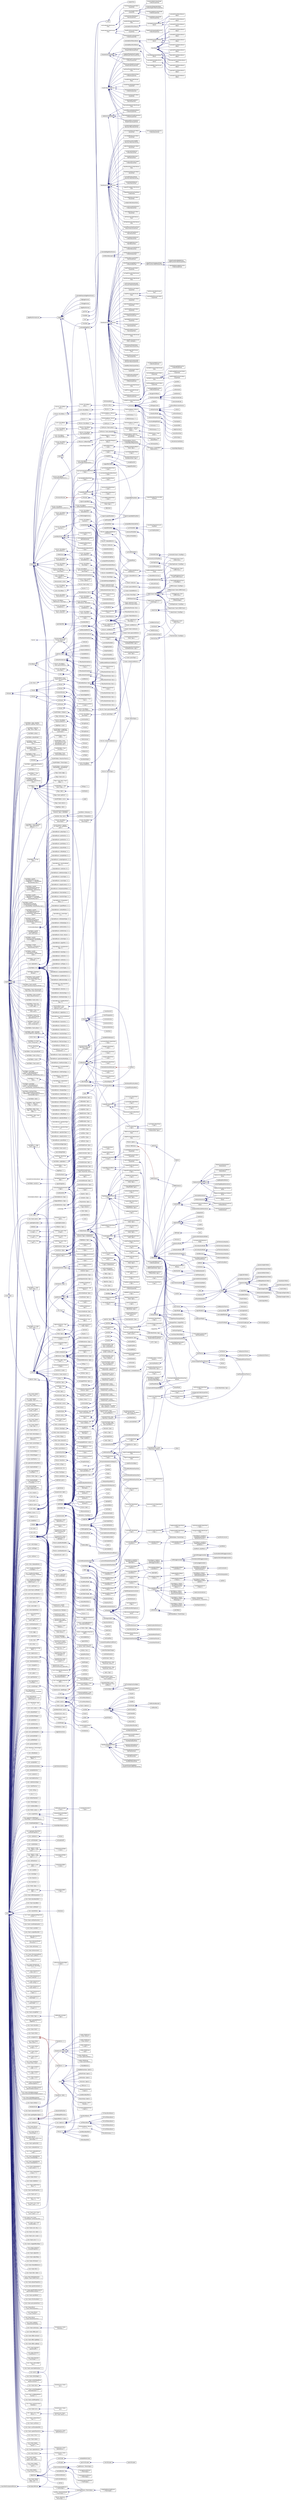digraph "Graphical Class Hierarchy"
{
  bgcolor="transparent";
  edge [fontname="Helvetica",fontsize="10",labelfontname="Helvetica",labelfontsize="10"];
  node [fontname="Helvetica",fontsize="10",shape=record];
  rankdir="LR";
  Node1 [label="AC3DsurfaceFormatCore",height=0.2,width=0.4,color="black",URL="$a00014.html",tooltip="Internal class used by the AC3DsurfaceFormat. "];
  Node1 -> Node2 [dir="back",color="midnightblue",fontsize="10",style="solid",fontname="Helvetica"];
  Node2 [label="AC3DsurfaceFormat\<\l Face \>",height=0.2,width=0.4,color="black",URL="$a00013.html",tooltip="Provide a means of reading/writing AC3D format. "];
  Node3 [label="atmBoundaryLayer",height=0.2,width=0.4,color="black",URL="$a00074.html",tooltip="This class provides functions to evaluate the velocity and turbulence distributions appropriate for a..."];
  Node3 -> Node4 [dir="back",color="midnightblue",fontsize="10",style="solid",fontname="Helvetica"];
  Node4 [label="atmBoundaryLayerInletEpsilon\lFvPatchScalarField",height=0.2,width=0.4,color="black",URL="$a00075.html",tooltip="This boundary condition specifies an inlet value for the turbulence dissipation, , appropriate for atmospheric boundary layers. "];
  Node3 -> Node5 [dir="back",color="midnightblue",fontsize="10",style="solid",fontname="Helvetica"];
  Node5 [label="atmBoundaryLayerInletKFv\lPatchScalarField",height=0.2,width=0.4,color="black",URL="$a00076.html",tooltip="This boundary condition specifies an inlet value for the turbulence kinetic energy, , appropriate for atmospheric boundary layers. "];
  Node3 -> Node6 [dir="back",color="midnightblue",fontsize="10",style="solid",fontname="Helvetica"];
  Node6 [label="atmBoundaryLayerInletVelocity\lFvPatchVectorField",height=0.2,width=0.4,color="black",URL="$a00077.html",tooltip="This boundary condition specifies a velocity inlet profile appropriate for atmospheric boundary layer..."];
  Node7 [label="autoPtr\< chemistryReader\l\< ThermoType \> \>",height=0.2,width=0.4,color="black",URL="$a00085.html"];
  Node7 -> Node8 [dir="back",color="midnightblue",fontsize="10",style="solid",fontname="Helvetica"];
  Node8 [label="reactingMixture\< ThermoType \>",height=0.2,width=0.4,color="black",URL="$a02128.html",tooltip="Foam::reactingMixture. "];
  Node8 -> Node9 [dir="back",color="midnightblue",fontsize="10",style="solid",fontname="Helvetica"];
  Node9 [label="singleStepReactingMixture\l\< ThermoType \>",height=0.2,width=0.4,color="black",URL="$a02389.html",tooltip="Single step reacting mixture. "];
  Node10 [label="basicMultiComponentMixture",height=0.2,width=0.4,color="black",URL="$a00108.html",tooltip="Multi-component mixture. "];
  Node10 -> Node11 [dir="back",color="midnightblue",fontsize="10",style="solid",fontname="Helvetica"];
  Node11 [label="basicSpecieMixture",height=0.2,width=0.4,color="black",URL="$a00114.html",tooltip="Specialization of basicMultiComponentMixture for a mixture consisting of a number for molecular speci..."];
  Node11 -> Node12 [dir="back",color="midnightblue",fontsize="10",style="solid",fontname="Helvetica"];
  Node12 [label="basicCombustionMixture",height=0.2,width=0.4,color="black",URL="$a00100.html",tooltip="Specialization of the basicSpecieMixture for combustion. "];
  Node12 -> Node13 [dir="back",color="midnightblue",fontsize="10",style="solid",fontname="Helvetica"];
  Node13 [label="egrMixture\< ThermoType \>",height=0.2,width=0.4,color="black",URL="$a00633.html",tooltip="Foam::egrMixture. "];
  Node12 -> Node14 [dir="back",color="midnightblue",fontsize="10",style="solid",fontname="Helvetica"];
  Node14 [label="homogeneousMixture\l\< ThermoType \>",height=0.2,width=0.4,color="black",URL="$a01026.html",tooltip="Foam::homogeneousMixture. "];
  Node12 -> Node15 [dir="back",color="midnightblue",fontsize="10",style="solid",fontname="Helvetica"];
  Node15 [label="inhomogeneousMixture\l\< ThermoType \>",height=0.2,width=0.4,color="black",URL="$a01111.html",tooltip="Foam::inhomogeneousMixture. "];
  Node12 -> Node16 [dir="back",color="midnightblue",fontsize="10",style="solid",fontname="Helvetica"];
  Node16 [label="veryInhomogeneousMixture\l\< ThermoType \>",height=0.2,width=0.4,color="black",URL="$a02898.html",tooltip="Foam::veryInhomogeneousMixture. "];
  Node11 -> Node17 [dir="back",color="midnightblue",fontsize="10",style="solid",fontname="Helvetica"];
  Node17 [label="multiComponentMixture\l\< ThermoType \>",height=0.2,width=0.4,color="black",URL="$a01576.html",tooltip="Foam::multiComponentMixture. "];
  Node17 -> Node8 [dir="back",color="midnightblue",fontsize="10",style="solid",fontname="Helvetica"];
  Node18 [label="blendedSchemeBaseName",height=0.2,width=0.4,color="grey75"];
  Node18 -> Node19 [dir="back",color="midnightblue",fontsize="10",style="solid",fontname="Helvetica"];
  Node19 [label="blendedSchemeBase\<\l Type \>",height=0.2,width=0.4,color="black",URL="$a00138.html",tooltip="Base class for blended schemes to provide access to the blending factor surface field. "];
  Node19 -> Node20 [dir="back",color="midnightblue",fontsize="10",style="solid",fontname="Helvetica"];
  Node20 [label="blended\< Type \>",height=0.2,width=0.4,color="black",URL="$a00136.html",tooltip="linear/upwind blended differencing scheme. "];
  Node19 -> Node21 [dir="back",color="midnightblue",fontsize="10",style="solid",fontname="Helvetica"];
  Node21 [label="cellCoBlended\< Type \>",height=0.2,width=0.4,color="black",URL="$a00206.html",tooltip="Two-scheme cell-based Courant number based blending differencing scheme. "];
  Node19 -> Node22 [dir="back",color="midnightblue",fontsize="10",style="solid",fontname="Helvetica"];
  Node22 [label="CoBlended\< Type \>",height=0.2,width=0.4,color="black",URL="$a00299.html",tooltip="Two-scheme Courant number based blending differencing scheme. "];
  Node19 -> Node23 [dir="back",color="midnightblue",fontsize="10",style="solid",fontname="Helvetica"];
  Node23 [label="localBlended\< Type \>",height=0.2,width=0.4,color="black",URL="$a01400.html",tooltip="Two-scheme localBlended differencing scheme. "];
  Node24 [label="boundBox",height=0.2,width=0.4,color="black",URL="$a00154.html",tooltip="A bounding box defined in terms of the points at its extremities. "];
  Node24 -> Node25 [dir="back",color="midnightblue",fontsize="10",style="solid",fontname="Helvetica"];
  Node25 [label="treeBoundBox",height=0.2,width=0.4,color="black",URL="$a02746.html",tooltip="Standard boundBox + extra functionality for use in octree. "];
  Node25 -> Node26 [dir="back",color="midnightblue",fontsize="10",style="solid",fontname="Helvetica"];
  Node26 [label="searchableBox",height=0.2,width=0.4,color="black",URL="$a02316.html",tooltip="Searching on bounding box. "];
  Node27 [label="CallbackRegistryName",height=0.2,width=0.4,color="grey75"];
  Node27 -> Node28 [dir="back",color="midnightblue",fontsize="10",style="solid",fontname="Helvetica"];
  Node28 [label="CallbackRegistry\< Callback\lType \>",height=0.2,width=0.4,color="black",URL="$a00197.html",tooltip="Base class with which callbacks are registered. "];
  Node29 [label="cellDistFuncs",height=0.2,width=0.4,color="black",URL="$a00208.html",tooltip="Collection of functions used in wall distance calculation. "];
  Node29 -> Node30 [dir="back",color="midnightblue",fontsize="10",style="solid",fontname="Helvetica"];
  Node30 [label="patchDataWave\< TransferType \>",height=0.2,width=0.4,color="black",URL="$a01827.html",tooltip="Takes a set of patches to start MeshWave from. "];
  Node29 -> Node31 [dir="back",color="midnightblue",fontsize="10",style="solid",fontname="Helvetica"];
  Node31 [label="patchWave",height=0.2,width=0.4,color="black",URL="$a01855.html",tooltip="Takes a set of patches to start MeshWave from. After construction holds distance at cells and distanc..."];
  Node29 -> Node32 [dir="back",color="midnightblue",fontsize="10",style="solid",fontname="Helvetica"];
  Node32 [label="wallDistData\< TransferType \>",height=0.2,width=0.4,color="black",URL="$a02933.html",tooltip="Wall distance calculation. Like wallDist but also transports extra data (template argument)..."];
  Node33 [label="clock",height=0.2,width=0.4,color="black",URL="$a00274.html",tooltip="Read access to the system clock with formatting. "];
  Node33 -> Node34 [dir="back",color="midnightblue",fontsize="10",style="solid",fontname="Helvetica"];
  Node34 [label="Time",height=0.2,width=0.4,color="black",URL="$a02683.html",tooltip="Class to control time during OpenFOAM simulations that is also the top-level objectRegistry. "];
  Node34 -> Node35 [dir="back",color="midnightblue",fontsize="10",style="solid",fontname="Helvetica"];
  Node35 [label="engineTime",height=0.2,width=0.4,color="black",URL="$a00648.html",tooltip="Manage time in terms of engine RPM and crank-angle. "];
  Node36 [label="codedBase",height=0.2,width=0.4,color="black",URL="$a00300.html",tooltip="Base class for function objects and boundary conditions using dynamic code. "];
  Node36 -> Node37 [dir="back",color="midnightblue",fontsize="10",style="solid",fontname="Helvetica"];
  Node37 [label="codedFixedValueFvPatchField\l\< Type \>",height=0.2,width=0.4,color="black",URL="$a00301.html",tooltip="Constructs on-the-fly a new boundary condition (derived from fixedValueFvPatchField) which is then us..."];
  Node36 -> Node38 [dir="back",color="midnightblue",fontsize="10",style="solid",fontname="Helvetica"];
  Node38 [label="codedFixedValuePointPatch\lField\< Type \>",height=0.2,width=0.4,color="black",URL="$a00302.html",tooltip="Constructs on-the-fly a new boundary condition (derived from fixedValuePointPatchField) which is then..."];
  Node36 -> Node39 [dir="back",color="midnightblue",fontsize="10",style="solid",fontname="Helvetica"];
  Node39 [label="codedFunctionObject",height=0.2,width=0.4,color="black",URL="$a00303.html",tooltip="This function object provides a general interface to enable dynamic code compilation. "];
  Node36 -> Node40 [dir="back",color="midnightblue",fontsize="10",style="solid",fontname="Helvetica"];
  Node40 [label="codedMixedFvPatchField\l\< Type \>",height=0.2,width=0.4,color="black",URL="$a00304.html",tooltip="Constructs on-the-fly a new boundary condition (derived from mixedFvPatchField) which is then used to..."];
  Node36 -> Node41 [dir="back",color="midnightblue",fontsize="10",style="solid",fontname="Helvetica"];
  Node41 [label="CodedSource\< Type \>",height=0.2,width=0.4,color="black",URL="$a00305.html"];
  Node42 [label="compressibleTransportModel",height=0.2,width=0.4,color="black",URL="$a00337.html",tooltip="Base-class for all transport models used by the compressible turbulence models. "];
  Node42 -> Node43 [dir="back",color="midnightblue",fontsize="10",style="solid",fontname="Helvetica"];
  Node43 [label="fluidThermo",height=0.2,width=0.4,color="black",URL="$a00856.html",tooltip="Fundamental fluid thermodynamic properties. "];
  Node43 -> Node44 [dir="back",color="midnightblue",fontsize="10",style="solid",fontname="Helvetica"];
  Node44 [label="psiThermo",height=0.2,width=0.4,color="black",URL="$a02052.html",tooltip="Basic thermodynamic properties based on compressibility. "];
  Node44 -> Node45 [dir="back",color="midnightblue",fontsize="10",style="solid",fontname="Helvetica"];
  Node45 [label="multiphaseMixtureThermo",height=0.2,width=0.4,color="black",URL="$a01585.html"];
  Node44 -> Node46 [dir="back",color="midnightblue",fontsize="10",style="solid",fontname="Helvetica"];
  Node46 [label="psiReactionThermo",height=0.2,width=0.4,color="black",URL="$a02051.html",tooltip="Foam::psiReactionThermo. "];
  Node46 -> Node47 [dir="back",color="midnightblue",fontsize="10",style="solid",fontname="Helvetica"];
  Node47 [label="psiuReactionThermo",height=0.2,width=0.4,color="black",URL="$a02055.html",tooltip="Foam::psiuReactionThermo. "];
  Node44 -> Node48 [dir="back",color="midnightblue",fontsize="10",style="solid",fontname="Helvetica"];
  Node48 [label="twoPhaseMixtureThermo",height=0.2,width=0.4,color="black",URL="$a02787.html"];
  Node43 -> Node49 [dir="back",color="midnightblue",fontsize="10",style="solid",fontname="Helvetica"];
  Node49 [label="rhoThermo",height=0.2,width=0.4,color="black",URL="$a02248.html",tooltip="Basic thermodynamic properties based on density. "];
  Node49 -> Node50 [dir="back",color="midnightblue",fontsize="10",style="solid",fontname="Helvetica"];
  Node50 [label="rhoReactionThermo",height=0.2,width=0.4,color="black",URL="$a02247.html",tooltip="Foam::rhoReactionThermo. "];
  Node42 -> Node51 [dir="back",color="midnightblue",fontsize="10",style="solid",fontname="Helvetica"];
  Node51 [label="incompressibleTwoPhaseInteracting\lMixture",height=0.2,width=0.4,color="black",URL="$a01064.html",tooltip="A two-phase incompressible transportModel for interacting phases requiring the direct evaluation of t..."];
  Node52 [label="cpuTime",height=0.2,width=0.4,color="black",URL="$a00436.html",tooltip="Starts timing CPU usage and return elapsed time from start. "];
  Node52 -> Node34 [dir="back",color="midnightblue",fontsize="10",style="solid",fontname="Helvetica"];
  Node53 [label="cyclicAMILduInterfaceField",height=0.2,width=0.4,color="black",URL="$a00478.html",tooltip="Abstract base class for cyclic AMI coupled interfaces. "];
  Node53 -> Node54 [dir="back",color="midnightblue",fontsize="10",style="solid",fontname="Helvetica"];
  Node54 [label="cyclicACMILduInterfaceField",height=0.2,width=0.4,color="black",URL="$a00468.html",tooltip="Abstract base class for cyclic ACMI coupled interfaces. "];
  Node54 -> Node55 [dir="back",color="midnightblue",fontsize="10",style="solid",fontname="Helvetica"];
  Node55 [label="cyclicACMIFvPatchField\l\< Type \>",height=0.2,width=0.4,color="black",URL="$a00463.html",tooltip="This boundary condition enforces a cyclic condition between a pair of boundaries, whereby communicati..."];
  Node54 -> Node56 [dir="back",color="midnightblue",fontsize="10",style="solid",fontname="Helvetica"];
  Node56 [label="cyclicACMIGAMGInterfaceField",height=0.2,width=0.4,color="black",URL="$a00466.html",tooltip="GAMG agglomerated cyclic interface for Arbitrarily Coupled Mesh Interface (ACMI) fields. "];
  Node53 -> Node57 [dir="back",color="midnightblue",fontsize="10",style="solid",fontname="Helvetica"];
  Node57 [label="cyclicAMIFvPatchField\l\< Type \>",height=0.2,width=0.4,color="black",URL="$a00473.html",tooltip="This boundary condition enforces a cyclic condition between a pair of boundaries, whereby communicati..."];
  Node57 -> Node58 [dir="back",color="midnightblue",fontsize="10",style="solid",fontname="Helvetica"];
  Node58 [label="jumpCyclicAMIFvPatchField\l\< Type \>",height=0.2,width=0.4,color="black",URL="$a01248.html",tooltip="This boundary condition provides a base class that enforces a cyclic condition with a specified &#39;jump..."];
  Node58 -> Node59 [dir="back",color="midnightblue",fontsize="10",style="solid",fontname="Helvetica"];
  Node59 [label="fixedJumpAMIFvPatchField\l\< scalar \>",height=0.2,width=0.4,color="black",URL="$a00832.html"];
  Node59 -> Node60 [dir="back",color="midnightblue",fontsize="10",style="solid",fontname="Helvetica"];
  Node60 [label="energyJumpAMIFvPatchScalar\lField",height=0.2,width=0.4,color="black",URL="$a00642.html",tooltip="This boundary condition provides an energy jump condition across a pair of coupled patches with an ar..."];
  Node58 -> Node61 [dir="back",color="midnightblue",fontsize="10",style="solid",fontname="Helvetica"];
  Node61 [label="fixedJumpAMIFvPatchField\l\< Type \>",height=0.2,width=0.4,color="black",URL="$a00832.html",tooltip="This boundary condition provides a jump condition, across non-conformal cyclic path-pairs, employing an arbitraryMeshInterface (AMI). "];
  Node61 -> Node62 [dir="back",color="midnightblue",fontsize="10",style="solid",fontname="Helvetica"];
  Node62 [label="uniformJumpAMIFvPatchField\l\< Type \>",height=0.2,width=0.4,color="black",URL="$a02850.html",tooltip="This boundary condition provides a jump condition, using the cyclicAMI condition as a base..."];
  Node53 -> Node63 [dir="back",color="midnightblue",fontsize="10",style="solid",fontname="Helvetica"];
  Node63 [label="cyclicAMIGAMGInterfaceField",height=0.2,width=0.4,color="black",URL="$a00476.html",tooltip="GAMG agglomerated cyclic interface field. "];
  Node64 [label="cyclicLduInterfaceField",height=0.2,width=0.4,color="black",URL="$a00488.html",tooltip="Abstract base class for cyclic coupled interfaces. "];
  Node64 -> Node65 [dir="back",color="midnightblue",fontsize="10",style="solid",fontname="Helvetica"];
  Node65 [label="cyclicFvPatchField\l\< Type \>",height=0.2,width=0.4,color="black",URL="$a00483.html",tooltip="This boundary condition enforces a cyclic condition between a pair of boundaries. ..."];
  Node65 -> Node66 [dir="back",color="midnightblue",fontsize="10",style="solid",fontname="Helvetica"];
  Node66 [label="cyclicSlipFvPatchField\l\< Type \>",height=0.2,width=0.4,color="black",URL="$a00494.html",tooltip="This boundary condition is a light wrapper around the cyclicFvPatchField condition, providing no new functionality. "];
  Node65 -> Node67 [dir="back",color="midnightblue",fontsize="10",style="solid",fontname="Helvetica"];
  Node67 [label="jumpCyclicFvPatchField\l\< Type \>",height=0.2,width=0.4,color="black",URL="$a01249.html",tooltip="This boundary condition provides a base class for coupled-cyclic conditions with a specified &#39;jump&#39; (..."];
  Node67 -> Node68 [dir="back",color="midnightblue",fontsize="10",style="solid",fontname="Helvetica"];
  Node68 [label="fixedJumpFvPatchField\l\< scalar \>",height=0.2,width=0.4,color="black",URL="$a00833.html"];
  Node68 -> Node69 [dir="back",color="midnightblue",fontsize="10",style="solid",fontname="Helvetica"];
  Node69 [label="energyJumpFvPatchScalarField",height=0.2,width=0.4,color="black",URL="$a00643.html",tooltip="This boundary condition provides an energy jump condition across a pair of coupled patches..."];
  Node68 -> Node70 [dir="back",color="midnightblue",fontsize="10",style="solid",fontname="Helvetica"];
  Node70 [label="porousBafflePressureFvPatch\lField\< Type \>",height=0.2,width=0.4,color="black",URL="$a01981.html",tooltip="This boundary condition provides a jump condition, using the cyclic condition as a base..."];
  Node67 -> Node71 [dir="back",color="midnightblue",fontsize="10",style="solid",fontname="Helvetica"];
  Node71 [label="fixedJumpFvPatchField\l\< Type \>",height=0.2,width=0.4,color="black",URL="$a00833.html",tooltip="This boundary condition provides a jump condition, using the cyclic condition as a base..."];
  Node71 -> Node72 [dir="back",color="midnightblue",fontsize="10",style="solid",fontname="Helvetica"];
  Node72 [label="uniformJumpFvPatchField\l\< Type \>",height=0.2,width=0.4,color="black",URL="$a02851.html",tooltip="This boundary condition provides a jump condition, using the cyclic condition as a base..."];
  Node72 -> Node73 [dir="back",color="midnightblue",fontsize="10",style="solid",fontname="Helvetica"];
  Node73 [label="fanFvPatchField\< Type \>",height=0.2,width=0.4,color="black",URL="$a00757.html",tooltip="This boundary condition provides a jump condition, using the cyclic condition as a base..."];
  Node65 -> Node74 [dir="back",color="midnightblue",fontsize="10",style="solid",fontname="Helvetica"];
  Node74 [label="nonuniformTransformCyclic\lFvPatchField\< Type \>",height=0.2,width=0.4,color="black",URL="$a01662.html",tooltip="This boundary condition enforces a cyclic condition between a pair of boundaries, incorporating a non..."];
  Node64 -> Node75 [dir="back",color="midnightblue",fontsize="10",style="solid",fontname="Helvetica"];
  Node75 [label="cyclicGAMGInterfaceField",height=0.2,width=0.4,color="black",URL="$a00486.html",tooltip="GAMG agglomerated cyclic interface field. "];
  Node76 [label="dictionaryName",height=0.2,width=0.4,color="black",URL="$a00533.html"];
  Node76 -> Node77 [dir="back",color="midnightblue",fontsize="10",style="solid",fontname="Helvetica"];
  Node77 [label="dictionary",height=0.2,width=0.4,color="black",URL="$a00530.html",tooltip="A list of keyword definitions, which are a keyword followed by any number of values (e..."];
  Node77 -> Node78 [dir="back",color="midnightblue",fontsize="10",style="solid",fontname="Helvetica"];
  Node78 [label="cellShapeControl",height=0.2,width=0.4,color="black",URL="$a00227.html"];
  Node77 -> Node79 [dir="back",color="midnightblue",fontsize="10",style="solid",fontname="Helvetica"];
  Node79 [label="cellSizeFunction",height=0.2,width=0.4,color="black",URL="$a00232.html",tooltip="Abstract base class for specifying target cell sizes. "];
  Node79 -> Node80 [dir="back",color="midnightblue",fontsize="10",style="solid",fontname="Helvetica"];
  Node80 [label="linearDistance",height=0.2,width=0.4,color="black",URL="$a01363.html"];
  Node79 -> Node81 [dir="back",color="midnightblue",fontsize="10",style="solid",fontname="Helvetica"];
  Node81 [label="linearSpatial",height=0.2,width=0.4,color="black",URL="$a01369.html"];
  Node79 -> Node82 [dir="back",color="midnightblue",fontsize="10",style="solid",fontname="Helvetica"];
  Node82 [label="surfaceOffsetLinearDistance",height=0.2,width=0.4,color="black",URL="$a02564.html"];
  Node79 -> Node83 [dir="back",color="midnightblue",fontsize="10",style="solid",fontname="Helvetica"];
  Node83 [label="uniform",height=0.2,width=0.4,color="black",URL="$a02837.html",tooltip="Uniform/equally-weighted distribution model. "];
  Node79 -> Node84 [dir="back",color="midnightblue",fontsize="10",style="solid",fontname="Helvetica"];
  Node84 [label="uniformDistance",height=0.2,width=0.4,color="black",URL="$a02841.html"];
  Node77 -> Node85 [dir="back",color="midnightblue",fontsize="10",style="solid",fontname="Helvetica"];
  Node85 [label="dictionaryEntry",height=0.2,width=0.4,color="black",URL="$a00532.html",tooltip="A keyword and a list of tokens is a &#39;dictionaryEntry&#39;. "];
  Node77 -> Node86 [dir="back",color="midnightblue",fontsize="10",style="solid",fontname="Helvetica"];
  Node86 [label="doxygenXmlParser",height=0.2,width=0.4,color="black",URL="$a00584.html",tooltip="Parser for doxygen XML. "];
  Node77 -> Node87 [dir="back",color="midnightblue",fontsize="10",style="solid",fontname="Helvetica"];
  Node87 [label="faceAreaWeightModel",height=0.2,width=0.4,color="black",URL="$a00729.html",tooltip="Abstract base class for providing faceAreaWeight values to the cell motion controller based on an arg..."];
  Node87 -> Node88 [dir="back",color="midnightblue",fontsize="10",style="solid",fontname="Helvetica"];
  Node88 [label="piecewiseLinearRamp",height=0.2,width=0.4,color="black",URL="$a01888.html",tooltip="A linear ramp between 0 and 1 with definable start and end points. "];
  Node77 -> Node89 [dir="back",color="midnightblue",fontsize="10",style="solid",fontname="Helvetica"];
  Node89 [label="fieldDictionary",height=0.2,width=0.4,color="black",URL="$a00771.html",tooltip="Read field as dictionary (without mesh). "];
  Node77 -> Node90 [dir="back",color="midnightblue",fontsize="10",style="solid",fontname="Helvetica"];
  Node90 [label="initialPointsMethod",height=0.2,width=0.4,color="black",URL="$a01112.html",tooltip="Abstract base class for generating initial points for a conformalVoronoiMesh. "];
  Node90 -> Node91 [dir="back",color="midnightblue",fontsize="10",style="solid",fontname="Helvetica"];
  Node91 [label="autoDensity",height=0.2,width=0.4,color="black",URL="$a00083.html",tooltip="Choose random points inside the domain and place them with a probability proportional to the target d..."];
  Node90 -> Node92 [dir="back",color="midnightblue",fontsize="10",style="solid",fontname="Helvetica"];
  Node92 [label="bodyCentredCubic",height=0.2,width=0.4,color="black",URL="$a00146.html",tooltip="Generate a BCC lattice of points inside the surfaces to be conformed to of the conformalVoronoiMesh. "];
  Node90 -> Node93 [dir="back",color="midnightblue",fontsize="10",style="solid",fontname="Helvetica"];
  Node93 [label="faceCentredCubic",height=0.2,width=0.4,color="black",URL="$a00731.html",tooltip="Generate an FCC lattice of points inside the surfaces to be conformed to of the conformalVoronoiMesh..."];
  Node90 -> Node94 [dir="back",color="midnightblue",fontsize="10",style="solid",fontname="Helvetica"];
  Node94 [label="pointFile",height=0.2,width=0.4,color="black",URL="$a01920.html",tooltip="Inserts points at locations specified in a pointFile into the surfaces to be conformed to of the conf..."];
  Node90 -> Node95 [dir="back",color="midnightblue",fontsize="10",style="solid",fontname="Helvetica"];
  Node95 [label="rayShooting",height=0.2,width=0.4,color="black",URL="$a02124.html"];
  Node90 -> Node96 [dir="back",color="midnightblue",fontsize="10",style="solid",fontname="Helvetica"];
  Node96 [label="uniformGrid",height=0.2,width=0.4,color="black",URL="$a02846.html",tooltip="Generate a uniform grid of points inside the surfaces to be conformed to of the conformalVoronoiMesh..."];
  Node77 -> Node97 [dir="back",color="midnightblue",fontsize="10",style="solid",fontname="Helvetica"];
  Node97 [label="IOdictionary",height=0.2,width=0.4,color="black",URL="$a01190.html",tooltip="IOdictionary is derived from dictionary and IOobject to give the dictionary automatic IO functionalit..."];
  Node97 -> Node98 [dir="back",color="midnightblue",fontsize="10",style="solid",fontname="Helvetica"];
  Node98 [label="basicChemistryModel",height=0.2,width=0.4,color="black",URL="$a00099.html",tooltip="Base class for chemistry models. "];
  Node98 -> Node99 [dir="back",color="midnightblue",fontsize="10",style="solid",fontname="Helvetica"];
  Node99 [label="basicSolidChemistryModel",height=0.2,width=0.4,color="black",URL="$a00113.html",tooltip="Chemistry model for solid thermodynamics. "];
  Node98 -> Node100 [dir="back",color="midnightblue",fontsize="10",style="solid",fontname="Helvetica"];
  Node100 [label="psiChemistryModel",height=0.2,width=0.4,color="black",URL="$a02048.html",tooltip="Chemistry model for compressibility-based thermodynamics. "];
  Node98 -> Node101 [dir="back",color="midnightblue",fontsize="10",style="solid",fontname="Helvetica"];
  Node101 [label="rhoChemistryModel",height=0.2,width=0.4,color="black",URL="$a02242.html",tooltip="Chemistry model for density-based thermodynamics. "];
  Node97 -> Node102 [dir="back",color="midnightblue",fontsize="10",style="solid",fontname="Helvetica"];
  Node102 [label="basicThermo",height=0.2,width=0.4,color="black",URL="$a00121.html",tooltip="Abstract base-class for fluid and solid thermodynamic properties. "];
  Node102 -> Node43 [dir="back",color="midnightblue",fontsize="10",style="solid",fontname="Helvetica"];
  Node102 -> Node103 [dir="back",color="midnightblue",fontsize="10",style="solid",fontname="Helvetica"];
  Node103 [label="solidThermo",height=0.2,width=0.4,color="black",URL="$a02444.html",tooltip="Fundamental solid thermodynamic properties. "];
  Node103 -> Node104 [dir="back",color="midnightblue",fontsize="10",style="solid",fontname="Helvetica"];
  Node104 [label="solidReactionThermo",height=0.2,width=0.4,color="black",URL="$a02443.html",tooltip="Foam::solidReactionThermo. "];
  Node97 -> Node105 [dir="back",color="midnightblue",fontsize="10",style="solid",fontname="Helvetica"];
  Node105 [label="combustionModel",height=0.2,width=0.4,color="black",URL="$a00318.html",tooltip="Base class for combustion models. "];
  Node105 -> Node106 [dir="back",color="midnightblue",fontsize="10",style="solid",fontname="Helvetica"];
  Node106 [label="psiCombustionModel",height=0.2,width=0.4,color="black",URL="$a02050.html"];
  Node106 -> Node107 [dir="back",color="midnightblue",fontsize="10",style="solid",fontname="Helvetica"];
  Node107 [label="psiChemistryCombustion",height=0.2,width=0.4,color="black",URL="$a02046.html"];
  Node106 -> Node108 [dir="back",color="midnightblue",fontsize="10",style="solid",fontname="Helvetica"];
  Node108 [label="psiThermoCombustion",height=0.2,width=0.4,color="black",URL="$a02054.html"];
  Node105 -> Node109 [dir="back",color="midnightblue",fontsize="10",style="solid",fontname="Helvetica"];
  Node109 [label="rhoCombustionModel",height=0.2,width=0.4,color="black",URL="$a02243.html"];
  Node109 -> Node110 [dir="back",color="midnightblue",fontsize="10",style="solid",fontname="Helvetica"];
  Node110 [label="rhoChemistryCombustion",height=0.2,width=0.4,color="black",URL="$a02241.html"];
  Node109 -> Node111 [dir="back",color="midnightblue",fontsize="10",style="solid",fontname="Helvetica"];
  Node111 [label="rhoThermoCombustion",height=0.2,width=0.4,color="black",URL="$a02250.html"];
  Node97 -> Node112 [dir="back",color="midnightblue",fontsize="10",style="solid",fontname="Helvetica"];
  Node112 [label="data",height=0.2,width=0.4,color="black",URL="$a00509.html",tooltip="Database for solution data, solver performance and other reduced data. "];
  Node112 -> Node113 [dir="back",color="midnightblue",fontsize="10",style="solid",fontname="Helvetica"];
  Node113 [label="fvMesh",height=0.2,width=0.4,color="black",URL="$a00889.html",tooltip="Mesh data needed to do the Finite Volume discretisation. "];
  Node113 -> Node114 [dir="back",color="midnightblue",fontsize="10",style="solid",fontname="Helvetica"];
  Node114 [label="domainDecomposition",height=0.2,width=0.4,color="black",URL="$a00581.html",tooltip="Automatic domain decomposition class for finite-volume meshes. "];
  Node113 -> Node115 [dir="back",color="midnightblue",fontsize="10",style="solid",fontname="Helvetica"];
  Node115 [label="dynamicFvMesh",height=0.2,width=0.4,color="black",URL="$a00607.html",tooltip="Abstract base class for geometry and/or topology changing fvMesh. "];
  Node115 -> Node116 [dir="back",color="midnightblue",fontsize="10",style="solid",fontname="Helvetica"];
  Node116 [label="dynamicInkJetFvMesh",height=0.2,width=0.4,color="black",URL="$a00610.html",tooltip="Mesh motion specifically for the \"pumping\" system of an ink-jet injector. "];
  Node115 -> Node117 [dir="back",color="midnightblue",fontsize="10",style="solid",fontname="Helvetica"];
  Node117 [label="dynamicMotionSolverFvMesh",height=0.2,width=0.4,color="black",URL="$a00614.html",tooltip="The dynamicMotionSolverFvMesh. "];
  Node115 -> Node118 [dir="back",color="midnightblue",fontsize="10",style="solid",fontname="Helvetica"];
  Node118 [label="dynamicRefineFvMesh",height=0.2,width=0.4,color="black",URL="$a00615.html",tooltip="A fvMesh with built-in refinement. "];
  Node115 -> Node119 [dir="back",color="midnightblue",fontsize="10",style="solid",fontname="Helvetica"];
  Node119 [label="multiSolidBodyMotionFvMesh",height=0.2,width=0.4,color="black",URL="$a01593.html",tooltip="Solid-body motion of the mesh specified by a run-time selectable motion function. ..."];
  Node115 -> Node120 [dir="back",color="midnightblue",fontsize="10",style="solid",fontname="Helvetica"];
  Node120 [label="solidBodyMotionFvMesh",height=0.2,width=0.4,color="black",URL="$a02433.html",tooltip="Solid-body motion of the mesh specified by a run-time selectable motion function. ..."];
  Node115 -> Node121 [dir="back",color="midnightblue",fontsize="10",style="solid",fontname="Helvetica"];
  Node121 [label="staticFvMesh",height=0.2,width=0.4,color="black",URL="$a02512.html",tooltip="Foam::staticFvMesh. "];
  Node115 -> Node122 [dir="back",color="midnightblue",fontsize="10",style="solid",fontname="Helvetica"];
  Node122 [label="topoChangerFvMesh",height=0.2,width=0.4,color="black",URL="$a02710.html",tooltip="Abstract base class for a topology changing fvMesh. "];
  Node122 -> Node123 [dir="back",color="midnightblue",fontsize="10",style="solid",fontname="Helvetica"];
  Node123 [label="linearValveFvMesh",height=0.2,width=0.4,color="black",URL="$a01374.html",tooltip="A sliding linear valve. "];
  Node122 -> Node124 [dir="back",color="midnightblue",fontsize="10",style="solid",fontname="Helvetica"];
  Node124 [label="linearValveLayersFvMesh",height=0.2,width=0.4,color="black",URL="$a01375.html",tooltip="A sliding linear valve with layers. "];
  Node122 -> Node125 [dir="back",color="midnightblue",fontsize="10",style="solid",fontname="Helvetica"];
  Node125 [label="mixerFvMesh",height=0.2,width=0.4,color="black",URL="$a01549.html",tooltip="A rotating slider mesh. "];
  Node122 -> Node126 [dir="back",color="midnightblue",fontsize="10",style="solid",fontname="Helvetica"];
  Node126 [label="movingConeTopoFvMesh",height=0.2,width=0.4,color="black",URL="$a01569.html",tooltip="Sample topoChangerFvMesh that moves an object in x direction and introduces/removes layers..."];
  Node122 -> Node127 [dir="back",color="midnightblue",fontsize="10",style="solid",fontname="Helvetica"];
  Node127 [label="rawTopoChangerFvMesh",height=0.2,width=0.4,color="black",URL="$a02122.html",tooltip="topoChangerFvMesh without any added functionality. "];
  Node113 -> Node128 [dir="back",color="midnightblue",fontsize="10",style="solid",fontname="Helvetica"];
  Node128 [label="engineMesh",height=0.2,width=0.4,color="black",URL="$a00646.html",tooltip="Foam::engineMesh. "];
  Node128 -> Node129 [dir="back",color="midnightblue",fontsize="10",style="solid",fontname="Helvetica"];
  Node129 [label="fvMotionSolverEngineMesh",height=0.2,width=0.4,color="black",URL="$a00897.html",tooltip="Foam::fvMotionSolverEngineMesh. "];
  Node128 -> Node130 [dir="back",color="midnightblue",fontsize="10",style="solid",fontname="Helvetica"];
  Node130 [label="layeredEngineMesh",height=0.2,width=0.4,color="black",URL="$a01299.html",tooltip="Foam::layeredEngineMesh. "];
  Node128 -> Node131 [dir="back",color="midnightblue",fontsize="10",style="solid",fontname="Helvetica"];
  Node131 [label="staticEngineMesh",height=0.2,width=0.4,color="black",URL="$a02511.html",tooltip="Foam::staticEngineMesh. "];
  Node113 -> Node132 [dir="back",color="midnightblue",fontsize="10",style="solid",fontname="Helvetica"];
  Node132 [label="extrudePatchMesh",height=0.2,width=0.4,color="black",URL="$a00724.html",tooltip="Mesh at a patch created on the fly. The following entry should be used on the field boundary dictiona..."];
  Node113 -> Node133 [dir="back",color="midnightblue",fontsize="10",style="solid",fontname="Helvetica"];
  Node133 [label="fluentFvMesh",height=0.2,width=0.4,color="black",URL="$a00855.html"];
  Node113 -> Node134 [dir="back",color="midnightblue",fontsize="10",style="solid",fontname="Helvetica"];
  Node134 [label="mirrorFvMesh",height=0.2,width=0.4,color="black",URL="$a01543.html"];
  Node113 -> Node135 [dir="back",color="midnightblue",fontsize="10",style="solid",fontname="Helvetica"];
  Node135 [label="singleCellFvMesh",height=0.2,width=0.4,color="black",URL="$a02381.html",tooltip="fvMesh as subset of other mesh. Consists of one cell and all original bounday faces. Useful when manipulating boundary data. Single internal cell only needed to be able to manipulate in a standard way. "];
  Node97 -> Node136 [dir="back",color="midnightblue",fontsize="10",style="solid",fontname="Helvetica"];
  Node136 [label="options",height=0.2,width=0.4,color="black",URL="$a01755.html",tooltip="Finite-volume options. "];
  Node97 -> Node137 [dir="back",color="midnightblue",fontsize="10",style="solid",fontname="Helvetica"];
  Node137 [label="fvSchemes",height=0.2,width=0.4,color="black",URL="$a00903.html",tooltip="Selector class for finite volume differencing schemes. fvMesh is derived from fvShemes so that all fi..."];
  Node137 -> Node113 [dir="back",color="midnightblue",fontsize="10",style="solid",fontname="Helvetica"];
  Node97 -> Node138 [dir="back",color="midnightblue",fontsize="10",style="solid",fontname="Helvetica"];
  Node138 [label="incompressibleThreePhase\lMixture",height=0.2,width=0.4,color="black",URL="$a01061.html"];
  Node138 -> Node139 [dir="back",color="midnightblue",fontsize="10",style="solid",fontname="Helvetica"];
  Node139 [label="immiscibleIncompressible\lThreePhaseMixture",height=0.2,width=0.4,color="black",URL="$a01052.html",tooltip="An immiscible incompressible two-phase mixture transport model. "];
  Node97 -> Node51 [dir="back",color="midnightblue",fontsize="10",style="solid",fontname="Helvetica"];
  Node97 -> Node140 [dir="back",color="midnightblue",fontsize="10",style="solid",fontname="Helvetica"];
  Node140 [label="incompressibleTwoPhaseMixture",height=0.2,width=0.4,color="black",URL="$a01065.html",tooltip="A two-phase incompressible transportModel. "];
  Node140 -> Node141 [dir="back",color="midnightblue",fontsize="10",style="solid",fontname="Helvetica"];
  Node141 [label="immiscibleIncompressible\lTwoPhaseMixture",height=0.2,width=0.4,color="black",URL="$a01053.html",tooltip="An immiscible incompressible two-phase mixture transport model. "];
  Node140 -> Node142 [dir="back",color="midnightblue",fontsize="10",style="solid",fontname="Helvetica"];
  Node142 [label="phaseChangeTwoPhaseMixture",height=0.2,width=0.4,color="black",URL="$a01874.html"];
  Node142 -> Node143 [dir="back",color="midnightblue",fontsize="10",style="solid",fontname="Helvetica"];
  Node143 [label="Kunz",height=0.2,width=0.4,color="black",URL="$a01273.html",tooltip="Kunz cavitation model slightly modified so that the condensation term is switched off when the pressu..."];
  Node142 -> Node144 [dir="back",color="midnightblue",fontsize="10",style="solid",fontname="Helvetica"];
  Node144 [label="Merkle",height=0.2,width=0.4,color="black",URL="$a01493.html",tooltip="Merkle cavitation model. "];
  Node142 -> Node145 [dir="back",color="midnightblue",fontsize="10",style="solid",fontname="Helvetica"];
  Node145 [label="SchnerrSauer",height=0.2,width=0.4,color="black",URL="$a02310.html",tooltip="SchnerrSauer cavitation model. "];
  Node97 -> Node146 [dir="back",color="midnightblue",fontsize="10",style="solid",fontname="Helvetica"];
  Node146 [label="IOMRFZoneList",height=0.2,width=0.4,color="black",URL="$a01196.html",tooltip="List of MRF zones with IO functionality. MRF zones are specified by a list of dictionary entries..."];
  Node97 -> Node147 [dir="back",color="midnightblue",fontsize="10",style="solid",fontname="Helvetica"];
  Node147 [label="IOOutputFilter\< OutputFilter \>",height=0.2,width=0.4,color="black",URL="$a01199.html",tooltip="IOdictionary wrapper around OutputFilter to allow them to read from their associated dictionaries..."];
  Node97 -> Node148 [dir="back",color="midnightblue",fontsize="10",style="solid",fontname="Helvetica"];
  Node148 [label="IOporosityModelList",height=0.2,width=0.4,color="black",URL="$a01200.html",tooltip="List of porosity models with IO functionality. "];
  Node97 -> Node149 [dir="back",color="midnightblue",fontsize="10",style="solid",fontname="Helvetica"];
  Node149 [label="motionSolver",height=0.2,width=0.4,color="black",URL="$a01567.html",tooltip="Virtual base class for mesh motion solver. "];
  Node149 -> Node150 [dir="back",color="midnightblue",fontsize="10",style="solid",fontname="Helvetica"];
  Node150 [label="componentDisplacementMotion\lSolver",height=0.2,width=0.4,color="black",URL="$a00328.html",tooltip="Virtual base class for displacement motion solver. "];
  Node150 -> Node151 [dir="back",color="midnightblue",fontsize="10",style="solid",fontname="Helvetica"];
  Node151 [label="displacementComponentLaplacian\lFvMotionSolver",height=0.2,width=0.4,color="black",URL="$a00554.html",tooltip="Mesh motion solver for an fvMesh. Based on solving the cell-centre Laplacian for the given component ..."];
  Node149 -> Node152 [dir="back",color="midnightblue",fontsize="10",style="solid",fontname="Helvetica"];
  Node152 [label="componentVelocityMotionSolver",height=0.2,width=0.4,color="black",URL="$a00330.html",tooltip="Virtual base class for velocity motion solver. "];
  Node152 -> Node153 [dir="back",color="midnightblue",fontsize="10",style="solid",fontname="Helvetica"];
  Node153 [label="velocityComponentLaplacian\lFvMotionSolver",height=0.2,width=0.4,color="black",URL="$a02894.html",tooltip="Mesh motion solver for an fvMesh. Based on solving the cell-centre Laplacian for the given component ..."];
  Node149 -> Node154 [dir="back",color="midnightblue",fontsize="10",style="solid",fontname="Helvetica"];
  Node154 [label="displacementMotionSolver",height=0.2,width=0.4,color="black",URL="$a00559.html",tooltip="Virtual base class for displacement motion solver. "];
  Node154 -> Node155 [dir="back",color="midnightblue",fontsize="10",style="solid",fontname="Helvetica"];
  Node155 [label="displacementInterpolation\lMotionSolver",height=0.2,width=0.4,color="black",URL="$a00555.html",tooltip="Mesh motion solver for an fvMesh. "];
  Node154 -> Node156 [dir="back",color="midnightblue",fontsize="10",style="solid",fontname="Helvetica"];
  Node156 [label="displacementLaplacianFvMotion\lSolver",height=0.2,width=0.4,color="black",URL="$a00556.html",tooltip="Mesh motion solver for an fvMesh. Based on solving the cell-centre Laplacian for the motion displacem..."];
  Node154 -> Node157 [dir="back",color="midnightblue",fontsize="10",style="solid",fontname="Helvetica"];
  Node157 [label="displacementLayeredMotion\lMotionSolver",height=0.2,width=0.4,color="black",URL="$a00557.html",tooltip="Mesh motion solver for an (multi-block) extruded fvMesh. Gets given the structure of the mesh blocks ..."];
  Node154 -> Node158 [dir="back",color="midnightblue",fontsize="10",style="solid",fontname="Helvetica"];
  Node158 [label="displacementMeshMoverMotion\lSolver",height=0.2,width=0.4,color="black",URL="$a00558.html",tooltip="Mesh motion solver for an fvMesh. Based on solving the cell-centre Laplacian for the motion displacem..."];
  Node154 -> Node159 [dir="back",color="midnightblue",fontsize="10",style="solid",fontname="Helvetica"];
  Node159 [label="displacementSBRStressFvMotion\lSolver",height=0.2,width=0.4,color="black",URL="$a00560.html",tooltip="Mesh motion solver for an fvMesh. Based on solving the cell-centre solid-body rotation stress equatio..."];
  Node154 -> Node160 [dir="back",color="midnightblue",fontsize="10",style="solid",fontname="Helvetica"];
  Node160 [label="rigidBodyMeshMotion",height=0.2,width=0.4,color="black",URL="$a02254.html",tooltip="Rigid-body mesh motion solver for fvMesh. "];
  Node154 -> Node161 [dir="back",color="midnightblue",fontsize="10",style="solid",fontname="Helvetica"];
  Node161 [label="sixDoFRigidBodyMotionSolver",height=0.2,width=0.4,color="black",URL="$a02394.html",tooltip="6-DoF solid-body mesh motion solver for an fvMesh. "];
  Node149 -> Node162 [dir="back",color="midnightblue",fontsize="10",style="solid",fontname="Helvetica"];
  Node162 [label="velocityMotionSolver",height=0.2,width=0.4,color="black",URL="$a02896.html",tooltip="Virtual base class for velocity motion solver. "];
  Node162 -> Node163 [dir="back",color="midnightblue",fontsize="10",style="solid",fontname="Helvetica"];
  Node163 [label="velocityLaplacianFvMotion\lSolver",height=0.2,width=0.4,color="black",URL="$a02895.html",tooltip="Mesh motion solver for an fvMesh. Based on solving the cell-centre Laplacian for the motion velocity..."];
  Node97 -> Node164 [dir="back",color="midnightblue",fontsize="10",style="solid",fontname="Helvetica"];
  Node164 [label="multiphaseMixture",height=0.2,width=0.4,color="black",URL="$a01584.html",tooltip="Incompressible multi-phase mixture with built in solution for the phase fractions with interface comp..."];
  Node97 -> Node165 [dir="back",color="midnightblue",fontsize="10",style="solid",fontname="Helvetica"];
  Node165 [label="multiphaseSystem",height=0.2,width=0.4,color="black",URL="$a01586.html",tooltip="Incompressible multi-phase mixture with built in solution for the phase fractions with interface comp..."];
  Node97 -> Node166 [dir="back",color="midnightblue",fontsize="10",style="solid",fontname="Helvetica"];
  Node166 [label="phaseSystem",height=0.2,width=0.4,color="black",URL="$a01885.html",tooltip="Class to represent a system of phases and model interfacial transfers between them. "];
  Node166 -> Node165 [dir="back",color="midnightblue",fontsize="10",style="solid",fontname="Helvetica"];
  Node166 -> Node167 [dir="back",color="midnightblue",fontsize="10",style="solid",fontname="Helvetica"];
  Node167 [label="twoPhaseSystem",height=0.2,width=0.4,color="black",URL="$a02788.html",tooltip="Class which solves the volume fraction equations for two phases. "];
  Node97 -> Node168 [dir="back",color="midnightblue",fontsize="10",style="solid",fontname="Helvetica"];
  Node168 [label="radiationModel",height=0.2,width=0.4,color="black",URL="$a02106.html",tooltip="Top level model for radiation modelling. "];
  Node168 -> Node169 [dir="back",color="midnightblue",fontsize="10",style="solid",fontname="Helvetica"];
  Node169 [label="fvDOM",height=0.2,width=0.4,color="black",URL="$a00885.html",tooltip="Finite Volume Discrete Ordinates Method. Solves the RTE equation for n directions in a participating ..."];
  Node168 -> Node170 [dir="back",color="midnightblue",fontsize="10",style="solid",fontname="Helvetica"];
  Node170 [label="noRadiation",height=0.2,width=0.4,color="black",URL="$a01678.html",tooltip="No radiation - does nothing to energy equation source terms (returns zeros) "];
  Node168 -> Node171 [dir="back",color="midnightblue",fontsize="10",style="solid",fontname="Helvetica"];
  Node171 [label="opaqueSolid",height=0.2,width=0.4,color="black",URL="$a01749.html",tooltip="Radiation for solid opaque solids - does nothing to energy equation source terms (returns zeros) but ..."];
  Node168 -> Node172 [dir="back",color="midnightblue",fontsize="10",style="solid",fontname="Helvetica"];
  Node172 [label="P1",height=0.2,width=0.4,color="black",URL="$a01792.html",tooltip="Works well for combustion applications where optical thickness, tau is large, i.e. tau = a*L > 3 (L = distance between objects) "];
  Node168 -> Node173 [dir="back",color="midnightblue",fontsize="10",style="solid",fontname="Helvetica"];
  Node173 [label="viewFactor",height=0.2,width=0.4,color="black",URL="$a02899.html",tooltip="View factor radiation model. The system solved is: C q = b where: Cij = deltaij/Ej - (1/Ej - 1)Fij q ..."];
  Node97 -> Node174 [dir="back",color="midnightblue",fontsize="10",style="solid",fontname="Helvetica"];
  Node174 [label="regionModel",height=0.2,width=0.4,color="black",URL="$a02180.html"];
  Node174 -> Node175 [dir="back",color="midnightblue",fontsize="10",style="solid",fontname="Helvetica"];
  Node175 [label="regionModel1D",height=0.2,width=0.4,color="black",URL="$a02181.html"];
  Node175 -> Node176 [dir="back",color="midnightblue",fontsize="10",style="solid",fontname="Helvetica"];
  Node176 [label="pyrolysisModel",height=0.2,width=0.4,color="black",URL="$a02086.html",tooltip="Base class for pyrolysis models. "];
  Node176 -> Node177 [dir="back",color="midnightblue",fontsize="10",style="solid",fontname="Helvetica"];
  Node177 [label="noPyrolysis",height=0.2,width=0.4,color="black",URL="$a01677.html"];
  Node176 -> Node178 [dir="back",color="midnightblue",fontsize="10",style="solid",fontname="Helvetica"];
  Node178 [label="reactingOneDim",height=0.2,width=0.4,color="black",URL="$a02135.html"];
  Node175 -> Node179 [dir="back",color="midnightblue",fontsize="10",style="solid",fontname="Helvetica"];
  Node179 [label="thermalBaffleModel",height=0.2,width=0.4,color="black",URL="$a02658.html"];
  Node179 -> Node180 [dir="back",color="midnightblue",fontsize="10",style="solid",fontname="Helvetica"];
  Node180 [label="noThermo",height=0.2,width=0.4,color="black",URL="$a01693.html"];
  Node179 -> Node181 [dir="back",color="midnightblue",fontsize="10",style="solid",fontname="Helvetica"];
  Node181 [label="thermalBaffle",height=0.2,width=0.4,color="black",URL="$a02653.html"];
  Node174 -> Node182 [dir="back",color="midnightblue",fontsize="10",style="solid",fontname="Helvetica"];
  Node182 [label="singleLayerRegion",height=0.2,width=0.4,color="black",URL="$a02384.html"];
  Node182 -> Node183 [dir="back",color="midnightblue",fontsize="10",style="solid",fontname="Helvetica"];
  Node183 [label="surfaceFilmModel",height=0.2,width=0.4,color="black",URL="$a02552.html",tooltip="Base class for surface film models. "];
  Node183 -> Node184 [dir="back",color="midnightblue",fontsize="10",style="solid",fontname="Helvetica"];
  Node184 [label="kinematicSingleLayer",height=0.2,width=0.4,color="black",URL="$a01261.html"];
  Node184 -> Node185 [dir="back",color="midnightblue",fontsize="10",style="solid",fontname="Helvetica"];
  Node185 [label="thermoSingleLayer",height=0.2,width=0.4,color="black",URL="$a02674.html"];
  Node183 -> Node186 [dir="back",color="midnightblue",fontsize="10",style="solid",fontname="Helvetica"];
  Node186 [label="noFilm",height=0.2,width=0.4,color="black",URL="$a01640.html"];
  Node97 -> Node187 [dir="back",color="midnightblue",fontsize="10",style="solid",fontname="Helvetica"];
  Node187 [label="singlePhaseTransportModel",height=0.2,width=0.4,color="black",URL="$a02387.html",tooltip="A simple single-phase transport model based on viscosityModel. "];
  Node97 -> Node188 [dir="back",color="midnightblue",fontsize="10",style="solid",fontname="Helvetica"];
  Node188 [label="solution",height=0.2,width=0.4,color="black",URL="$a02445.html",tooltip="Selector class for relaxation factors, solver type and solution. "];
  Node188 -> Node189 [dir="back",color="midnightblue",fontsize="10",style="solid",fontname="Helvetica"];
  Node189 [label="fvSolution",height=0.2,width=0.4,color="black",URL="$a00904.html",tooltip="Selector class for finite volume solution solution. fvMesh is derived from fvSolution so that all fie..."];
  Node189 -> Node113 [dir="back",color="midnightblue",fontsize="10",style="solid",fontname="Helvetica"];
  Node97 -> Node190 [dir="back",color="midnightblue",fontsize="10",style="solid",fontname="Helvetica"];
  Node190 [label="SRFModel",height=0.2,width=0.4,color="black",URL="$a02489.html",tooltip="Top level model for single rotating frame. "];
  Node190 -> Node191 [dir="back",color="midnightblue",fontsize="10",style="solid",fontname="Helvetica"];
  Node191 [label="rpm",height=0.2,width=0.4,color="black",URL="$a02277.html",tooltip="Basic SRF model whereby angular velocity is specified in terms of a (global) axis and revolutions-per..."];
  Node97 -> Node192 [dir="back",color="midnightblue",fontsize="10",style="solid",fontname="Helvetica"];
  Node192 [label="tolerances",height=0.2,width=0.4,color="black",URL="$a02698.html",tooltip="Selector class for solution tolerances. "];
  Node97 -> Node193 [dir="back",color="midnightblue",fontsize="10",style="solid",fontname="Helvetica"];
  Node193 [label="turbulenceModel",height=0.2,width=0.4,color="black",URL="$a02774.html",tooltip="Abstract base class for turbulence models (RAS, LES and laminar). "];
  Node193 -> Node194 [dir="back",color="midnightblue",fontsize="10",style="solid",fontname="Helvetica"];
  Node194 [label="compressibleTurbulenceModel",height=0.2,width=0.4,color="black",URL="$a00339.html",tooltip="Abstract base class for turbulence models (RAS, LES and laminar). "];
  Node193 -> Node195 [dir="back",color="midnightblue",fontsize="10",style="solid",fontname="Helvetica"];
  Node195 [label="incompressibleTurbulence\lModel",height=0.2,width=0.4,color="black",URL="$a01063.html",tooltip="Abstract base class for turbulence models (RAS, LES and laminar). "];
  Node97 -> Node167 [dir="back",color="midnightblue",fontsize="10",style="solid",fontname="Helvetica"];
  Node77 -> Node196 [dir="back",color="midnightblue",fontsize="10",style="solid",fontname="Helvetica"];
  Node196 [label="JobInfo",height=0.2,width=0.4,color="black",URL="$a01238.html",tooltip="Helper class for recording information about run/finished jobs. "];
  Node77 -> Node197 [dir="back",color="midnightblue",fontsize="10",style="solid",fontname="Helvetica"];
  Node197 [label="relaxationModel",height=0.2,width=0.4,color="black",URL="$a02202.html",tooltip="Abstract base class for providing relaxation values to the cell motion controller. "];
  Node197 -> Node198 [dir="back",color="midnightblue",fontsize="10",style="solid",fontname="Helvetica"];
  Node198 [label="adaptiveLinear",height=0.2,width=0.4,color="black",URL="$a00019.html",tooltip="Produces a linear ramp which adapts its gradient to changes in endTime and deltaT to always arrive at..."];
  Node197 -> Node199 [dir="back",color="midnightblue",fontsize="10",style="solid",fontname="Helvetica"];
  Node199 [label="rampHoldFall",height=0.2,width=0.4,color="black",URL="$a02108.html",tooltip="Piecewise linear function with a ramp from a start value to a plateaux value, holding at this..."];
  Node77 -> Node200 [dir="back",color="midnightblue",fontsize="10",style="solid",fontname="Helvetica"];
  Node200 [label="surfaceCellSizeFunction",height=0.2,width=0.4,color="black",URL="$a02549.html",tooltip="Abstract base class for specifying target cell sizes. "];
  Node200 -> Node201 [dir="back",color="midnightblue",fontsize="10",style="solid",fontname="Helvetica"];
  Node201 [label="nonUniformField",height=0.2,width=0.4,color="black",URL="$a01660.html"];
  Node200 -> Node202 [dir="back",color="midnightblue",fontsize="10",style="solid",fontname="Helvetica"];
  Node202 [label="uniformValue",height=0.2,width=0.4,color="black",URL="$a02854.html"];
  Node203 [label="dimensioned\< Type \>",height=0.2,width=0.4,color="black",URL="$a00538.html",tooltip="Generic dimensioned Type class. "];
  Node203 -> Node204 [dir="back",color="midnightblue",fontsize="10",style="solid",fontname="Helvetica"];
  Node204 [label="UniformDimensionedField\l\< Type \>",height=0.2,width=0.4,color="black",URL="$a02840.html",tooltip="Dimensioned<Type> registered with the database as a registered IOobject which has the functionality o..."];
  Node205 [label="dimensioned\< scalar \>",height=0.2,width=0.4,color="black",URL="$a00538.html"];
  Node205 -> Node206 [dir="back",color="midnightblue",fontsize="10",style="solid",fontname="Helvetica"];
  Node206 [label="TimeState",height=0.2,width=0.4,color="black",URL="$a02690.html",tooltip="The time value with time-stepping information, user-defined remapping, etc. "];
  Node206 -> Node34 [dir="back",color="midnightblue",fontsize="10",style="solid",fontname="Helvetica"];
  Node205 -> Node207 [dir="back",color="midnightblue",fontsize="10",style="solid",fontname="Helvetica"];
  Node207 [label="UniformDimensionedField\l\< scalar \>",height=0.2,width=0.4,color="black",URL="$a02840.html"];
  Node208 [label="dimensioned\< vector \>",height=0.2,width=0.4,color="black",URL="$a00538.html"];
  Node208 -> Node209 [dir="back",color="midnightblue",fontsize="10",style="solid",fontname="Helvetica"];
  Node209 [label="UniformDimensionedField\l\< vector \>",height=0.2,width=0.4,color="black",URL="$a02840.html"];
  Node210 [label="DLListBase",height=0.2,width=0.4,color="black",URL="$a00579.html",tooltip="Base doubly-linked list. "];
  Node210 -> Node211 [dir="back",color="midnightblue",fontsize="10",style="solid",fontname="Helvetica"];
  Node211 [label="LList\< DLListBase,\l Foam::autoPtr\< Foam\l::regExp \> \>",height=0.2,width=0.4,color="black",URL="$a01398.html"];
  Node211 -> Node212 [dir="back",color="midnightblue",fontsize="10",style="solid",fontname="Helvetica"];
  Node212 [label="DLList\< Foam::autoPtr\l\< Foam::regExp \> \>",height=0.2,width=0.4,color="black",URL="$a00578.html"];
  Node210 -> Node213 [dir="back",color="midnightblue",fontsize="10",style="solid",fontname="Helvetica"];
  Node213 [label="LList\< DLListBase,\l Foam::entry * \>",height=0.2,width=0.4,color="black",URL="$a01398.html"];
  Node213 -> Node214 [dir="back",color="midnightblue",fontsize="10",style="solid",fontname="Helvetica"];
  Node214 [label="DLList\< Foam::entry * \>",height=0.2,width=0.4,color="black",URL="$a00578.html"];
  Node210 -> Node215 [dir="back",color="midnightblue",fontsize="10",style="solid",fontname="Helvetica"];
  Node215 [label="LList\< DLListBase,\l Foam::phase * \>",height=0.2,width=0.4,color="black",URL="$a01398.html"];
  Node215 -> Node216 [dir="back",color="midnightblue",fontsize="10",style="solid",fontname="Helvetica"];
  Node216 [label="LPtrList\< DLListBase,\l Foam::phase \>",height=0.2,width=0.4,color="black",URL="$a01411.html"];
  Node216 -> Node217 [dir="back",color="midnightblue",fontsize="10",style="solid",fontname="Helvetica"];
  Node217 [label="DLPtrList\< Foam::phase \>",height=0.2,width=0.4,color="black",URL="$a00580.html"];
  Node217 -> Node218 [dir="back",color="midnightblue",fontsize="10",style="solid",fontname="Helvetica"];
  Node218 [label="DictionaryBase\< DLPtrList\l\< Foam::phase \>, Foam::\lphase \>",height=0.2,width=0.4,color="black",URL="$a00531.html"];
  Node218 -> Node219 [dir="back",color="midnightblue",fontsize="10",style="solid",fontname="Helvetica"];
  Node219 [label="PtrDictionary\< Foam\l::phase \>",height=0.2,width=0.4,color="black",URL="$a02071.html"];
  Node210 -> Node220 [dir="back",color="midnightblue",fontsize="10",style="solid",fontname="Helvetica"];
  Node220 [label="LList\< DLListBase,\l Foam::phaseModel * \>",height=0.2,width=0.4,color="black",URL="$a01398.html"];
  Node220 -> Node221 [dir="back",color="midnightblue",fontsize="10",style="solid",fontname="Helvetica"];
  Node221 [label="LPtrList\< DLListBase,\l Foam::phaseModel \>",height=0.2,width=0.4,color="black",URL="$a01411.html"];
  Node221 -> Node222 [dir="back",color="midnightblue",fontsize="10",style="solid",fontname="Helvetica"];
  Node222 [label="DLPtrList\< Foam::phaseModel \>",height=0.2,width=0.4,color="black",URL="$a00580.html"];
  Node222 -> Node223 [dir="back",color="midnightblue",fontsize="10",style="solid",fontname="Helvetica"];
  Node223 [label="DictionaryBase\< DLPtrList\l\< Foam::phaseModel \>, Foam\l::phaseModel \>",height=0.2,width=0.4,color="black",URL="$a00531.html"];
  Node223 -> Node224 [dir="back",color="midnightblue",fontsize="10",style="solid",fontname="Helvetica"];
  Node224 [label="PtrDictionary\< Foam\l::phaseModel \>",height=0.2,width=0.4,color="black",URL="$a02071.html"];
  Node210 -> Node225 [dir="back",color="midnightblue",fontsize="10",style="solid",fontname="Helvetica"];
  Node225 [label="LList\< DLListBase,\l T * \>",height=0.2,width=0.4,color="black",URL="$a01398.html"];
  Node225 -> Node226 [dir="back",color="midnightblue",fontsize="10",style="solid",fontname="Helvetica"];
  Node226 [label="DLList\< T * \>",height=0.2,width=0.4,color="black",URL="$a00578.html"];
  Node226 -> Node227 [dir="back",color="midnightblue",fontsize="10",style="solid",fontname="Helvetica"];
  Node227 [label="DictionaryBase\< DLList\l\< T * \>, T \>",height=0.2,width=0.4,color="black",URL="$a00531.html"];
  Node227 -> Node228 [dir="back",color="midnightblue",fontsize="10",style="solid",fontname="Helvetica"];
  Node228 [label="UPtrDictionary\< T \>",height=0.2,width=0.4,color="black",URL="$a02863.html",tooltip="Template dictionary class which does not manages the storage associated with it. "];
  Node225 -> Node229 [dir="back",color="midnightblue",fontsize="10",style="solid",fontname="Helvetica"];
  Node229 [label="LPtrList\< DLListBase, T \>",height=0.2,width=0.4,color="black",URL="$a01411.html"];
  Node229 -> Node230 [dir="back",color="midnightblue",fontsize="10",style="solid",fontname="Helvetica"];
  Node230 [label="DLPtrList\< T \>",height=0.2,width=0.4,color="black",URL="$a00580.html",tooltip="Non-intrusive doubly-linked pointer list. "];
  Node230 -> Node231 [dir="back",color="midnightblue",fontsize="10",style="solid",fontname="Helvetica"];
  Node231 [label="DictionaryBase\< DLPtrList\l\< T \>, T \>",height=0.2,width=0.4,color="black",URL="$a00531.html"];
  Node231 -> Node232 [dir="back",color="midnightblue",fontsize="10",style="solid",fontname="Helvetica"];
  Node232 [label="PtrDictionary\< T \>",height=0.2,width=0.4,color="black",URL="$a02071.html",tooltip="Template dictionary class which manages the storage associated with it. "];
  Node210 -> Node233 [dir="back",color="midnightblue",fontsize="10",style="solid",fontname="Helvetica"];
  Node233 [label="LList\< DLListBase, T \>",height=0.2,width=0.4,color="black",URL="$a01398.html"];
  Node233 -> Node234 [dir="back",color="midnightblue",fontsize="10",style="solid",fontname="Helvetica"];
  Node234 [label="DLList\< T \>",height=0.2,width=0.4,color="black",URL="$a00578.html",tooltip="Non-intrusive doubly-linked list. "];
  Node210 -> Node235 [dir="back",color="midnightblue",fontsize="10",style="solid",fontname="Helvetica"];
  Node235 [label="UILList\< DLListBase,\l CallbackType \>",height=0.2,width=0.4,color="black",URL="$a02828.html"];
  Node235 -> Node236 [dir="back",color="midnightblue",fontsize="10",style="solid",fontname="Helvetica"];
  Node236 [label="UIDLList\< CallbackType \>",height=0.2,width=0.4,color="black",URL="$a02827.html"];
  Node236 -> Node28 [dir="back",color="midnightblue",fontsize="10",style="solid",fontname="Helvetica"];
  Node210 -> Node237 [dir="back",color="midnightblue",fontsize="10",style="solid",fontname="Helvetica"];
  Node237 [label="UILList\< DLListBase,\l DSMCParcel\< ParcelType \> \>",height=0.2,width=0.4,color="black",URL="$a02828.html"];
  Node237 -> Node238 [dir="back",color="midnightblue",fontsize="10",style="solid",fontname="Helvetica"];
  Node238 [label="ILList\< DLListBase,\l DSMCParcel\< ParcelType \> \>",height=0.2,width=0.4,color="black",URL="$a01050.html"];
  Node238 -> Node239 [dir="back",color="midnightblue",fontsize="10",style="solid",fontname="Helvetica"];
  Node239 [label="IDLList\< DSMCParcel\l\< ParcelType \> \>",height=0.2,width=0.4,color="black",URL="$a01044.html"];
  Node239 -> Node240 [dir="back",color="midnightblue",fontsize="10",style="solid",fontname="Helvetica"];
  Node240 [label="Cloud\< DSMCParcel\<\l ParcelType \> \>",height=0.2,width=0.4,color="black",URL="$a00277.html"];
  Node240 -> Node241 [dir="back",color="midnightblue",fontsize="10",style="solid",fontname="Helvetica"];
  Node241 [label="DSMCCloud\< DSMCParcel\l\< ParcelType \> \>",height=0.2,width=0.4,color="black",URL="$a00589.html"];
  Node210 -> Node242 [dir="back",color="midnightblue",fontsize="10",style="solid",fontname="Helvetica"];
  Node242 [label="UILList\< DLListBase,\l entry \>",height=0.2,width=0.4,color="black",URL="$a02828.html"];
  Node242 -> Node243 [dir="back",color="midnightblue",fontsize="10",style="solid",fontname="Helvetica"];
  Node243 [label="ILList\< DLListBase,\l entry \>",height=0.2,width=0.4,color="black",URL="$a01050.html"];
  Node243 -> Node244 [dir="back",color="midnightblue",fontsize="10",style="solid",fontname="Helvetica"];
  Node244 [label="IDLList\< entry \>",height=0.2,width=0.4,color="black",URL="$a01044.html"];
  Node244 -> Node77 [dir="back",color="midnightblue",fontsize="10",style="solid",fontname="Helvetica"];
  Node210 -> Node245 [dir="back",color="midnightblue",fontsize="10",style="solid",fontname="Helvetica"];
  Node245 [label="UILList\< DLListBase,\l findCellParticle \>",height=0.2,width=0.4,color="black",URL="$a02828.html"];
  Node245 -> Node246 [dir="back",color="midnightblue",fontsize="10",style="solid",fontname="Helvetica"];
  Node246 [label="ILList\< DLListBase,\l findCellParticle \>",height=0.2,width=0.4,color="black",URL="$a01050.html"];
  Node246 -> Node247 [dir="back",color="midnightblue",fontsize="10",style="solid",fontname="Helvetica"];
  Node247 [label="IDLList\< findCellParticle \>",height=0.2,width=0.4,color="black",URL="$a01044.html"];
  Node247 -> Node248 [dir="back",color="midnightblue",fontsize="10",style="solid",fontname="Helvetica"];
  Node248 [label="Cloud\< findCellParticle \>",height=0.2,width=0.4,color="black",URL="$a00277.html"];
  Node210 -> Node249 [dir="back",color="midnightblue",fontsize="10",style="solid",fontname="Helvetica"];
  Node249 [label="UILList\< DLListBase,\l Foam::molecule \>",height=0.2,width=0.4,color="black",URL="$a02828.html"];
  Node249 -> Node250 [dir="back",color="midnightblue",fontsize="10",style="solid",fontname="Helvetica"];
  Node250 [label="ILList\< DLListBase,\l Foam::molecule \>",height=0.2,width=0.4,color="black",URL="$a01050.html"];
  Node250 -> Node251 [dir="back",color="midnightblue",fontsize="10",style="solid",fontname="Helvetica"];
  Node251 [label="IDLList\< Foam::molecule \>",height=0.2,width=0.4,color="black",URL="$a01044.html"];
  Node251 -> Node252 [dir="back",color="midnightblue",fontsize="10",style="solid",fontname="Helvetica"];
  Node252 [label="Cloud\< Foam::molecule \>",height=0.2,width=0.4,color="black",URL="$a00277.html"];
  Node210 -> Node253 [dir="back",color="midnightblue",fontsize="10",style="solid",fontname="Helvetica"];
  Node253 [label="UILList\< DLListBase,\l Foam::passiveParticle \>",height=0.2,width=0.4,color="black",URL="$a02828.html"];
  Node253 -> Node254 [dir="back",color="midnightblue",fontsize="10",style="solid",fontname="Helvetica"];
  Node254 [label="ILList\< DLListBase,\l Foam::passiveParticle \>",height=0.2,width=0.4,color="black",URL="$a01050.html"];
  Node254 -> Node255 [dir="back",color="midnightblue",fontsize="10",style="solid",fontname="Helvetica"];
  Node255 [label="IDLList\< Foam::passiveParticle \>",height=0.2,width=0.4,color="black",URL="$a01044.html"];
  Node255 -> Node256 [dir="back",color="midnightblue",fontsize="10",style="solid",fontname="Helvetica"];
  Node256 [label="Cloud\< Foam::passiveParticle \>",height=0.2,width=0.4,color="black",URL="$a00277.html"];
  Node210 -> Node257 [dir="back",color="midnightblue",fontsize="10",style="solid",fontname="Helvetica"];
  Node257 [label="UILList\< DLListBase,\l indexedParticle \>",height=0.2,width=0.4,color="black",URL="$a02828.html"];
  Node257 -> Node258 [dir="back",color="midnightblue",fontsize="10",style="solid",fontname="Helvetica"];
  Node258 [label="ILList\< DLListBase,\l indexedParticle \>",height=0.2,width=0.4,color="black",URL="$a01050.html"];
  Node258 -> Node259 [dir="back",color="midnightblue",fontsize="10",style="solid",fontname="Helvetica"];
  Node259 [label="IDLList\< indexedParticle \>",height=0.2,width=0.4,color="black",URL="$a01044.html"];
  Node259 -> Node260 [dir="back",color="midnightblue",fontsize="10",style="solid",fontname="Helvetica"];
  Node260 [label="Cloud\< indexedParticle \>",height=0.2,width=0.4,color="black",URL="$a00277.html"];
  Node260 -> Node261 [dir="back",color="midnightblue",fontsize="10",style="solid",fontname="Helvetica"];
  Node261 [label="indexedParticleCloud",height=0.2,width=0.4,color="black",URL="$a01071.html",tooltip="A Cloud of particles carrying an additional index. "];
  Node210 -> Node262 [dir="back",color="midnightblue",fontsize="10",style="solid",fontname="Helvetica"];
  Node262 [label="UILList\< DLListBase,\l molecule \>",height=0.2,width=0.4,color="black",URL="$a02828.html"];
  Node262 -> Node263 [dir="back",color="midnightblue",fontsize="10",style="solid",fontname="Helvetica"];
  Node263 [label="ILList\< DLListBase,\l molecule \>",height=0.2,width=0.4,color="black",URL="$a01050.html"];
  Node263 -> Node264 [dir="back",color="midnightblue",fontsize="10",style="solid",fontname="Helvetica"];
  Node264 [label="IDLList\< molecule \>",height=0.2,width=0.4,color="black",URL="$a01044.html"];
  Node264 -> Node265 [dir="back",color="midnightblue",fontsize="10",style="solid",fontname="Helvetica"];
  Node265 [label="Cloud\< molecule \>",height=0.2,width=0.4,color="black",URL="$a00277.html"];
  Node265 -> Node266 [dir="back",color="midnightblue",fontsize="10",style="solid",fontname="Helvetica"];
  Node266 [label="moleculeCloud",height=0.2,width=0.4,color="black",URL="$a01555.html"];
  Node210 -> Node267 [dir="back",color="midnightblue",fontsize="10",style="solid",fontname="Helvetica"];
  Node267 [label="UILList\< DLListBase,\l ParcelType \>",height=0.2,width=0.4,color="black",URL="$a02828.html"];
  Node267 -> Node268 [dir="back",color="midnightblue",fontsize="10",style="solid",fontname="Helvetica"];
  Node268 [label="ILList\< DLListBase,\l ParcelType \>",height=0.2,width=0.4,color="black",URL="$a01050.html"];
  Node268 -> Node269 [dir="back",color="midnightblue",fontsize="10",style="solid",fontname="Helvetica"];
  Node269 [label="IDLList\< ParcelType \>",height=0.2,width=0.4,color="black",URL="$a01044.html"];
  Node269 -> Node270 [dir="back",color="midnightblue",fontsize="10",style="solid",fontname="Helvetica"];
  Node270 [label="Cloud\< ParcelType \>",height=0.2,width=0.4,color="black",URL="$a00277.html"];
  Node270 -> Node271 [dir="back",color="midnightblue",fontsize="10",style="solid",fontname="Helvetica"];
  Node271 [label="DSMCCloud\< ParcelType \>",height=0.2,width=0.4,color="black",URL="$a00589.html",tooltip="Templated base class for dsmc cloud. "];
  Node271 -> Node272 [dir="back",color="midnightblue",fontsize="10",style="solid",fontname="Helvetica"];
  Node272 [label="CollidingCloud\< Foam\l::DSMCCloud \>",height=0.2,width=0.4,color="black",URL="$a00309.html"];
  Node271 -> Node273 [dir="back",color="midnightblue",fontsize="10",style="solid",fontname="Helvetica"];
  Node273 [label="CollidingCloud\< CloudType \>",height=0.2,width=0.4,color="black",URL="$a00309.html",tooltip="Adds coolisions to kinematic clouds. "];
  Node271 -> Node274 [dir="back",color="midnightblue",fontsize="10",style="solid",fontname="Helvetica"];
  Node274 [label="KinematicCloud\< CloudType \>",height=0.2,width=0.4,color="black",URL="$a01255.html",tooltip="Templated base class for kinematic cloud. "];
  Node271 -> Node275 [dir="back",color="midnightblue",fontsize="10",style="solid",fontname="Helvetica"];
  Node275 [label="MPPICCloud\< CloudType \>",height=0.2,width=0.4,color="black",URL="$a01572.html",tooltip="Adds MPPIC modelling to kinematic clouds. "];
  Node271 -> Node276 [dir="back",color="midnightblue",fontsize="10",style="solid",fontname="Helvetica"];
  Node276 [label="ReactingCloud\< CloudType \>",height=0.2,width=0.4,color="black",URL="$a02125.html",tooltip="Templated base class for reacting cloud. "];
  Node271 -> Node277 [dir="back",color="midnightblue",fontsize="10",style="solid",fontname="Helvetica"];
  Node277 [label="ReactingMultiphaseCloud\l\< CloudType \>",height=0.2,width=0.4,color="black",URL="$a02130.html",tooltip="Templated base class for multiphase reacting cloud. "];
  Node271 -> Node278 [dir="back",color="midnightblue",fontsize="10",style="solid",fontname="Helvetica"];
  Node278 [label="SprayCloud\< CloudType \>",height=0.2,width=0.4,color="black",URL="$a02481.html",tooltip="Templated base class for spray cloud. "];
  Node271 -> Node279 [dir="back",color="midnightblue",fontsize="10",style="solid",fontname="Helvetica"];
  Node279 [label="ThermoCloud\< CloudType \>",height=0.2,width=0.4,color="black",URL="$a02665.html",tooltip="Templated base class for thermodynamic cloud. "];
  Node271 -> Node280 [dir="back",color="midnightblue",fontsize="10",style="solid",fontname="Helvetica"];
  Node280 [label="KinematicCloud\< Foam\l::DSMCCloud \>",height=0.2,width=0.4,color="black",URL="$a01255.html"];
  Node271 -> Node281 [dir="back",color="midnightblue",fontsize="10",style="solid",fontname="Helvetica"];
  Node281 [label="MPPICCloud\< Foam::DSMCCloud \>",height=0.2,width=0.4,color="black",URL="$a01572.html"];
  Node271 -> Node282 [dir="back",color="midnightblue",fontsize="10",style="solid",fontname="Helvetica"];
  Node282 [label="ReactingCloud\< Foam\l::DSMCCloud \>",height=0.2,width=0.4,color="black",URL="$a02125.html"];
  Node271 -> Node283 [dir="back",color="midnightblue",fontsize="10",style="solid",fontname="Helvetica"];
  Node283 [label="ReactingMultiphaseCloud\l\< Foam::DSMCCloud \>",height=0.2,width=0.4,color="black",URL="$a02130.html"];
  Node271 -> Node284 [dir="back",color="midnightblue",fontsize="10",style="solid",fontname="Helvetica"];
  Node284 [label="SprayCloud\< Foam::DSMCCloud \>",height=0.2,width=0.4,color="black",URL="$a02481.html"];
  Node271 -> Node285 [dir="back",color="midnightblue",fontsize="10",style="solid",fontname="Helvetica"];
  Node285 [label="ThermoCloud\< Foam::\lDSMCCloud \>",height=0.2,width=0.4,color="black",URL="$a02665.html"];
  Node210 -> Node286 [dir="back",color="midnightblue",fontsize="10",style="solid",fontname="Helvetica"];
  Node286 [label="UILList\< DLListBase,\l parcelType \>",height=0.2,width=0.4,color="black",URL="$a02828.html"];
  Node286 -> Node287 [dir="back",color="midnightblue",fontsize="10",style="solid",fontname="Helvetica"];
  Node287 [label="ILList\< DLListBase,\l parcelType \>",height=0.2,width=0.4,color="black",URL="$a01050.html"];
  Node287 -> Node288 [dir="back",color="midnightblue",fontsize="10",style="solid",fontname="Helvetica"];
  Node288 [label="IDLList\< parcelType \>",height=0.2,width=0.4,color="black",URL="$a01044.html"];
  Node288 -> Node289 [dir="back",color="midnightblue",fontsize="10",style="solid",fontname="Helvetica"];
  Node289 [label="Cloud\< parcelType \>",height=0.2,width=0.4,color="black",URL="$a00277.html"];
  Node210 -> Node290 [dir="back",color="midnightblue",fontsize="10",style="solid",fontname="Helvetica"];
  Node290 [label="UILList\< DLListBase,\l ParticleType \>",height=0.2,width=0.4,color="black",URL="$a02828.html"];
  Node290 -> Node291 [dir="back",color="midnightblue",fontsize="10",style="solid",fontname="Helvetica"];
  Node291 [label="ILList\< DLListBase,\l ParticleType \>",height=0.2,width=0.4,color="black",URL="$a01050.html"];
  Node291 -> Node292 [dir="back",color="midnightblue",fontsize="10",style="solid",fontname="Helvetica"];
  Node292 [label="IDLList\< ParticleType \>",height=0.2,width=0.4,color="black",URL="$a01044.html"];
  Node292 -> Node293 [dir="back",color="midnightblue",fontsize="10",style="solid",fontname="Helvetica"];
  Node293 [label="Cloud\< ParticleType \>",height=0.2,width=0.4,color="black",URL="$a00277.html",tooltip="Base cloud calls templated on particle type. "];
  Node210 -> Node294 [dir="back",color="midnightblue",fontsize="10",style="solid",fontname="Helvetica"];
  Node294 [label="UILList\< DLListBase,\l passiveParticle \>",height=0.2,width=0.4,color="black",URL="$a02828.html"];
  Node294 -> Node295 [dir="back",color="midnightblue",fontsize="10",style="solid",fontname="Helvetica"];
  Node295 [label="ILList\< DLListBase,\l passiveParticle \>",height=0.2,width=0.4,color="black",URL="$a01050.html"];
  Node295 -> Node296 [dir="back",color="midnightblue",fontsize="10",style="solid",fontname="Helvetica"];
  Node296 [label="IDLList\< passiveParticle \>",height=0.2,width=0.4,color="black",URL="$a01044.html"];
  Node296 -> Node297 [dir="back",color="midnightblue",fontsize="10",style="solid",fontname="Helvetica"];
  Node297 [label="Cloud\< passiveParticle \>",height=0.2,width=0.4,color="black",URL="$a00277.html"];
  Node297 -> Node298 [dir="back",color="midnightblue",fontsize="10",style="solid",fontname="Helvetica"];
  Node298 [label="passiveParticleCloud",height=0.2,width=0.4,color="black",URL="$a01825.html",tooltip="A Cloud of passive particles. "];
  Node210 -> Node299 [dir="back",color="midnightblue",fontsize="10",style="solid",fontname="Helvetica"];
  Node299 [label="UILList\< DLListBase,\l simpleObjectRegistryEntry \>",height=0.2,width=0.4,color="black",URL="$a02828.html"];
  Node299 -> Node300 [dir="back",color="midnightblue",fontsize="10",style="solid",fontname="Helvetica"];
  Node300 [label="ILList\< DLListBase,\l simpleObjectRegistryEntry \>",height=0.2,width=0.4,color="black",URL="$a01050.html"];
  Node300 -> Node301 [dir="back",color="midnightblue",fontsize="10",style="solid",fontname="Helvetica"];
  Node301 [label="IDLList\< simpleObjectRegistry\lEntry \>",height=0.2,width=0.4,color="black",URL="$a01044.html"];
  Node301 -> Node302 [dir="back",color="midnightblue",fontsize="10",style="solid",fontname="Helvetica"];
  Node302 [label="DictionaryBase\< IDLList\l\< simpleObjectRegistryEntry\l \>, simpleObjectRegistryEntry \>",height=0.2,width=0.4,color="black",URL="$a00531.html"];
  Node302 -> Node303 [dir="back",color="midnightblue",fontsize="10",style="solid",fontname="Helvetica"];
  Node303 [label="Dictionary\< simpleObject\lRegistryEntry \>",height=0.2,width=0.4,color="black",URL="$a00529.html"];
  Node303 -> Node304 [dir="back",color="midnightblue",fontsize="10",style="solid",fontname="Helvetica"];
  Node304 [label="simpleObjectRegistry",height=0.2,width=0.4,color="black",URL="$a02374.html",tooltip="Object registry for simpleRegIOobject. Maintains ordering. "];
  Node210 -> Node305 [dir="back",color="midnightblue",fontsize="10",style="solid",fontname="Helvetica"];
  Node305 [label="UILList\< DLListBase,\l solidParticle \>",height=0.2,width=0.4,color="black",URL="$a02828.html"];
  Node305 -> Node306 [dir="back",color="midnightblue",fontsize="10",style="solid",fontname="Helvetica"];
  Node306 [label="ILList\< DLListBase,\l solidParticle \>",height=0.2,width=0.4,color="black",URL="$a01050.html"];
  Node306 -> Node307 [dir="back",color="midnightblue",fontsize="10",style="solid",fontname="Helvetica"];
  Node307 [label="IDLList\< solidParticle \>",height=0.2,width=0.4,color="black",URL="$a01044.html"];
  Node307 -> Node308 [dir="back",color="midnightblue",fontsize="10",style="solid",fontname="Helvetica"];
  Node308 [label="Cloud\< solidParticle \>",height=0.2,width=0.4,color="black",URL="$a00277.html"];
  Node308 -> Node309 [dir="back",color="midnightblue",fontsize="10",style="solid",fontname="Helvetica"];
  Node309 [label="solidParticleCloud",height=0.2,width=0.4,color="black",URL="$a02440.html",tooltip="A Cloud of solid particles. "];
  Node210 -> Node310 [dir="back",color="midnightblue",fontsize="10",style="solid",fontname="Helvetica"];
  Node310 [label="UILList\< DLListBase,\l streamLineParticle \>",height=0.2,width=0.4,color="black",URL="$a02828.html"];
  Node310 -> Node311 [dir="back",color="midnightblue",fontsize="10",style="solid",fontname="Helvetica"];
  Node311 [label="ILList\< DLListBase,\l streamLineParticle \>",height=0.2,width=0.4,color="black",URL="$a01050.html"];
  Node311 -> Node312 [dir="back",color="midnightblue",fontsize="10",style="solid",fontname="Helvetica"];
  Node312 [label="IDLList\< streamLineParticle \>",height=0.2,width=0.4,color="black",URL="$a01044.html"];
  Node312 -> Node313 [dir="back",color="midnightblue",fontsize="10",style="solid",fontname="Helvetica"];
  Node313 [label="Cloud\< streamLineParticle \>",height=0.2,width=0.4,color="black",URL="$a00277.html"];
  Node313 -> Node314 [dir="back",color="midnightblue",fontsize="10",style="solid",fontname="Helvetica"];
  Node314 [label="streamLineParticleCloud",height=0.2,width=0.4,color="black",URL="$a02528.html",tooltip="A Cloud of streamLine particles. "];
  Node210 -> Node315 [dir="back",color="midnightblue",fontsize="10",style="solid",fontname="Helvetica"];
  Node315 [label="UILList\< DLListBase, T \>",height=0.2,width=0.4,color="black",URL="$a02828.html"];
  Node315 -> Node316 [dir="back",color="midnightblue",fontsize="10",style="solid",fontname="Helvetica"];
  Node316 [label="UIDLList\< T \>",height=0.2,width=0.4,color="black",URL="$a02827.html",tooltip="Intrusive doubly-linked list. "];
  Node316 -> Node317 [dir="back",color="midnightblue",fontsize="10",style="solid",fontname="Helvetica"];
  Node317 [label="DictionaryBase\< UIDLList\l\< T \>, T \>",height=0.2,width=0.4,color="black",URL="$a00531.html"];
  Node317 -> Node318 [dir="back",color="midnightblue",fontsize="10",style="solid",fontname="Helvetica"];
  Node318 [label="UDictionary\< T \>",height=0.2,width=0.4,color="black",URL="$a02826.html",tooltip="Template dictionary class which does not manages the storage associated with it. "];
  Node315 -> Node319 [dir="back",color="midnightblue",fontsize="10",style="solid",fontname="Helvetica"];
  Node319 [label="ILList\< DLListBase, T \>",height=0.2,width=0.4,color="black",URL="$a01050.html"];
  Node319 -> Node320 [dir="back",color="midnightblue",fontsize="10",style="solid",fontname="Helvetica"];
  Node320 [label="IDLList\< T \>",height=0.2,width=0.4,color="black",URL="$a01044.html",tooltip="Intrusive doubly-linked list. "];
  Node320 -> Node321 [dir="back",color="midnightblue",fontsize="10",style="solid",fontname="Helvetica"];
  Node321 [label="DictionaryBase\< IDLList\l\< T \>, T \>",height=0.2,width=0.4,color="black",URL="$a00531.html"];
  Node321 -> Node322 [dir="back",color="midnightblue",fontsize="10",style="solid",fontname="Helvetica"];
  Node322 [label="Dictionary\< T \>",height=0.2,width=0.4,color="black",URL="$a00529.html",tooltip="Gerneral purpose template dictionary class which manages the storage associated with it..."];
  Node210 -> Node323 [dir="back",color="midnightblue",fontsize="10",style="solid",fontname="Helvetica"];
  Node323 [label="UILList\< DLListBase,\l trackedParticle \>",height=0.2,width=0.4,color="black",URL="$a02828.html"];
  Node323 -> Node324 [dir="back",color="midnightblue",fontsize="10",style="solid",fontname="Helvetica"];
  Node324 [label="ILList\< DLListBase,\l trackedParticle \>",height=0.2,width=0.4,color="black",URL="$a01050.html"];
  Node324 -> Node325 [dir="back",color="midnightblue",fontsize="10",style="solid",fontname="Helvetica"];
  Node325 [label="IDLList\< trackedParticle \>",height=0.2,width=0.4,color="black",URL="$a01044.html"];
  Node325 -> Node326 [dir="back",color="midnightblue",fontsize="10",style="solid",fontname="Helvetica"];
  Node326 [label="Cloud\< trackedParticle \>",height=0.2,width=0.4,color="black",URL="$a00277.html"];
  Node210 -> Node327 [dir="back",color="midnightblue",fontsize="10",style="solid",fontname="Helvetica"];
  Node327 [label="UILList\< DLListBase,\l typename Foam::DSMCCloud\l::parcelType \>",height=0.2,width=0.4,color="black",URL="$a02828.html"];
  Node327 -> Node328 [dir="back",color="midnightblue",fontsize="10",style="solid",fontname="Helvetica"];
  Node328 [label="ILList\< DLListBase,\l typename Foam::DSMCCloud\l::parcelType \>",height=0.2,width=0.4,color="black",URL="$a01050.html"];
  Node328 -> Node329 [dir="back",color="midnightblue",fontsize="10",style="solid",fontname="Helvetica"];
  Node329 [label="IDLList\< typename Foam\l::DSMCCloud::parcelType \>",height=0.2,width=0.4,color="black",URL="$a01044.html"];
  Node329 -> Node330 [dir="back",color="midnightblue",fontsize="10",style="solid",fontname="Helvetica"];
  Node330 [label="Cloud\< typename Foam\l::DSMCCloud::parcelType \>",height=0.2,width=0.4,color="black",URL="$a00277.html"];
  Node210 -> Node331 [dir="back",color="midnightblue",fontsize="10",style="solid",fontname="Helvetica"];
  Node331 [label="UILList\< DLListBase,\l wallBoundedStreamLineParticle \>",height=0.2,width=0.4,color="black",URL="$a02828.html"];
  Node331 -> Node332 [dir="back",color="midnightblue",fontsize="10",style="solid",fontname="Helvetica"];
  Node332 [label="ILList\< DLListBase,\l wallBoundedStreamLineParticle \>",height=0.2,width=0.4,color="black",URL="$a01050.html"];
  Node332 -> Node333 [dir="back",color="midnightblue",fontsize="10",style="solid",fontname="Helvetica"];
  Node333 [label="IDLList\< wallBoundedStream\lLineParticle \>",height=0.2,width=0.4,color="black",URL="$a01044.html"];
  Node333 -> Node334 [dir="back",color="midnightblue",fontsize="10",style="solid",fontname="Helvetica"];
  Node334 [label="Cloud\< wallBoundedStream\lLineParticle \>",height=0.2,width=0.4,color="black",URL="$a00277.html"];
  Node334 -> Node335 [dir="back",color="midnightblue",fontsize="10",style="solid",fontname="Helvetica"];
  Node335 [label="wallBoundedStreamLineParticle\lCloud",height=0.2,width=0.4,color="black",URL="$a02927.html",tooltip="A Cloud of streamLine particles. "];
  Node336 [label="DSMCBaseCloud",height=0.2,width=0.4,color="black",URL="$a00588.html",tooltip="Virtual abstract base class for templated DSMCCloud. "];
  Node336 -> Node241 [dir="back",color="midnightblue",fontsize="10",style="solid",fontname="Helvetica"];
  Node336 -> Node271 [dir="back",color="midnightblue",fontsize="10",style="solid",fontname="Helvetica"];
  Node337 [label="edgeMeshFormatsCore",height=0.2,width=0.4,color="black",URL="$a00628.html",tooltip="A collection of helper functions for reading/writing edge formats. "];
  Node337 -> Node338 [dir="back",color="midnightblue",fontsize="10",style="solid",fontname="Helvetica"];
  Node338 [label="edgeMesh",height=0.2,width=0.4,color="black",URL="$a00626.html",tooltip="Points connected by edges. "];
  Node338 -> Node339 [dir="back",color="midnightblue",fontsize="10",style="solid",fontname="Helvetica"];
  Node339 [label="extendedEdgeMesh",height=0.2,width=0.4,color="black",URL="$a00709.html",tooltip="Description of feature edges and points. "];
  Node339 -> Node340 [dir="back",color="midnightblue",fontsize="10",style="solid",fontname="Helvetica"];
  Node340 [label="extendedFeatureEdgeMesh",height=0.2,width=0.4,color="black",URL="$a00712.html",tooltip="extendedEdgeMesh + IO. "];
  Node339 -> Node341 [dir="back",color="midnightblue",fontsize="10",style="solid",fontname="Helvetica"];
  Node341 [label="extendedEdgeMeshFormat",height=0.2,width=0.4,color="black",URL="$a00710.html",tooltip="Provide a means of reading/writing the single-file OpenFOAM extendedEdgeMesh format. "];
  Node338 -> Node342 [dir="back",color="midnightblue",fontsize="10",style="solid",fontname="Helvetica"];
  Node342 [label="featureEdgeMesh",height=0.2,width=0.4,color="black",URL="$a00761.html",tooltip="edgeMesh + IO. "];
  Node338 -> Node343 [dir="back",color="midnightblue",fontsize="10",style="solid",fontname="Helvetica"];
  Node343 [label="edgeMeshFormat",height=0.2,width=0.4,color="black",URL="$a00627.html",tooltip="Provide a means of reading/writing the single-file OpenFOAM edge format. "];
  Node338 -> Node344 [dir="back",color="midnightblue",fontsize="10",style="solid",fontname="Helvetica"];
  Node344 [label="extendedFeatureEdgeMeshFormat",height=0.2,width=0.4,color="black",URL="$a00713.html",tooltip="Provide a means of reading extendedFeatureEdgeMesh as featureEdgeMesh. "];
  Node338 -> Node345 [dir="back",color="midnightblue",fontsize="10",style="solid",fontname="Helvetica"];
  Node345 [label="NASedgeFormat",height=0.2,width=0.4,color="black",URL="$a01604.html",tooltip="Nastran edge reader. "];
  Node338 -> Node346 [dir="back",color="midnightblue",fontsize="10",style="solid",fontname="Helvetica"];
  Node346 [label="OBJedgeFormat",height=0.2,width=0.4,color="black",URL="$a01728.html",tooltip="Provide a means of reading/writing Alias/Wavefront OBJ format. "];
  Node338 -> Node347 [dir="back",color="midnightblue",fontsize="10",style="solid",fontname="Helvetica"];
  Node347 [label="STARCDedgeFormat",height=0.2,width=0.4,color="black",URL="$a02506.html",tooltip="Read/write the lines from pro-STAR vrt/cel files. "];
  Node338 -> Node348 [dir="back",color="midnightblue",fontsize="10",style="solid",fontname="Helvetica"];
  Node348 [label="VTKedgeFormat",height=0.2,width=0.4,color="black",URL="$a02909.html",tooltip="Provide a means of writing VTK legacy format. "];
  Node349 [label="edgeVertex",height=0.2,width=0.4,color="black",URL="$a00631.html",tooltip="Combines edge or vertex in single label. Used to specify cuts across cell circumference. "];
  Node349 -> Node350 [dir="back",color="midnightblue",fontsize="10",style="solid",fontname="Helvetica"];
  Node350 [label="cellCuts",height=0.2,width=0.4,color="black",URL="$a00207.html",tooltip="Description of cuts across cells. "];
  Node349 -> Node351 [dir="back",color="midnightblue",fontsize="10",style="solid",fontname="Helvetica"];
  Node351 [label="cellLooper",height=0.2,width=0.4,color="black",URL="$a00213.html",tooltip="Abstract base class. Concrete implementations know how to cut a cell (i.e. determine a loop around th..."];
  Node351 -> Node352 [dir="back",color="midnightblue",fontsize="10",style="solid",fontname="Helvetica"];
  Node352 [label="geomCellLooper",height=0.2,width=0.4,color="black",URL="$a00930.html",tooltip="Implementation of cellLooper. Does pure geometric cut through cell. "];
  Node352 -> Node353 [dir="back",color="midnightblue",fontsize="10",style="solid",fontname="Helvetica"];
  Node353 [label="hexCellLooper",height=0.2,width=0.4,color="black",URL="$a01020.html",tooltip="Implementation of cellLooper. "];
  Node353 -> Node354 [dir="back",color="midnightblue",fontsize="10",style="solid",fontname="Helvetica"];
  Node354 [label="topoCellLooper",height=0.2,width=0.4,color="black",URL="$a02709.html",tooltip="Implementation of cellLooper. This one recognizes splitHexes and tries to make a cut such that if the..."];
  Node349 -> Node355 [dir="back",color="midnightblue",fontsize="10",style="solid",fontname="Helvetica"];
  Node355 [label="meshCutAndRemove",height=0.2,width=0.4,color="black",URL="$a01494.html",tooltip="like meshCutter but also removes non-anchor side of cell. "];
  Node349 -> Node356 [dir="back",color="midnightblue",fontsize="10",style="solid",fontname="Helvetica"];
  Node356 [label="meshCutter",height=0.2,width=0.4,color="black",URL="$a01495.html",tooltip="Cuts (splits) cells. "];
  Node356 -> Node357 [dir="back",color="midnightblue",fontsize="10",style="solid",fontname="Helvetica"];
  Node357 [label="undoableMeshCutter",height=0.2,width=0.4,color="black",URL="$a02835.html",tooltip="The main refinement handler. Gets cellCuts which is structure that describes which cells are to be cu..."];
  Node349 -> Node358 [dir="back",color="midnightblue",fontsize="10",style="solid",fontname="Helvetica"];
  Node358 [label="refinementIterator",height=0.2,width=0.4,color="black",URL="$a02161.html",tooltip="Utility class to do iterating meshCutter until all requests satisfied. "];
  Node349 -> Node359 [dir="back",color="midnightblue",fontsize="10",style="solid",fontname="Helvetica"];
  Node359 [label="wallLayerCells",height=0.2,width=0.4,color="black",URL="$a02938.html",tooltip="After construction is a list of <refineCell> of cells within a certain distance to the wall and with ..."];
  Node360 [label="extendedCellToCellStencil",height=0.2,width=0.4,color="black",URL="$a00704.html",tooltip="Baseclass for cell-to-cell stencils. "];
  Node360 -> Node361 [dir="back",color="midnightblue",fontsize="10",style="solid",fontname="Helvetica"];
  Node361 [label="extendedCentredCellToCell\lStencil",height=0.2,width=0.4,color="black",URL="$a00706.html"];
  Node361 -> Node362 [dir="back",color="midnightblue",fontsize="10",style="solid",fontname="Helvetica"];
  Node362 [label="centredCECCellToCellStencil\lObject",height=0.2,width=0.4,color="black",URL="$a00245.html"];
  Node361 -> Node363 [dir="back",color="midnightblue",fontsize="10",style="solid",fontname="Helvetica"];
  Node363 [label="centredCFCCellToCellStencil\lObject",height=0.2,width=0.4,color="black",URL="$a00247.html"];
  Node361 -> Node364 [dir="back",color="midnightblue",fontsize="10",style="solid",fontname="Helvetica"];
  Node364 [label="centredCPCCellToCellStencil\lObject",height=0.2,width=0.4,color="black",URL="$a00250.html"];
  Node365 [label="extendedCellToFaceStencil",height=0.2,width=0.4,color="black",URL="$a00705.html",tooltip="Calculates/constains the extended cell-to-face stencil. "];
  Node365 -> Node366 [dir="back",color="midnightblue",fontsize="10",style="solid",fontname="Helvetica"];
  Node366 [label="extendedCentredCellToFace\lStencil",height=0.2,width=0.4,color="black",URL="$a00707.html"];
  Node366 -> Node367 [dir="back",color="midnightblue",fontsize="10",style="solid",fontname="Helvetica"];
  Node367 [label="centredCECCellToFaceStencil\lObject",height=0.2,width=0.4,color="black",URL="$a00246.html"];
  Node366 -> Node368 [dir="back",color="midnightblue",fontsize="10",style="solid",fontname="Helvetica"];
  Node368 [label="centredCFCCellToFaceStencil\lObject",height=0.2,width=0.4,color="black",URL="$a00248.html"];
  Node366 -> Node369 [dir="back",color="midnightblue",fontsize="10",style="solid",fontname="Helvetica"];
  Node369 [label="centredCPCCellToFaceStencil\lObject",height=0.2,width=0.4,color="black",URL="$a00251.html"];
  Node366 -> Node370 [dir="back",color="midnightblue",fontsize="10",style="solid",fontname="Helvetica"];
  Node370 [label="centredFECCellToFaceStencil\lObject",height=0.2,width=0.4,color="black",URL="$a00252.html"];
  Node365 -> Node371 [dir="back",color="midnightblue",fontsize="10",style="solid",fontname="Helvetica"];
  Node371 [label="extendedUpwindCellToFace\lStencil",height=0.2,width=0.4,color="black",URL="$a00714.html",tooltip="Creates upwind stencil by shifting a centred stencil to upwind and downwind faces and optionally remo..."];
  Node371 -> Node372 [dir="back",color="midnightblue",fontsize="10",style="solid",fontname="Helvetica"];
  Node372 [label="pureUpwindCFCCellToFaceStencil\lObject",height=0.2,width=0.4,color="black",URL="$a02078.html"];
  Node371 -> Node373 [dir="back",color="midnightblue",fontsize="10",style="solid",fontname="Helvetica"];
  Node373 [label="upwindCECCellToFaceStencil\lObject",height=0.2,width=0.4,color="black",URL="$a02866.html"];
  Node371 -> Node374 [dir="back",color="midnightblue",fontsize="10",style="solid",fontname="Helvetica"];
  Node374 [label="upwindCFCCellToFaceStencil\lObject",height=0.2,width=0.4,color="black",URL="$a02867.html"];
  Node371 -> Node375 [dir="back",color="midnightblue",fontsize="10",style="solid",fontname="Helvetica"];
  Node375 [label="upwindCPCCellToFaceStencil\lObject",height=0.2,width=0.4,color="black",URL="$a02868.html"];
  Node371 -> Node376 [dir="back",color="midnightblue",fontsize="10",style="solid",fontname="Helvetica"];
  Node376 [label="upwindFECCellToFaceStencil\lObject",height=0.2,width=0.4,color="black",URL="$a02869.html"];
  Node377 [label="extendedFaceToCellStencil",height=0.2,width=0.4,color="black",URL="$a00711.html",tooltip="Note: transformations on coupled patches not supported. Problem is the positions of cells reachable t..."];
  Node377 -> Node378 [dir="back",color="midnightblue",fontsize="10",style="solid",fontname="Helvetica"];
  Node378 [label="extendedCentredFaceToCell\lStencil",height=0.2,width=0.4,color="black",URL="$a00708.html"];
  Node378 -> Node379 [dir="back",color="midnightblue",fontsize="10",style="solid",fontname="Helvetica"];
  Node379 [label="centredCFCFaceToCellStencil\lObject",height=0.2,width=0.4,color="black",URL="$a00249.html"];
  Node380 [label="FaceList",height=0.2,width=0.4,color="grey75"];
  Node380 -> Node381 [dir="back",color="midnightblue",fontsize="10",style="solid",fontname="Helvetica"];
  Node381 [label="PrimitivePatch\< Face,\l FaceList, PointField,\l PointType \>",height=0.2,width=0.4,color="black",URL="$a02011.html",tooltip="A list of faces which address into the list of points. "];
  Node381 -> Node382 [dir="back",color="midnightblue",fontsize="10",style="solid",fontname="Helvetica"];
  Node382 [label="polyPatch",height=0.2,width=0.4,color="black",URL="$a01973.html",tooltip="A patch is a list of labels that address the faces in the global face list. "];
  Node382 -> Node383 [dir="back",color="midnightblue",fontsize="10",style="solid",fontname="Helvetica"];
  Node383 [label="coupledPolyPatch",height=0.2,width=0.4,color="black",URL="$a00426.html",tooltip="The coupledPolyPatch is an abstract base class for patches that couple regions of the computational d..."];
  Node383 -> Node384 [dir="back",color="midnightblue",fontsize="10",style="solid",fontname="Helvetica"];
  Node384 [label="cyclicAMIPolyPatch",height=0.2,width=0.4,color="black",URL="$a00481.html",tooltip="Cyclic patch for Arbitrary Mesh Interface (AMI) "];
  Node384 -> Node385 [dir="back",color="midnightblue",fontsize="10",style="solid",fontname="Helvetica"];
  Node385 [label="cyclicACMIPolyPatch",height=0.2,width=0.4,color="black",URL="$a00471.html",tooltip="Cyclic patch for Arbitrarily Coupled Mesh Interface (ACMI) "];
  Node383 -> Node386 [dir="back",color="midnightblue",fontsize="10",style="solid",fontname="Helvetica"];
  Node386 [label="cyclicPolyPatch",height=0.2,width=0.4,color="black",URL="$a00491.html",tooltip="Cyclic plane patch. "];
  Node386 -> Node387 [dir="back",color="midnightblue",fontsize="10",style="solid",fontname="Helvetica"];
  Node387 [label="cyclicSlipPolyPatch",height=0.2,width=0.4,color="black",URL="$a00498.html",tooltip="Copy of cyclicSlip - used to be able to instantiate cyclicSlip pointPatch which is cyclicSlip with sl..."];
  Node386 -> Node388 [dir="back",color="midnightblue",fontsize="10",style="solid",fontname="Helvetica"];
  Node388 [label="nonuniformTransformCyclic\lPolyPatch",height=0.2,width=0.4,color="black",URL="$a01666.html",tooltip="Transform boundary used in extruded regions. Allows non-uniform transforms. Wip. "];
  Node383 -> Node389 [dir="back",color="midnightblue",fontsize="10",style="solid",fontname="Helvetica"];
  Node389 [label="oldCyclicPolyPatch",height=0.2,width=0.4,color="black",URL="$a01743.html",tooltip="&#39;old&#39; style cyclic polyPatch with all faces in single patch. Does ordering but cannot be used to run..."];
  Node383 -> Node390 [dir="back",color="midnightblue",fontsize="10",style="solid",fontname="Helvetica"];
  Node390 [label="processorPolyPatch",height=0.2,width=0.4,color="black",URL="$a02035.html",tooltip="Neighbour processor patch. "];
  Node390 -> Node391 [dir="back",color="midnightblue",fontsize="10",style="solid",fontname="Helvetica"];
  Node391 [label="processorCyclicPolyPatch",height=0.2,width=0.4,color="black",URL="$a02023.html",tooltip="Neighbour processor patch. "];
  Node382 -> Node392 [dir="back",color="midnightblue",fontsize="10",style="solid",fontname="Helvetica"];
  Node392 [label="emptyPolyPatch",height=0.2,width=0.4,color="black",URL="$a00641.html",tooltip="Empty front and back plane patch. Used for 2-D geometries. "];
  Node382 -> Node393 [dir="back",color="midnightblue",fontsize="10",style="solid",fontname="Helvetica"];
  Node393 [label="genericPolyPatch",height=0.2,width=0.4,color="black",URL="$a00929.html",tooltip="Substitute for unknown patches. Used for postprocessing when only basic polyPatch info is needed..."];
  Node382 -> Node394 [dir="back",color="midnightblue",fontsize="10",style="solid",fontname="Helvetica"];
  Node394 [label="mappedPolyPatch",height=0.2,width=0.4,color="black",URL="$a01453.html",tooltip="Determines a mapping between patch face centres and mesh cell or face centres and processors they&#39;re ..."];
  Node382 -> Node395 [dir="back",color="midnightblue",fontsize="10",style="solid",fontname="Helvetica"];
  Node395 [label="regionCoupledPolyPatch",height=0.2,width=0.4,color="black",URL="$a02173.html",tooltip="Region coupled polyPatch. "];
  Node382 -> Node396 [dir="back",color="midnightblue",fontsize="10",style="solid",fontname="Helvetica"];
  Node396 [label="symmetryPlanePolyPatch",height=0.2,width=0.4,color="black",URL="$a02607.html",tooltip="Symmetry-plane patch. "];
  Node382 -> Node397 [dir="back",color="midnightblue",fontsize="10",style="solid",fontname="Helvetica"];
  Node397 [label="symmetryPolyPatch",height=0.2,width=0.4,color="black",URL="$a02610.html",tooltip="Symmetry patch for non-planar or multi-plane patches. "];
  Node382 -> Node398 [dir="back",color="midnightblue",fontsize="10",style="solid",fontname="Helvetica"];
  Node398 [label="wallPolyPatch",height=0.2,width=0.4,color="black",URL="$a02947.html",tooltip="Foam::wallPolyPatch. "];
  Node398 -> Node399 [dir="back",color="midnightblue",fontsize="10",style="solid",fontname="Helvetica"];
  Node399 [label="mappedWallPolyPatch",height=0.2,width=0.4,color="black",URL="$a01459.html",tooltip="Determines a mapping between patch face centres and mesh cell or face centres and processors they&#39;re ..."];
  Node399 -> Node400 [dir="back",color="midnightblue",fontsize="10",style="solid",fontname="Helvetica"];
  Node400 [label="mappedVariableThicknessWall\lPolyPatch",height=0.2,width=0.4,color="black",URL="$a01455.html",tooltip="Foam::mappedVariableThicknessWallPolyPatch. "];
  Node398 -> Node401 [dir="back",color="midnightblue",fontsize="10",style="solid",fontname="Helvetica"];
  Node401 [label="regionCoupledWallPolyPatch",height=0.2,width=0.4,color="black",URL="$a02178.html",tooltip="regionCoupledWall "];
  Node382 -> Node402 [dir="back",color="midnightblue",fontsize="10",style="solid",fontname="Helvetica"];
  Node402 [label="wedgePolyPatch",height=0.2,width=0.4,color="black",URL="$a02961.html",tooltip="Wedge front and back plane patch. "];
  Node381 -> Node403 [dir="back",color="midnightblue",fontsize="10",style="solid",fontname="Helvetica"];
  Node403 [label="MeshedSurface\< face \>",height=0.2,width=0.4,color="black",URL="$a01497.html"];
  Node403 -> Node404 [dir="back",color="midnightblue",fontsize="10",style="solid",fontname="Helvetica"];
  Node404 [label="cuttingPlane",height=0.2,width=0.4,color="black",URL="$a00458.html",tooltip="Constructs plane through mesh. "];
  Node404 -> Node405 [dir="back",color="midnightblue",fontsize="10",style="solid",fontname="Helvetica"];
  Node405 [label="sampledPlane",height=0.2,width=0.4,color="black",URL="$a02292.html",tooltip="A sampledSurface defined by a cuttingPlane. Triangulated by default. "];
  Node403 -> Node406 [dir="back",color="midnightblue",fontsize="10",style="solid",fontname="Helvetica"];
  Node406 [label="sampledPatch",height=0.2,width=0.4,color="black",URL="$a02290.html",tooltip="A sampledSurface on patches. Non-triangulated by default. "];
  Node406 -> Node407 [dir="back",color="midnightblue",fontsize="10",style="solid",fontname="Helvetica"];
  Node407 [label="sampledPatchInternalField",height=0.2,width=0.4,color="black",URL="$a02291.html",tooltip="Variation of sampledPatch that samples the internalField (at a given normal distance from the patch) ..."];
  Node403 -> Node408 [dir="back",color="midnightblue",fontsize="10",style="solid",fontname="Helvetica"];
  Node408 [label="sampledThresholdCellFaces",height=0.2,width=0.4,color="black",URL="$a02297.html",tooltip="A sampledSurface defined by the cell faces corresponding to a threshold value. "];
  Node403 -> Node409 [dir="back",color="midnightblue",fontsize="10",style="solid",fontname="Helvetica"];
  Node409 [label="sampledTriSurfaceMesh",height=0.2,width=0.4,color="black",URL="$a02298.html",tooltip="A sampledSurface from a triSurfaceMesh. It samples on the points/triangles of the triSurface..."];
  Node403 -> Node410 [dir="back",color="midnightblue",fontsize="10",style="solid",fontname="Helvetica"];
  Node410 [label="thresholdCellFaces",height=0.2,width=0.4,color="black",URL="$a02682.html",tooltip="Selects the mesh cell faces specified by a threshold value. Non-triangulated by default. "];
  Node381 -> Node411 [dir="back",color="midnightblue",fontsize="10",style="solid",fontname="Helvetica"];
  Node411 [label="MeshedSurface\< Foam\l::face \>",height=0.2,width=0.4,color="black",URL="$a01497.html"];
  Node412 [label="fixedGradientFvPatchScalar\lField",height=0.2,width=0.4,color="grey75"];
  Node412 -> Node413 [dir="back",color="midnightblue",fontsize="10",style="solid",fontname="Helvetica"];
  Node413 [label="alphaContactAngleFvPatch\lScalarField",height=0.2,width=0.4,color="black",URL="$a00037.html",tooltip="Abstract base class for alphaContactAngle boundary conditions. "];
  Node413 -> Node414 [dir="back",color="midnightblue",fontsize="10",style="solid",fontname="Helvetica"];
  Node414 [label="constantAlphaContactAngle\lFvPatchScalarField",height=0.2,width=0.4,color="black",URL="$a00363.html",tooltip="A constant alphaContactAngle scalar boundary condition. "];
  Node413 -> Node415 [dir="back",color="midnightblue",fontsize="10",style="solid",fontname="Helvetica"];
  Node415 [label="dynamicAlphaContactAngle\lFvPatchScalarField",height=0.2,width=0.4,color="black",URL="$a00603.html",tooltip="A dynamic alphaContactAngle scalar boundary condition (alphaContactAngleFvPatchScalarField) ..."];
  Node413 -> Node416 [dir="back",color="midnightblue",fontsize="10",style="solid",fontname="Helvetica"];
  Node416 [label="temperatureDependentAlpha\lContactAngleFvPatchScalarField",height=0.2,width=0.4,color="black",URL="$a02639.html",tooltip="Temperature-dependent constant alphaContactAngle scalar boundary condition. "];
  Node413 -> Node417 [dir="back",color="midnightblue",fontsize="10",style="solid",fontname="Helvetica"];
  Node417 [label="timeVaryingAlphaContactAngle\lFvPatchScalarField",height=0.2,width=0.4,color="black",URL="$a02691.html",tooltip="A time-varying alphaContactAngle scalar boundary condition (alphaContactAngleFvPatchScalarField) ..."];
  Node412 -> Node418 [dir="back",color="midnightblue",fontsize="10",style="solid",fontname="Helvetica"];
  Node418 [label="turbulentHeatFluxTemperature\lFvPatchScalarField",height=0.2,width=0.4,color="black",URL="$a02777.html",tooltip="Fixed heat boundary condition to specify temperature gradient. Input heat source either specified in ..."];
  Node412 -> Node419 [dir="back",color="midnightblue",fontsize="10",style="solid",fontname="Helvetica"];
  Node419 [label="fixedFluxPressureFvPatch\lScalarField",height=0.2,width=0.4,color="black",URL="$a00829.html",tooltip="This boundary condition sets the pressure gradient to the provided value such that the flux on the bo..."];
  Node419 -> Node420 [dir="back",color="midnightblue",fontsize="10",style="solid",fontname="Helvetica"];
  Node420 [label="fixedFluxExtrapolatedPressure\lFvPatchScalarField",height=0.2,width=0.4,color="black",URL="$a00828.html",tooltip="This boundary condition sets the pressure gradient to the provided value such that the flux on the bo..."];
  Node412 -> Node421 [dir="back",color="midnightblue",fontsize="10",style="solid",fontname="Helvetica"];
  Node421 [label="gradientEnergyFvPatchScalar\lField",height=0.2,width=0.4,color="black",URL="$a00952.html",tooltip="This boundary condition provides a gradient condition for internal energy, where the gradient is calc..."];
  Node412 -> Node422 [dir="back",color="midnightblue",fontsize="10",style="solid",fontname="Helvetica"];
  Node422 [label="gradientUnburntEnthalpyFv\lPatchScalarField",height=0.2,width=0.4,color="black",URL="$a00953.html",tooltip="gradient boundary condition for unburnt "];
  Node423 [label="fixedValueFvPatchScalarField",height=0.2,width=0.4,color="grey75"];
  Node423 -> Node424 [dir="back",color="midnightblue",fontsize="10",style="solid",fontname="Helvetica"];
  Node424 [label="adjointOutletPressureFvPatch\lScalarField",height=0.2,width=0.4,color="black",URL="$a00030.html"];
  Node423 -> Node425 [dir="back",color="midnightblue",fontsize="10",style="solid",fontname="Helvetica"];
  Node425 [label="alphaFixedPressureFvPatch\lScalarField",height=0.2,width=0.4,color="black",URL="$a00038.html",tooltip="A fixed-pressure alphaContactAngle boundary. "];
  Node423 -> Node4 [dir="back",color="midnightblue",fontsize="10",style="solid",fontname="Helvetica"];
  Node423 -> Node5 [dir="back",color="midnightblue",fontsize="10",style="solid",fontname="Helvetica"];
  Node423 -> Node426 [dir="back",color="midnightblue",fontsize="10",style="solid",fontname="Helvetica"];
  Node426 [label="alphatJayatillekeWallFunction\lFvPatchScalarField",height=0.2,width=0.4,color="black",URL="$a00041.html",tooltip="This boundary condition provides a thermal wall function for turbulent thermal diffusivity (usuallyal..."];
  Node423 -> Node427 [dir="back",color="midnightblue",fontsize="10",style="solid",fontname="Helvetica"];
  Node427 [label="alphatPhaseChangeWallFunction\lFvPatchScalarField",height=0.2,width=0.4,color="black",URL="$a00044.html",tooltip="Abstract base-class for all alphatWallFunctions supporting phase-change. "];
  Node427 -> Node428 [dir="back",color="midnightblue",fontsize="10",style="solid",fontname="Helvetica"];
  Node428 [label="alphatPhaseChangeJayatilleke\lWallFunctionFvPatchScalarField",height=0.2,width=0.4,color="black",URL="$a00043.html",tooltip="This boundary condition provides a thermal wall function for turbulent thermal diffusivity (usuallyal..."];
  Node428 -> Node429 [dir="back",color="midnightblue",fontsize="10",style="solid",fontname="Helvetica"];
  Node429 [label="alphatFixedDmdtWallBoiling\lWallFunctionFvPatchScalarField",height=0.2,width=0.4,color="black",URL="$a00040.html",tooltip="A simple alphatPhaseChangeJayatillekeWallFunctionFvPatchScalarField with a fixed volumetric phase-cha..."];
  Node428 -> Node430 [dir="back",color="midnightblue",fontsize="10",style="solid",fontname="Helvetica"];
  Node430 [label="alphatWallBoilingWallFunction\lFvPatchScalarField",height=0.2,width=0.4,color="black",URL="$a00045.html",tooltip="A thermal wall function for simulation of subcooled nucleate wall boiling. "];
  Node423 -> Node431 [dir="back",color="midnightblue",fontsize="10",style="solid",fontname="Helvetica"];
  Node431 [label="alphatWallFunctionFvPatch\lScalarField",height=0.2,width=0.4,color="black",URL="$a00046.html",tooltip="This boundary condition provides a turbulent thermal diffusivity conditon when using wall functions..."];
  Node423 -> Node432 [dir="back",color="midnightblue",fontsize="10",style="solid",fontname="Helvetica"];
  Node432 [label="convectiveHeatTransferFv\lPatchScalarField",height=0.2,width=0.4,color="black",URL="$a00407.html",tooltip="This boundary condition provides a convective heat transfer coefficient condition. "];
  Node423 -> Node433 [dir="back",color="midnightblue",fontsize="10",style="solid",fontname="Helvetica"];
  Node433 [label="alphatFilmWallFunctionFv\lPatchScalarField",height=0.2,width=0.4,color="black",URL="$a00039.html",tooltip="This boundary condition provides a turbulent thermal diffusivity condition when using wall functions..."];
  Node423 -> Node434 [dir="back",color="midnightblue",fontsize="10",style="solid",fontname="Helvetica"];
  Node434 [label="copiedFixedValueFvPatchScalar\lField",height=0.2,width=0.4,color="black",URL="$a00412.html",tooltip="Copies the boundary values from a user specified field. "];
  Node423 -> Node435 [dir="back",color="midnightblue",fontsize="10",style="solid",fontname="Helvetica"];
  Node435 [label="filmPyrolysisTemperature\lCoupledFvPatchScalarField",height=0.2,width=0.4,color="black",URL="$a00794.html",tooltip="This boundary condition is designed to be used in conjunction with surface film and pyrolysis modelli..."];
  Node423 -> Node436 [dir="back",color="midnightblue",fontsize="10",style="solid",fontname="Helvetica"];
  Node436 [label="fixedEnergyFvPatchScalar\lField",height=0.2,width=0.4,color="black",URL="$a00827.html",tooltip="This boundary condition provides a fixed condition for internal energy. "];
  Node423 -> Node437 [dir="back",color="midnightblue",fontsize="10",style="solid",fontname="Helvetica"];
  Node437 [label="fixedMultiPhaseHeatFluxFv\lPatchScalarField",height=0.2,width=0.4,color="black",URL="$a00836.html",tooltip="Calculates a wall temperature that produces the specified overall wall heat flux across all the phase..."];
  Node423 -> Node438 [dir="back",color="midnightblue",fontsize="10",style="solid",fontname="Helvetica"];
  Node438 [label="fixedPressureCompressible\lDensityFvPatchScalarField",height=0.2,width=0.4,color="black",URL="$a00840.html",tooltip="This boundary condition calculates a (liquid) compressible density as a function of pressure and flui..."];
  Node423 -> Node439 [dir="back",color="midnightblue",fontsize="10",style="solid",fontname="Helvetica"];
  Node439 [label="fixedRhoFvPatchScalarField",height=0.2,width=0.4,color="black",URL="$a00842.html",tooltip="Foam::fixedRhoFvPatchScalarField. "];
  Node423 -> Node440 [dir="back",color="midnightblue",fontsize="10",style="solid",fontname="Helvetica"];
  Node440 [label="fixedUnburntEnthalpyFvPatch\lScalarField",height=0.2,width=0.4,color="black",URL="$a00846.html",tooltip="Fixed boundary condition for unburnt. "];
  Node423 -> Node441 [dir="back",color="midnightblue",fontsize="10",style="solid",fontname="Helvetica"];
  Node441 [label="inclinedFilmNusseltHeight\lFvPatchScalarField",height=0.2,width=0.4,color="black",URL="$a01055.html",tooltip="Film height boundary condition for inclined films that imposes a sinusoidal perturbation on top of a ..."];
  Node423 -> Node442 [dir="back",color="midnightblue",fontsize="10",style="solid",fontname="Helvetica"];
  Node442 [label="alphatJayatillekeWallFunction\lFvPatchScalarField",height=0.2,width=0.4,color="black",URL="$a00042.html",tooltip="This boundary condition provides a kinematic turbulent thermal conductivity for using wall functions..."];
  Node423 -> Node443 [dir="back",color="midnightblue",fontsize="10",style="solid",fontname="Helvetica"];
  Node443 [label="nutWallFunctionFvPatchScalar\lField",height=0.2,width=0.4,color="black",URL="$a01722.html",tooltip="This boundary condition provides a turbulent kinematic viscosity condition when using wall functions..."];
  Node443 -> Node444 [dir="back",color="midnightblue",fontsize="10",style="solid",fontname="Helvetica"];
  Node444 [label="nutkWallFunctionFvPatchScalar\lField",height=0.2,width=0.4,color="black",URL="$a01716.html",tooltip="This boundary condition provides a turbulent kinematic viscosity condition when using wall functions..."];
  Node444 -> Node445 [dir="back",color="midnightblue",fontsize="10",style="solid",fontname="Helvetica"];
  Node445 [label="nutkFilmWallFunctionFvPatch\lScalarField",height=0.2,width=0.4,color="black",URL="$a01714.html",tooltip="This boundary condition provides a turbulent viscosity condition when using wall functions, based on turbulence kinetic energy, for use with surface film models. "];
  Node444 -> Node446 [dir="back",color="midnightblue",fontsize="10",style="solid",fontname="Helvetica"];
  Node446 [label="nutkAtmRoughWallFunction\lFvPatchScalarField",height=0.2,width=0.4,color="black",URL="$a01713.html",tooltip="This boundary condition provides a turbulent kinematic viscosity for atmospheric velocity profiles..."];
  Node444 -> Node447 [dir="back",color="midnightblue",fontsize="10",style="solid",fontname="Helvetica"];
  Node447 [label="nutkRoughWallFunctionFvPatch\lScalarField",height=0.2,width=0.4,color="black",URL="$a01715.html",tooltip="This boundary condition provides a turbulent kinematic viscosity condition when using wall functions ..."];
  Node443 -> Node448 [dir="back",color="midnightblue",fontsize="10",style="solid",fontname="Helvetica"];
  Node448 [label="nutLowReWallFunctionFvPatch\lScalarField",height=0.2,width=0.4,color="black",URL="$a01717.html",tooltip="This boundary condition provides a turbulent kinematic viscosity condition for use with low Reynolds ..."];
  Node443 -> Node449 [dir="back",color="midnightblue",fontsize="10",style="solid",fontname="Helvetica"];
  Node449 [label="nutURoughWallFunctionFvPatch\lScalarField",height=0.2,width=0.4,color="black",URL="$a01718.html",tooltip="This boundary condition provides a turbulent kinematic viscosity condition when using wall functions ..."];
  Node443 -> Node450 [dir="back",color="midnightblue",fontsize="10",style="solid",fontname="Helvetica"];
  Node450 [label="nutUSpaldingWallFunction\lFvPatchScalarField",height=0.2,width=0.4,color="black",URL="$a01719.html",tooltip="This boundary condition provides a turbulent kinematic viscosity condition when using wall functions ..."];
  Node443 -> Node451 [dir="back",color="midnightblue",fontsize="10",style="solid",fontname="Helvetica"];
  Node451 [label="nutUTabulatedWallFunction\lFvPatchScalarField",height=0.2,width=0.4,color="black",URL="$a01720.html",tooltip="This boundary condition provides a turbulent kinematic viscosity condition when using wall functions..."];
  Node443 -> Node452 [dir="back",color="midnightblue",fontsize="10",style="solid",fontname="Helvetica"];
  Node452 [label="nutUWallFunctionFvPatchScalar\lField",height=0.2,width=0.4,color="black",URL="$a01721.html",tooltip="This boundary condition provides a turbulent kinematic viscosity condition when using wall functions..."];
  Node423 -> Node453 [dir="back",color="midnightblue",fontsize="10",style="solid",fontname="Helvetica"];
  Node453 [label="plenumPressureFvPatchScalar\lField",height=0.2,width=0.4,color="black",URL="$a01897.html",tooltip="This boundary condition provides a plenum pressure inlet condition. This condition creates a zero-dim..."];
  Node423 -> Node454 [dir="back",color="midnightblue",fontsize="10",style="solid",fontname="Helvetica"];
  Node454 [label="prghPressureFvPatchScalar\lField",height=0.2,width=0.4,color="black",URL="$a02002.html",tooltip="This boundary condition provides static pressure condition for p_rgh, calculated as: ..."];
  Node423 -> Node455 [dir="back",color="midnightblue",fontsize="10",style="solid",fontname="Helvetica"];
  Node455 [label="prghTotalHydrostaticPressure\lFvPatchScalarField",height=0.2,width=0.4,color="black",URL="$a02003.html",tooltip="This boundary condition provides static pressure condition for p_rgh, calculated as: ..."];
  Node423 -> Node456 [dir="back",color="midnightblue",fontsize="10",style="solid",fontname="Helvetica"];
  Node456 [label="prghTotalPressureFvPatch\lScalarField",height=0.2,width=0.4,color="black",URL="$a02004.html",tooltip="This boundary condition provides static pressure condition for p_rgh, calculated as: ..."];
  Node423 -> Node457 [dir="back",color="midnightblue",fontsize="10",style="solid",fontname="Helvetica"];
  Node457 [label="greyDiffusiveViewFactorFixed\lValueFvPatchScalarField",height=0.2,width=0.4,color="black",URL="$a00968.html",tooltip="This boundary condition provides a grey-diffuse condition for radiative heat flux, Qr, for use with the view factor model. "];
  Node423 -> Node458 [dir="back",color="midnightblue",fontsize="10",style="solid",fontname="Helvetica"];
  Node458 [label="syringePressureFvPatchScalar\lField",height=0.2,width=0.4,color="black",URL="$a02621.html",tooltip="This boundary condition provides a pressure condition, obtained from a zero-D model of the cylinder o..."];
  Node423 -> Node459 [dir="back",color="midnightblue",fontsize="10",style="solid",fontname="Helvetica"];
  Node459 [label="totalPressureFvPatchScalar\lField",height=0.2,width=0.4,color="black",URL="$a02716.html",tooltip="This boundary condition provides a total pressure condition. Four variants are possible: ..."];
  Node459 -> Node460 [dir="back",color="midnightblue",fontsize="10",style="solid",fontname="Helvetica"];
  Node460 [label="fanPressureFvPatchScalar\lField",height=0.2,width=0.4,color="black",URL="$a00758.html",tooltip="This boundary condition can be applied to assign either a pressure inlet or outlet total pressure con..."];
  Node459 -> Node461 [dir="back",color="midnightblue",fontsize="10",style="solid",fontname="Helvetica"];
  Node461 [label="rotatingTotalPressureFvPatch\lScalarField",height=0.2,width=0.4,color="black",URL="$a02273.html",tooltip="This boundary condition provides a total pressure condition for patches in a rotating frame..."];
  Node423 -> Node462 [dir="back",color="midnightblue",fontsize="10",style="solid",fontname="Helvetica"];
  Node462 [label="totalTemperatureFvPatchScalar\lField",height=0.2,width=0.4,color="black",URL="$a02717.html",tooltip="This boundary condition provides a total temperature condition. "];
  Node423 -> Node463 [dir="back",color="midnightblue",fontsize="10",style="solid",fontname="Helvetica"];
  Node463 [label="uniformDensityHydrostatic\lPressureFvPatchScalarField",height=0.2,width=0.4,color="black",URL="$a02838.html",tooltip="This boundary condition provides a hydrostatic pressure condition, calculated as: ..."];
  Node423 -> Node464 [dir="back",color="midnightblue",fontsize="10",style="solid",fontname="Helvetica"];
  Node464 [label="uniformTotalPressureFvPatch\lScalarField",height=0.2,width=0.4,color="black",URL="$a02853.html",tooltip="This boundary condition provides a time-varying form of the uniform total pressure boundary condition..."];
  Node423 -> Node465 [dir="back",color="midnightblue",fontsize="10",style="solid",fontname="Helvetica"];
  Node465 [label="waveSurfacePressureFvPatch\lScalarField",height=0.2,width=0.4,color="black",URL="$a02952.html",tooltip="This is a pressure boundary condition, whose value is calculated as the hydrostatic pressure based on..."];
  Node466 [label="fixedValueFvPatchVectorField",height=0.2,width=0.4,color="grey75"];
  Node466 -> Node467 [dir="back",color="midnightblue",fontsize="10",style="solid",fontname="Helvetica"];
  Node467 [label="activeBaffleVelocityFvPatch\lVectorField",height=0.2,width=0.4,color="black",URL="$a00016.html",tooltip="This velocity boundary condition simulates the opening of a baffle due to local flow conditions..."];
  Node466 -> Node468 [dir="back",color="midnightblue",fontsize="10",style="solid",fontname="Helvetica"];
  Node468 [label="activePressureForceBaffle\lVelocityFvPatchVectorField",height=0.2,width=0.4,color="black",URL="$a00017.html",tooltip="This boundary condition is applied to the flow velocity, to simulate the opening or closure of a baff..."];
  Node466 -> Node469 [dir="back",color="midnightblue",fontsize="10",style="solid",fontname="Helvetica"];
  Node469 [label="adjointOutletVelocityFvPatch\lVectorField",height=0.2,width=0.4,color="black",URL="$a00031.html"];
  Node466 -> Node6 [dir="back",color="midnightblue",fontsize="10",style="solid",fontname="Helvetica"];
  Node466 -> Node470 [dir="back",color="midnightblue",fontsize="10",style="solid",fontname="Helvetica"];
  Node470 [label="cylindricalInletVelocity\lFvPatchVectorField",height=0.2,width=0.4,color="black",URL="$a00503.html",tooltip="This boundary condition describes an inlet vector boundary condition in cylindrical co-ordinates give..."];
  Node466 -> Node471 [dir="back",color="midnightblue",fontsize="10",style="solid",fontname="Helvetica"];
  Node471 [label="filmHeightInletVelocityFv\lPatchVectorField",height=0.2,width=0.4,color="black",URL="$a00792.html",tooltip="This boundary condition is designed to be used in conjunction with surface film modelling. It provides a velocity inlet boundary condition for patches where the film height is specified. The inflow velocity is obtained from the flux with a direction normal to the patch faces using: "];
  Node466 -> Node472 [dir="back",color="midnightblue",fontsize="10",style="solid",fontname="Helvetica"];
  Node472 [label="filmPyrolysisVelocityCoupled\lFvPatchVectorField",height=0.2,width=0.4,color="black",URL="$a00795.html",tooltip="This boundary condition is designed to be used in conjunction with surface film and pyrolysis modelli..."];
  Node466 -> Node473 [dir="back",color="midnightblue",fontsize="10",style="solid",fontname="Helvetica"];
  Node473 [label="fixedShearStressFvPatchVector\lField",height=0.2,width=0.4,color="black",URL="$a00843.html",tooltip="Set a constant shear stress as tau0 = -nuEff dU/dn. "];
  Node466 -> Node474 [dir="back",color="midnightblue",fontsize="10",style="solid",fontname="Helvetica"];
  Node474 [label="flowRateInletVelocityFvPatch\lVectorField",height=0.2,width=0.4,color="black",URL="$a00854.html",tooltip="This boundary condition provides a velocity boundary condition, derived from the flux (volumetric or ..."];
  Node466 -> Node475 [dir="back",color="midnightblue",fontsize="10",style="solid",fontname="Helvetica"];
  Node475 [label="inclinedFilmNusseltInlet\lVelocityFvPatchVectorField",height=0.2,width=0.4,color="black",URL="$a01056.html",tooltip="Film velocity boundary condition for inclined films that imposes a sinusoidal perturbation on top of ..."];
  Node466 -> Node476 [dir="back",color="midnightblue",fontsize="10",style="solid",fontname="Helvetica"];
  Node476 [label="interstitialInletVelocity\lFvPatchVectorField",height=0.2,width=0.4,color="black",URL="$a01185.html",tooltip="Inlet velocity in which the actual interstitial velocity is calculated by dividing the specified inle..."];
  Node466 -> Node477 [dir="back",color="midnightblue",fontsize="10",style="solid",fontname="Helvetica"];
  Node477 [label="mappedFlowRateFvPatchVector\lField",height=0.2,width=0.4,color="black",URL="$a01448.html",tooltip="Describes a volumetric/mass flow normal vector boundary condition by its magnitude as an integral ove..."];
  Node466 -> Node478 [dir="back",color="midnightblue",fontsize="10",style="solid",fontname="Helvetica"];
  Node478 [label="mappedVelocityFluxFixedValue\lFvPatchField",height=0.2,width=0.4,color="black",URL="$a01456.html",tooltip="This boundary condition maps the velocity and flux from a neighbour patch to this patch..."];
  Node466 -> Node479 [dir="back",color="midnightblue",fontsize="10",style="solid",fontname="Helvetica"];
  Node479 [label="movingWallVelocityFvPatch\lVectorField",height=0.2,width=0.4,color="black",URL="$a01571.html",tooltip="This boundary condition provides a velocity condition for cases with moving walls. In addition, it should also be applied to &#39;moving&#39; walls for moving reference frame (MRF) calculations. "];
  Node466 -> Node480 [dir="back",color="midnightblue",fontsize="10",style="solid",fontname="Helvetica"];
  Node480 [label="noSlipFvPatchVectorField",height=0.2,width=0.4,color="black",URL="$a01687.html",tooltip="This boundary condition fixes the velocity to zero at walls. "];
  Node466 -> Node481 [dir="back",color="midnightblue",fontsize="10",style="solid",fontname="Helvetica"];
  Node481 [label="pressureDirectedInletVelocity\lFvPatchVectorField",height=0.2,width=0.4,color="black",URL="$a01994.html",tooltip="This velocity inlet boundary condition is applied to patches where the pressure is specified..."];
  Node466 -> Node482 [dir="back",color="midnightblue",fontsize="10",style="solid",fontname="Helvetica"];
  Node482 [label="pressureInletVelocityFvPatch\lVectorField",height=0.2,width=0.4,color="black",URL="$a01999.html",tooltip="This velocity inlet boundary condition is applied to patches where the pressure is specified..."];
  Node482 -> Node483 [dir="back",color="midnightblue",fontsize="10",style="solid",fontname="Helvetica"];
  Node483 [label="pressureInletUniformVelocity\lFvPatchVectorField",height=0.2,width=0.4,color="black",URL="$a01998.html",tooltip="This velocity inlet boundary condition is applied to patches where the pressure is specified..."];
  Node466 -> Node484 [dir="back",color="midnightblue",fontsize="10",style="solid",fontname="Helvetica"];
  Node484 [label="rotatingWallVelocityFvPatch\lVectorField",height=0.2,width=0.4,color="black",URL="$a02274.html",tooltip="This boundary condition provides a rotational velocity condition. "];
  Node466 -> Node485 [dir="back",color="midnightblue",fontsize="10",style="solid",fontname="Helvetica"];
  Node485 [label="SRFVelocityFvPatchVector\lField",height=0.2,width=0.4,color="black",URL="$a02490.html",tooltip="Freestream velocity condition to be used in conjunction with the single rotating frame (SRF) model (s..."];
  Node466 -> Node486 [dir="back",color="midnightblue",fontsize="10",style="solid",fontname="Helvetica"];
  Node486 [label="SRFWallVelocityFvPatchVector\lField",height=0.2,width=0.4,color="black",URL="$a02491.html",tooltip="Wall-velocity condition to be used in conjunction with the single rotating frame (SRF) model (see: FO..."];
  Node466 -> Node487 [dir="back",color="midnightblue",fontsize="10",style="solid",fontname="Helvetica"];
  Node487 [label="surfaceNormalFixedValueFv\lPatchVectorField",height=0.2,width=0.4,color="black",URL="$a02563.html",tooltip="This boundary condition provides a surface-normal vector boundary condition by its magnitude..."];
  Node466 -> Node488 [dir="back",color="midnightblue",fontsize="10",style="solid",fontname="Helvetica"];
  Node488 [label="swirlFlowRateInletVelocity\lFvPatchVectorField",height=0.2,width=0.4,color="black",URL="$a02590.html",tooltip="This boundary condition provides a volumetric- OR mass-flow normal vector boundary condition by its m..."];
  Node466 -> Node489 [dir="back",color="midnightblue",fontsize="10",style="solid",fontname="Helvetica"];
  Node489 [label="translatingWallVelocityFv\lPatchVectorField",height=0.2,width=0.4,color="black",URL="$a02741.html",tooltip="This boundary condition provides a velocity condition for translational motion on walls..."];
  Node466 -> Node490 [dir="back",color="midnightblue",fontsize="10",style="solid",fontname="Helvetica"];
  Node490 [label="variableHeightFlowRateInlet\lVelocityFvPatchVectorField",height=0.2,width=0.4,color="black",URL="$a02886.html",tooltip="This boundary condition provides a velocity boundary condition for multphase flow based on a user-spe..."];
  Node491 [label="functionObject",height=0.2,width=0.4,color="black",URL="$a00879.html",tooltip="Abstract base-class for Time/database function objects. "];
  Node491 -> Node39 [dir="back",color="midnightblue",fontsize="10",style="solid",fontname="Helvetica"];
  Node491 -> Node492 [dir="back",color="midnightblue",fontsize="10",style="solid",fontname="Helvetica"];
  Node492 [label="setTimeStepFunctionObject",height=0.2,width=0.4,color="black",URL="$a02342.html",tooltip="Overrides the timeStep. Can only be used with solvers with adjustTimeStep control (e..."];
  Node491 -> Node493 [dir="back",color="midnightblue",fontsize="10",style="solid",fontname="Helvetica"];
  Node493 [label="OutputFilterFunctionObject\l\< OutputFilter \>",height=0.2,width=0.4,color="black",URL="$a01790.html",tooltip="A functionObject wrapper around OutputFilter to allow them to be created via the functions entry with..."];
  Node494 [label="fvMotionSolverCore",height=0.2,width=0.4,color="black",URL="$a00896.html",tooltip="Base class for fvMesh based motionSolvers. "];
  Node494 -> Node151 [dir="back",color="midnightblue",fontsize="10",style="solid",fontname="Helvetica"];
  Node494 -> Node156 [dir="back",color="midnightblue",fontsize="10",style="solid",fontname="Helvetica"];
  Node494 -> Node159 [dir="back",color="midnightblue",fontsize="10",style="solid",fontname="Helvetica"];
  Node494 -> Node153 [dir="back",color="midnightblue",fontsize="10",style="solid",fontname="Helvetica"];
  Node494 -> Node163 [dir="back",color="midnightblue",fontsize="10",style="solid",fontname="Helvetica"];
  Node495 [label="GeoMesh\< polyMesh \>",height=0.2,width=0.4,color="black",URL="$a00932.html"];
  Node495 -> Node496 [dir="back",color="midnightblue",fontsize="10",style="solid",fontname="Helvetica"];
  Node496 [label="pointMesh",height=0.2,width=0.4,color="black",URL="$a01926.html",tooltip="Mesh representing a set of points created from polyMesh. "];
  Node497 [label="HashTableCore",height=0.2,width=0.4,color="black",URL="$a00998.html",tooltip="Template-invariant bits for HashTable. "];
  Node497 -> Node498 [dir="back",color="midnightblue",fontsize="10",style="solid",fontname="Helvetica"];
  Node498 [label="HashTable\< T, Key,\l Hash \>",height=0.2,width=0.4,color="black",URL="$a00997.html",tooltip="An STL-conforming hash table. "];
  Node498 -> Node499 [dir="back",color="midnightblue",fontsize="10",style="solid",fontname="Helvetica"];
  Node499 [label="EdgeMap\< label \>",height=0.2,width=0.4,color="black",URL="$a00625.html"];
  Node498 -> Node500 [dir="back",color="midnightblue",fontsize="10",style="solid",fontname="Helvetica"];
  Node500 [label="EdgeMap\< scalar \>",height=0.2,width=0.4,color="black",URL="$a00625.html"];
  Node498 -> Node501 [dir="back",color="midnightblue",fontsize="10",style="solid",fontname="Helvetica"];
  Node501 [label="HashPtrTable\< curve \>",height=0.2,width=0.4,color="black",URL="$a00994.html"];
  Node501 -> Node502 [dir="back",color="midnightblue",fontsize="10",style="solid",fontname="Helvetica"];
  Node502 [label="graph",height=0.2,width=0.4,color="black",URL="$a00958.html",tooltip="Class to create, store and output qgraph files. "];
  Node498 -> Node503 [dir="back",color="midnightblue",fontsize="10",style="solid",fontname="Helvetica"];
  Node503 [label="HashPtrTable\< dragModel,\l interfacePair, interfacePair\l::symmHash \>",height=0.2,width=0.4,color="black",URL="$a00994.html"];
  Node498 -> Node504 [dir="back",color="midnightblue",fontsize="10",style="solid",fontname="Helvetica"];
  Node504 [label="HashPtrTable\< Foam\l::Field \>",height=0.2,width=0.4,color="black",URL="$a00994.html"];
  Node498 -> Node505 [dir="back",color="midnightblue",fontsize="10",style="solid",fontname="Helvetica"];
  Node505 [label="HashPtrTable\< Foam\l::GeometricField, Foam\l::phasePairKey, Foam::\lphasePairKey::hash \>",height=0.2,width=0.4,color="black",URL="$a00994.html"];
  Node498 -> Node506 [dir="back",color="midnightblue",fontsize="10",style="solid",fontname="Helvetica"];
  Node506 [label="HashPtrTable\< Foam\l::OFstream \>",height=0.2,width=0.4,color="black",URL="$a00994.html"];
  Node498 -> Node507 [dir="back",color="midnightblue",fontsize="10",style="solid",fontname="Helvetica"];
  Node507 [label="HashPtrTable\< Foam\l::sutherlandTransport \>",height=0.2,width=0.4,color="black",URL="$a00994.html"];
  Node498 -> Node508 [dir="back",color="midnightblue",fontsize="10",style="solid",fontname="Helvetica"];
  Node508 [label="HashPtrTable\< IOobject \>",height=0.2,width=0.4,color="black",URL="$a00994.html"];
  Node508 -> Node509 [dir="back",color="midnightblue",fontsize="10",style="solid",fontname="Helvetica"];
  Node509 [label="IOobjectList",height=0.2,width=0.4,color="black",URL="$a01198.html",tooltip="List of IOobjects with searching and retrieving facilities. "];
  Node498 -> Node510 [dir="back",color="midnightblue",fontsize="10",style="solid",fontname="Helvetica"];
  Node510 [label="HashPtrTable\< ReactionThermo \>",height=0.2,width=0.4,color="black",URL="$a00994.html"];
  Node498 -> Node511 [dir="back",color="midnightblue",fontsize="10",style="solid",fontname="Helvetica"];
  Node511 [label="HashPtrTable\< T, label,\l Hash\< label \> \>",height=0.2,width=0.4,color="black",URL="$a00994.html"];
  Node511 -> Node512 [dir="back",color="midnightblue",fontsize="10",style="solid",fontname="Helvetica"];
  Node512 [label="PtrMap\< T \>",height=0.2,width=0.4,color="black",URL="$a02074.html",tooltip="A HashTable of pointers to objects of type <T> with a label key. "];
  Node498 -> Node513 [dir="back",color="midnightblue",fontsize="10",style="solid",fontname="Helvetica"];
  Node513 [label="HashPtrTable\< ThermoType \>",height=0.2,width=0.4,color="black",URL="$a00994.html"];
  Node498 -> Node514 [dir="back",color="midnightblue",fontsize="10",style="solid",fontname="Helvetica"];
  Node514 [label="HashPtrTable\< volScalarField,\l phasePairKey, phasePairKey\l::hash \>",height=0.2,width=0.4,color="black",URL="$a00994.html"];
  Node498 -> Node515 [dir="back",color="midnightblue",fontsize="10",style="solid",fontname="Helvetica"];
  Node515 [label="Map\< dictionary \>",height=0.2,width=0.4,color="black",URL="$a01430.html"];
  Node515 -> Node516 [dir="back",color="midnightblue",fontsize="10",style="solid",fontname="Helvetica"];
  Node516 [label="boundaryRegion",height=0.2,width=0.4,color="black",URL="$a00152.html",tooltip="The boundaryRegion persistent data saved as a Map<dictionary>. "];
  Node515 -> Node517 [dir="back",color="midnightblue",fontsize="10",style="solid",fontname="Helvetica"];
  Node517 [label="cellTable",height=0.2,width=0.4,color="black",URL="$a00235.html",tooltip="The cellTable persistent data saved as a Map<dictionary>. "];
  Node498 -> Node518 [dir="back",color="midnightblue",fontsize="10",style="solid",fontname="Helvetica"];
  Node518 [label="Map\< Foam::edge \>",height=0.2,width=0.4,color="black",URL="$a01430.html"];
  Node498 -> Node519 [dir="back",color="midnightblue",fontsize="10",style="solid",fontname="Helvetica"];
  Node519 [label="Map\< Foam::List \>",height=0.2,width=0.4,color="black",URL="$a01430.html"];
  Node498 -> Node520 [dir="back",color="midnightblue",fontsize="10",style="solid",fontname="Helvetica"];
  Node520 [label="Map\< Foam::Pair\< Foam\l::edge \> \>",height=0.2,width=0.4,color="black",URL="$a01430.html"];
  Node498 -> Node521 [dir="back",color="midnightblue",fontsize="10",style="solid",fontname="Helvetica"];
  Node521 [label="Map\< Foam::splitCell * \>",height=0.2,width=0.4,color="black",URL="$a01430.html"];
  Node498 -> Node522 [dir="back",color="midnightblue",fontsize="10",style="solid",fontname="Helvetica"];
  Node522 [label="Map\< Foam::Vector \>",height=0.2,width=0.4,color="black",URL="$a01430.html"];
  Node498 -> Node523 [dir="back",color="midnightblue",fontsize="10",style="solid",fontname="Helvetica"];
  Node523 [label="Map\< label \>",height=0.2,width=0.4,color="black",URL="$a01430.html"];
  Node523 -> Node524 [dir="back",color="midnightblue",fontsize="10",style="solid",fontname="Helvetica"];
  Node524 [label="distribution",height=0.2,width=0.4,color="black",URL="$a00566.html",tooltip="Accumulating histogram of values. Specified bin resolution automatic generation of bins..."];
  Node497 -> Node525 [dir="back",color="midnightblue",fontsize="10",style="solid",fontname="Helvetica"];
  Node525 [label="HashTable\< autoPtr\l\< aspectRatioModel \>\l, phasePairKey, phasePairKey\l::hash \>",height=0.2,width=0.4,color="black",URL="$a00997.html"];
  Node497 -> Node526 [dir="back",color="midnightblue",fontsize="10",style="solid",fontname="Helvetica"];
  Node526 [label="HashTable\< autoPtr\l\< BlendedInterfacialModel\l\< dragModel \> \>, phasePairKey,\l phasePairKey::hash \>",height=0.2,width=0.4,color="black",URL="$a00997.html"];
  Node497 -> Node527 [dir="back",color="midnightblue",fontsize="10",style="solid",fontname="Helvetica"];
  Node527 [label="HashTable\< autoPtr\l\< BlendedInterfacialModel\l\< heatTransferModel \> \>,\l phasePairKey, phasePairKey\l::hash \>",height=0.2,width=0.4,color="black",URL="$a00997.html"];
  Node497 -> Node528 [dir="back",color="midnightblue",fontsize="10",style="solid",fontname="Helvetica"];
  Node528 [label="HashTable\< autoPtr\l\< BlendedInterfacialModel\l\< liftModel \> \>, phasePairKey,\l phasePairKey::hash \>",height=0.2,width=0.4,color="black",URL="$a00997.html"];
  Node497 -> Node529 [dir="back",color="midnightblue",fontsize="10",style="solid",fontname="Helvetica"];
  Node529 [label="HashTable\< autoPtr\l\< BlendedInterfacialModel\l\< turbulentDispersionModel\l \> \>, phasePairKey, phasePairKey::hash \>",height=0.2,width=0.4,color="black",URL="$a00997.html"];
  Node497 -> Node530 [dir="back",color="midnightblue",fontsize="10",style="solid",fontname="Helvetica"];
  Node530 [label="HashTable\< autoPtr\l\< BlendedInterfacialModel\l\< virtualMassModel \> \>,\l phasePairKey, phasePairKey\l::hash \>",height=0.2,width=0.4,color="black",URL="$a00997.html"];
  Node497 -> Node531 [dir="back",color="midnightblue",fontsize="10",style="solid",fontname="Helvetica"];
  Node531 [label="HashTable\< autoPtr\l\< BlendedInterfacialModel\l\< wallLubricationModel \>\l \>, phasePairKey, phasePairKey\l::hash \>",height=0.2,width=0.4,color="black",URL="$a00997.html"];
  Node497 -> Node532 [dir="back",color="midnightblue",fontsize="10",style="solid",fontname="Helvetica"];
  Node532 [label="HashTable\< autoPtr\l\< blendingMethod \>,\l word, word::hash \>",height=0.2,width=0.4,color="black",URL="$a00997.html"];
  Node497 -> Node533 [dir="back",color="midnightblue",fontsize="10",style="solid",fontname="Helvetica"];
  Node533 [label="HashTable\< autoPtr\l\< interfaceCompositionModel\l \>, phasePairKey, phasePairKey\l::hash \>",height=0.2,width=0.4,color="black",URL="$a00997.html"];
  Node497 -> Node534 [dir="back",color="midnightblue",fontsize="10",style="solid",fontname="Helvetica"];
  Node534 [label="HashTable\< autoPtr\l\< phasePair \>, phasePairKey,\l phasePairKey::hash \>",height=0.2,width=0.4,color="black",URL="$a00997.html"];
  Node497 -> Node535 [dir="back",color="midnightblue",fontsize="10",style="solid",fontname="Helvetica"];
  Node535 [label="HashTable\< autoPtr\l\< surfaceTensionModel\l \>, phasePairKey, phasePairKey\l::hash \>",height=0.2,width=0.4,color="black",URL="$a00997.html"];
  Node497 -> Node536 [dir="back",color="midnightblue",fontsize="10",style="solid",fontname="Helvetica"];
  Node536 [label="HashTable\< const Foam\l::cellModel * \>",height=0.2,width=0.4,color="black",URL="$a00997.html"];
  Node497 -> Node537 [dir="back",color="midnightblue",fontsize="10",style="solid",fontname="Helvetica"];
  Node537 [label="HashTable\< const Geometric\lField\< Type, fvPatchField,\l volMesh \> * \>",height=0.2,width=0.4,color="black",URL="$a00997.html"];
  Node537 -> Node538 [dir="back",color="midnightblue",fontsize="10",style="solid",fontname="Helvetica"];
  Node538 [label="multivariateSurfaceInterpolation\lScheme\< Type \>::fieldTable",height=0.2,width=0.4,color="black",URL="$a00781.html",tooltip="fieldTable "];
  Node497 -> Node539 [dir="back",color="midnightblue",fontsize="10",style="solid",fontname="Helvetica"];
  Node539 [label="HashTable\< DataType,\l KeyType \>",height=0.2,width=0.4,color="black",URL="$a00997.html"];
  Node497 -> Node540 [dir="back",color="midnightblue",fontsize="10",style="solid",fontname="Helvetica"];
  Node540 [label="HashTable\< Foam::autoPtr\l\< Foam::blendingMethod\l \>, Foam::word, Foam::word\l::hash \>",height=0.2,width=0.4,color="black",URL="$a00997.html"];
  Node497 -> Node541 [dir="back",color="midnightblue",fontsize="10",style="solid",fontname="Helvetica"];
  Node541 [label="HashTable\< Foam::autoPtr\l\< Foam::interfaceCompositionModel \> \>",height=0.2,width=0.4,color="black",URL="$a00997.html"];
  Node497 -> Node542 [dir="back",color="midnightblue",fontsize="10",style="solid",fontname="Helvetica"];
  Node542 [label="HashTable\< Foam::dimensioned,\l Foam::word, Foam::word::hash \>",height=0.2,width=0.4,color="black",URL="$a00997.html"];
  Node497 -> Node543 [dir="back",color="midnightblue",fontsize="10",style="solid",fontname="Helvetica"];
  Node543 [label="HashTable\< Foam::ensight\lMesh::nFacePrimitives \>",height=0.2,width=0.4,color="black",URL="$a00997.html"];
  Node497 -> Node544 [dir="back",color="midnightblue",fontsize="10",style="solid",fontname="Helvetica"];
  Node544 [label="HashTable\< Foam::entry * \>",height=0.2,width=0.4,color="black",URL="$a00997.html"];
  Node497 -> Node545 [dir="back",color="midnightblue",fontsize="10",style="solid",fontname="Helvetica"];
  Node545 [label="HashTable\< Foam::List,\l Foam::edge, Foam::Hash\l\< Foam::edge \> \>",height=0.2,width=0.4,color="black",URL="$a00997.html"];
  Node497 -> Node546 [dir="back",color="midnightblue",fontsize="10",style="solid",fontname="Helvetica"];
  Node546 [label="HashTable\< Foam::List,\l Foam::word \>",height=0.2,width=0.4,color="black",URL="$a00997.html"];
  Node497 -> Node547 [dir="back",color="midnightblue",fontsize="10",style="solid",fontname="Helvetica"];
  Node547 [label="HashTable\< Foam::List\l\< Foam::chemkinReader\l::specieElement \> \>",height=0.2,width=0.4,color="black",URL="$a00997.html"];
  Node497 -> Node548 [dir="back",color="midnightblue",fontsize="10",style="solid",fontname="Helvetica"];
  Node548 [label="HashTable\< Foam::List\l\< label \>, Foam::word,\l Foam::string::hash \>",height=0.2,width=0.4,color="black",URL="$a00997.html"];
  Node497 -> Node549 [dir="back",color="midnightblue",fontsize="10",style="solid",fontname="Helvetica"];
  Node549 [label="HashTable\< Foam::phase * \>",height=0.2,width=0.4,color="black",URL="$a00997.html"];
  Node497 -> Node550 [dir="back",color="midnightblue",fontsize="10",style="solid",fontname="Helvetica"];
  Node550 [label="HashTable\< Foam::phaseModel * \>",height=0.2,width=0.4,color="black",URL="$a00997.html"];
  Node497 -> Node551 [dir="back",color="midnightblue",fontsize="10",style="solid",fontname="Helvetica"];
  Node551 [label="HashTable\< Foam::string \>",height=0.2,width=0.4,color="black",URL="$a00997.html"];
  Node497 -> Node552 [dir="back",color="midnightblue",fontsize="10",style="solid",fontname="Helvetica"];
  Node552 [label="HashTable\< Foam::word \>",height=0.2,width=0.4,color="black",URL="$a00997.html"];
  Node497 -> Node553 [dir="back",color="midnightblue",fontsize="10",style="solid",fontname="Helvetica"];
  Node553 [label="HashTable\< HashTable\l\< autoPtr\< BlendedInterfacial\lModel\< heatTransferModel \>\l \> \>, phasePairKey, phasePairKey::hash \>",height=0.2,width=0.4,color="black",URL="$a00997.html"];
  Node497 -> Node554 [dir="back",color="midnightblue",fontsize="10",style="solid",fontname="Helvetica"];
  Node554 [label="HashTable\< HashTable\l\< autoPtr\< BlendedInterfacial\lModel\< massTransferModel \>\l \> \>, phasePairKey, phasePairKey::hash \>",height=0.2,width=0.4,color="black",URL="$a00997.html"];
  Node497 -> Node555 [dir="back",color="midnightblue",fontsize="10",style="solid",fontname="Helvetica"];
  Node555 [label="HashTable\< int \>",height=0.2,width=0.4,color="black",URL="$a00997.html"];
  Node555 -> Node556 [dir="back",color="midnightblue",fontsize="10",style="solid",fontname="Helvetica"];
  Node556 [label="NamedEnum\< Enum, nEnum \>",height=0.2,width=0.4,color="black",URL="$a01602.html",tooltip="Initialise the NamedEnum HashTable from the static list of names. "];
  Node555 -> Node557 [dir="back",color="midnightblue",fontsize="10",style="solid",fontname="Helvetica"];
  Node557 [label="NamedEnum\< actionType, 3 \>",height=0.2,width=0.4,color="black",URL="$a01602.html"];
  Node555 -> Node558 [dir="back",color="midnightblue",fontsize="10",style="solid",fontname="Helvetica"];
  Node558 [label="NamedEnum\< algorithm, 3 \>",height=0.2,width=0.4,color="black",URL="$a01602.html"];
  Node555 -> Node559 [dir="back",color="midnightblue",fontsize="10",style="solid",fontname="Helvetica"];
  Node559 [label="NamedEnum\< areaSelection\lAlgo, 4 \>",height=0.2,width=0.4,color="black",URL="$a01602.html"];
  Node555 -> Node560 [dir="back",color="midnightblue",fontsize="10",style="solid",fontname="Helvetica"];
  Node560 [label="NamedEnum\< baseType, 2 \>",height=0.2,width=0.4,color="black",URL="$a01602.html"];
  Node555 -> Node561 [dir="back",color="midnightblue",fontsize="10",style="solid",fontname="Helvetica"];
  Node561 [label="NamedEnum\< cellAction, 1 \>",height=0.2,width=0.4,color="black",URL="$a01602.html"];
  Node555 -> Node562 [dir="back",color="midnightblue",fontsize="10",style="solid",fontname="Helvetica"];
  Node562 [label="NamedEnum\< cellAction, 2 \>",height=0.2,width=0.4,color="black",URL="$a01602.html"];
  Node555 -> Node563 [dir="back",color="midnightblue",fontsize="10",style="solid",fontname="Helvetica"];
  Node563 [label="NamedEnum\< cellTypes, 6 \>",height=0.2,width=0.4,color="black",URL="$a01602.html"];
  Node555 -> Node564 [dir="back",color="midnightblue",fontsize="10",style="solid",fontname="Helvetica"];
  Node564 [label="NamedEnum\< commsTypes, 3 \>",height=0.2,width=0.4,color="black",URL="$a01602.html"];
  Node555 -> Node565 [dir="back",color="midnightblue",fontsize="10",style="solid",fontname="Helvetica"];
  Node565 [label="NamedEnum\< compressibleField, 8 \>",height=0.2,width=0.4,color="black",URL="$a01602.html"];
  Node555 -> Node566 [dir="back",color="midnightblue",fontsize="10",style="solid",fontname="Helvetica"];
  Node566 [label="NamedEnum\< coordFormat, 5 \>",height=0.2,width=0.4,color="black",URL="$a01602.html"];
  Node555 -> Node567 [dir="back",color="midnightblue",fontsize="10",style="solid",fontname="Helvetica"];
  Node567 [label="NamedEnum\< ddtSchemeType, 3 \>",height=0.2,width=0.4,color="black",URL="$a01602.html"];
  Node555 -> Node568 [dir="back",color="midnightblue",fontsize="10",style="solid",fontname="Helvetica"];
  Node568 [label="NamedEnum\< decomposition\lType, 2 \>",height=0.2,width=0.4,color="black",URL="$a01602.html"];
  Node555 -> Node569 [dir="back",color="midnightblue",fontsize="10",style="solid",fontname="Helvetica"];
  Node569 [label="NamedEnum\< direction, 2 \>",height=0.2,width=0.4,color="black",URL="$a01602.html"];
  Node555 -> Node570 [dir="back",color="midnightblue",fontsize="10",style="solid",fontname="Helvetica"];
  Node570 [label="NamedEnum\< directionType, 3 \>",height=0.2,width=0.4,color="black",URL="$a01602.html"];
  Node555 -> Node571 [dir="back",color="midnightblue",fontsize="10",style="solid",fontname="Helvetica"];
  Node571 [label="NamedEnum\< distributionType, 3 \>",height=0.2,width=0.4,color="black",URL="$a01602.html"];
  Node555 -> Node572 [dir="back",color="midnightblue",fontsize="10",style="solid",fontname="Helvetica"];
  Node572 [label="NamedEnum\< dualMeshPoint\lType, 5 \>",height=0.2,width=0.4,color="black",URL="$a01602.html"];
  Node555 -> Node573 [dir="back",color="midnightblue",fontsize="10",style="solid",fontname="Helvetica"];
  Node573 [label="NamedEnum\< edgeStatus, 6 \>",height=0.2,width=0.4,color="black",URL="$a01602.html"];
  Node555 -> Node574 [dir="back",color="midnightblue",fontsize="10",style="solid",fontname="Helvetica"];
  Node574 [label="NamedEnum\< emissivityMethod\lType, 2 \>",height=0.2,width=0.4,color="black",URL="$a01602.html"];
  Node555 -> Node575 [dir="back",color="midnightblue",fontsize="10",style="solid",fontname="Helvetica"];
  Node575 [label="NamedEnum\< faceAction, 1 \>",height=0.2,width=0.4,color="black",URL="$a01602.html"];
  Node555 -> Node576 [dir="back",color="midnightblue",fontsize="10",style="solid",fontname="Helvetica"];
  Node576 [label="NamedEnum\< faceAction, 2 \>",height=0.2,width=0.4,color="black",URL="$a01602.html"];
  Node555 -> Node577 [dir="back",color="midnightblue",fontsize="10",style="solid",fontname="Helvetica"];
  Node577 [label="NamedEnum\< faceAction, 4 \>",height=0.2,width=0.4,color="black",URL="$a01602.html"];
  Node555 -> Node578 [dir="back",color="midnightblue",fontsize="10",style="solid",fontname="Helvetica"];
  Node578 [label="NamedEnum\< faceZoneType, 3 \>",height=0.2,width=0.4,color="black",URL="$a01602.html"];
  Node555 -> Node579 [dir="back",color="midnightblue",fontsize="10",style="solid",fontname="Helvetica"];
  Node579 [label="NamedEnum\< fanFlowDirection, 2 \>",height=0.2,width=0.4,color="black",URL="$a01602.html"];
  Node555 -> Node580 [dir="back",color="midnightblue",fontsize="10",style="solid",fontname="Helvetica"];
  Node580 [label="NamedEnum\< fileCheckTypes, 4 \>",height=0.2,width=0.4,color="black",URL="$a01602.html"];
  Node555 -> Node581 [dir="back",color="midnightblue",fontsize="10",style="solid",fontname="Helvetica"];
  Node581 [label="NamedEnum\< fileState, 3 \>",height=0.2,width=0.4,color="black",URL="$a01602.html"];
  Node555 -> Node582 [dir="back",color="midnightblue",fontsize="10",style="solid",fontname="Helvetica"];
  Node582 [label="NamedEnum\< Foam::Vector\l::components, 3 \>",height=0.2,width=0.4,color="black",URL="$a01602.html"];
  Node555 -> Node583 [dir="back",color="midnightblue",fontsize="10",style="solid",fontname="Helvetica"];
  Node583 [label="NamedEnum\< Foam::volumeType, 4 \>",height=0.2,width=0.4,color="black",URL="$a01602.html"];
  Node555 -> Node584 [dir="back",color="midnightblue",fontsize="10",style="solid",fontname="Helvetica"];
  Node584 [label="NamedEnum\< geometryModeType, 2 \>",height=0.2,width=0.4,color="black",URL="$a01602.html"];
  Node555 -> Node585 [dir="back",color="midnightblue",fontsize="10",style="solid",fontname="Helvetica"];
  Node585 [label="NamedEnum\< heatSourceType, 2 \>",height=0.2,width=0.4,color="black",URL="$a01602.html"];
  Node555 -> Node586 [dir="back",color="midnightblue",fontsize="10",style="solid",fontname="Helvetica"];
  Node586 [label="NamedEnum\< incompressible\lField, 6 \>",height=0.2,width=0.4,color="black",URL="$a01602.html"];
  Node555 -> Node587 [dir="back",color="midnightblue",fontsize="10",style="solid",fontname="Helvetica"];
  Node587 [label="NamedEnum\< inletFlowType, 3 \>",height=0.2,width=0.4,color="black",URL="$a01602.html"];
  Node555 -> Node588 [dir="back",color="midnightblue",fontsize="10",style="solid",fontname="Helvetica"];
  Node588 [label="NamedEnum\< interpolation\lMethod, 3 \>",height=0.2,width=0.4,color="black",URL="$a01602.html"];
  Node555 -> Node589 [dir="back",color="midnightblue",fontsize="10",style="solid",fontname="Helvetica"];
  Node589 [label="NamedEnum\< interpolation\lType, 1 \>",height=0.2,width=0.4,color="black",URL="$a01602.html"];
  Node555 -> Node590 [dir="back",color="midnightblue",fontsize="10",style="solid",fontname="Helvetica"];
  Node590 [label="NamedEnum\< IOdebugType, 5 \>",height=0.2,width=0.4,color="black",URL="$a01602.html"];
  Node555 -> Node591 [dir="back",color="midnightblue",fontsize="10",style="solid",fontname="Helvetica"];
  Node591 [label="NamedEnum\< IOoutputType, 1 \>",height=0.2,width=0.4,color="black",URL="$a01602.html"];
  Node555 -> Node592 [dir="back",color="midnightblue",fontsize="10",style="solid",fontname="Helvetica"];
  Node592 [label="NamedEnum\< IOwriteType, 4 \>",height=0.2,width=0.4,color="black",URL="$a01602.html"];
  Node555 -> Node593 [dir="back",color="midnightblue",fontsize="10",style="solid",fontname="Helvetica"];
  Node593 [label="NamedEnum\< kappaMethodType, 3 \>",height=0.2,width=0.4,color="black",URL="$a01602.html"];
  Node555 -> Node594 [dir="back",color="midnightblue",fontsize="10",style="solid",fontname="Helvetica"];
  Node594 [label="NamedEnum\< KMethodType, 4 \>",height=0.2,width=0.4,color="black",URL="$a01602.html"];
  Node555 -> Node595 [dir="back",color="midnightblue",fontsize="10",style="solid",fontname="Helvetica"];
  Node595 [label="NamedEnum\< limitControls, 4 \>",height=0.2,width=0.4,color="black",URL="$a01602.html"];
  Node555 -> Node596 [dir="back",color="midnightblue",fontsize="10",style="solid",fontname="Helvetica"];
  Node596 [label="NamedEnum\< modeType, 2 \>",height=0.2,width=0.4,color="black",URL="$a01602.html"];
  Node555 -> Node597 [dir="back",color="midnightblue",fontsize="10",style="solid",fontname="Helvetica"];
  Node597 [label="NamedEnum\< offsetMode, 3 \>",height=0.2,width=0.4,color="black",URL="$a01602.html"];
  Node555 -> Node598 [dir="back",color="midnightblue",fontsize="10",style="solid",fontname="Helvetica"];
  Node598 [label="NamedEnum\< operationMode, 3 \>",height=0.2,width=0.4,color="black",URL="$a01602.html"];
  Node555 -> Node599 [dir="back",color="midnightblue",fontsize="10",style="solid",fontname="Helvetica"];
  Node599 [label="NamedEnum\< operationType,\l 11 \>",height=0.2,width=0.4,color="black",URL="$a01602.html"];
  Node555 -> Node600 [dir="back",color="midnightblue",fontsize="10",style="solid",fontname="Helvetica"];
  Node600 [label="NamedEnum\< operationType,\l 15 \>",height=0.2,width=0.4,color="black",URL="$a01602.html"];
  Node555 -> Node601 [dir="back",color="midnightblue",fontsize="10",style="solid",fontname="Helvetica"];
  Node601 [label="NamedEnum\< operationType, 5 \>",height=0.2,width=0.4,color="black",URL="$a01602.html"];
  Node555 -> Node602 [dir="back",color="midnightblue",fontsize="10",style="solid",fontname="Helvetica"];
  Node602 [label="NamedEnum\< outputControls, 7 \>",height=0.2,width=0.4,color="black",URL="$a01602.html"];
  Node555 -> Node603 [dir="back",color="midnightblue",fontsize="10",style="solid",fontname="Helvetica"];
  Node603 [label="NamedEnum\< parseMode, 5 \>",height=0.2,width=0.4,color="black",URL="$a01602.html"];
  Node555 -> Node604 [dir="back",color="midnightblue",fontsize="10",style="solid",fontname="Helvetica"];
  Node604 [label="NamedEnum\< phaseType, 4 \>",height=0.2,width=0.4,color="black",URL="$a01602.html"];
  Node555 -> Node605 [dir="back",color="midnightblue",fontsize="10",style="solid",fontname="Helvetica"];
  Node605 [label="NamedEnum\< pointAction, 2 \>",height=0.2,width=0.4,color="black",URL="$a01602.html"];
  Node555 -> Node606 [dir="back",color="midnightblue",fontsize="10",style="solid",fontname="Helvetica"];
  Node606 [label="NamedEnum\< pointAction, 3 \>",height=0.2,width=0.4,color="black",URL="$a01602.html"];
  Node555 -> Node607 [dir="back",color="midnightblue",fontsize="10",style="solid",fontname="Helvetica"];
  Node607 [label="NamedEnum\< pointStatus, 4 \>",height=0.2,width=0.4,color="black",URL="$a01602.html"];
  Node555 -> Node608 [dir="back",color="midnightblue",fontsize="10",style="solid",fontname="Helvetica"];
  Node608 [label="NamedEnum\< projectMode, 3 \>",height=0.2,width=0.4,color="black",URL="$a01602.html"];
  Node555 -> Node609 [dir="back",color="midnightblue",fontsize="10",style="solid",fontname="Helvetica"];
  Node609 [label="NamedEnum\< refineMode, 3 \>",height=0.2,width=0.4,color="black",URL="$a01602.html"];
  Node555 -> Node610 [dir="back",color="midnightblue",fontsize="10",style="solid",fontname="Helvetica"];
  Node610 [label="NamedEnum\< sampleMode, 6 \>",height=0.2,width=0.4,color="black",URL="$a01602.html"];
  Node555 -> Node611 [dir="back",color="midnightblue",fontsize="10",style="solid",fontname="Helvetica"];
  Node611 [label="NamedEnum\< samplingSource, 3 \>",height=0.2,width=0.4,color="black",URL="$a01602.html"];
  Node555 -> Node612 [dir="back",color="midnightblue",fontsize="10",style="solid",fontname="Helvetica"];
  Node612 [label="NamedEnum\< selectionMode\lType, 4 \>",height=0.2,width=0.4,color="black",URL="$a01602.html"];
  Node555 -> Node613 [dir="back",color="midnightblue",fontsize="10",style="solid",fontname="Helvetica"];
  Node613 [label="NamedEnum\< setAction, 8 \>",height=0.2,width=0.4,color="black",URL="$a01602.html"];
  Node555 -> Node614 [dir="back",color="midnightblue",fontsize="10",style="solid",fontname="Helvetica"];
  Node614 [label="NamedEnum\< sideVolumeType, 4 \>",height=0.2,width=0.4,color="black",URL="$a01602.html"];
  Node555 -> Node615 [dir="back",color="midnightblue",fontsize="10",style="solid",fontname="Helvetica"];
  Node615 [label="NamedEnum\< sourceType, 2 \>",height=0.2,width=0.4,color="black",URL="$a01602.html"];
  Node555 -> Node616 [dir="back",color="midnightblue",fontsize="10",style="solid",fontname="Helvetica"];
  Node616 [label="NamedEnum\< sourceType, 3 \>",height=0.2,width=0.4,color="black",URL="$a01602.html"];
  Node555 -> Node617 [dir="back",color="midnightblue",fontsize="10",style="solid",fontname="Helvetica"];
  Node617 [label="NamedEnum\< stopAtControls, 4 \>",height=0.2,width=0.4,color="black",URL="$a01602.html"];
  Node555 -> Node618 [dir="back",color="midnightblue",fontsize="10",style="solid",fontname="Helvetica"];
  Node618 [label="NamedEnum\< temperatureMode, 2 \>",height=0.2,width=0.4,color="black",URL="$a01602.html"];
  Node555 -> Node619 [dir="back",color="midnightblue",fontsize="10",style="solid",fontname="Helvetica"];
  Node619 [label="NamedEnum\< thermoMode, 2 \>",height=0.2,width=0.4,color="black",URL="$a01602.html"];
  Node555 -> Node620 [dir="back",color="midnightblue",fontsize="10",style="solid",fontname="Helvetica"];
  Node620 [label="NamedEnum\< transformType, 5 \>",height=0.2,width=0.4,color="black",URL="$a01602.html"];
  Node555 -> Node621 [dir="back",color="midnightblue",fontsize="10",style="solid",fontname="Helvetica"];
  Node621 [label="NamedEnum\< triangulation\lMode, 2 \>",height=0.2,width=0.4,color="black",URL="$a01602.html"];
  Node555 -> Node622 [dir="back",color="midnightblue",fontsize="10",style="solid",fontname="Helvetica"];
  Node622 [label="NamedEnum\< typeOfMatch, 2 \>",height=0.2,width=0.4,color="black",URL="$a01602.html"];
  Node555 -> Node623 [dir="back",color="midnightblue",fontsize="10",style="solid",fontname="Helvetica"];
  Node623 [label="NamedEnum\< vertexMotion, 2 \>",height=0.2,width=0.4,color="black",URL="$a01602.html"];
  Node555 -> Node624 [dir="back",color="midnightblue",fontsize="10",style="solid",fontname="Helvetica"];
  Node624 [label="NamedEnum\< vertexType,\l 15 \>",height=0.2,width=0.4,color="black",URL="$a01602.html"];
  Node555 -> Node625 [dir="back",color="midnightblue",fontsize="10",style="solid",fontname="Helvetica"];
  Node625 [label="NamedEnum\< vtkDataSetType, 3 \>",height=0.2,width=0.4,color="black",URL="$a01602.html"];
  Node555 -> Node626 [dir="back",color="midnightblue",fontsize="10",style="solid",fontname="Helvetica"];
  Node626 [label="NamedEnum\< vtkDataType, 8 \>",height=0.2,width=0.4,color="black",URL="$a01602.html"];
  Node555 -> Node627 [dir="back",color="midnightblue",fontsize="10",style="solid",fontname="Helvetica"];
  Node627 [label="NamedEnum\< writeControls, 5 \>",height=0.2,width=0.4,color="black",URL="$a01602.html"];
  Node555 -> Node628 [dir="back",color="midnightblue",fontsize="10",style="solid",fontname="Helvetica"];
  Node628 [label="NamedEnum\< writeFormat, 3 \>",height=0.2,width=0.4,color="black",URL="$a01602.html"];
  Node497 -> Node629 [dir="back",color="midnightblue",fontsize="10",style="solid",fontname="Helvetica"];
  Node629 [label="HashTable\< interfaceTheta\lProps, multiphaseMixtureThermo\l::interfacePair, multiphaseMixtureThermo\l::interfacePair::hash \>",height=0.2,width=0.4,color="black",URL="$a00997.html"];
  Node497 -> Node630 [dir="back",color="midnightblue",fontsize="10",style="solid",fontname="Helvetica"];
  Node630 [label="HashTable\< label \>",height=0.2,width=0.4,color="black",URL="$a00997.html"];
  Node497 -> Node631 [dir="back",color="midnightblue",fontsize="10",style="solid",fontname="Helvetica"];
  Node631 [label="HashTable\< label, extended\lFeatureEdgeMesh::edgeStatus \>",height=0.2,width=0.4,color="black",URL="$a00997.html"];
  Node631 -> Node632 [dir="back",color="midnightblue",fontsize="10",style="solid",fontname="Helvetica"];
  Node632 [label="pointFeatureEdgesTypes",height=0.2,width=0.4,color="black",URL="$a01917.html",tooltip="Hold the types of feature edges attached to the point. "];
  Node497 -> Node633 [dir="back",color="midnightblue",fontsize="10",style="solid",fontname="Helvetica"];
  Node633 [label="HashTable\< label, FixedList\l\< label, 2 \>, FixedList\l\< label, 2 \>::Hash\<\> \>",height=0.2,width=0.4,color="black",URL="$a00997.html"];
  Node497 -> Node634 [dir="back",color="midnightblue",fontsize="10",style="solid",fontname="Helvetica"];
  Node634 [label="HashTable\< label, Foam\l::edge, Foam::Hash\< Foam\l::edge \> \>",height=0.2,width=0.4,color="black",URL="$a00997.html"];
  Node497 -> Node635 [dir="back",color="midnightblue",fontsize="10",style="solid",fontname="Helvetica"];
  Node635 [label="HashTable\< label, Foam\l::word \>",height=0.2,width=0.4,color="black",URL="$a00997.html"];
  Node497 -> Node636 [dir="back",color="midnightblue",fontsize="10",style="solid",fontname="Helvetica"];
  Node636 [label="HashTable\< label, labelPair,\l typename labelPair::Hash\<\> \>",height=0.2,width=0.4,color="black",URL="$a00997.html"];
  Node497 -> Node637 [dir="back",color="midnightblue",fontsize="10",style="solid",fontname="Helvetica"];
  Node637 [label="HashTable\< labelList,\l edge, Hash\< edge \> \>",height=0.2,width=0.4,color="black",URL="$a00997.html"];
  Node497 -> Node638 [dir="back",color="midnightblue",fontsize="10",style="solid",fontname="Helvetica"];
  Node638 [label="HashTable\< nil, Foam\l::word, string::hash \>",height=0.2,width=0.4,color="black",URL="$a00997.html"];
  Node638 -> Node639 [dir="back",color="midnightblue",fontsize="10",style="solid",fontname="Helvetica"];
  Node639 [label="HashSet\< Foam::word \>",height=0.2,width=0.4,color="black",URL="$a00995.html"];
  Node497 -> Node640 [dir="back",color="midnightblue",fontsize="10",style="solid",fontname="Helvetica"];
  Node640 [label="HashTable\< nil, Key,\l Hash \>",height=0.2,width=0.4,color="black",URL="$a00997.html"];
  Node640 -> Node641 [dir="back",color="midnightblue",fontsize="10",style="solid",fontname="Helvetica"];
  Node641 [label="HashSet\< Key, Hash \>",height=0.2,width=0.4,color="black",URL="$a00995.html",tooltip="A HashTable with keys but without contents. "];
  Node641 -> Node642 [dir="back",color="midnightblue",fontsize="10",style="solid",fontname="Helvetica"];
  Node642 [label="pointPairs\< Triangulation \>",height=0.2,width=0.4,color="black",URL="$a01929.html",tooltip="HashSet of unique edges. The edges are stored as a pair of pairs: "];
  Node641 -> Node643 [dir="back",color="midnightblue",fontsize="10",style="solid",fontname="Helvetica"];
  Node643 [label="pointPairs\< Delaunay \>",height=0.2,width=0.4,color="black",URL="$a01929.html"];
  Node497 -> Node644 [dir="back",color="midnightblue",fontsize="10",style="solid",fontname="Helvetica"];
  Node644 [label="HashTable\< nil, label,\l Hash\< label \> \>",height=0.2,width=0.4,color="black",URL="$a00997.html"];
  Node644 -> Node645 [dir="back",color="midnightblue",fontsize="10",style="solid",fontname="Helvetica"];
  Node645 [label="HashSet\< label, Hash\l\< label \> \>",height=0.2,width=0.4,color="black",URL="$a00995.html"];
  Node645 -> Node646 [dir="back",color="midnightblue",fontsize="10",style="solid",fontname="Helvetica"];
  Node646 [label="topoSet",height=0.2,width=0.4,color="black",URL="$a02713.html",tooltip="General set of labels of mesh quantity (points, cells, faces). "];
  Node646 -> Node647 [dir="back",color="midnightblue",fontsize="10",style="solid",fontname="Helvetica"];
  Node647 [label="cellSet",height=0.2,width=0.4,color="black",URL="$a00223.html",tooltip="A collection of cell labels. "];
  Node647 -> Node648 [dir="back",color="midnightblue",fontsize="10",style="solid",fontname="Helvetica"];
  Node648 [label="cellZoneSet",height=0.2,width=0.4,color="black",URL="$a00244.html",tooltip="Like cellSet but updates cellZone when writing. "];
  Node646 -> Node649 [dir="back",color="midnightblue",fontsize="10",style="solid",fontname="Helvetica"];
  Node649 [label="faceSet",height=0.2,width=0.4,color="black",URL="$a00743.html",tooltip="A list of face labels. "];
  Node649 -> Node650 [dir="back",color="midnightblue",fontsize="10",style="solid",fontname="Helvetica"];
  Node650 [label="faceZoneSet",height=0.2,width=0.4,color="black",URL="$a00753.html",tooltip="Like faceSet but updates faceZone when writing. "];
  Node646 -> Node651 [dir="back",color="midnightblue",fontsize="10",style="solid",fontname="Helvetica"];
  Node651 [label="pointSet",height=0.2,width=0.4,color="black",URL="$a01937.html",tooltip="A set of point labels. "];
  Node651 -> Node652 [dir="back",color="midnightblue",fontsize="10",style="solid",fontname="Helvetica"];
  Node652 [label="pointZoneSet",height=0.2,width=0.4,color="black",URL="$a01944.html",tooltip="Like pointSet but updates pointZone when writing. "];
  Node497 -> Node653 [dir="back",color="midnightblue",fontsize="10",style="solid",fontname="Helvetica"];
  Node653 [label="HashTable\< phase \>",height=0.2,width=0.4,color="black",URL="$a00997.html"];
  Node497 -> Node654 [dir="back",color="midnightblue",fontsize="10",style="solid",fontname="Helvetica"];
  Node654 [label="HashTable\< phaseModel * \>",height=0.2,width=0.4,color="black",URL="$a00997.html"];
  Node497 -> Node655 [dir="back",color="midnightblue",fontsize="10",style="solid",fontname="Helvetica"];
  Node655 [label="HashTable\< regIOobject * \>",height=0.2,width=0.4,color="black",URL="$a00997.html"];
  Node655 -> Node656 [dir="back",color="midnightblue",fontsize="10",style="solid",fontname="Helvetica"];
  Node656 [label="objectRegistry",height=0.2,width=0.4,color="black",URL="$a01727.html",tooltip="Registry of regIOobjects. "];
  Node656 -> Node657 [dir="back",color="midnightblue",fontsize="10",style="solid",fontname="Helvetica"];
  Node657 [label="cloud",height=0.2,width=0.4,color="black",URL="$a00278.html",tooltip="A cloud is a collection of lagrangian particles. "];
  Node657 -> Node240 [dir="back",color="midnightblue",fontsize="10",style="solid",fontname="Helvetica"];
  Node657 -> Node248 [dir="back",color="midnightblue",fontsize="10",style="solid",fontname="Helvetica"];
  Node657 -> Node252 [dir="back",color="midnightblue",fontsize="10",style="solid",fontname="Helvetica"];
  Node657 -> Node256 [dir="back",color="midnightblue",fontsize="10",style="solid",fontname="Helvetica"];
  Node657 -> Node260 [dir="back",color="midnightblue",fontsize="10",style="solid",fontname="Helvetica"];
  Node657 -> Node265 [dir="back",color="midnightblue",fontsize="10",style="solid",fontname="Helvetica"];
  Node657 -> Node289 [dir="back",color="midnightblue",fontsize="10",style="solid",fontname="Helvetica"];
  Node657 -> Node270 [dir="back",color="midnightblue",fontsize="10",style="solid",fontname="Helvetica"];
  Node657 -> Node297 [dir="back",color="midnightblue",fontsize="10",style="solid",fontname="Helvetica"];
  Node657 -> Node308 [dir="back",color="midnightblue",fontsize="10",style="solid",fontname="Helvetica"];
  Node657 -> Node313 [dir="back",color="midnightblue",fontsize="10",style="solid",fontname="Helvetica"];
  Node657 -> Node326 [dir="back",color="midnightblue",fontsize="10",style="solid",fontname="Helvetica"];
  Node657 -> Node330 [dir="back",color="midnightblue",fontsize="10",style="solid",fontname="Helvetica"];
  Node657 -> Node334 [dir="back",color="midnightblue",fontsize="10",style="solid",fontname="Helvetica"];
  Node657 -> Node293 [dir="back",color="midnightblue",fontsize="10",style="solid",fontname="Helvetica"];
  Node656 -> Node658 [dir="back",color="midnightblue",fontsize="10",style="solid",fontname="Helvetica"];
  Node658 [label="polyMesh",height=0.2,width=0.4,color="black",URL="$a01955.html",tooltip="Mesh consisting of general polyhedral cells. "];
  Node658 -> Node659 [dir="back",color="midnightblue",fontsize="10",style="solid",fontname="Helvetica"];
  Node659 [label="extrudedMesh",height=0.2,width=0.4,color="black",URL="$a00722.html"];
  Node658 -> Node113 [dir="back",color="midnightblue",fontsize="10",style="solid",fontname="Helvetica"];
  Node658 -> Node660 [dir="back",color="midnightblue",fontsize="10",style="solid",fontname="Helvetica"];
  Node660 [label="mergePolyMesh",height=0.2,width=0.4,color="black",URL="$a01492.html",tooltip="Add a given mesh to the original mesh to create a single new mesh. "];
  Node658 -> Node661 [dir="back",color="midnightblue",fontsize="10",style="solid",fontname="Helvetica"];
  Node661 [label="polyDualMesh",height=0.2,width=0.4,color="black",URL="$a01951.html",tooltip="Creates dual of polyMesh. "];
  Node656 -> Node662 [dir="back",color="midnightblue",fontsize="10",style="solid",fontname="Helvetica"];
  Node662 [label="surfaceRegistry",height=0.2,width=0.4,color="black",URL="$a02568.html",tooltip="Wraps the normal objectRegistry with a local instance for surfaces. "];
  Node662 -> Node663 [dir="back",color="midnightblue",fontsize="10",style="solid",fontname="Helvetica"];
  Node663 [label="surfMesh",height=0.2,width=0.4,color="black",URL="$a02580.html",tooltip="A surface mesh consisting of general polygon faces. "];
  Node656 -> Node34 [dir="back",color="midnightblue",fontsize="10",style="solid",fontname="Helvetica"];
  Node656 -> Node664 [dir="back",color="midnightblue",fontsize="10",style="solid",fontname="Helvetica"];
  Node664 [label="triSurfaceMesh",height=0.2,width=0.4,color="black",URL="$a02762.html",tooltip="IOoject and searching on triSurface. "];
  Node664 -> Node665 [dir="back",color="midnightblue",fontsize="10",style="solid",fontname="Helvetica"];
  Node665 [label="closedTriSurfaceMesh",height=0.2,width=0.4,color="black",URL="$a00276.html",tooltip="A triSurfaceMesh where it is forced to check volumeTypes, used for surfaces that are topologically no..."];
  Node664 -> Node666 [dir="back",color="midnightblue",fontsize="10",style="solid",fontname="Helvetica"];
  Node666 [label="distributedTriSurfaceMesh",height=0.2,width=0.4,color="black",URL="$a00564.html",tooltip="IOoject and searching on distributed triSurface. All processor hold (possibly overlapping) part of th..."];
  Node497 -> Node667 [dir="back",color="midnightblue",fontsize="10",style="solid",fontname="Helvetica"];
  Node667 [label="HashTable\< scalar \>",height=0.2,width=0.4,color="black",URL="$a00997.html"];
  Node667 -> Node668 [dir="back",color="midnightblue",fontsize="10",style="solid",fontname="Helvetica"];
  Node668 [label="atomicWeightTable",height=0.2,width=0.4,color="black",URL="$a00079.html",tooltip="A table of atomic weights for all the elements. "];
  Node497 -> Node669 [dir="back",color="midnightblue",fontsize="10",style="solid",fontname="Helvetica"];
  Node669 [label="HashTable\< scalar,\l interfacePair, interfacePair\l::hash \>",height=0.2,width=0.4,color="black",URL="$a00997.html"];
  Node497 -> Node670 [dir="back",color="midnightblue",fontsize="10",style="solid",fontname="Helvetica"];
  Node670 [label="HashTable\< scalar,\l interfacePair, interfacePair\l::symmHash \>",height=0.2,width=0.4,color="black",URL="$a00997.html"];
  Node497 -> Node671 [dir="back",color="midnightblue",fontsize="10",style="solid",fontname="Helvetica"];
  Node671 [label="HashTable\< scalar,\l phasePairKey, phasePairKey\l::hash \>",height=0.2,width=0.4,color="black",URL="$a00997.html"];
  Node497 -> Node672 [dir="back",color="midnightblue",fontsize="10",style="solid",fontname="Helvetica"];
  Node672 [label="HashTable\< simpleObjectRegistry\lEntry * \>",height=0.2,width=0.4,color="black",URL="$a00997.html"];
  Node497 -> Node673 [dir="back",color="midnightblue",fontsize="10",style="solid",fontname="Helvetica"];
  Node673 [label="HashTable\< T * \>",height=0.2,width=0.4,color="black",URL="$a00997.html"];
  Node497 -> Node674 [dir="back",color="midnightblue",fontsize="10",style="solid",fontname="Helvetica"];
  Node674 [label="HashTable\< T *, Key,\l Hash \>",height=0.2,width=0.4,color="black",URL="$a00997.html"];
  Node674 -> Node675 [dir="back",color="midnightblue",fontsize="10",style="solid",fontname="Helvetica"];
  Node675 [label="HashPtrTable\< T, Key,\l Hash \>",height=0.2,width=0.4,color="black",URL="$a00994.html",tooltip="A HashTable specialization for hashing pointers. "];
  Node497 -> Node676 [dir="back",color="midnightblue",fontsize="10",style="solid",fontname="Helvetica"];
  Node676 [label="HashTable\< T, edge,\l Hash\< edge \> \>",height=0.2,width=0.4,color="black",URL="$a00997.html"];
  Node676 -> Node677 [dir="back",color="midnightblue",fontsize="10",style="solid",fontname="Helvetica"];
  Node677 [label="EdgeMap\< T \>",height=0.2,width=0.4,color="black",URL="$a00625.html",tooltip="Map from edge (expressed as its endpoints) to value. "];
  Node497 -> Node678 [dir="back",color="midnightblue",fontsize="10",style="solid",fontname="Helvetica"];
  Node678 [label="HashTable\< T, Key,\l Foam::Hash \>",height=0.2,width=0.4,color="black",URL="$a00997.html"];
  Node497 -> Node679 [dir="back",color="midnightblue",fontsize="10",style="solid",fontname="Helvetica"];
  Node679 [label="HashTable\< T, label,\l Hash\< label \> \>",height=0.2,width=0.4,color="black",URL="$a00997.html"];
  Node679 -> Node680 [dir="back",color="midnightblue",fontsize="10",style="solid",fontname="Helvetica"];
  Node680 [label="Map\< T \>",height=0.2,width=0.4,color="black",URL="$a01430.html",tooltip="A HashTable to objects of type <T> with a label key. "];
  Node680 -> Node681 [dir="back",color="midnightblue",fontsize="10",style="solid",fontname="Helvetica"];
  Node681 [label="IOMap\< T \>",height=0.2,width=0.4,color="black",URL="$a01194.html",tooltip="A Map of objects of type <T> with automated input and output. "];
  Node497 -> Node682 [dir="back",color="midnightblue",fontsize="10",style="solid",fontname="Helvetica"];
  Node682 [label="HashTable\< wordList \>",height=0.2,width=0.4,color="black",URL="$a00997.html"];
  Node682 -> Node683 [dir="back",color="midnightblue",fontsize="10",style="solid",fontname="Helvetica"];
  Node683 [label="regionProperties",height=0.2,width=0.4,color="black",URL="$a02187.html",tooltip="Simple class to hold region information for coupled region simulations. "];
  Node684 [label="IFstreamAllocator",height=0.2,width=0.4,color="black",URL="$a01047.html",tooltip="A std::istream with ability to handle compressed files. "];
  Node684 -> Node685 [dir="back",color="midnightblue",fontsize="10",style="solid",fontname="Helvetica"];
  Node685 [label="IFstream",height=0.2,width=0.4,color="black",URL="$a01046.html",tooltip="Input from file stream. "];
  Node686 [label="interfaceProperties",height=0.2,width=0.4,color="black",URL="$a01163.html",tooltip="Contains the interface properties. "];
  Node686 -> Node141 [dir="back",color="midnightblue",fontsize="10",style="solid",fontname="Helvetica"];
  Node687 [label="IOobject",height=0.2,width=0.4,color="black",URL="$a01197.html",tooltip="IOobject defines the attributes of an object for which implicit objectRegistry management is supporte..."];
  Node687 -> Node688 [dir="back",color="midnightblue",fontsize="10",style="solid",fontname="Helvetica"];
  Node688 [label="regIOobject",height=0.2,width=0.4,color="black",URL="$a02193.html",tooltip="regIOobject is an abstract class derived from IOobject to handle automatic object registration with t..."];
  Node688 -> Node689 [dir="back",color="midnightblue",fontsize="10",style="solid",fontname="Helvetica"];
  Node689 [label="AveragingMethod\< Foam\l::Vector \>",height=0.2,width=0.4,color="black",URL="$a00087.html"];
  Node688 -> Node690 [dir="back",color="midnightblue",fontsize="10",style="solid",fontname="Helvetica"];
  Node690 [label="AveragingMethod\< scalar \>",height=0.2,width=0.4,color="black",URL="$a00087.html"];
  Node688 -> Node691 [dir="back",color="midnightblue",fontsize="10",style="solid",fontname="Helvetica"];
  Node691 [label="CompactIOList\< face,\l label \>",height=0.2,width=0.4,color="black",URL="$a00323.html"];
  Node688 -> Node692 [dir="back",color="midnightblue",fontsize="10",style="solid",fontname="Helvetica"];
  Node692 [label="DimensionedField\< Foam\l::Vector, Foam::volMesh \>",height=0.2,width=0.4,color="black",URL="$a00539.html"];
  Node692 -> Node693 [dir="back",color="midnightblue",fontsize="10",style="solid",fontname="Helvetica"];
  Node693 [label="GeometricField\< Foam\l::Vector, Foam::fvPatchField,\l Foam::volMesh \>",height=0.2,width=0.4,color="black",URL="$a00933.html"];
  Node688 -> Node694 [dir="back",color="midnightblue",fontsize="10",style="solid",fontname="Helvetica"];
  Node694 [label="DimensionedField\< scalar,\l Foam::volMesh \>",height=0.2,width=0.4,color="black",URL="$a00539.html"];
  Node694 -> Node695 [dir="back",color="midnightblue",fontsize="10",style="solid",fontname="Helvetica"];
  Node695 [label="GeometricField\< scalar,\l Foam::fvPatchField, Foam\l::volMesh \>",height=0.2,width=0.4,color="black",URL="$a00933.html"];
  Node688 -> Node696 [dir="back",color="midnightblue",fontsize="10",style="solid",fontname="Helvetica"];
  Node696 [label="DimensionedField\< scalar,\l triSurfacePointGeoMesh \>",height=0.2,width=0.4,color="black",URL="$a00539.html"];
  Node688 -> Node697 [dir="back",color="midnightblue",fontsize="10",style="solid",fontname="Helvetica"];
  Node697 [label="DimensionedField\< Type,\l Foam::pointMesh \>",height=0.2,width=0.4,color="black",URL="$a00539.html"];
  Node697 -> Node698 [dir="back",color="midnightblue",fontsize="10",style="solid",fontname="Helvetica"];
  Node698 [label="GeometricField\< Type,\l Foam::pointPatchField,\l Foam::pointMesh \>",height=0.2,width=0.4,color="black",URL="$a00933.html"];
  Node688 -> Node699 [dir="back",color="midnightblue",fontsize="10",style="solid",fontname="Helvetica"];
  Node699 [label="DimensionedField\< Type,\l Foam::surfaceMesh \>",height=0.2,width=0.4,color="black",URL="$a00539.html"];
  Node699 -> Node700 [dir="back",color="midnightblue",fontsize="10",style="solid",fontname="Helvetica"];
  Node700 [label="GeometricField\< Type,\l Foam::fvsPatchField,\l Foam::surfaceMesh \>",height=0.2,width=0.4,color="black",URL="$a00933.html"];
  Node688 -> Node701 [dir="back",color="midnightblue",fontsize="10",style="solid",fontname="Helvetica"];
  Node701 [label="DimensionedField\< Type,\l Foam::volMesh \>",height=0.2,width=0.4,color="black",URL="$a00539.html"];
  Node701 -> Node702 [dir="back",color="midnightblue",fontsize="10",style="solid",fontname="Helvetica"];
  Node702 [label="GeometricField\< Type,\l Foam::fvPatchField,\l Foam::volMesh \>",height=0.2,width=0.4,color="black",URL="$a00933.html"];
  Node688 -> Node703 [dir="back",color="midnightblue",fontsize="10",style="solid",fontname="Helvetica"];
  Node703 [label="DimensionedField\< vector,\l Foam::pointMesh \>",height=0.2,width=0.4,color="black",URL="$a00539.html"];
  Node688 -> Node704 [dir="back",color="midnightblue",fontsize="10",style="solid",fontname="Helvetica"];
  Node704 [label="AverageIOField\< Type \>",height=0.2,width=0.4,color="black",URL="$a00086.html",tooltip="A primitive field + average with IO. "];
  Node688 -> Node705 [dir="back",color="midnightblue",fontsize="10",style="solid",fontname="Helvetica"];
  Node705 [label="AveragingMethod\< Type \>",height=0.2,width=0.4,color="black",URL="$a00087.html",tooltip="Base class for lagrangian averaging methods. "];
  Node705 -> Node706 [dir="back",color="midnightblue",fontsize="10",style="solid",fontname="Helvetica"];
  Node706 [label="Basic\< Type \>",height=0.2,width=0.4,color="black",URL="$a00098.html",tooltip="Basic lagrangian averaging procedure. "];
  Node705 -> Node707 [dir="back",color="midnightblue",fontsize="10",style="solid",fontname="Helvetica"];
  Node707 [label="Dual\< Type \>",height=0.2,width=0.4,color="black",URL="$a00593.html",tooltip="Dual-mesh lagrangian averaging procedure. "];
  Node705 -> Node708 [dir="back",color="midnightblue",fontsize="10",style="solid",fontname="Helvetica"];
  Node708 [label="Moment\< Type \>",height=0.2,width=0.4,color="black",URL="$a01557.html",tooltip="Moment lagrangian averaging procedure. "];
  Node688 -> Node709 [dir="back",color="midnightblue",fontsize="10",style="solid",fontname="Helvetica"];
  Node709 [label="CompactIOField\< T,\l BaseType \>",height=0.2,width=0.4,color="black",URL="$a00322.html",tooltip="A Field of objects of type <T> with automated input and output using a compact storage. Behaves like IOField except when binary output in case it writes a CompactListList. "];
  Node688 -> Node710 [dir="back",color="midnightblue",fontsize="10",style="solid",fontname="Helvetica"];
  Node710 [label="CompactIOList\< T, BaseType \>",height=0.2,width=0.4,color="black",URL="$a00323.html",tooltip="A List of objects of type <T> with automated input and output using a compact storage. Behaves like IOList except when binary output in case it writes a CompactListList. "];
  Node688 -> Node711 [dir="back",color="midnightblue",fontsize="10",style="solid",fontname="Helvetica"];
  Node711 [label="DimensionedField\< Type,\l GeoMesh \>",height=0.2,width=0.4,color="black",URL="$a00539.html",tooltip="Field with dimensions and associated with geometry type GeoMesh which is used to size the field and a..."];
  Node711 -> Node712 [dir="back",color="midnightblue",fontsize="10",style="solid",fontname="Helvetica"];
  Node712 [label="GeometricField\< Type,\l PatchField, GeoMesh \>",height=0.2,width=0.4,color="black",URL="$a00933.html",tooltip="Generic GeometricField class. "];
  Node712 -> Node713 [dir="back",color="midnightblue",fontsize="10",style="solid",fontname="Helvetica"];
  Node713 [label="pointPatchDist",height=0.2,width=0.4,color="black",URL="$a01931.html",tooltip="Calculation of distance to nearest patch for all points. "];
  Node712 -> Node714 [dir="back",color="midnightblue",fontsize="10",style="solid",fontname="Helvetica"];
  Node714 [label="SlicedGeometricField\l\< Type, PatchField, SlicedPatch\lField, GeoMesh \>",height=0.2,width=0.4,color="black",URL="$a02402.html",tooltip="Specialization of GeometricField which holds slices of given complete fields in a form that they act ..."];
  Node711 -> Node715 [dir="back",color="midnightblue",fontsize="10",style="solid",fontname="Helvetica"];
  Node715 [label="SlicedGeometricField\l\< Type, PatchField, SlicedPatch\lField, GeoMesh \>::Internal",height=0.2,width=0.4,color="black",URL="$a01165.html",tooltip="The internalField of a SlicedGeometricField. "];
  Node711 -> Node716 [dir="back",color="midnightblue",fontsize="10",style="solid",fontname="Helvetica"];
  Node716 [label="GeometricField\< Foam\l::Vector, Foam::pointPatchField,\l Foam::pointMesh \>",height=0.2,width=0.4,color="black",URL="$a00933.html"];
  Node711 -> Node717 [dir="back",color="midnightblue",fontsize="10",style="solid",fontname="Helvetica"];
  Node717 [label="GeometricField\< scalar,\l Foam::pointPatchField,\l Foam::pointMesh \>",height=0.2,width=0.4,color="black",URL="$a00933.html"];
  Node711 -> Node718 [dir="back",color="midnightblue",fontsize="10",style="solid",fontname="Helvetica"];
  Node718 [label="GeometricField\< scalar,\l fvPatchField, volMesh \>",height=0.2,width=0.4,color="black",URL="$a00933.html"];
  Node718 -> Node719 [dir="back",color="midnightblue",fontsize="10",style="solid",fontname="Helvetica"];
  Node719 [label="phase",height=0.2,width=0.4,color="black",URL="$a01870.html",tooltip="Single incompressible phase derived from the phase-fraction. Used as part of the multiPhaseMixture fo..."];
  Node718 -> Node720 [dir="back",color="midnightblue",fontsize="10",style="solid",fontname="Helvetica"];
  Node720 [label="phaseModel",height=0.2,width=0.4,color="black",URL="$a01878.html",tooltip="Single incompressible phase derived from the phase-fraction. Used as part of the multiPhaseMixture fo..."];
  Node718 -> Node32 [dir="back",color="midnightblue",fontsize="10",style="solid",fontname="Helvetica"];
  Node711 -> Node721 [dir="back",color="midnightblue",fontsize="10",style="solid",fontname="Helvetica"];
  Node721 [label="GeometricField\< scalar,\l fvsPatchField, surfaceMesh \>",height=0.2,width=0.4,color="black",URL="$a00933.html"];
  Node711 -> Node722 [dir="back",color="midnightblue",fontsize="10",style="solid",fontname="Helvetica"];
  Node722 [label="GeometricField\< scalar,\l pointPatchField, pointMesh \>",height=0.2,width=0.4,color="black",URL="$a00933.html"];
  Node711 -> Node723 [dir="back",color="midnightblue",fontsize="10",style="solid",fontname="Helvetica"];
  Node723 [label="GeometricField\< symmTensor,\l fvPatchField, volMesh \>",height=0.2,width=0.4,color="black",URL="$a00933.html"];
  Node711 -> Node724 [dir="back",color="midnightblue",fontsize="10",style="solid",fontname="Helvetica"];
  Node724 [label="GeometricField\< tensor,\l fvPatchField, volMesh \>",height=0.2,width=0.4,color="black",URL="$a00933.html"];
  Node711 -> Node725 [dir="back",color="midnightblue",fontsize="10",style="solid",fontname="Helvetica"];
  Node725 [label="GeometricField\< vector,\l fvPatchField, volMesh \>",height=0.2,width=0.4,color="black",URL="$a00933.html"];
  Node711 -> Node726 [dir="back",color="midnightblue",fontsize="10",style="solid",fontname="Helvetica"];
  Node726 [label="GeometricField\< vector,\l fvsPatchField, surfaceMesh \>",height=0.2,width=0.4,color="black",URL="$a00933.html"];
  Node711 -> Node727 [dir="back",color="midnightblue",fontsize="10",style="solid",fontname="Helvetica"];
  Node727 [label="GeometricField\< vector,\l pointPatchField, pointMesh \>",height=0.2,width=0.4,color="black",URL="$a00933.html"];
  Node688 -> Node728 [dir="back",color="midnightblue",fontsize="10",style="solid",fontname="Helvetica"];
  Node728 [label="dragModel",height=0.2,width=0.4,color="black",URL="$a00585.html"];
  Node728 -> Node729 [dir="back",color="midnightblue",fontsize="10",style="solid",fontname="Helvetica"];
  Node729 [label="blended",height=0.2,width=0.4,color="black",URL="$a00135.html",tooltip="Blends two drag models based on the phase fractions to handle phase-inversion. "];
  Node728 -> Node730 [dir="back",color="midnightblue",fontsize="10",style="solid",fontname="Helvetica"];
  Node730 [label="Ergun",height=0.2,width=0.4,color="black",URL="$a00682.html",tooltip="H, Enwald, E. Peirano, A-E Almstedt &#39;Eulerian Two-Phase Flow Theory Applied to Fluidization&#39; Int..."];
  Node728 -> Node731 [dir="back",color="midnightblue",fontsize="10",style="solid",fontname="Helvetica"];
  Node731 [label="Gibilaro",height=0.2,width=0.4,color="black",URL="$a00938.html",tooltip="H, Enwald, E. Peirano, A-E Almstedt &#39;Eulerian Two-Phase Flow Theory Applied to Fluidization&#39; Int..."];
  Node728 -> Node732 [dir="back",color="midnightblue",fontsize="10",style="solid",fontname="Helvetica"];
  Node732 [label="GidaspowErgunWenYu",height=0.2,width=0.4,color="black",URL="$a00941.html",tooltip="D. Gidaspow, Multiphase flow and fluidization, Academic Press, New York, 1994. "];
  Node728 -> Node733 [dir="back",color="midnightblue",fontsize="10",style="solid",fontname="Helvetica"];
  Node733 [label="GidaspowSchillerNaumann",height=0.2,width=0.4,color="black",URL="$a00942.html",tooltip="H, Enwald, E. Peirano, A-E Almstedt &#39;Eulerian Two-Phase Flow Theory Applied to Fluidization&#39; Int..."];
  Node728 -> Node734 [dir="back",color="midnightblue",fontsize="10",style="solid",fontname="Helvetica"];
  Node734 [label="interface",height=0.2,width=0.4,color="black",URL="$a01155.html",tooltip="Drag between phase separated by a VoF resolved interface. "];
  Node728 -> Node735 [dir="back",color="midnightblue",fontsize="10",style="solid",fontname="Helvetica"];
  Node735 [label="IshiiZuber",height=0.2,width=0.4,color="black",URL="$a01206.html",tooltip="Ishii and Zuber (1979) drag model for dense dispersed bubbly flows. "];
  Node728 -> Node736 [dir="back",color="midnightblue",fontsize="10",style="solid",fontname="Helvetica"];
  Node736 [label="Lain",height=0.2,width=0.4,color="black",URL="$a01284.html",tooltip="Drag model of Lain et al. "];
  Node728 -> Node737 [dir="back",color="midnightblue",fontsize="10",style="solid",fontname="Helvetica"];
  Node737 [label="SchillerNaumann",height=0.2,width=0.4,color="black",URL="$a02309.html",tooltip="Schiller and Naumann drag model for dispersed bubbly flows. "];
  Node728 -> Node738 [dir="back",color="midnightblue",fontsize="10",style="solid",fontname="Helvetica"];
  Node738 [label="segregated",height=0.2,width=0.4,color="black",URL="$a02334.html",tooltip="Segregated drag model for use in regions with no obvious dispersed phase. "];
  Node728 -> Node739 [dir="back",color="midnightblue",fontsize="10",style="solid",fontname="Helvetica"];
  Node739 [label="SyamlalOBrien",height=0.2,width=0.4,color="black",URL="$a02594.html",tooltip="Syamlal, M., Rogers, W. and O&#39;Brien, T. J. (1993) MFIX documentation, Theory Guide. Technical Note DOE/METC-94/1004. Morgantown, West Virginia, USA. "];
  Node728 -> Node740 [dir="back",color="midnightblue",fontsize="10",style="solid",fontname="Helvetica"];
  Node740 [label="TomiyamaAnalytic",height=0.2,width=0.4,color="black",URL="$a02699.html",tooltip="Analytical drag model of Tomiyama et al. "];
  Node728 -> Node741 [dir="back",color="midnightblue",fontsize="10",style="solid",fontname="Helvetica"];
  Node741 [label="TomiyamaCorrelated",height=0.2,width=0.4,color="black",URL="$a02701.html",tooltip="Correlation of Tomiyama et al. "];
  Node728 -> Node742 [dir="back",color="midnightblue",fontsize="10",style="solid",fontname="Helvetica"];
  Node742 [label="TomiyamaKataokaZunSakaguchi",height=0.2,width=0.4,color="black",URL="$a02702.html",tooltip="Drag model for gas-liquid system of Tomiyama et al. "];
  Node728 -> Node743 [dir="back",color="midnightblue",fontsize="10",style="solid",fontname="Helvetica"];
  Node743 [label="WenYu",height=0.2,width=0.4,color="black",URL="$a02965.html",tooltip="H, Enwald, E. Peirano, A-E Almstedt &#39;Eulerian Two-Phase Flow Theory Applied to Fluidization&#39; Int..."];
  Node688 -> Node340 [dir="back",color="midnightblue",fontsize="10",style="solid",fontname="Helvetica"];
  Node688 -> Node342 [dir="back",color="midnightblue",fontsize="10",style="solid",fontname="Helvetica"];
  Node688 -> Node89 [dir="back",color="midnightblue",fontsize="10",style="solid",fontname="Helvetica"];
  Node688 -> Node97 [dir="back",color="midnightblue",fontsize="10",style="solid",fontname="Helvetica"];
  Node688 -> Node744 [dir="back",color="midnightblue",fontsize="10",style="solid",fontname="Helvetica"];
  Node744 [label="IOField\< Type \>",height=0.2,width=0.4,color="black",URL="$a01192.html",tooltip="A primitive field of type <T> with automated input and output. "];
  Node688 -> Node745 [dir="back",color="midnightblue",fontsize="10",style="solid",fontname="Helvetica"];
  Node745 [label="IOList\< T \>",height=0.2,width=0.4,color="black",URL="$a01193.html",tooltip="A List of objects of type <T> with automated input and output. "];
  Node688 -> Node681 [dir="back",color="midnightblue",fontsize="10",style="solid",fontname="Helvetica"];
  Node688 -> Node746 [dir="back",color="midnightblue",fontsize="10",style="solid",fontname="Helvetica"];
  Node746 [label="IOmapDistribute",height=0.2,width=0.4,color="black",URL="$a01195.html",tooltip="IOmapDistribute is derived from mapDistribute and IOobject to give the mapDistribute automatic IO fun..."];
  Node688 -> Node747 [dir="back",color="midnightblue",fontsize="10",style="solid",fontname="Helvetica"];
  Node747 [label="IOPosition\< CloudType \>",height=0.2,width=0.4,color="black",URL="$a01201.html",tooltip="Helper IO class to read and write particle positions. "];
  Node688 -> Node748 [dir="back",color="midnightblue",fontsize="10",style="solid",fontname="Helvetica"];
  Node748 [label="IOPtrList\< T \>",height=0.2,width=0.4,color="black",URL="$a01202.html",tooltip="A PtrList of objects of type <T> with automated input and output. "];
  Node688 -> Node749 [dir="back",color="midnightblue",fontsize="10",style="solid",fontname="Helvetica"];
  Node749 [label="meshObject",height=0.2,width=0.4,color="black",URL="$a01500.html"];
  Node749 -> Node750 [dir="back",color="midnightblue",fontsize="10",style="solid",fontname="Helvetica"];
  Node750 [label="TopologicalMeshObject\l\< Mesh \>",height=0.2,width=0.4,color="black",URL="$a02712.html"];
  Node750 -> Node751 [dir="back",color="midnightblue",fontsize="10",style="solid",fontname="Helvetica"];
  Node751 [label="GeometricMeshObject\l\< Mesh \>",height=0.2,width=0.4,color="black",URL="$a00934.html"];
  Node751 -> Node752 [dir="back",color="midnightblue",fontsize="10",style="solid",fontname="Helvetica"];
  Node752 [label="MoveableMeshObject\l\< Mesh \>",height=0.2,width=0.4,color="black",URL="$a01568.html"];
  Node752 -> Node753 [dir="back",color="midnightblue",fontsize="10",style="solid",fontname="Helvetica"];
  Node753 [label="UpdateableMeshObject\l\< Mesh \>",height=0.2,width=0.4,color="black",URL="$a02860.html"];
  Node749 -> Node754 [dir="back",color="midnightblue",fontsize="10",style="solid",fontname="Helvetica"];
  Node754 [label="TopologicalMeshObject\l\< fvMesh \>",height=0.2,width=0.4,color="black",URL="$a02712.html"];
  Node754 -> Node755 [dir="back",color="midnightblue",fontsize="10",style="solid",fontname="Helvetica"];
  Node755 [label="GeometricMeshObject\l\< fvMesh \>",height=0.2,width=0.4,color="black",URL="$a00934.html"];
  Node755 -> Node756 [dir="back",color="midnightblue",fontsize="10",style="solid",fontname="Helvetica"];
  Node756 [label="MoveableMeshObject\l\< fvMesh \>",height=0.2,width=0.4,color="black",URL="$a01568.html"];
  Node756 -> Node757 [dir="back",color="midnightblue",fontsize="10",style="solid",fontname="Helvetica"];
  Node757 [label="MeshObject\< fvMesh,\l MoveableMeshObject,\l FitDataType \>",height=0.2,width=0.4,color="black",URL="$a01501.html"];
  Node757 -> Node758 [dir="back",color="midnightblue",fontsize="10",style="solid",fontname="Helvetica"];
  Node758 [label="FitData\< FitDataType,\l ExtendedStencil, Polynomial \>",height=0.2,width=0.4,color="black",URL="$a00822.html",tooltip="Data for the upwinded and centred polynomial fit interpolation schemes. The linearCorrection_ determi..."];
  Node756 -> Node759 [dir="back",color="midnightblue",fontsize="10",style="solid",fontname="Helvetica"];
  Node759 [label="MeshObject\< fvMesh,\l MoveableMeshObject,\l leastSquaresVectors \>",height=0.2,width=0.4,color="black",URL="$a01501.html"];
  Node759 -> Node760 [dir="back",color="midnightblue",fontsize="10",style="solid",fontname="Helvetica"];
  Node760 [label="leastSquaresVectors",height=0.2,width=0.4,color="black",URL="$a01314.html",tooltip="Least-squares gradient scheme vectors. "];
  Node756 -> Node761 [dir="back",color="midnightblue",fontsize="10",style="solid",fontname="Helvetica"];
  Node761 [label="MeshObject\< fvMesh,\l MoveableMeshObject,\l LeastSquaresVectors\l\< Stencil \> \>",height=0.2,width=0.4,color="black",URL="$a01501.html"];
  Node761 -> Node762 [dir="back",color="midnightblue",fontsize="10",style="solid",fontname="Helvetica"];
  Node762 [label="LeastSquaresVectors\l\< Stencil \>",height=0.2,width=0.4,color="black",URL="$a01313.html",tooltip="Least-squares gradient scheme vectors. "];
  Node756 -> Node763 [dir="back",color="midnightblue",fontsize="10",style="solid",fontname="Helvetica"];
  Node763 [label="MeshObject\< fvMesh,\l MoveableMeshObject,\l skewCorrectionVectors \>",height=0.2,width=0.4,color="black",URL="$a01501.html"];
  Node763 -> Node764 [dir="back",color="midnightblue",fontsize="10",style="solid",fontname="Helvetica"];
  Node764 [label="skewCorrectionVectors",height=0.2,width=0.4,color="black",URL="$a02398.html",tooltip="Skew-correction vectors for the skewness-corrected interpolation scheme. "];
  Node756 -> Node765 [dir="back",color="midnightblue",fontsize="10",style="solid",fontname="Helvetica"];
  Node765 [label="UpdateableMeshObject\l\< fvMesh \>",height=0.2,width=0.4,color="black",URL="$a02860.html"];
  Node765 -> Node766 [dir="back",color="midnightblue",fontsize="10",style="solid",fontname="Helvetica"];
  Node766 [label="MeshObject\< fvMesh,\l UpdateableMeshObject,\l volPointInterpolation \>",height=0.2,width=0.4,color="black",URL="$a01501.html"];
  Node766 -> Node767 [dir="back",color="midnightblue",fontsize="10",style="solid",fontname="Helvetica"];
  Node767 [label="volPointInterpolation",height=0.2,width=0.4,color="black",URL="$a02906.html",tooltip="Interpolate from cell centres to points (vertices) using inverse distance weighting. "];
  Node765 -> Node768 [dir="back",color="midnightblue",fontsize="10",style="solid",fontname="Helvetica"];
  Node768 [label="MeshObject\< fvMesh,\l UpdateableMeshObject,\l wallDist \>",height=0.2,width=0.4,color="black",URL="$a01501.html"];
  Node768 -> Node769 [dir="back",color="midnightblue",fontsize="10",style="solid",fontname="Helvetica"];
  Node769 [label="wallDist",height=0.2,width=0.4,color="black",URL="$a02932.html",tooltip="Interface to run-time selectable methods to calculate the distance-to-wall and normal-to-wall fields..."];
  Node749 -> Node770 [dir="back",color="midnightblue",fontsize="10",style="solid",fontname="Helvetica"];
  Node770 [label="TopologicalMeshObject\l\< lduMesh \>",height=0.2,width=0.4,color="black",URL="$a02712.html"];
  Node770 -> Node771 [dir="back",color="midnightblue",fontsize="10",style="solid",fontname="Helvetica"];
  Node771 [label="GeometricMeshObject\l\< lduMesh \>",height=0.2,width=0.4,color="black",URL="$a00934.html"];
  Node771 -> Node772 [dir="back",color="midnightblue",fontsize="10",style="solid",fontname="Helvetica"];
  Node772 [label="MeshObject\< lduMesh,\l GeometricMeshObject,\l GAMGAgglomeration \>",height=0.2,width=0.4,color="black",URL="$a01501.html"];
  Node772 -> Node773 [dir="back",color="midnightblue",fontsize="10",style="solid",fontname="Helvetica"];
  Node773 [label="GAMGAgglomeration",height=0.2,width=0.4,color="black",URL="$a00909.html",tooltip="Geometric agglomerated algebraic multigrid agglomeration class. "];
  Node773 -> Node774 [dir="back",color="midnightblue",fontsize="10",style="solid",fontname="Helvetica"];
  Node774 [label="dummyAgglomeration",height=0.2,width=0.4,color="black",URL="$a00598.html",tooltip="Agglomerate without combining cells. Used for testing. "];
  Node773 -> Node775 [dir="back",color="midnightblue",fontsize="10",style="solid",fontname="Helvetica"];
  Node775 [label="MGridGenGAMGAgglomeration",height=0.2,width=0.4,color="black",URL="$a01517.html",tooltip="Agglomerate using the MGridGen algorithm. "];
  Node773 -> Node776 [dir="back",color="midnightblue",fontsize="10",style="solid",fontname="Helvetica"];
  Node776 [label="pairGAMGAgglomeration",height=0.2,width=0.4,color="black",URL="$a01801.html",tooltip="Agglomerate using the pair algorithm. "];
  Node776 -> Node777 [dir="back",color="midnightblue",fontsize="10",style="solid",fontname="Helvetica"];
  Node777 [label="algebraicPairGAMGAgglomeration",height=0.2,width=0.4,color="black",URL="$a00036.html",tooltip="Agglomerate using the pair algorithm. "];
  Node776 -> Node778 [dir="back",color="midnightblue",fontsize="10",style="solid",fontname="Helvetica"];
  Node778 [label="faceAreaPairGAMGAgglomeration",height=0.2,width=0.4,color="black",URL="$a00727.html",tooltip="Agglomerate using the pair algorithm. "];
  Node749 -> Node779 [dir="back",color="midnightblue",fontsize="10",style="solid",fontname="Helvetica"];
  Node779 [label="TopologicalMeshObject\l\< pointMesh \>",height=0.2,width=0.4,color="black",URL="$a02712.html"];
  Node779 -> Node780 [dir="back",color="midnightblue",fontsize="10",style="solid",fontname="Helvetica"];
  Node780 [label="GeometricMeshObject\l\< pointMesh \>",height=0.2,width=0.4,color="black",URL="$a00934.html"];
  Node780 -> Node781 [dir="back",color="midnightblue",fontsize="10",style="solid",fontname="Helvetica"];
  Node781 [label="MoveableMeshObject\l\< pointMesh \>",height=0.2,width=0.4,color="black",URL="$a01568.html"];
  Node781 -> Node782 [dir="back",color="midnightblue",fontsize="10",style="solid",fontname="Helvetica"];
  Node782 [label="UpdateableMeshObject\l\< pointMesh \>",height=0.2,width=0.4,color="black",URL="$a02860.html"];
  Node782 -> Node783 [dir="back",color="midnightblue",fontsize="10",style="solid",fontname="Helvetica"];
  Node783 [label="MeshObject\< pointMesh,\l UpdateableMeshObject,\l pointConstraints \>",height=0.2,width=0.4,color="black",URL="$a01501.html"];
  Node783 -> Node784 [dir="back",color="midnightblue",fontsize="10",style="solid",fontname="Helvetica"];
  Node784 [label="pointConstraints",height=0.2,width=0.4,color="black",URL="$a01910.html",tooltip="Application of (multi-)patch point contraints. "];
  Node749 -> Node785 [dir="back",color="midnightblue",fontsize="10",style="solid",fontname="Helvetica"];
  Node785 [label="TopologicalMeshObject\l\< polyMesh \>",height=0.2,width=0.4,color="black",URL="$a02712.html"];
  Node785 -> Node786 [dir="back",color="midnightblue",fontsize="10",style="solid",fontname="Helvetica"];
  Node786 [label="GeometricMeshObject\l\< polyMesh \>",height=0.2,width=0.4,color="black",URL="$a00934.html"];
  Node786 -> Node787 [dir="back",color="midnightblue",fontsize="10",style="solid",fontname="Helvetica"];
  Node787 [label="MeshObject\< polyMesh,\l GeometricMeshObject,\l meshSearchMeshObject \>",height=0.2,width=0.4,color="black",URL="$a01501.html"];
  Node787 -> Node788 [dir="back",color="midnightblue",fontsize="10",style="solid",fontname="Helvetica"];
  Node788 [label="meshSearchMeshObject",height=0.2,width=0.4,color="black",URL="$a01506.html",tooltip="MeshObject wrapper around meshSearch(mesh). "];
  Node786 -> Node789 [dir="back",color="midnightblue",fontsize="10",style="solid",fontname="Helvetica"];
  Node789 [label="MoveableMeshObject\l\< polyMesh \>",height=0.2,width=0.4,color="black",URL="$a01568.html"];
  Node789 -> Node790 [dir="back",color="midnightblue",fontsize="10",style="solid",fontname="Helvetica"];
  Node790 [label="UpdateableMeshObject\l\< polyMesh \>",height=0.2,width=0.4,color="black",URL="$a02860.html"];
  Node790 -> Node791 [dir="back",color="midnightblue",fontsize="10",style="solid",fontname="Helvetica"];
  Node791 [label="MeshObject\< polyMesh,\l UpdateableMeshObject,\l pointMesh \>",height=0.2,width=0.4,color="black",URL="$a01501.html"];
  Node791 -> Node496 [dir="back",color="midnightblue",fontsize="10",style="solid",fontname="Helvetica"];
  Node790 -> Node792 [dir="back",color="midnightblue",fontsize="10",style="solid",fontname="Helvetica"];
  Node792 [label="MeshObject\< polyMesh,\l UpdateableMeshObject,\l twoDPointCorrector \>",height=0.2,width=0.4,color="black",URL="$a01501.html"];
  Node792 -> Node793 [dir="back",color="midnightblue",fontsize="10",style="solid",fontname="Helvetica"];
  Node793 [label="twoDPointCorrector",height=0.2,width=0.4,color="black",URL="$a02785.html",tooltip="Class applies a two-dimensional correction to mesh motion point field. "];
  Node785 -> Node794 [dir="back",color="midnightblue",fontsize="10",style="solid",fontname="Helvetica"];
  Node794 [label="MeshObject\< polyMesh,\l TopologicalMeshObject,\l regionSplit \>",height=0.2,width=0.4,color="black",URL="$a01501.html"];
  Node794 -> Node795 [dir="back",color="midnightblue",fontsize="10",style="solid",fontname="Helvetica"];
  Node795 [label="regionSplit",height=0.2,width=0.4,color="black",URL="$a02190.html",tooltip="This class separates the mesh into distinct unconnected regions, each of which is then given a label ..."];
  Node688 -> Node656 [dir="back",color="midnightblue",fontsize="10",style="solid",fontname="Helvetica"];
  Node688 -> Node796 [dir="back",color="midnightblue",fontsize="10",style="solid",fontname="Helvetica"];
  Node796 [label="PDRDragModel",height=0.2,width=0.4,color="black",URL="$a01863.html",tooltip="Base-class for sub-grid obstacle drag models. The available drag model is at basic.H. "];
  Node796 -> Node797 [dir="back",color="midnightblue",fontsize="10",style="solid",fontname="Helvetica"];
  Node797 [label="basic",height=0.2,width=0.4,color="black",URL="$a00097.html",tooltip="Basic sub-grid obstacle drag model. Details supplied by J Puttock 2/7/06. "];
  Node688 -> Node798 [dir="back",color="midnightblue",fontsize="10",style="solid",fontname="Helvetica"];
  Node798 [label="polyBoundaryMesh",height=0.2,width=0.4,color="black",URL="$a01949.html",tooltip="Foam::polyBoundaryMesh. "];
  Node688 -> Node799 [dir="back",color="midnightblue",fontsize="10",style="solid",fontname="Helvetica"];
  Node799 [label="polyBoundaryMeshEntries",height=0.2,width=0.4,color="black",URL="$a01950.html",tooltip="Foam::polyBoundaryMeshEntries. "];
  Node688 -> Node800 [dir="back",color="midnightblue",fontsize="10",style="solid",fontname="Helvetica"];
  Node800 [label="polyTopoChanger",height=0.2,width=0.4,color="black",URL="$a01978.html",tooltip="List of mesh modifiers defining the mesh dynamics. "];
  Node800 -> Node801 [dir="back",color="midnightblue",fontsize="10",style="solid",fontname="Helvetica"];
  Node801 [label="attachPolyTopoChanger",height=0.2,width=0.4,color="black",URL="$a00082.html",tooltip="This class is derived from polyMesh and serves as a tool for statically connecting pieces of a mesh b..."];
  Node688 -> Node802 [dir="back",color="midnightblue",fontsize="10",style="solid",fontname="Helvetica"];
  Node802 [label="porosityModel",height=0.2,width=0.4,color="black",URL="$a01979.html",tooltip="Top level model for porosity models. "];
  Node802 -> Node803 [dir="back",color="midnightblue",fontsize="10",style="solid",fontname="Helvetica"];
  Node803 [label="DarcyForchheimer",height=0.2,width=0.4,color="black",URL="$a00507.html"];
  Node802 -> Node804 [dir="back",color="midnightblue",fontsize="10",style="solid",fontname="Helvetica"];
  Node804 [label="fixedCoeff",height=0.2,width=0.4,color="black",URL="$a00825.html"];
  Node802 -> Node805 [dir="back",color="midnightblue",fontsize="10",style="solid",fontname="Helvetica"];
  Node805 [label="powerLaw",height=0.2,width=0.4,color="black",URL="$a01985.html"];
  Node688 -> Node806 [dir="back",color="midnightblue",fontsize="10",style="solid",fontname="Helvetica"];
  Node806 [label="refinementHistory",height=0.2,width=0.4,color="black",URL="$a02160.html",tooltip="All refinement history. Used in unrefinement. "];
  Node688 -> Node807 [dir="back",color="midnightblue",fontsize="10",style="solid",fontname="Helvetica"];
  Node807 [label="searchableSurface",height=0.2,width=0.4,color="black",URL="$a02324.html",tooltip="Base class of (analytical or triangulated) surface. Encapsulates all the search routines. WIP. "];
  Node807 -> Node26 [dir="back",color="midnightblue",fontsize="10",style="solid",fontname="Helvetica"];
  Node807 -> Node808 [dir="back",color="midnightblue",fontsize="10",style="solid",fontname="Helvetica"];
  Node808 [label="searchableCylinder",height=0.2,width=0.4,color="black",URL="$a02318.html",tooltip="Searching on cylinder. "];
  Node807 -> Node809 [dir="back",color="midnightblue",fontsize="10",style="solid",fontname="Helvetica"];
  Node809 [label="searchableDisk",height=0.2,width=0.4,color="black",URL="$a02319.html",tooltip="Searching on circular disk given as origin, normal (gets normalised) and radius. "];
  Node807 -> Node810 [dir="back",color="midnightblue",fontsize="10",style="solid",fontname="Helvetica"];
  Node810 [label="searchablePlane",height=0.2,width=0.4,color="black",URL="$a02320.html",tooltip="Searching on (infinite) plane. See plane.H. "];
  Node807 -> Node811 [dir="back",color="midnightblue",fontsize="10",style="solid",fontname="Helvetica"];
  Node811 [label="searchablePlate",height=0.2,width=0.4,color="black",URL="$a02321.html",tooltip="Searching on finite plate. Plate has to be aligned with coordinate axes. Plate defined as origin and ..."];
  Node807 -> Node812 [dir="back",color="midnightblue",fontsize="10",style="solid",fontname="Helvetica"];
  Node812 [label="searchableSphere",height=0.2,width=0.4,color="black",URL="$a02323.html",tooltip="Searching on sphere. "];
  Node807 -> Node813 [dir="back",color="midnightblue",fontsize="10",style="solid",fontname="Helvetica"];
  Node813 [label="searchableSurfaceCollection",height=0.2,width=0.4,color="black",URL="$a02325.html",tooltip="Set of transformed searchableSurfaces. Does not do boolean operations. So when meshing might find par..."];
  Node807 -> Node814 [dir="back",color="midnightblue",fontsize="10",style="solid",fontname="Helvetica"];
  Node814 [label="searchableSurfaceWithGaps",height=0.2,width=0.4,color="black",URL="$a02332.html",tooltip="searchableSurface using multiple slightly shifted underlying surfaces to make sure pierces don&#39;t go t..."];
  Node807 -> Node664 [dir="back",color="midnightblue",fontsize="10",style="solid",fontname="Helvetica"];
  Node688 -> Node815 [dir="back",color="midnightblue",fontsize="10",style="solid",fontname="Helvetica"];
  Node815 [label="SLGThermo",height=0.2,width=0.4,color="black",URL="$a02399.html",tooltip="Thermo package for (S)olids (L)iquids and (G)ases Takes reference to thermo package, and provides: "];
  Node688 -> Node816 [dir="back",color="midnightblue",fontsize="10",style="solid",fontname="Helvetica"];
  Node816 [label="SubDimensionedField\l\< Type, GeoMesh \>",height=0.2,width=0.4,color="black",URL="$a02537.html",tooltip="SubDimensionedField is a DimensionedField obtained as a section of another DimensionedField. "];
  Node688 -> Node817 [dir="back",color="midnightblue",fontsize="10",style="solid",fontname="Helvetica"];
  Node817 [label="surfacePatchIOList",height=0.2,width=0.4,color="black",URL="$a02566.html",tooltip="IOobject for a surfacePatchList. "];
  Node688 -> Node818 [dir="back",color="midnightblue",fontsize="10",style="solid",fontname="Helvetica"];
  Node818 [label="surfaceTensionModel",height=0.2,width=0.4,color="black",URL="$a02572.html"];
  Node818 -> Node819 [dir="back",color="midnightblue",fontsize="10",style="solid",fontname="Helvetica"];
  Node819 [label="constantSurfaceTensionCoefficient",height=0.2,width=0.4,color="black",URL="$a00385.html"];
  Node688 -> Node820 [dir="back",color="midnightblue",fontsize="10",style="solid",fontname="Helvetica"];
  Node820 [label="surfZoneIOList",height=0.2,width=0.4,color="black",URL="$a02585.html",tooltip="IOobject for a surfZoneList. "];
  Node688 -> Node646 [dir="back",color="midnightblue",fontsize="10",style="solid",fontname="Helvetica"];
  Node688 -> Node204 [dir="back",color="midnightblue",fontsize="10",style="solid",fontname="Helvetica"];
  Node688 -> Node821 [dir="back",color="midnightblue",fontsize="10",style="solid",fontname="Helvetica"];
  Node821 [label="virtualMassModel",height=0.2,width=0.4,color="black",URL="$a02901.html"];
  Node821 -> Node822 [dir="back",color="midnightblue",fontsize="10",style="solid",fontname="Helvetica"];
  Node822 [label="constantVirtualMassCoefficient",height=0.2,width=0.4,color="black",URL="$a00388.html",tooltip="Constant coefficient virtual mass model. "];
  Node821 -> Node823 [dir="back",color="midnightblue",fontsize="10",style="solid",fontname="Helvetica"];
  Node823 [label="Lamb",height=0.2,width=0.4,color="black",URL="$a01285.html",tooltip="Virtual mass model of Lamb. "];
  Node821 -> Node824 [dir="back",color="midnightblue",fontsize="10",style="solid",fontname="Helvetica"];
  Node824 [label="noVirtualMass",height=0.2,width=0.4,color="black",URL="$a01696.html"];
  Node688 -> Node825 [dir="back",color="midnightblue",fontsize="10",style="solid",fontname="Helvetica"];
  Node825 [label="ZoneMesh\< ZoneType,\l MeshType \>",height=0.2,width=0.4,color="black",URL="$a02997.html",tooltip="A list of mesh zones. "];
  Node688 -> Node826 [dir="back",color="midnightblue",fontsize="10",style="solid",fontname="Helvetica"];
  Node826 [label="IOField\< vector \>",height=0.2,width=0.4,color="black",URL="$a01192.html"];
  Node688 -> Node827 [dir="back",color="midnightblue",fontsize="10",style="solid",fontname="Helvetica"];
  Node827 [label="IOList\< kinematicParcelInjection\lData \>",height=0.2,width=0.4,color="black",URL="$a01193.html"];
  Node688 -> Node828 [dir="back",color="midnightblue",fontsize="10",style="solid",fontname="Helvetica"];
  Node828 [label="IOList\< label \>",height=0.2,width=0.4,color="black",URL="$a01193.html"];
  Node688 -> Node829 [dir="back",color="midnightblue",fontsize="10",style="solid",fontname="Helvetica"];
  Node829 [label="IOList\< labelList \>",height=0.2,width=0.4,color="black",URL="$a01193.html"];
  Node688 -> Node830 [dir="back",color="midnightblue",fontsize="10",style="solid",fontname="Helvetica"];
  Node830 [label="IOList\< reactingMultiphase\lParcelInjectionData \>",height=0.2,width=0.4,color="black",URL="$a01193.html"];
  Node688 -> Node831 [dir="back",color="midnightblue",fontsize="10",style="solid",fontname="Helvetica"];
  Node831 [label="IOList\< reactingParcelInjection\lData \>",height=0.2,width=0.4,color="black",URL="$a01193.html"];
  Node688 -> Node832 [dir="back",color="midnightblue",fontsize="10",style="solid",fontname="Helvetica"];
  Node832 [label="IOPtrList\< coordinateSystem \>",height=0.2,width=0.4,color="black",URL="$a01202.html"];
  Node832 -> Node833 [dir="back",color="midnightblue",fontsize="10",style="solid",fontname="Helvetica"];
  Node833 [label="coordinateSystems",height=0.2,width=0.4,color="black",URL="$a00410.html",tooltip="Provides a centralized coordinateSystem collection. "];
  Node688 -> Node207 [dir="back",color="midnightblue",fontsize="10",style="solid",fontname="Helvetica"];
  Node688 -> Node209 [dir="back",color="midnightblue",fontsize="10",style="solid",fontname="Helvetica"];
  Node688 -> Node834 [dir="back",color="midnightblue",fontsize="10",style="solid",fontname="Helvetica"];
  Node834 [label="ZoneMesh\< cellZone,\l polyMesh \>",height=0.2,width=0.4,color="black",URL="$a02997.html"];
  Node688 -> Node835 [dir="back",color="midnightblue",fontsize="10",style="solid",fontname="Helvetica"];
  Node835 [label="ZoneMesh\< faceZone,\l polyMesh \>",height=0.2,width=0.4,color="black",URL="$a02997.html"];
  Node688 -> Node836 [dir="back",color="midnightblue",fontsize="10",style="solid",fontname="Helvetica"];
  Node836 [label="ZoneMesh\< pointZone,\l polyMesh \>",height=0.2,width=0.4,color="black",URL="$a02997.html"];
  Node687 -> Node837 [dir="back",color="midnightblue",fontsize="10",style="solid",fontname="Helvetica"];
  Node837 [label="solutionControl",height=0.2,width=0.4,color="black",URL="$a02446.html",tooltip="Base class for solution control classes. "];
  Node837 -> Node838 [dir="back",color="midnightblue",fontsize="10",style="solid",fontname="Helvetica"];
  Node838 [label="pimpleControl",height=0.2,width=0.4,color="black",URL="$a01890.html",tooltip="PIMPLE control class to supply convergence information/checks for the PIMPLE loop. "];
  Node838 -> Node839 [dir="back",color="midnightblue",fontsize="10",style="solid",fontname="Helvetica"];
  Node839 [label="pisoControl",height=0.2,width=0.4,color="black",URL="$a01891.html",tooltip="Specialization of the pimpleControl class for PISO control. "];
  Node837 -> Node840 [dir="back",color="midnightblue",fontsize="10",style="solid",fontname="Helvetica"];
  Node840 [label="simpleControl",height=0.2,width=0.4,color="black",URL="$a02370.html",tooltip="SIMPLE control class to supply convergence information/checks for the SIMPLE loop. "];
  Node687 -> Node841 [dir="back",color="midnightblue",fontsize="10",style="solid",fontname="Helvetica"];
  Node841 [label="uniformInterpolationTable\l\< Type \>",height=0.2,width=0.4,color="black",URL="$a02849.html",tooltip="Table with uniform interval in independant variable, with linear interpolation. "];
  Node687 -> Node842 [dir="back",color="midnightblue",fontsize="10",style="solid",fontname="Helvetica"];
  Node842 [label="uniformInterpolationTable\l\< scalar \>",height=0.2,width=0.4,color="black",URL="$a02849.html"];
  Node843 [label="IOstream",height=0.2,width=0.4,color="black",URL="$a01203.html",tooltip="An IOstream is an abstract base class for all input/output systems; be they streams, files, token lists etc. "];
  Node843 -> Node844 [dir="back",color="midnightblue",fontsize="10",style="solid",fontname="Helvetica"];
  Node844 [label="Istream",height=0.2,width=0.4,color="black",URL="$a01217.html",tooltip="An Istream is an abstract base class for all input systems (streams, files, token lists etc)..."];
  Node844 -> Node845 [dir="back",color="midnightblue",fontsize="10",style="solid",fontname="Helvetica"];
  Node845 [label="ISstream",height=0.2,width=0.4,color="black",URL="$a01216.html",tooltip="Generic input stream. "];
  Node845 -> Node685 [dir="back",color="midnightblue",fontsize="10",style="solid",fontname="Helvetica"];
  Node845 -> Node846 [dir="back",color="midnightblue",fontsize="10",style="solid",fontname="Helvetica"];
  Node846 [label="IStringStream",height=0.2,width=0.4,color="black",URL="$a01218.html",tooltip="Input from memory buffer stream. "];
  Node844 -> Node847 [dir="back",color="midnightblue",fontsize="10",style="solid",fontname="Helvetica"];
  Node847 [label="ITstream",height=0.2,width=0.4,color="black",URL="$a01235.html",tooltip="Input token stream. "];
  Node847 -> Node848 [dir="back",color="midnightblue",fontsize="10",style="solid",fontname="Helvetica"];
  Node848 [label="primitiveEntry",height=0.2,width=0.4,color="black",URL="$a02007.html",tooltip="A keyword and a list of tokens is a &#39;primitiveEntry&#39;. An primitiveEntry can be read, written and printed, and the types and values of its tokens analysed. "];
  Node844 -> Node849 [dir="back",color="midnightblue",fontsize="10",style="solid",fontname="Helvetica"];
  Node849 [label="UIPstream",height=0.2,width=0.4,color="black",URL="$a02830.html",tooltip="Input inter-processor communications stream operating on external buffer. "];
  Node849 -> Node850 [dir="back",color="midnightblue",fontsize="10",style="solid",fontname="Helvetica"];
  Node850 [label="IPstream",height=0.2,width=0.4,color="black",URL="$a01204.html",tooltip="Input inter-processor communications stream. "];
  Node843 -> Node851 [dir="back",color="midnightblue",fontsize="10",style="solid",fontname="Helvetica"];
  Node851 [label="Ostream",height=0.2,width=0.4,color="black",URL="$a01774.html",tooltip="An Ostream is an abstract base class for all output systems (streams, files, token lists..."];
  Node851 -> Node852 [dir="back",color="midnightblue",fontsize="10",style="solid",fontname="Helvetica"];
  Node852 [label="OSstream",height=0.2,width=0.4,color="black",URL="$a01773.html",tooltip="Generic output stream. "];
  Node852 -> Node853 [dir="back",color="midnightblue",fontsize="10",style="solid",fontname="Helvetica"];
  Node853 [label="OFstream",height=0.2,width=0.4,color="black",URL="$a01741.html",tooltip="Output to file stream. "];
  Node853 -> Node854 [dir="back",color="midnightblue",fontsize="10",style="solid",fontname="Helvetica"];
  Node854 [label="ensightFile",height=0.2,width=0.4,color="black",URL="$a00653.html",tooltip="Ensight output with specialized write() for strings, integers and floats. Correctly handles binary wr..."];
  Node854 -> Node855 [dir="back",color="midnightblue",fontsize="10",style="solid",fontname="Helvetica"];
  Node855 [label="ensightGeoFile",height=0.2,width=0.4,color="black",URL="$a00654.html",tooltip="Specialized Ensight output with extra geometry file header. "];
  Node853 -> Node856 [dir="back",color="midnightblue",fontsize="10",style="solid",fontname="Helvetica"];
  Node856 [label="OBJstream",height=0.2,width=0.4,color="black",URL="$a01729.html",tooltip="OFstream which keeps track of vertices. "];
  Node852 -> Node857 [dir="back",color="midnightblue",fontsize="10",style="solid",fontname="Helvetica"];
  Node857 [label="OSHA1stream",height=0.2,width=0.4,color="black",URL="$a01771.html",tooltip="The output stream for calculating SHA1 digests. "];
  Node852 -> Node858 [dir="back",color="midnightblue",fontsize="10",style="solid",fontname="Helvetica"];
  Node858 [label="OStringStream",height=0.2,width=0.4,color="black",URL="$a01775.html",tooltip="Output to memory buffer stream. "];
  Node852 -> Node859 [dir="back",color="midnightblue",fontsize="10",style="solid",fontname="Helvetica"];
  Node859 [label="prefixOSstream",height=0.2,width=0.4,color="black",URL="$a01992.html",tooltip="Version of OSstream which prints a prefix on each line. "];
  Node851 -> Node860 [dir="back",color="midnightblue",fontsize="10",style="solid",fontname="Helvetica"];
  Node860 [label="UOPstream",height=0.2,width=0.4,color="black",URL="$a02859.html",tooltip="Output inter-processor communications stream operating on external buffer. "];
  Node860 -> Node861 [dir="back",color="midnightblue",fontsize="10",style="solid",fontname="Helvetica"];
  Node861 [label="OPstream",height=0.2,width=0.4,color="black",URL="$a01752.html",tooltip="Output inter-processor communications stream. "];
  Node862 [label="kinematicCloud",height=0.2,width=0.4,color="black",URL="$a01254.html",tooltip="Virtual abstract base class for templated KinematicCloud. "];
  Node862 -> Node274 [dir="back",color="midnightblue",fontsize="10",style="solid",fontname="Helvetica"];
  Node862 -> Node280 [dir="back",color="midnightblue",fontsize="10",style="solid",fontname="Helvetica"];
  Node863 [label="lduAddressing",height=0.2,width=0.4,color="black",URL="$a01301.html",tooltip="The class contains the addressing required by the lduMatrix: upper, lower and losort. "];
  Node863 -> Node864 [dir="back",color="midnightblue",fontsize="10",style="solid",fontname="Helvetica"];
  Node864 [label="fvMeshLduAddressing",height=0.2,width=0.4,color="black",URL="$a00892.html",tooltip="Foam::fvMeshLduAddressing. "];
  Node863 -> Node865 [dir="back",color="midnightblue",fontsize="10",style="solid",fontname="Helvetica"];
  Node865 [label="lduPrimitiveMesh",height=0.2,width=0.4,color="black",URL="$a01309.html",tooltip="Simplest contrete lduMesh which stores the addressing needed by lduMatrix. "];
  Node866 [label="lduInterfaceField",height=0.2,width=0.4,color="black",URL="$a01303.html",tooltip="An abstract base class for implicitly-coupled interface fields e.g. processor and cyclic patch fields..."];
  Node866 -> Node867 [dir="back",color="midnightblue",fontsize="10",style="solid",fontname="Helvetica"];
  Node867 [label="GAMGInterfaceField",height=0.2,width=0.4,color="black",URL="$a00911.html",tooltip="Abstract base class for GAMG agglomerated interface fields. "];
  Node867 -> Node56 [dir="back",color="midnightblue",fontsize="10",style="solid",fontname="Helvetica"];
  Node867 -> Node63 [dir="back",color="midnightblue",fontsize="10",style="solid",fontname="Helvetica"];
  Node867 -> Node75 [dir="back",color="midnightblue",fontsize="10",style="solid",fontname="Helvetica"];
  Node867 -> Node868 [dir="back",color="midnightblue",fontsize="10",style="solid",fontname="Helvetica"];
  Node868 [label="processorGAMGInterfaceField",height=0.2,width=0.4,color="black",URL="$a02029.html",tooltip="GAMG agglomerated processor interface field. "];
  Node868 -> Node869 [dir="back",color="midnightblue",fontsize="10",style="solid",fontname="Helvetica"];
  Node869 [label="processorCyclicGAMGInterface\lField",height=0.2,width=0.4,color="black",URL="$a02020.html",tooltip="GAMG agglomerated processor interface field. "];
  Node867 -> Node870 [dir="back",color="midnightblue",fontsize="10",style="solid",fontname="Helvetica"];
  Node870 [label="regionCoupledGAMGInterface\lField",height=0.2,width=0.4,color="black",URL="$a02170.html",tooltip="GAMG agglomerated region coupled interface field. "];
  Node867 -> Node871 [dir="back",color="midnightblue",fontsize="10",style="solid",fontname="Helvetica"];
  Node871 [label="regionCoupledWallGAMGInterface\lField",height=0.2,width=0.4,color="black",URL="$a02176.html",tooltip="GAMG agglomerated region coupled interface field. "];
  Node866 -> Node872 [dir="back",color="midnightblue",fontsize="10",style="solid",fontname="Helvetica"];
  Node872 [label="LduInterfaceField\<\l Type \>",height=0.2,width=0.4,color="black",URL="$a01304.html",tooltip="An abstract base class for implicitly-coupled interface fields e.g. processor and cyclic patch fields..."];
  Node872 -> Node873 [dir="back",color="midnightblue",fontsize="10",style="solid",fontname="Helvetica"];
  Node873 [label="coupledFvPatchField\l\< scalar \>",height=0.2,width=0.4,color="black",URL="$a00422.html"];
  Node873 -> Node874 [dir="back",color="midnightblue",fontsize="10",style="solid",fontname="Helvetica"];
  Node874 [label="energyRegionCoupledFvPatch\lScalarField",height=0.2,width=0.4,color="black",URL="$a00644.html",tooltip="Energy region coupled implicit boundary condition. The fvPatch is treated as uncoupled from the delta..."];
  Node872 -> Node875 [dir="back",color="midnightblue",fontsize="10",style="solid",fontname="Helvetica"];
  Node875 [label="coupledFvPatchField\l\< Type \>",height=0.2,width=0.4,color="black",URL="$a00422.html",tooltip="Abstract base class for coupled patches. "];
  Node875 -> Node55 [dir="back",color="midnightblue",fontsize="10",style="solid",fontname="Helvetica"];
  Node875 -> Node57 [dir="back",color="midnightblue",fontsize="10",style="solid",fontname="Helvetica"];
  Node875 -> Node65 [dir="back",color="midnightblue",fontsize="10",style="solid",fontname="Helvetica"];
  Node875 -> Node876 [dir="back",color="midnightblue",fontsize="10",style="solid",fontname="Helvetica"];
  Node876 [label="processorFvPatchField\l\< Type \>",height=0.2,width=0.4,color="black",URL="$a02026.html",tooltip="This boundary condition enables processor communication across patches. "];
  Node876 -> Node877 [dir="back",color="midnightblue",fontsize="10",style="solid",fontname="Helvetica"];
  Node877 [label="processorCyclicFvPatchField\l\< Type \>",height=0.2,width=0.4,color="black",URL="$a02017.html",tooltip="This boundary condition enables processor communication across cyclic patches. "];
  Node878 [label="lduMatrix",height=0.2,width=0.4,color="black",URL="$a01306.html",tooltip="lduMatrix is a general matrix class in which the coefficients are stored as three arrays..."];
  Node878 -> Node879 [dir="back",color="midnightblue",fontsize="10",style="solid",fontname="Helvetica"];
  Node879 [label="fvMatrix\< Type \>",height=0.2,width=0.4,color="black",URL="$a00888.html",tooltip="A special matrix type and solver, designed for finite volume solutions of scalar equations. Face addressing is used to make all matrix assembly and solution loops vectorise. "];
  Node880 [label="lduMesh",height=0.2,width=0.4,color="black",URL="$a01308.html",tooltip="Abstract base class for meshes which provide LDU addressing for the construction of lduMatrix and LDU..."];
  Node880 -> Node113 [dir="back",color="midnightblue",fontsize="10",style="solid",fontname="Helvetica"];
  Node880 -> Node865 [dir="back",color="midnightblue",fontsize="10",style="solid",fontname="Helvetica"];
  Node881 [label="Limiter",height=0.2,width=0.4,color="grey75"];
  Node881 -> Node882 [dir="back",color="midnightblue",fontsize="10",style="solid",fontname="Helvetica"];
  Node882 [label="LimitedScheme\< Type,\l Limiter, LimitFunc \>",height=0.2,width=0.4,color="black",URL="$a01344.html",tooltip="Class to create NVD/TVD limited weighting-factors. "];
  Node882 -> Node883 [dir="back",color="midnightblue",fontsize="10",style="solid",fontname="Helvetica"];
  Node883 [label="LimitedLimiter\< LimitedScheme \>",height=0.2,width=0.4,color="black",URL="$a01342.html",tooltip="Foam::LimitedLimiter. "];
  Node883 -> Node884 [dir="back",color="midnightblue",fontsize="10",style="solid",fontname="Helvetica"];
  Node884 [label="Limited01Limiter\< Limited\lScheme \>",height=0.2,width=0.4,color="black",URL="$a01339.html",tooltip="A LimitedLimiter with the range 0-1. "];
  Node885 [label="LimiterType",height=0.2,width=0.4,color="grey75"];
  Node885 -> Node886 [dir="back",color="midnightblue",fontsize="10",style="solid",fontname="Helvetica"];
  Node886 [label="multivariateScheme\l\< Type, Scheme \>",height=0.2,width=0.4,color="black",URL="$a01596.html",tooltip="Generic multi-variate discretisation scheme class which may be instantiated for any of the NVD..."];
  Node887 [label="link",height=0.2,width=0.4,color="grey75"];
  Node887 -> Node888 [dir="back",color="midnightblue",fontsize="10",style="solid",fontname="Helvetica"];
  Node888 [label="simpleObjectRegistryEntry",height=0.2,width=0.4,color="black",URL="$a02375.html"];
  Node889 [label="DLListBase::link",height=0.2,width=0.4,color="black",URL="$a01380.html",tooltip="Link structure. "];
  Node889 -> Node890 [dir="back",color="midnightblue",fontsize="10",style="solid",fontname="Helvetica"];
  Node890 [label="entry",height=0.2,width=0.4,color="black",URL="$a00669.html",tooltip="A keyword and a list of tokens is an &#39;entry&#39;. "];
  Node890 -> Node85 [dir="back",color="midnightblue",fontsize="10",style="solid",fontname="Helvetica"];
  Node890 -> Node848 [dir="back",color="midnightblue",fontsize="10",style="solid",fontname="Helvetica"];
  Node889 -> Node891 [dir="back",color="midnightblue",fontsize="10",style="solid",fontname="Helvetica"];
  Node891 [label="particle\< Type \>",height=0.2,width=0.4,color="black",URL="$a01813.html",tooltip="Base particle class. "];
  Node891 -> Node892 [dir="back",color="midnightblue",fontsize="10",style="solid",fontname="Helvetica"];
  Node892 [label="findCellParticle",height=0.2,width=0.4,color="black",URL="$a00810.html",tooltip="Particle class that finds cells by tracking. "];
  Node891 -> Node893 [dir="back",color="midnightblue",fontsize="10",style="solid",fontname="Helvetica"];
  Node893 [label="indexedParticle",height=0.2,width=0.4,color="black",URL="$a01070.html",tooltip="Adds label index to base particle. "];
  Node891 -> Node894 [dir="back",color="midnightblue",fontsize="10",style="solid",fontname="Helvetica"];
  Node894 [label="molecule",height=0.2,width=0.4,color="black",URL="$a01554.html",tooltip="Foam::molecule. "];
  Node891 -> Node895 [dir="back",color="midnightblue",fontsize="10",style="solid",fontname="Helvetica"];
  Node895 [label="passiveParticle",height=0.2,width=0.4,color="black",URL="$a01824.html",tooltip="Copy of base particle. "];
  Node891 -> Node896 [dir="back",color="midnightblue",fontsize="10",style="solid",fontname="Helvetica"];
  Node896 [label="solidParticle",height=0.2,width=0.4,color="black",URL="$a02439.html",tooltip="Simple solid spherical particle class with one-way coupling with the continuous phase. "];
  Node891 -> Node897 [dir="back",color="midnightblue",fontsize="10",style="solid",fontname="Helvetica"];
  Node897 [label="streamLineParticle",height=0.2,width=0.4,color="black",URL="$a02527.html",tooltip="Particle class that samples fields as it passes through. Used in streamline calculation. "];
  Node891 -> Node898 [dir="back",color="midnightblue",fontsize="10",style="solid",fontname="Helvetica"];
  Node898 [label="trackedParticle",height=0.2,width=0.4,color="black",URL="$a02719.html",tooltip="Particle class that marks cells it passes through. Used to mark cells visited by feature edges..."];
  Node891 -> Node899 [dir="back",color="midnightblue",fontsize="10",style="solid",fontname="Helvetica"];
  Node899 [label="wallBoundedParticle",height=0.2,width=0.4,color="black",URL="$a02924.html",tooltip="Particle class that tracks on triangles of boundary faces. Use trackToEdge similar to trackToFace on ..."];
  Node899 -> Node900 [dir="back",color="midnightblue",fontsize="10",style="solid",fontname="Helvetica"];
  Node900 [label="wallBoundedStreamLineParticle",height=0.2,width=0.4,color="black",URL="$a02926.html",tooltip="Particle class that samples fields as it passes through. Used in streamline calculation. "];
  Node901 [label="localEulerDdt",height=0.2,width=0.4,color="black",URL="$a01401.html"];
  Node901 -> Node902 [dir="back",color="midnightblue",fontsize="10",style="solid",fontname="Helvetica"];
  Node902 [label="localEulerDdtScheme\l\< Type \>",height=0.2,width=0.4,color="black",URL="$a01402.html",tooltip="Local time-step first-order Euler implicit/explicit ddt. "];
  Node903 [label="mapDistribute",height=0.2,width=0.4,color="black",URL="$a01432.html",tooltip="Class containing processor-to-processor mapping information. "];
  Node903 -> Node746 [dir="back",color="midnightblue",fontsize="10",style="solid",fontname="Helvetica"];
  Node904 [label="mappedPatchBase",height=0.2,width=0.4,color="black",URL="$a01450.html",tooltip="Determines a mapping between patch face centres and mesh cell or face centres and processors they&#39;re ..."];
  Node904 -> Node905 [dir="back",color="midnightblue",fontsize="10",style="solid",fontname="Helvetica"];
  Node905 [label="thermalBaffle1DFvPatchScalar\lField\< solidType \>",height=0.2,width=0.4,color="black",URL="$a02655.html",tooltip="This BC solves a steady 1D thermal baffle. The solid properties are specify as dictionary. Optionaly radiative heat flux (Qr) can be incorporated into the balance. Some under-relaxation might be needed on Qr. Baffle and solid properties need to be specified on the master side of the baffle. "];
  Node904 -> Node906 [dir="back",color="midnightblue",fontsize="10",style="solid",fontname="Helvetica"];
  Node906 [label="mappedFieldFvPatchField\l\< Type \>",height=0.2,width=0.4,color="black",URL="$a01444.html",tooltip="This boundary condition provides a self-contained version of the mapped condition. It does not use information on the patch; instead it holds thr data locally. "];
  Node904 -> Node394 [dir="back",color="midnightblue",fontsize="10",style="solid",fontname="Helvetica"];
  Node904 -> Node399 [dir="back",color="midnightblue",fontsize="10",style="solid",fontname="Helvetica"];
  Node907 [label="mappedPatchFieldBase\l\< Type \>",height=0.2,width=0.4,color="black",URL="$a01451.html",tooltip="Functionality for sampling fields using mappedPatchBase. Every call to mappedField() returns a sample..."];
  Node907 -> Node906 [dir="back",color="midnightblue",fontsize="10",style="solid",fontname="Helvetica"];
  Node907 -> Node908 [dir="back",color="midnightblue",fontsize="10",style="solid",fontname="Helvetica"];
  Node908 [label="mappedFixedValueFvPatchField\l\< Type \>",height=0.2,width=0.4,color="black",URL="$a01447.html",tooltip="This boundary condition maps the value at a set of cells or patch faces back to *this. "];
  Node908 -> Node909 [dir="back",color="midnightblue",fontsize="10",style="solid",fontname="Helvetica"];
  Node909 [label="mappedFixedInternalValue\lFvPatchField\< Type \>",height=0.2,width=0.4,color="black",URL="$a01445.html",tooltip="This boundary condition maps the boundary and internal values of a neighbour patch field to the bound..."];
  Node908 -> Node910 [dir="back",color="midnightblue",fontsize="10",style="solid",fontname="Helvetica"];
  Node910 [label="mappedFixedPushedInternal\lValueFvPatchField\< Type \>",height=0.2,width=0.4,color="black",URL="$a01446.html",tooltip="This boundary condition maps the boundary values of a neighbour patch field to the boundary and inter..."];
  Node911 [label="MeshedSurfaceIOAllocator",height=0.2,width=0.4,color="black",URL="$a01498.html",tooltip="A helper class for storing points, faces and zones with IO capabilities. "];
  Node911 -> Node663 [dir="back",color="firebrick4",fontsize="10",style="solid",fontname="Helvetica"];
  Node912 [label="MeshObject    ",height=0.2,width=0.4,color="grey75"];
  Node912 -> Node362 [dir="back",color="midnightblue",fontsize="10",style="solid",fontname="Helvetica"];
  Node912 -> Node367 [dir="back",color="midnightblue",fontsize="10",style="solid",fontname="Helvetica"];
  Node912 -> Node363 [dir="back",color="midnightblue",fontsize="10",style="solid",fontname="Helvetica"];
  Node912 -> Node368 [dir="back",color="midnightblue",fontsize="10",style="solid",fontname="Helvetica"];
  Node912 -> Node379 [dir="back",color="midnightblue",fontsize="10",style="solid",fontname="Helvetica"];
  Node912 -> Node364 [dir="back",color="midnightblue",fontsize="10",style="solid",fontname="Helvetica"];
  Node912 -> Node369 [dir="back",color="midnightblue",fontsize="10",style="solid",fontname="Helvetica"];
  Node912 -> Node370 [dir="back",color="midnightblue",fontsize="10",style="solid",fontname="Helvetica"];
  Node912 -> Node913 [dir="back",color="midnightblue",fontsize="10",style="solid",fontname="Helvetica"];
  Node913 [label="meshSearchFACE_CENTRE\l_TRISMeshObject",height=0.2,width=0.4,color="black",URL="$a01505.html",tooltip="MeshObject wrapper around meshSearch(mesh,  polyMesh::FACE_CENTRE_TRIS). "];
  Node912 -> Node372 [dir="back",color="midnightblue",fontsize="10",style="solid",fontname="Helvetica"];
  Node912 -> Node373 [dir="back",color="midnightblue",fontsize="10",style="solid",fontname="Helvetica"];
  Node912 -> Node374 [dir="back",color="midnightblue",fontsize="10",style="solid",fontname="Helvetica"];
  Node912 -> Node375 [dir="back",color="midnightblue",fontsize="10",style="solid",fontname="Helvetica"];
  Node912 -> Node376 [dir="back",color="midnightblue",fontsize="10",style="solid",fontname="Helvetica"];
  Node914 [label="meshSearch",height=0.2,width=0.4,color="black",URL="$a01504.html",tooltip="Various (local, not parallel) searches on polyMesh; uses (demand driven) octree to search..."];
  Node914 -> Node913 [dir="back",color="midnightblue",fontsize="10",style="solid",fontname="Helvetica"];
  Node914 -> Node788 [dir="back",color="midnightblue",fontsize="10",style="solid",fontname="Helvetica"];
  Node915 [label="mixedFvPatchScalarField",height=0.2,width=0.4,color="grey75"];
  Node915 -> Node905 [dir="back",color="midnightblue",fontsize="10",style="solid",fontname="Helvetica"];
  Node915 -> Node916 [dir="back",color="midnightblue",fontsize="10",style="solid",fontname="Helvetica"];
  Node916 [label="turbulentTemperatureCoupled\lBaffleMixedFvPatchScalarField",height=0.2,width=0.4,color="black",URL="$a02783.html",tooltip="Mixed boundary condition for temperature, to be used for heat-transfer on back-to-back baffles..."];
  Node915 -> Node917 [dir="back",color="midnightblue",fontsize="10",style="solid",fontname="Helvetica"];
  Node917 [label="turbulentTemperatureRadCoupled\lMixedFvPatchScalarField",height=0.2,width=0.4,color="black",URL="$a02784.html",tooltip="Mixed boundary condition for temperature and radiation heat transfer to be used for in multiregion ca..."];
  Node917 -> Node918 [dir="back",color="midnightblue",fontsize="10",style="solid",fontname="Helvetica"];
  Node918 [label="thermalBaffleFvPatchScalar\lField",height=0.2,width=0.4,color="black",URL="$a02656.html",tooltip="This boundary condition provides a coupled temperature condition between multiple mesh regions..."];
  Node915 -> Node919 [dir="back",color="midnightblue",fontsize="10",style="solid",fontname="Helvetica"];
  Node919 [label="externalWallHeatFluxTemperature\lFvPatchScalarField",height=0.2,width=0.4,color="black",URL="$a00719.html",tooltip="This boundary condition supplies a heat flux condition for temperature on an external wall..."];
  Node915 -> Node920 [dir="back",color="midnightblue",fontsize="10",style="solid",fontname="Helvetica"];
  Node920 [label="filmPyrolysisRadiativeCoupled\lMixedFvPatchScalarField",height=0.2,width=0.4,color="black",URL="$a00793.html",tooltip="Mixed boundary condition for temperature, to be used in the flow and pyrolysis regions when a film re..."];
  Node915 -> Node921 [dir="back",color="midnightblue",fontsize="10",style="solid",fontname="Helvetica"];
  Node921 [label="JohnsonJacksonParticleTheta\lFvPatchScalarField",height=0.2,width=0.4,color="black",URL="$a01241.html",tooltip="Robin condition for the particulate granular temperature. "];
  Node915 -> Node922 [dir="back",color="midnightblue",fontsize="10",style="solid",fontname="Helvetica"];
  Node922 [label="MarshakRadiationFixedTemperature\lFvPatchScalarField",height=0.2,width=0.4,color="black",URL="$a01463.html",tooltip="A &#39;mixed&#39; boundary condition that implements a Marshak condition for the incident radiation field (us..."];
  Node915 -> Node923 [dir="back",color="midnightblue",fontsize="10",style="solid",fontname="Helvetica"];
  Node923 [label="MarshakRadiationFvPatchScalar\lField",height=0.2,width=0.4,color="black",URL="$a01464.html",tooltip="A &#39;mixed&#39; boundary condition that implements a Marshak condition for the incident radiation field (us..."];
  Node915 -> Node924 [dir="back",color="midnightblue",fontsize="10",style="solid",fontname="Helvetica"];
  Node924 [label="mixedEnergyFvPatchScalar\lField",height=0.2,width=0.4,color="black",URL="$a01545.html",tooltip="This boundary condition provides a mixed condition for internal energy. "];
  Node915 -> Node925 [dir="back",color="midnightblue",fontsize="10",style="solid",fontname="Helvetica"];
  Node925 [label="mixedUnburntEnthalpyFvPatch\lScalarField",height=0.2,width=0.4,color="black",URL="$a01548.html",tooltip="Mixed boundary condition for unburnt. "];
  Node915 -> Node926 [dir="back",color="midnightblue",fontsize="10",style="solid",fontname="Helvetica"];
  Node926 [label="phaseHydrostaticPressure\lFvPatchScalarField",height=0.2,width=0.4,color="black",URL="$a01876.html",tooltip="This boundary condition provides a phase-based hydrostatic pressure condition, calculated as: ..."];
  Node915 -> Node927 [dir="back",color="midnightblue",fontsize="10",style="solid",fontname="Helvetica"];
  Node927 [label="greyDiffusiveRadiationMixed\lFvPatchScalarField",height=0.2,width=0.4,color="black",URL="$a00967.html",tooltip="This boundary condition provides a grey-diffuse condition for radiation intensity, I, for use with the finite-volume discrete-ordinates model (fvDOM), in which the radiation temperature is retrieved from the temperature field boundary condition. "];
  Node915 -> Node928 [dir="back",color="midnightblue",fontsize="10",style="solid",fontname="Helvetica"];
  Node928 [label="wideBandDiffusiveRadiation\lMixedFvPatchScalarField",height=0.2,width=0.4,color="black",URL="$a02968.html",tooltip="This boundary condition provides a wide-band, diffusive radiation condition, where the patch temperat..."];
  Node915 -> Node929 [dir="back",color="midnightblue",fontsize="10",style="solid",fontname="Helvetica"];
  Node929 [label="smoluchowskiJumpTFvPatch\lScalarField",height=0.2,width=0.4,color="black",URL="$a02416.html",tooltip="Smoluchowski temperature jump boundary condition. "];
  Node915 -> Node930 [dir="back",color="midnightblue",fontsize="10",style="solid",fontname="Helvetica"];
  Node930 [label="variableHeightFlowRateFv\lPatchScalarField",height=0.2,width=0.4,color="black",URL="$a02885.html",tooltip="This boundary condition provides a phase fraction condition based on the local flow conditions..."];
  Node915 -> Node931 [dir="back",color="midnightblue",fontsize="10",style="solid",fontname="Helvetica"];
  Node931 [label="wallHeatTransferFvPatchScalar\lField",height=0.2,width=0.4,color="black",URL="$a02935.html",tooltip="This boundary condition provides an enthalpy condition for wall heat transfer. "];
  Node932 [label="NASCore",height=0.2,width=0.4,color="black",URL="$a01603.html",tooltip="Core routines used when reading/writing NASTRAN files. "];
  Node932 -> Node345 [dir="back",color="midnightblue",fontsize="10",style="solid",fontname="Helvetica"];
  Node932 -> Node933 [dir="back",color="midnightblue",fontsize="10",style="solid",fontname="Helvetica"];
  Node933 [label="NASsurfaceFormat\< Face \>",height=0.2,width=0.4,color="black",URL="$a01605.html",tooltip="Nastran surface reader. "];
  Node934 [label="OFSsurfaceFormatCore",height=0.2,width=0.4,color="black",URL="$a01740.html",tooltip="Internal class used by the OFSsurfaceFormat. "];
  Node934 -> Node935 [dir="back",color="midnightblue",fontsize="10",style="solid",fontname="Helvetica"];
  Node935 [label="OFSsurfaceFormat\< Face \>",height=0.2,width=0.4,color="black",URL="$a01739.html",tooltip="Provide a means of reading/writing the single-file OpenFOAM surface format. "];
  Node936 [label="OFstreamAllocator",height=0.2,width=0.4,color="black",URL="$a01742.html",tooltip="A std::ostream with ability to handle compressed files. "];
  Node936 -> Node853 [dir="back",color="firebrick4",fontsize="10",style="solid",fontname="Helvetica"];
  Node937 [label="option",height=0.2,width=0.4,color="black",URL="$a01753.html",tooltip="Finite volume options abstract base class. Provides a base set of controls, e.g.: ..."];
  Node937 -> Node938 [dir="back",color="midnightblue",fontsize="10",style="solid",fontname="Helvetica"];
  Node938 [label="buoyancyEnergy",height=0.2,width=0.4,color="black",URL="$a00166.html",tooltip="Calculates and applies the buoyancy energy source rho*(U&g) to the energy equation. "];
  Node937 -> Node939 [dir="back",color="midnightblue",fontsize="10",style="solid",fontname="Helvetica"];
  Node939 [label="buoyancyForce",height=0.2,width=0.4,color="black",URL="$a00167.html",tooltip="Calculates and applies the buoyancy force rho*g to the momentum equation corresponding to the specifi..."];
  Node937 -> Node940 [dir="back",color="midnightblue",fontsize="10",style="solid",fontname="Helvetica"];
  Node940 [label="cellSetOption",height=0.2,width=0.4,color="black",URL="$a00224.html",tooltip="Cell-set options abtract base class. Provides a base set of controls, e.g.: "];
  Node940 -> Node941 [dir="back",color="midnightblue",fontsize="10",style="solid",fontname="Helvetica"];
  Node941 [label="actuationDiskSource",height=0.2,width=0.4,color="black",URL="$a00018.html",tooltip="Actuation disk source. "];
  Node941 -> Node942 [dir="back",color="midnightblue",fontsize="10",style="solid",fontname="Helvetica"];
  Node942 [label="radialActuationDiskSource",height=0.2,width=0.4,color="black",URL="$a02103.html",tooltip="Actuation disk source including radial thrust. "];
  Node940 -> Node41 [dir="back",color="midnightblue",fontsize="10",style="solid",fontname="Helvetica"];
  Node940 -> Node943 [dir="back",color="midnightblue",fontsize="10",style="solid",fontname="Helvetica"];
  Node943 [label="effectivenessHeatExchanger\lSource",height=0.2,width=0.4,color="black",URL="$a00632.html",tooltip="Heat exchanger source model, in which the heat exchanger is defined as a selection of cells..."];
  Node940 -> Node944 [dir="back",color="midnightblue",fontsize="10",style="solid",fontname="Helvetica"];
  Node944 [label="explicitPorositySource",height=0.2,width=0.4,color="black",URL="$a00695.html",tooltip="Explicit porosity source. "];
  Node940 -> Node945 [dir="back",color="midnightblue",fontsize="10",style="solid",fontname="Helvetica"];
  Node945 [label="ExplicitSetValue\< Type \>",height=0.2,width=0.4,color="black",URL="$a00696.html"];
  Node940 -> Node946 [dir="back",color="midnightblue",fontsize="10",style="solid",fontname="Helvetica"];
  Node946 [label="fixedTemperatureConstraint",height=0.2,width=0.4,color="black",URL="$a00844.html",tooltip="Fixed temperature equation constraint. "];
  Node940 -> Node947 [dir="back",color="midnightblue",fontsize="10",style="solid",fontname="Helvetica"];
  Node947 [label="limitTemperature",height=0.2,width=0.4,color="black",URL="$a01349.html",tooltip="Correction for temperature to apply limits between minimum and maximum values. "];
  Node940 -> Node948 [dir="back",color="midnightblue",fontsize="10",style="solid",fontname="Helvetica"];
  Node948 [label="meanVelocityForce",height=0.2,width=0.4,color="black",URL="$a01488.html",tooltip="Calculates and applies the force necessary to maintain the specified mean velocity. "];
  Node948 -> Node949 [dir="back",color="midnightblue",fontsize="10",style="solid",fontname="Helvetica"];
  Node949 [label="patchMeanVelocityForce",height=0.2,width=0.4,color="black",URL="$a01846.html",tooltip="Calculates and applies the force necessary to maintain the specified mean velocity averaged over the ..."];
  Node940 -> Node950 [dir="back",color="midnightblue",fontsize="10",style="solid",fontname="Helvetica"];
  Node950 [label="rotorDiskSource",height=0.2,width=0.4,color="black",URL="$a02275.html",tooltip="Rotor disk source. "];
  Node940 -> Node951 [dir="back",color="midnightblue",fontsize="10",style="solid",fontname="Helvetica"];
  Node951 [label="SemiImplicitSource\l\< Type \>",height=0.2,width=0.4,color="black",URL="$a02335.html",tooltip="Semi-implicit source, described using an input dictionary. The injection rate coefficients are specif..."];
  Node940 -> Node952 [dir="back",color="midnightblue",fontsize="10",style="solid",fontname="Helvetica"];
  Node952 [label="solidificationMeltingSource",height=0.2,width=0.4,color="black",URL="$a02437.html",tooltip="This source is designed to model the effect of solidification and melting processes, e.g. windhield defrosting. The phase change occurs at the melting temperature, Tmelt. "];
  Node937 -> Node953 [dir="back",color="midnightblue",fontsize="10",style="solid",fontname="Helvetica"];
  Node953 [label="interRegionOption",height=0.2,width=0.4,color="black",URL="$a01182.html",tooltip="Base class for inter-region exchange. "];
  Node953 -> Node954 [dir="back",color="midnightblue",fontsize="10",style="solid",fontname="Helvetica"];
  Node954 [label="interRegionExplicitPorosity\lSource",height=0.2,width=0.4,color="black",URL="$a01180.html",tooltip="Inter-region explicit porosity source. "];
  Node953 -> Node955 [dir="back",color="midnightblue",fontsize="10",style="solid",fontname="Helvetica"];
  Node955 [label="interRegionHeatTransferModel",height=0.2,width=0.4,color="black",URL="$a01181.html",tooltip="Base class for inter region heat exchange. The derived classes must provide the heat transfer coeffis..."];
  Node955 -> Node956 [dir="back",color="midnightblue",fontsize="10",style="solid",fontname="Helvetica"];
  Node956 [label="constantHeatTransfer",height=0.2,width=0.4,color="black",URL="$a00369.html",tooltip="Constant heat transfer model. htcConst [W/m2/K] and area/volume [1/m] must be provided. "];
  Node955 -> Node957 [dir="back",color="midnightblue",fontsize="10",style="solid",fontname="Helvetica"];
  Node957 [label="tabulatedHeatTransfer",height=0.2,width=0.4,color="black",URL="$a02632.html",tooltip="Tabulated heat transfer model. The heat exchange area per unit volume must be provided. The 2D table returns the heat transfer coefficient by querying the local and neighbour region velocities. "];
  Node955 -> Node958 [dir="back",color="midnightblue",fontsize="10",style="solid",fontname="Helvetica"];
  Node958 [label="variableHeatTransfer",height=0.2,width=0.4,color="black",URL="$a02884.html",tooltip="Variable heat transfer model depending on local values. The area of contact between regions (area) mu..."];
  Node937 -> Node959 [dir="back",color="midnightblue",fontsize="10",style="solid",fontname="Helvetica"];
  Node959 [label="tabulatedAccelerationSource",height=0.2,width=0.4,color="black",URL="$a02630.html",tooltip="Solid-body 6-DoF acceleration source. "];
  Node960 [label="OutputFilter",height=0.2,width=0.4,color="grey75"];
  Node960 -> Node147 [dir="back",color="midnightblue",fontsize="10",style="solid",fontname="Helvetica"];
  Node961 [label="PackedListCore",height=0.2,width=0.4,color="black",URL="$a01796.html",tooltip="Template-invariant bits for PackedList. "];
  Node961 -> Node962 [dir="back",color="midnightblue",fontsize="10",style="solid",fontname="Helvetica"];
  Node962 [label="PackedList\< nBits \>",height=0.2,width=0.4,color="black",URL="$a01795.html",tooltip="A dynamically allocatable list of packed unsigned integers. "];
  Node961 -> Node963 [dir="back",color="midnightblue",fontsize="10",style="solid",fontname="Helvetica"];
  Node963 [label="PackedList\< 1 \>",height=0.2,width=0.4,color="black",URL="$a01795.html"];
  Node963 -> Node964 [dir="back",color="midnightblue",fontsize="10",style="solid",fontname="Helvetica"];
  Node964 [label="PackedBoolList",height=0.2,width=0.4,color="black",URL="$a01794.html",tooltip="A bit-packed bool list. "];
  Node961 -> Node965 [dir="back",color="midnightblue",fontsize="10",style="solid",fontname="Helvetica"];
  Node965 [label="PackedList\< 2 \>",height=0.2,width=0.4,color="black",URL="$a01795.html"];
  Node966 [label="ParSortableListName",height=0.2,width=0.4,color="grey75"];
  Node966 -> Node967 [dir="back",color="midnightblue",fontsize="10",style="solid",fontname="Helvetica"];
  Node967 [label="ParSortableList\< Type \>",height=0.2,width=0.4,color="black",URL="$a01809.html",tooltip="Implementation of PSRS parallel sorting routine. "];
  Node968 [label="patchIdentifier",height=0.2,width=0.4,color="black",URL="$a01838.html",tooltip="Identifies patch by name, patch index and physical type. "];
  Node968 -> Node969 [dir="back",color="midnightblue",fontsize="10",style="solid",fontname="Helvetica"];
  Node969 [label="boundaryPatch",height=0.2,width=0.4,color="black",URL="$a00151.html",tooltip="Like polyPatch but without reference to mesh. patchIdentifier::index is not used. Used in boundaryMes..."];
  Node968 -> Node382 [dir="back",color="midnightblue",fontsize="10",style="solid",fontname="Helvetica"];
  Node970 [label="PhiLimiter",height=0.2,width=0.4,color="black",URL="$a01886.html",tooltip="Class with limiter function which returns the limiter for the Phi differencing scheme. "];
  Node970 -> Node971 [dir="back",color="midnightblue",fontsize="10",style="solid",fontname="Helvetica"];
  Node971 [label="PhiScheme\< Type, PhiLimiter \>",height=0.2,width=0.4,color="black",URL="$a01887.html",tooltip="Class to create the weighting-factors based on the face-flux. "];
  Node972 [label="plane",height=0.2,width=0.4,color="black",URL="$a01894.html",tooltip="Geometric class that creates a 2D plane and can return the intersection point between a line and the ..."];
  Node972 -> Node404 [dir="back",color="midnightblue",fontsize="10",style="solid",fontname="Helvetica"];
  Node972 -> Node810 [dir="back",color="midnightblue",fontsize="10",style="solid",fontname="Helvetica"];
  Node973 [label="pointPatchField\< Type \>",height=0.2,width=0.4,color="black",URL="$a01932.html",tooltip="Abstract base class for point-mesh patch fields. "];
  Node973 -> Node974 [dir="back",color="midnightblue",fontsize="10",style="solid",fontname="Helvetica"];
  Node974 [label="basicSymmetryPointPatchField\l\< Type \>",height=0.2,width=0.4,color="black",URL="$a00120.html",tooltip="A Symmetry boundary condition for pointField. "];
  Node974 -> Node975 [dir="back",color="midnightblue",fontsize="10",style="solid",fontname="Helvetica"];
  Node975 [label="slipPointPatchField\l\< Type \>",height=0.2,width=0.4,color="black",URL="$a02405.html",tooltip="Foam::slipPointPatchField. "];
  Node975 -> Node976 [dir="back",color="midnightblue",fontsize="10",style="solid",fontname="Helvetica"];
  Node976 [label="fixedNormalSlipPointPatch\lField\< Type \>",height=0.2,width=0.4,color="black",URL="$a00839.html",tooltip="slip with user-specified normal "];
  Node974 -> Node977 [dir="back",color="midnightblue",fontsize="10",style="solid",fontname="Helvetica"];
  Node977 [label="symmetryPlanePointPatchField\l\< Type \>",height=0.2,width=0.4,color="black",URL="$a02606.html",tooltip="A symmetry-plane boundary condition for pointField. "];
  Node974 -> Node978 [dir="back",color="midnightblue",fontsize="10",style="solid",fontname="Helvetica"];
  Node978 [label="symmetryPointPatchField\l\< Type \>",height=0.2,width=0.4,color="black",URL="$a02609.html",tooltip="A Symmetry boundary condition for pointField. "];
  Node973 -> Node979 [dir="back",color="midnightblue",fontsize="10",style="solid",fontname="Helvetica"];
  Node979 [label="calculatedPointPatchField\l\< Type \>",height=0.2,width=0.4,color="black",URL="$a00195.html",tooltip="A calculated boundary condition for pointField. "];
  Node979 -> Node980 [dir="back",color="midnightblue",fontsize="10",style="solid",fontname="Helvetica"];
  Node980 [label="genericPointPatchField\l\< Type \>",height=0.2,width=0.4,color="black",URL="$a00928.html",tooltip="A generic version of calculatedPointPatchField, useful as a fallback for handling unknown patch types..."];
  Node973 -> Node981 [dir="back",color="midnightblue",fontsize="10",style="solid",fontname="Helvetica"];
  Node981 [label="coupledPointPatchField\l\< Type \>",height=0.2,width=0.4,color="black",URL="$a00425.html",tooltip="A Coupled boundary condition for pointField. "];
  Node981 -> Node982 [dir="back",color="midnightblue",fontsize="10",style="solid",fontname="Helvetica"];
  Node982 [label="cyclicACMIPointPatchField\l\< Type \>",height=0.2,width=0.4,color="black",URL="$a00470.html",tooltip="Cyclic ACMI front and back plane patch field. "];
  Node981 -> Node983 [dir="back",color="midnightblue",fontsize="10",style="solid",fontname="Helvetica"];
  Node983 [label="cyclicAMIPointPatchField\l\< Type \>",height=0.2,width=0.4,color="black",URL="$a00480.html",tooltip="Cyclic AMI front and back plane patch field. "];
  Node981 -> Node984 [dir="back",color="midnightblue",fontsize="10",style="solid",fontname="Helvetica"];
  Node984 [label="cyclicPointPatchField\l\< Type \>",height=0.2,width=0.4,color="black",URL="$a00490.html",tooltip="Cyclic front and back plane patch field. "];
  Node984 -> Node985 [dir="back",color="midnightblue",fontsize="10",style="solid",fontname="Helvetica"];
  Node985 [label="cyclicSlipPointPatchField\l\< Type \>",height=0.2,width=0.4,color="black",URL="$a00497.html",tooltip="Cyclic + slip constraints. "];
  Node984 -> Node986 [dir="back",color="midnightblue",fontsize="10",style="solid",fontname="Helvetica"];
  Node986 [label="nonuniformTransformCyclic\lPointPatchField\< Type \>",height=0.2,width=0.4,color="black",URL="$a01665.html",tooltip="Cyclic + slip constraints. "];
  Node981 -> Node987 [dir="back",color="midnightblue",fontsize="10",style="solid",fontname="Helvetica"];
  Node987 [label="processorCyclicPointPatch\lField\< Type \>",height=0.2,width=0.4,color="black",URL="$a02022.html",tooltip="Foam::processorCyclicPointPatchField. "];
  Node981 -> Node988 [dir="back",color="midnightblue",fontsize="10",style="solid",fontname="Helvetica"];
  Node988 [label="processorPointPatchField\l\< Type \>",height=0.2,width=0.4,color="black",URL="$a02034.html",tooltip="Foam::processorPointPatchField. "];
  Node973 -> Node989 [dir="back",color="midnightblue",fontsize="10",style="solid",fontname="Helvetica"];
  Node989 [label="emptyPointPatchField\l\< Type \>",height=0.2,width=0.4,color="black",URL="$a00640.html",tooltip="An empty boundary condition for pointField. "];
  Node973 -> Node990 [dir="back",color="midnightblue",fontsize="10",style="solid",fontname="Helvetica"];
  Node990 [label="surfaceSlipDisplacementPoint\lPatchVectorField",height=0.2,width=0.4,color="black",URL="$a02571.html",tooltip="Displacement follows a triSurface. Use in a displacementMotionSolver as a bc on the pointDisplacement..."];
  Node973 -> Node991 [dir="back",color="midnightblue",fontsize="10",style="solid",fontname="Helvetica"];
  Node991 [label="valuePointPatchField\l\< Type \>",height=0.2,width=0.4,color="black",URL="$a02877.html",tooltip="Foam::valuePointPatchField. "];
  Node991 -> Node992 [dir="back",color="midnightblue",fontsize="10",style="solid",fontname="Helvetica"];
  Node992 [label="fixedValuePointPatchField\l\< Type \>",height=0.2,width=0.4,color="black",URL="$a00851.html",tooltip="A FixedValue boundary condition for pointField. "];
  Node992 -> Node38 [dir="back",color="midnightblue",fontsize="10",style="solid",fontname="Helvetica"];
  Node992 -> Node993 [dir="back",color="midnightblue",fontsize="10",style="solid",fontname="Helvetica"];
  Node993 [label="timeVaryingMappedFixedValue\lPointPatchField\< Type \>",height=0.2,width=0.4,color="black",URL="$a02693.html",tooltip="A time-varying form of a mapped fixed value boundary condition. "];
  Node992 -> Node994 [dir="back",color="midnightblue",fontsize="10",style="solid",fontname="Helvetica"];
  Node994 [label="timeVaryingUniformFixedValue\lPointPatchField\< Type \>",height=0.2,width=0.4,color="black",URL="$a02694.html",tooltip="A time-varying form of a uniform fixed value boundary condition. "];
  Node992 -> Node995 [dir="back",color="midnightblue",fontsize="10",style="solid",fontname="Helvetica"];
  Node995 [label="uniformFixedValuePointPatch\lField\< Type \>",height=0.2,width=0.4,color="black",URL="$a02845.html",tooltip="Enables the specification of a uniform fixed value boundary condition. "];
  Node992 -> Node996 [dir="back",color="midnightblue",fontsize="10",style="solid",fontname="Helvetica"];
  Node996 [label="zeroFixedValuePointPatch\lField\< Type \>",height=0.2,width=0.4,color="black",URL="$a02992.html",tooltip="Enables the specification of a zero fixed value boundary condition. "];
  Node973 -> Node997 [dir="back",color="midnightblue",fontsize="10",style="solid",fontname="Helvetica"];
  Node997 [label="wedgePointPatchField\l\< Type \>",height=0.2,width=0.4,color="black",URL="$a02960.html",tooltip="Wedge front and back plane patch field. "];
  Node973 -> Node998 [dir="back",color="midnightblue",fontsize="10",style="solid",fontname="Helvetica"];
  Node998 [label="zeroGradientPointPatchField\l\< Type \>",height=0.2,width=0.4,color="black",URL="$a02994.html",tooltip="Foam::zeroGradientPointPatchField. "];
  Node999 [label="pointPatchField\< vector \>",height=0.2,width=0.4,color="black",URL="$a01932.html"];
  Node999 -> Node1000 [dir="back",color="midnightblue",fontsize="10",style="solid",fontname="Helvetica"];
  Node1000 [label="valuePointPatchField\l\< vector \>",height=0.2,width=0.4,color="black",URL="$a02877.html"];
  Node1000 -> Node1001 [dir="back",color="midnightblue",fontsize="10",style="solid",fontname="Helvetica"];
  Node1001 [label="fixedValuePointPatchField\l\< vector \>",height=0.2,width=0.4,color="black",URL="$a00851.html"];
  Node1001 -> Node1002 [dir="back",color="midnightblue",fontsize="10",style="solid",fontname="Helvetica"];
  Node1002 [label="angularOscillatingDisplacement\lPointPatchVectorField",height=0.2,width=0.4,color="black",URL="$a00056.html",tooltip="Foam::angularOscillatingDisplacementPointPatchVectorField. "];
  Node1001 -> Node1003 [dir="back",color="midnightblue",fontsize="10",style="solid",fontname="Helvetica"];
  Node1003 [label="angularOscillatingVelocity\lPointPatchVectorField",height=0.2,width=0.4,color="black",URL="$a00057.html",tooltip="Foam::angularOscillatingVelocityPointPatchVectorField. "];
  Node1001 -> Node1004 [dir="back",color="midnightblue",fontsize="10",style="solid",fontname="Helvetica"];
  Node1004 [label="oscillatingDisplacementPoint\lPatchVectorField",height=0.2,width=0.4,color="black",URL="$a01766.html",tooltip="Foam::oscillatingDisplacementPointPatchVectorField. "];
  Node1001 -> Node1005 [dir="back",color="midnightblue",fontsize="10",style="solid",fontname="Helvetica"];
  Node1005 [label="oscillatingVelocityPoint\lPatchVectorField",height=0.2,width=0.4,color="black",URL="$a01769.html",tooltip="Foam::oscillatingVelocityPointPatchVectorField. "];
  Node1001 -> Node1006 [dir="back",color="midnightblue",fontsize="10",style="solid",fontname="Helvetica"];
  Node1006 [label="sixDoFRigidBodyDisplacement\lPointPatchVectorField",height=0.2,width=0.4,color="black",URL="$a02390.html",tooltip="Foam::sixDoFRigidBodyDisplacementPointPatchVectorField. "];
  Node1001 -> Node1007 [dir="back",color="midnightblue",fontsize="10",style="solid",fontname="Helvetica"];
  Node1007 [label="uncoupledSixDoFRigidBody\lDisplacementPointPatchVectorField",height=0.2,width=0.4,color="black",URL="$a02834.html",tooltip="Foam::uncoupledSixDoFRigidBodyDisplacementPointPatchVectorField. "];
  Node1001 -> Node1008 [dir="back",color="midnightblue",fontsize="10",style="solid",fontname="Helvetica"];
  Node1008 [label="uniformInterpolatedDisplacement\lPointPatchVectorField",height=0.2,width=0.4,color="black",URL="$a02848.html",tooltip="Interpolates pre-specified motion. "];
  Node1001 -> Node1009 [dir="back",color="midnightblue",fontsize="10",style="solid",fontname="Helvetica"];
  Node1009 [label="waveDisplacementPointPatch\lVectorField",height=0.2,width=0.4,color="black",URL="$a02951.html",tooltip="Foam::waveDisplacementPointPatchVectorField. "];
  Node1010 [label="primitiveMesh",height=0.2,width=0.4,color="black",URL="$a02008.html",tooltip="Cell-face mesh analysis engine. "];
  Node1010 -> Node658 [dir="back",color="midnightblue",fontsize="10",style="solid",fontname="Helvetica"];
  Node1011 [label="PrimitivePatchName",height=0.2,width=0.4,color="grey75"];
  Node1011 -> Node381 [dir="back",color="midnightblue",fontsize="10",style="solid",fontname="Helvetica"];
  Node1011 -> Node1012 [dir="back",color="midnightblue",fontsize="10",style="solid",fontname="Helvetica"];
  Node1012 [label="PrimitivePatch\< Face,\l::Foam::List, pointField,\l point \>",height=0.2,width=0.4,color="black",URL="$a02011.html"];
  Node1012 -> Node1013 [dir="back",color="midnightblue",fontsize="10",style="solid",fontname="Helvetica"];
  Node1013 [label="MeshedSurface\< Face \>",height=0.2,width=0.4,color="black",URL="$a01497.html",tooltip="A surface geometry mesh with zone information, not to be confused with the similarly named surfaceMes..."];
  Node1013 -> Node2 [dir="back",color="midnightblue",fontsize="10",style="solid",fontname="Helvetica"];
  Node1013 -> Node933 [dir="back",color="midnightblue",fontsize="10",style="solid",fontname="Helvetica"];
  Node1013 -> Node1014 [dir="back",color="midnightblue",fontsize="10",style="solid",fontname="Helvetica"];
  Node1014 [label="OBJsurfaceFormat\< Face \>",height=0.2,width=0.4,color="black",URL="$a01730.html",tooltip="Provide a means of reading/writing Alias/Wavefront OBJ format. "];
  Node1013 -> Node1015 [dir="back",color="midnightblue",fontsize="10",style="solid",fontname="Helvetica"];
  Node1015 [label="OFFsurfaceFormat\< Face \>",height=0.2,width=0.4,color="black",URL="$a01738.html",tooltip="Provide a means of reading/writing Geomview OFF polyList format. "];
  Node1013 -> Node935 [dir="back",color="midnightblue",fontsize="10",style="solid",fontname="Helvetica"];
  Node1013 -> Node1016 [dir="back",color="midnightblue",fontsize="10",style="solid",fontname="Helvetica"];
  Node1016 [label="SMESHsurfaceFormat\l\< Face \>",height=0.2,width=0.4,color="black",URL="$a02415.html",tooltip="Provide a means of writing tetgen SMESH format. "];
  Node1013 -> Node1017 [dir="back",color="midnightblue",fontsize="10",style="solid",fontname="Helvetica"];
  Node1017 [label="STARCDsurfaceFormat\l\< Face \>",height=0.2,width=0.4,color="black",URL="$a02507.html",tooltip="Read/write the surface shells from pro-STAR vrt/cel files. "];
  Node1013 -> Node1018 [dir="back",color="midnightblue",fontsize="10",style="solid",fontname="Helvetica"];
  Node1018 [label="STLsurfaceFormat\< Face \>",height=0.2,width=0.4,color="black",URL="$a02519.html",tooltip="Provide a means of reading/writing STL files (ASCII and binary). "];
  Node1013 -> Node1019 [dir="back",color="midnightblue",fontsize="10",style="solid",fontname="Helvetica"];
  Node1019 [label="TRIsurfaceFormat\< Face \>",height=0.2,width=0.4,color="black",URL="$a02759.html",tooltip="Provide a means of reading/writing .tri format. "];
  Node1013 -> Node1020 [dir="back",color="midnightblue",fontsize="10",style="solid",fontname="Helvetica"];
  Node1020 [label="VTKsurfaceFormat\< Face \>",height=0.2,width=0.4,color="black",URL="$a02916.html",tooltip="Provide a means of reading/writing VTK legacy format. The output is never sorted by zone..."];
  Node1013 -> Node1021 [dir="back",color="midnightblue",fontsize="10",style="solid",fontname="Helvetica"];
  Node1021 [label="WRLsurfaceFormat\< Face \>",height=0.2,width=0.4,color="black",URL="$a02977.html",tooltip="Provide a means of writing VRML97 (wrl) format. "];
  Node1013 -> Node1022 [dir="back",color="midnightblue",fontsize="10",style="solid",fontname="Helvetica"];
  Node1022 [label="X3DsurfaceFormat\< Face \>",height=0.2,width=0.4,color="black",URL="$a02979.html",tooltip="Provide a means of writing x3d format. "];
  Node1013 -> Node1023 [dir="back",color="midnightblue",fontsize="10",style="solid",fontname="Helvetica"];
  Node1023 [label="UnsortedMeshedSurface\l\< Face \>",height=0.2,width=0.4,color="black",URL="$a02857.html",tooltip="A surface geometry mesh, in which the surface zone information is conveyed by the &#39;zoneId&#39; associated..."];
  Node1023 -> Node1024 [dir="back",color="midnightblue",fontsize="10",style="solid",fontname="Helvetica"];
  Node1024 [label="FTRsurfaceFormat\< Face \>",height=0.2,width=0.4,color="black",URL="$a00876.html",tooltip="Reading of the (now deprecated and infrequently used) Foam Trisurface Format. "];
  Node1023 -> Node1025 [dir="back",color="midnightblue",fontsize="10",style="solid",fontname="Helvetica"];
  Node1025 [label="GTSsurfaceFormat\< Face \>",height=0.2,width=0.4,color="black",URL="$a00971.html",tooltip="Provide a means of reading/writing GTS format. The output is never sorted by zone and is only written..."];
  Node1011 -> Node1026 [dir="back",color="midnightblue",fontsize="10",style="solid",fontname="Helvetica"];
  Node1026 [label="PrimitivePatch\< face,\l::Foam::UList,::Foam\l::SubField\< point \>, point \>",height=0.2,width=0.4,color="black",URL="$a02011.html"];
  Node1026 -> Node663 [dir="back",color="midnightblue",fontsize="10",style="solid",fontname="Helvetica"];
  Node1011 -> Node1027 [dir="back",color="midnightblue",fontsize="10",style="solid",fontname="Helvetica"];
  Node1027 [label="PrimitivePatch\< labelled\lTri,::Foam::List, pointField,\l point \>",height=0.2,width=0.4,color="black",URL="$a02011.html"];
  Node1027 -> Node1028 [dir="back",color="midnightblue",fontsize="10",style="solid",fontname="Helvetica"];
  Node1028 [label="triSurface",height=0.2,width=0.4,color="black",URL="$a02758.html",tooltip="Triangulated surface description with patch information. "];
  Node1028 -> Node1029 [dir="back",color="midnightblue",fontsize="10",style="solid",fontname="Helvetica"];
  Node1029 [label="booleanSurface",height=0.2,width=0.4,color="black",URL="$a00147.html",tooltip="Surface-surface intersection. Given two surfaces construct combined surface. "];
  Node1028 -> Node1030 [dir="back",color="midnightblue",fontsize="10",style="solid",fontname="Helvetica"];
  Node1030 [label="intersectedSurface",height=0.2,width=0.4,color="black",URL="$a01183.html",tooltip="Given triSurface and intersection creates the intersected (properly triangulated) surface..."];
  Node1028 -> Node1031 [dir="back",color="midnightblue",fontsize="10",style="solid",fontname="Helvetica"];
  Node1031 [label="isoSurface",height=0.2,width=0.4,color="black",URL="$a01209.html",tooltip="A surface formed by the iso value. After \"Regularised Marching Tetrahedra: improved iso-surface extra..."];
  Node1028 -> Node1032 [dir="back",color="midnightblue",fontsize="10",style="solid",fontname="Helvetica"];
  Node1032 [label="isoSurfaceCell",height=0.2,width=0.4,color="black",URL="$a01210.html",tooltip="A surface formed by the iso value. After \"Polygonising A Scalar Field Using Tetrahedrons\", Paul Bourke (http://paulbourke.net/geometry/polygonise) and \"Regularised Marching Tetrahedra: improved iso-surface extraction\", G.M. Treece, R.W. Prager and A.H. Gee. "];
  Node1028 -> Node1033 [dir="back",color="midnightblue",fontsize="10",style="solid",fontname="Helvetica"];
  Node1033 [label="meshTriangulation",height=0.2,width=0.4,color="black",URL="$a01511.html",tooltip="Triangulation of mesh faces. Generates (multiply connected) trisurface. "];
  Node1028 -> Node1034 [dir="back",color="midnightblue",fontsize="10",style="solid",fontname="Helvetica"];
  Node1034 [label="orientedSurface",height=0.2,width=0.4,color="black",URL="$a01760.html",tooltip="Given point flip all faces such that normals point in same direction. "];
  Node1028 -> Node1035 [dir="back",color="midnightblue",fontsize="10",style="solid",fontname="Helvetica"];
  Node1035 [label="sampledIsoSurfaceCell",height=0.2,width=0.4,color="black",URL="$a02289.html",tooltip="A sampledSurface defined by a surface of iso value. Always triangulated. To be used in sampleSurfaces..."];
  Node1028 -> Node664 [dir="back",color="midnightblue",fontsize="10",style="solid",fontname="Helvetica"];
  Node1036 [label="processorLduInterfaceField",height=0.2,width=0.4,color="black",URL="$a02031.html",tooltip="Abstract base class for processor coupled interfaces. "];
  Node1036 -> Node876 [dir="back",color="midnightblue",fontsize="10",style="solid",fontname="Helvetica"];
  Node1036 -> Node868 [dir="back",color="midnightblue",fontsize="10",style="solid",fontname="Helvetica"];
  Node1037 [label="PtrList\< T \>",height=0.2,width=0.4,color="black",URL="$a02072.html",tooltip="A templated 1D list of pointers to objects of type <T>, where the size of the array is known and used..."];
  Node1037 -> Node1038 [dir="back",color="midnightblue",fontsize="10",style="solid",fontname="Helvetica"];
  Node1038 [label="DictionaryBase\< PtrList\l\< T \>, T \>",height=0.2,width=0.4,color="black",URL="$a00531.html"];
  Node1038 -> Node1039 [dir="back",color="midnightblue",fontsize="10",style="solid",fontname="Helvetica"];
  Node1039 [label="PtrListDictionary\< T \>",height=0.2,width=0.4,color="black",URL="$a02073.html",tooltip="Template dictionary class which manages the storage associated with it. "];
  Node1037 -> Node1040 [dir="back",color="midnightblue",fontsize="10",style="solid",fontname="Helvetica"];
  Node1040 [label="blockMesh",height=0.2,width=0.4,color="black",URL="$a00145.html",tooltip="A multi-block mesh generator. "];
  Node1037 -> Node1041 [dir="back",color="midnightblue",fontsize="10",style="solid",fontname="Helvetica"];
  Node1041 [label="fvBoundaryMesh",height=0.2,width=0.4,color="black",URL="$a00883.html",tooltip="Foam::fvBoundaryMesh. "];
  Node1037 -> Node748 [dir="back",color="midnightblue",fontsize="10",style="solid",fontname="Helvetica"];
  Node1037 -> Node1042 [dir="back",color="midnightblue",fontsize="10",style="solid",fontname="Helvetica"];
  Node1042 [label="pointBoundaryMesh",height=0.2,width=0.4,color="black",URL="$a01907.html",tooltip="Foam::pointBoundaryMesh. "];
  Node1037 -> Node798 [dir="back",color="midnightblue",fontsize="10",style="solid",fontname="Helvetica"];
  Node1043 [label="PtrList\< cellZone \>",height=0.2,width=0.4,color="black",URL="$a02072.html"];
  Node1043 -> Node834 [dir="back",color="midnightblue",fontsize="10",style="solid",fontname="Helvetica"];
  Node1044 [label="PtrList\< coordinateSystem \>",height=0.2,width=0.4,color="black",URL="$a02072.html"];
  Node1044 -> Node832 [dir="back",color="midnightblue",fontsize="10",style="solid",fontname="Helvetica"];
  Node1045 [label="PtrList\< entry \>",height=0.2,width=0.4,color="black",URL="$a02072.html"];
  Node1045 -> Node799 [dir="back",color="midnightblue",fontsize="10",style="solid",fontname="Helvetica"];
  Node1046 [label="PtrList\< faceZone \>",height=0.2,width=0.4,color="black",URL="$a02072.html"];
  Node1046 -> Node835 [dir="back",color="midnightblue",fontsize="10",style="solid",fontname="Helvetica"];
  Node1047 [label="PtrList\< Field\< Type \> \>",height=0.2,width=0.4,color="black",URL="$a02072.html"];
  Node1047 -> Node1048 [dir="back",color="midnightblue",fontsize="10",style="solid",fontname="Helvetica"];
  Node1048 [label="FieldField\< Field,\l Type \>",height=0.2,width=0.4,color="black",URL="$a00772.html",tooltip="Generic field type. "];
  Node1048 -> Node689 [dir="back",color="midnightblue",fontsize="10",style="solid",fontname="Helvetica"];
  Node1048 -> Node690 [dir="back",color="midnightblue",fontsize="10",style="solid",fontname="Helvetica"];
  Node1048 -> Node705 [dir="back",color="midnightblue",fontsize="10",style="solid",fontname="Helvetica"];
  Node1049 [label="PtrList\< Foam::Field\l\< LUType \> \>",height=0.2,width=0.4,color="black",URL="$a02072.html"];
  Node1049 -> Node1050 [dir="back",color="midnightblue",fontsize="10",style="solid",fontname="Helvetica"];
  Node1050 [label="FieldField\< Foam::Field,\l LUType \>",height=0.2,width=0.4,color="black",URL="$a00772.html"];
  Node1051 [label="PtrList\< Foam::Field\l\< scalar \> \>",height=0.2,width=0.4,color="black",URL="$a02072.html"];
  Node1051 -> Node1052 [dir="back",color="midnightblue",fontsize="10",style="solid",fontname="Helvetica"];
  Node1052 [label="FieldField\< Foam::Field,\l scalar \>",height=0.2,width=0.4,color="black",URL="$a00772.html"];
  Node1053 [label="PtrList\< Foam::Field\l\< Type \> \>",height=0.2,width=0.4,color="black",URL="$a02072.html"];
  Node1053 -> Node1054 [dir="back",color="midnightblue",fontsize="10",style="solid",fontname="Helvetica"];
  Node1054 [label="FieldField\< Foam::Field,\l Type \>",height=0.2,width=0.4,color="black",URL="$a00772.html"];
  Node1055 [label="PtrList\< MRFZone \>",height=0.2,width=0.4,color="black",URL="$a02072.html"];
  Node1055 -> Node1056 [dir="back",color="firebrick4",fontsize="10",style="solid",fontname="Helvetica"];
  Node1056 [label="MRFZoneList",height=0.2,width=0.4,color="black",URL="$a01575.html",tooltip="List container for MRF zomes. "];
  Node1056 -> Node146 [dir="back",color="midnightblue",fontsize="10",style="solid",fontname="Helvetica"];
  Node1057 [label="PtrList\< option \>",height=0.2,width=0.4,color="black",URL="$a02072.html"];
  Node1057 -> Node1058 [dir="back",color="midnightblue",fontsize="10",style="solid",fontname="Helvetica"];
  Node1058 [label="optionList",height=0.2,width=0.4,color="black",URL="$a01754.html",tooltip="List of finite volume options. "];
  Node1058 -> Node136 [dir="back",color="midnightblue",fontsize="10",style="solid",fontname="Helvetica"];
  Node1059 [label="PtrList\< PatchField\l\< Type \> \>",height=0.2,width=0.4,color="black",URL="$a02072.html"];
  Node1059 -> Node1060 [dir="back",color="midnightblue",fontsize="10",style="solid",fontname="Helvetica"];
  Node1060 [label="FieldField\< PatchField,\l Type \>",height=0.2,width=0.4,color="black",URL="$a00772.html"];
  Node1060 -> Node1061 [dir="back",color="midnightblue",fontsize="10",style="solid",fontname="Helvetica"];
  Node1061 [label="GeometricField\< Type,\l PatchField, GeoMesh\l \>::Boundary",height=0.2,width=0.4,color="black",URL="$a00148.html"];
  Node1061 -> Node1062 [dir="back",color="midnightblue",fontsize="10",style="solid",fontname="Helvetica"];
  Node1062 [label="nearWallDistNoSearch",height=0.2,width=0.4,color="black",URL="$a01614.html",tooltip="Distance calculation for cells with face on a wall. Does not search anything, just takes normal compo..."];
  Node1063 [label="PtrList\< pointZone \>",height=0.2,width=0.4,color="black",URL="$a02072.html"];
  Node1063 -> Node836 [dir="back",color="midnightblue",fontsize="10",style="solid",fontname="Helvetica"];
  Node1064 [label="PtrList\< polyMeshModifier \>",height=0.2,width=0.4,color="black",URL="$a02072.html"];
  Node1064 -> Node800 [dir="back",color="midnightblue",fontsize="10",style="solid",fontname="Helvetica"];
  Node1065 [label="PtrList\< porosityModel \>",height=0.2,width=0.4,color="black",URL="$a02072.html"];
  Node1065 -> Node1066 [dir="back",color="midnightblue",fontsize="10",style="solid",fontname="Helvetica"];
  Node1066 [label="porosityModelList",height=0.2,width=0.4,color="black",URL="$a01980.html",tooltip="List container for porosity models. "];
  Node1066 -> Node148 [dir="back",color="midnightblue",fontsize="10",style="solid",fontname="Helvetica"];
  Node1067 [label="PtrList\< Reaction\<\l ThermoType \> \>",height=0.2,width=0.4,color="black",URL="$a02072.html"];
  Node1067 -> Node8 [dir="back",color="midnightblue",fontsize="10",style="solid",fontname="Helvetica"];
  Node1068 [label="PtrList\< ZoneType \>",height=0.2,width=0.4,color="black",URL="$a02072.html"];
  Node1068 -> Node825 [dir="back",color="midnightblue",fontsize="10",style="solid",fontname="Helvetica"];
  Node1069 [label="radiationCoupledBase",height=0.2,width=0.4,color="black",URL="$a02105.html",tooltip="Common functions to emissivity. It gets supplied from lookup into a dictionary or calculated by the s..."];
  Node1069 -> Node922 [dir="back",color="midnightblue",fontsize="10",style="solid",fontname="Helvetica"];
  Node1069 -> Node923 [dir="back",color="midnightblue",fontsize="10",style="solid",fontname="Helvetica"];
  Node1069 -> Node927 [dir="back",color="midnightblue",fontsize="10",style="solid",fontname="Helvetica"];
  Node1069 -> Node457 [dir="back",color="midnightblue",fontsize="10",style="solid",fontname="Helvetica"];
  Node1069 -> Node928 [dir="back",color="midnightblue",fontsize="10",style="solid",fontname="Helvetica"];
  Node1070 [label="reactingCloud",height=0.2,width=0.4,color="black",URL="$a02126.html",tooltip="Virtual abstract base class for templated ReactingCloud. "];
  Node1070 -> Node276 [dir="back",color="midnightblue",fontsize="10",style="solid",fontname="Helvetica"];
  Node1070 -> Node282 [dir="back",color="midnightblue",fontsize="10",style="solid",fontname="Helvetica"];
  Node1071 [label="reactingMultiphaseCloud",height=0.2,width=0.4,color="black",URL="$a02129.html",tooltip="Virtual abstract base class for templated reactingMultiphaseCloud. "];
  Node1071 -> Node277 [dir="back",color="midnightblue",fontsize="10",style="solid",fontname="Helvetica"];
  Node1071 -> Node283 [dir="back",color="midnightblue",fontsize="10",style="solid",fontname="Helvetica"];
  Node1072 [label="refCount",height=0.2,width=0.4,color="black",URL="$a02153.html",tooltip="Reference counter for various OpenFOAM components. "];
  Node1072 -> Node1073 [dir="back",color="midnightblue",fontsize="10",style="solid",fontname="Helvetica"];
  Node1073 [label="Field\< complexVector \>",height=0.2,width=0.4,color="black",URL="$a00765.html"];
  Node1072 -> Node1074 [dir="back",color="midnightblue",fontsize="10",style="solid",fontname="Helvetica"];
  Node1074 [label="Field\< DType \>",height=0.2,width=0.4,color="black",URL="$a00765.html"];
  Node1072 -> Node1075 [dir="back",color="midnightblue",fontsize="10",style="solid",fontname="Helvetica"];
  Node1075 [label="Field\< Foam::Field\l\< Type \> \>",height=0.2,width=0.4,color="black",URL="$a00765.html"];
  Node1072 -> Node1076 [dir="back",color="midnightblue",fontsize="10",style="solid",fontname="Helvetica"];
  Node1076 [label="Field\< Foam::SymmTensor \>",height=0.2,width=0.4,color="black",URL="$a00765.html"];
  Node1072 -> Node1077 [dir="back",color="midnightblue",fontsize="10",style="solid",fontname="Helvetica"];
  Node1077 [label="Field\< Foam::Vector \>",height=0.2,width=0.4,color="black",URL="$a00765.html"];
  Node1077 -> Node692 [dir="back",color="midnightblue",fontsize="10",style="solid",fontname="Helvetica"];
  Node1072 -> Node1078 [dir="back",color="midnightblue",fontsize="10",style="solid",fontname="Helvetica"];
  Node1078 [label="Field\< Foam::Vector2D \>",height=0.2,width=0.4,color="black",URL="$a00765.html"];
  Node1072 -> Node1079 [dir="back",color="midnightblue",fontsize="10",style="solid",fontname="Helvetica"];
  Node1079 [label="Field\< label \>",height=0.2,width=0.4,color="black",URL="$a00765.html"];
  Node1072 -> Node1080 [dir="back",color="midnightblue",fontsize="10",style="solid",fontname="Helvetica"];
  Node1080 [label="Field\< LUType \>",height=0.2,width=0.4,color="black",URL="$a00765.html"];
  Node1072 -> Node1081 [dir="back",color="midnightblue",fontsize="10",style="solid",fontname="Helvetica"];
  Node1081 [label="Field\< point \>",height=0.2,width=0.4,color="black",URL="$a00765.html"];
  Node1072 -> Node1082 [dir="back",color="midnightblue",fontsize="10",style="solid",fontname="Helvetica"];
  Node1082 [label="Field\< PointType \>",height=0.2,width=0.4,color="black",URL="$a00765.html"];
  Node1072 -> Node1083 [dir="back",color="midnightblue",fontsize="10",style="solid",fontname="Helvetica"];
  Node1083 [label="Field\< scalar \>",height=0.2,width=0.4,color="black",URL="$a00765.html"];
  Node1083 -> Node694 [dir="back",color="midnightblue",fontsize="10",style="solid",fontname="Helvetica"];
  Node1083 -> Node696 [dir="back",color="midnightblue",fontsize="10",style="solid",fontname="Helvetica"];
  Node1083 -> Node1084 [dir="back",color="midnightblue",fontsize="10",style="solid",fontname="Helvetica"];
  Node1084 [label="noiseFFT",height=0.2,width=0.4,color="black",URL="$a01646.html",tooltip="FFT of the pressure field. "];
  Node1072 -> Node1085 [dir="back",color="midnightblue",fontsize="10",style="solid",fontname="Helvetica"];
  Node1085 [label="Field\< symmTensor \>",height=0.2,width=0.4,color="black",URL="$a00765.html"];
  Node1072 -> Node1086 [dir="back",color="midnightblue",fontsize="10",style="solid",fontname="Helvetica"];
  Node1086 [label="Field\< T \>",height=0.2,width=0.4,color="black",URL="$a00765.html"];
  Node1086 -> Node709 [dir="back",color="midnightblue",fontsize="10",style="solid",fontname="Helvetica"];
  Node1086 -> Node1087 [dir="back",color="midnightblue",fontsize="10",style="solid",fontname="Helvetica"];
  Node1087 [label="DynamicField\< T, SizeInc,\l SizeMult, SizeDiv \>",height=0.2,width=0.4,color="black",URL="$a00606.html",tooltip="Dynamically sized Field. "];
  Node1086 -> Node1088 [dir="back",color="midnightblue",fontsize="10",style="solid",fontname="Helvetica"];
  Node1088 [label="pTraits\< Field\< T \> \>",height=0.2,width=0.4,color="black",URL="$a02061.html"];
  Node1072 -> Node1089 [dir="back",color="midnightblue",fontsize="10",style="solid",fontname="Helvetica"];
  Node1089 [label="Field\< tensor \>",height=0.2,width=0.4,color="black",URL="$a00765.html"];
  Node1072 -> Node1090 [dir="back",color="midnightblue",fontsize="10",style="solid",fontname="Helvetica"];
  Node1090 [label="Field\< TypeGrad \>",height=0.2,width=0.4,color="black",URL="$a00765.html"];
  Node1072 -> Node1091 [dir="back",color="midnightblue",fontsize="10",style="solid",fontname="Helvetica"];
  Node1091 [label="Field\< vector \>",height=0.2,width=0.4,color="black",URL="$a00765.html"];
  Node1091 -> Node703 [dir="back",color="midnightblue",fontsize="10",style="solid",fontname="Helvetica"];
  Node1091 -> Node1092 [dir="back",color="midnightblue",fontsize="10",style="solid",fontname="Helvetica"];
  Node1092 [label="coordSet",height=0.2,width=0.4,color="black",URL="$a00411.html",tooltip="Holds list of sampling positions. "];
  Node1092 -> Node1093 [dir="back",color="midnightblue",fontsize="10",style="solid",fontname="Helvetica"];
  Node1093 [label="sampledSet",height=0.2,width=0.4,color="black",URL="$a02293.html",tooltip="Holds list of sampling points which is filled at construction time. Various implementations of this b..."];
  Node1093 -> Node1094 [dir="back",color="midnightblue",fontsize="10",style="solid",fontname="Helvetica"];
  Node1094 [label="arraySet",height=0.2,width=0.4,color="black",URL="$a00068.html"];
  Node1093 -> Node1095 [dir="back",color="midnightblue",fontsize="10",style="solid",fontname="Helvetica"];
  Node1095 [label="circleSet",height=0.2,width=0.4,color="black",URL="$a00270.html",tooltip="Samples along a circular path. "];
  Node1093 -> Node1096 [dir="back",color="midnightblue",fontsize="10",style="solid",fontname="Helvetica"];
  Node1096 [label="cloudSet",height=0.2,width=0.4,color="black",URL="$a00284.html"];
  Node1093 -> Node1097 [dir="back",color="midnightblue",fontsize="10",style="solid",fontname="Helvetica"];
  Node1097 [label="faceOnlySet",height=0.2,width=0.4,color="black",URL="$a00739.html"];
  Node1097 -> Node1098 [dir="back",color="midnightblue",fontsize="10",style="solid",fontname="Helvetica"];
  Node1098 [label="midPointAndFaceSet",height=0.2,width=0.4,color="black",URL="$a01519.html"];
  Node1097 -> Node1099 [dir="back",color="midnightblue",fontsize="10",style="solid",fontname="Helvetica"];
  Node1099 [label="midPointSet",height=0.2,width=0.4,color="black",URL="$a01520.html"];
  Node1093 -> Node1100 [dir="back",color="midnightblue",fontsize="10",style="solid",fontname="Helvetica"];
  Node1100 [label="patchCloudSet",height=0.2,width=0.4,color="black",URL="$a01826.html",tooltip="Like cloudSet but samples nearest patch face. "];
  Node1093 -> Node1101 [dir="back",color="midnightblue",fontsize="10",style="solid",fontname="Helvetica"];
  Node1101 [label="patchSeedSet",height=0.2,width=0.4,color="black",URL="$a01850.html",tooltip="Initialises points on or just off patch. "];
  Node1093 -> Node1102 [dir="back",color="midnightblue",fontsize="10",style="solid",fontname="Helvetica"];
  Node1102 [label="polyLineSet",height=0.2,width=0.4,color="black",URL="$a01954.html",tooltip="Sample along poly line defined by a list of points (knots) "];
  Node1093 -> Node1103 [dir="back",color="midnightblue",fontsize="10",style="solid",fontname="Helvetica"];
  Node1103 [label="triSurfaceMeshPointSet",height=0.2,width=0.4,color="black",URL="$a02764.html",tooltip="sampleSet from all points of a triSurfaceMesh. "];
  Node1093 -> Node1104 [dir="back",color="midnightblue",fontsize="10",style="solid",fontname="Helvetica"];
  Node1104 [label="uniformSet",height=0.2,width=0.4,color="black",URL="$a02852.html"];
  Node1091 -> Node1105 [dir="back",color="midnightblue",fontsize="10",style="solid",fontname="Helvetica"];
  Node1105 [label="Kmesh",height=0.2,width=0.4,color="black",URL="$a01266.html",tooltip="Calculate the wavenumber vector field corresponding to the space vector field of a finite volume mesh..."];
  Node1091 -> Node1106 [dir="back",color="midnightblue",fontsize="10",style="solid",fontname="Helvetica"];
  Node1106 [label="probes",height=0.2,width=0.4,color="black",URL="$a02015.html",tooltip="Set of locations to sample. "];
  Node1106 -> Node1107 [dir="back",color="midnightblue",fontsize="10",style="solid",fontname="Helvetica"];
  Node1107 [label="patchProbes",height=0.2,width=0.4,color="black",URL="$a01849.html",tooltip="Set of locations to sample.at patches. "];
  Node1091 -> Node826 [dir="back",color="midnightblue",fontsize="10",style="solid",fontname="Helvetica"];
  Node1091 -> Node1000 [dir="back",color="midnightblue",fontsize="10",style="solid",fontname="Helvetica"];
  Node1072 -> Node1050 [dir="back",color="midnightblue",fontsize="10",style="solid",fontname="Helvetica"];
  Node1072 -> Node1052 [dir="back",color="midnightblue",fontsize="10",style="solid",fontname="Helvetica"];
  Node1072 -> Node1054 [dir="back",color="midnightblue",fontsize="10",style="solid",fontname="Helvetica"];
  Node1072 -> Node1060 [dir="back",color="midnightblue",fontsize="10",style="solid",fontname="Helvetica"];
  Node1072 -> Node1108 [dir="back",color="midnightblue",fontsize="10",style="solid",fontname="Helvetica"];
  Node1108 [label="Field\< Type \>",height=0.2,width=0.4,color="black",URL="$a00765.html",tooltip="Pre-declare SubField and related Field type. "];
  Node1108 -> Node697 [dir="back",color="midnightblue",fontsize="10",style="solid",fontname="Helvetica"];
  Node1108 -> Node699 [dir="back",color="midnightblue",fontsize="10",style="solid",fontname="Helvetica"];
  Node1108 -> Node701 [dir="back",color="midnightblue",fontsize="10",style="solid",fontname="Helvetica"];
  Node1108 -> Node704 [dir="back",color="midnightblue",fontsize="10",style="solid",fontname="Helvetica"];
  Node1108 -> Node1109 [dir="back",color="midnightblue",fontsize="10",style="solid",fontname="Helvetica"];
  Node1109 [label="curve",height=0.2,width=0.4,color="black",URL="$a00454.html",tooltip="A single curve in a graph. "];
  Node1108 -> Node711 [dir="back",color="midnightblue",fontsize="10",style="solid",fontname="Helvetica"];
  Node1108 -> Node1110 [dir="back",color="midnightblue",fontsize="10",style="solid",fontname="Helvetica"];
  Node1110 [label="fvPatchField\< Type \>",height=0.2,width=0.4,color="black",URL="$a00899.html",tooltip="Abstract base class with a fat-interface to all derived classes covering all possible ways in which t..."];
  Node1110 -> Node873 [dir="back",color="midnightblue",fontsize="10",style="solid",fontname="Helvetica"];
  Node1110 -> Node1111 [dir="back",color="midnightblue",fontsize="10",style="solid",fontname="Helvetica"];
  Node1111 [label="fixedValueFvPatchField\l\< scalar \>",height=0.2,width=0.4,color="black",URL="$a00849.html"];
  Node1111 -> Node1112 [dir="back",color="midnightblue",fontsize="10",style="solid",fontname="Helvetica"];
  Node1112 [label="epsilonWallFunctionFvPatch\lScalarField",height=0.2,width=0.4,color="black",URL="$a00671.html",tooltip="This boundary condition provides a turbulence dissipation wall function condition for high Reynolds n..."];
  Node1112 -> Node1113 [dir="back",color="midnightblue",fontsize="10",style="solid",fontname="Helvetica"];
  Node1113 [label="epsilonLowReWallFunction\lFvPatchScalarField",height=0.2,width=0.4,color="black",URL="$a00670.html",tooltip="This boundary condition provides a turbulence dissipation wall function condition for low- and high-R..."];
  Node1111 -> Node1114 [dir="back",color="midnightblue",fontsize="10",style="solid",fontname="Helvetica"];
  Node1114 [label="kLowReWallFunctionFvPatch\lScalarField",height=0.2,width=0.4,color="black",URL="$a01265.html",tooltip="This boundary condition provides a turbulence kinetic energy wall function condition for low- and hig..."];
  Node1111 -> Node1115 [dir="back",color="midnightblue",fontsize="10",style="solid",fontname="Helvetica"];
  Node1115 [label="omegaWallFunctionFvPatch\lScalarField",height=0.2,width=0.4,color="black",URL="$a01745.html",tooltip="This boundary condition provides a wall function constraint on turbulnce specific dissipation..."];
  Node1111 -> Node1116 [dir="back",color="midnightblue",fontsize="10",style="solid",fontname="Helvetica"];
  Node1116 [label="fWallFunctionFvPatchScalar\lField",height=0.2,width=0.4,color="black",URL="$a00908.html",tooltip="This boundary condition provides a turbulence damping function, f, wall function condition for low- a..."];
  Node1111 -> Node1117 [dir="back",color="midnightblue",fontsize="10",style="solid",fontname="Helvetica"];
  Node1117 [label="v2WallFunctionFvPatchScalar\lField",height=0.2,width=0.4,color="black",URL="$a02874.html",tooltip="This boundary condition provides a turbulence stress normal to streamlines wall function condition fo..."];
  Node1110 -> Node1118 [dir="back",color="midnightblue",fontsize="10",style="solid",fontname="Helvetica"];
  Node1118 [label="calculatedFvPatchField\l\< Type \>",height=0.2,width=0.4,color="black",URL="$a00193.html",tooltip="This boundary condition is not designed to be evaluated; it is assmued that the value is assigned via..."];
  Node1118 -> Node1119 [dir="back",color="midnightblue",fontsize="10",style="solid",fontname="Helvetica"];
  Node1119 [label="extrapolatedCalculatedFv\lPatchField\< Type \>",height=0.2,width=0.4,color="black",URL="$a00720.html",tooltip="This boundary condition applies a zero-gradient condition from the patch internal field onto the patc..."];
  Node1118 -> Node1120 [dir="back",color="midnightblue",fontsize="10",style="solid",fontname="Helvetica"];
  Node1120 [label="genericFvPatchField\l\< Type \>",height=0.2,width=0.4,color="black",URL="$a00926.html",tooltip="This boundary condition provides a generic version of the calculated condition, useful as a fallback ..."];
  Node1110 -> Node875 [dir="back",color="midnightblue",fontsize="10",style="solid",fontname="Helvetica"];
  Node1110 -> Node1121 [dir="back",color="midnightblue",fontsize="10",style="solid",fontname="Helvetica"];
  Node1121 [label="emptyFvPatchField\<\l Type \>",height=0.2,width=0.4,color="black",URL="$a00637.html",tooltip="This boundary condition provides an &#39;empty&#39; condition for reduced dimensions cases, i.e. 1- and 2-D geometries. Apply this condition to patches whose normal is aligned to geometric directions that do not constitue solution directions. "];
  Node1110 -> Node1122 [dir="back",color="midnightblue",fontsize="10",style="solid",fontname="Helvetica"];
  Node1122 [label="fixedGradientFvPatchField\l\< Type \>",height=0.2,width=0.4,color="black",URL="$a00830.html",tooltip="This boundary condition supplies a fixed gradient condition, such that the patch values are calculate..."];
  Node1122 -> Node1123 [dir="back",color="midnightblue",fontsize="10",style="solid",fontname="Helvetica"];
  Node1123 [label="uniformFixedGradientFvPatch\lField\< Type \>",height=0.2,width=0.4,color="black",URL="$a02843.html",tooltip="This boundary condition provides a uniform fixed gradient condition. "];
  Node1110 -> Node1124 [dir="back",color="midnightblue",fontsize="10",style="solid",fontname="Helvetica"];
  Node1124 [label="fixedValueFvPatchField\l\< Type \>",height=0.2,width=0.4,color="black",URL="$a00849.html",tooltip="This boundary condition supplies a fixed value constraint, and is the base class for a number of othe..."];
  Node1124 -> Node1125 [dir="back",color="midnightblue",fontsize="10",style="solid",fontname="Helvetica"];
  Node1125 [label="cellMotionFvPatchField\l\< Type \>",height=0.2,width=0.4,color="black",URL="$a00219.html",tooltip="Foam::cellMotionFvPatchField. "];
  Node1124 -> Node37 [dir="back",color="midnightblue",fontsize="10",style="solid",fontname="Helvetica"];
  Node1124 -> Node1126 [dir="back",color="midnightblue",fontsize="10",style="solid",fontname="Helvetica"];
  Node1126 [label="fixedMeanFvPatchField\l\< Type \>",height=0.2,width=0.4,color="black",URL="$a00835.html",tooltip="This boundary condition extrapolates field to the patch using the near-cell values and adjusts the di..."];
  Node1124 -> Node1127 [dir="back",color="midnightblue",fontsize="10",style="solid",fontname="Helvetica"];
  Node1127 [label="fixedProfileFvPatchField\l\< Type \>",height=0.2,width=0.4,color="black",URL="$a00841.html",tooltip="This boundary condition provides a fixed value profile condition. "];
  Node1124 -> Node906 [dir="back",color="midnightblue",fontsize="10",style="solid",fontname="Helvetica"];
  Node1124 -> Node908 [dir="back",color="midnightblue",fontsize="10",style="solid",fontname="Helvetica"];
  Node1124 -> Node1128 [dir="back",color="midnightblue",fontsize="10",style="solid",fontname="Helvetica"];
  Node1128 [label="outletMappedUniformInlet\lFvPatchField\< Type \>",height=0.2,width=0.4,color="black",URL="$a01787.html",tooltip="This boundary conditon averages the field over the \"outlet\" patch specified by name \"outletPatchName\"..."];
  Node1124 -> Node1129 [dir="back",color="midnightblue",fontsize="10",style="solid",fontname="Helvetica"];
  Node1129 [label="timeVaryingMappedFixedValue\lFvPatchField\< Type \>",height=0.2,width=0.4,color="black",URL="$a02692.html",tooltip="This boundary conditions interpolates the values from a set of supplied points in space and time..."];
  Node1124 -> Node1130 [dir="back",color="midnightblue",fontsize="10",style="solid",fontname="Helvetica"];
  Node1130 [label="turbulentInletFvPatchField\l\< Type \>",height=0.2,width=0.4,color="black",URL="$a02778.html",tooltip="This boundary condition generates a fluctuating inlet condition by adding a random component to a ref..."];
  Node1124 -> Node1131 [dir="back",color="midnightblue",fontsize="10",style="solid",fontname="Helvetica"];
  Node1131 [label="uniformFixedValueFvPatch\lField\< Type \>",height=0.2,width=0.4,color="black",URL="$a02844.html",tooltip="This boundary condition provides a uniform fixed value condition. "];
  Node1110 -> Node1132 [dir="back",color="midnightblue",fontsize="10",style="solid",fontname="Helvetica"];
  Node1132 [label="mixedFvPatchField\<\l Type \>",height=0.2,width=0.4,color="black",URL="$a01547.html",tooltip="This boundary condition provides a base class for &#39;mixed&#39; type boundary conditions, i.e. conditions that mix fixed value and patch-normal gradient conditions. "];
  Node1132 -> Node1133 [dir="back",color="midnightblue",fontsize="10",style="solid",fontname="Helvetica"];
  Node1133 [label="advectiveFvPatchField\l\< Type \>",height=0.2,width=0.4,color="black",URL="$a00033.html",tooltip="This boundary condition provides an advective outflow condition, based on solving DDt(psi..."];
  Node1133 -> Node1134 [dir="back",color="midnightblue",fontsize="10",style="solid",fontname="Helvetica"];
  Node1134 [label="waveTransmissiveFvPatchField\l\< Type \>",height=0.2,width=0.4,color="black",URL="$a02953.html",tooltip="This boundary condition provides a wave transmissive outflow condition, based onsolving DDt(psi..."];
  Node1132 -> Node40 [dir="back",color="midnightblue",fontsize="10",style="solid",fontname="Helvetica"];
  Node1132 -> Node1135 [dir="back",color="midnightblue",fontsize="10",style="solid",fontname="Helvetica"];
  Node1135 [label="externalCoupledMixedFvPatch\lField\< Type \>",height=0.2,width=0.4,color="black",URL="$a00715.html",tooltip="This boundary condition provides an interface to an external application. Values are transferred as p..."];
  Node1132 -> Node1136 [dir="back",color="midnightblue",fontsize="10",style="solid",fontname="Helvetica"];
  Node1136 [label="inletOutletFvPatchField\l\< Type \>",height=0.2,width=0.4,color="black",URL="$a01118.html",tooltip="This boundary condition provides a generic outflow condition, with specified inflow for the case of r..."];
  Node1136 -> Node1137 [dir="back",color="midnightblue",fontsize="10",style="solid",fontname="Helvetica"];
  Node1137 [label="freestreamFvPatchField\l\< Type \>",height=0.2,width=0.4,color="black",URL="$a00871.html",tooltip="This boundary condition provides a free-stream condition. It is a &#39;mixed&#39; condition derived from the ..."];
  Node1132 -> Node1138 [dir="back",color="midnightblue",fontsize="10",style="solid",fontname="Helvetica"];
  Node1138 [label="outletInletFvPatchField\l\< Type \>",height=0.2,width=0.4,color="black",URL="$a01786.html",tooltip="This boundary condition provides a generic inflow condition, with specified outflow for the case of r..."];
  Node1132 -> Node1139 [dir="back",color="midnightblue",fontsize="10",style="solid",fontname="Helvetica"];
  Node1139 [label="uniformInletOutletFvPatch\lField\< Type \>",height=0.2,width=0.4,color="black",URL="$a02847.html",tooltip="Variant of inletOutlet boundary condition with uniform inletValue. "];
  Node1110 -> Node1140 [dir="back",color="midnightblue",fontsize="10",style="solid",fontname="Helvetica"];
  Node1140 [label="slicedFvPatchField\l\< Type \>",height=0.2,width=0.4,color="black",URL="$a02400.html",tooltip="Specialization of fvPatchField which creates the underlying fvPatchField as a slice of the given comp..."];
  Node1110 -> Node1141 [dir="back",color="midnightblue",fontsize="10",style="solid",fontname="Helvetica"];
  Node1141 [label="transformFvPatchField\l\< Type \>",height=0.2,width=0.4,color="black",URL="$a02738.html",tooltip="Foam::transformFvPatchField. "];
  Node1141 -> Node1142 [dir="back",color="midnightblue",fontsize="10",style="solid",fontname="Helvetica"];
  Node1142 [label="basicSymmetryFvPatchField\l\< Type \>",height=0.2,width=0.4,color="black",URL="$a00119.html",tooltip="A symmetry patch. "];
  Node1142 -> Node1143 [dir="back",color="midnightblue",fontsize="10",style="solid",fontname="Helvetica"];
  Node1143 [label="slipFvPatchField\< Type \>",height=0.2,width=0.4,color="black",URL="$a02404.html",tooltip="This boundary condition provides a slip constraint. "];
  Node1143 -> Node1144 [dir="back",color="midnightblue",fontsize="10",style="solid",fontname="Helvetica"];
  Node1144 [label="surfaceSlipDisplacementFv\lPatchField\< Type \>",height=0.2,width=0.4,color="black",URL="$a02570.html",tooltip="fvPatchField corresponding to surfaceSlipDisplacementPointPatchField. Is just a slip type since all h..."];
  Node1142 -> Node1145 [dir="back",color="midnightblue",fontsize="10",style="solid",fontname="Helvetica"];
  Node1145 [label="symmetryFvPatchField\l\< Type \>",height=0.2,width=0.4,color="black",URL="$a02600.html",tooltip="This boundary condition enforces a symmetry constraint. "];
  Node1142 -> Node1146 [dir="back",color="midnightblue",fontsize="10",style="solid",fontname="Helvetica"];
  Node1146 [label="symmetryPlaneFvPatchField\l\< Type \>",height=0.2,width=0.4,color="black",URL="$a02603.html",tooltip="This boundary condition enforces a symmetryPlane constraint. "];
  Node1141 -> Node1147 [dir="back",color="midnightblue",fontsize="10",style="solid",fontname="Helvetica"];
  Node1147 [label="directionMixedFvPatchField\l\< Type \>",height=0.2,width=0.4,color="black",URL="$a00548.html",tooltip="Base class for direction-mixed boundary conditions. "];
  Node1141 -> Node1148 [dir="back",color="midnightblue",fontsize="10",style="solid",fontname="Helvetica"];
  Node1148 [label="fixedNormalSlipFvPatchField\l\< Type \>",height=0.2,width=0.4,color="black",URL="$a00838.html",tooltip="This boundary condition sets the patch-normal component to a fixed value. "];
  Node1141 -> Node1149 [dir="back",color="midnightblue",fontsize="10",style="solid",fontname="Helvetica"];
  Node1149 [label="mixedFixedValueSlipFvPatch\lField\< Type \>",height=0.2,width=0.4,color="black",URL="$a01546.html",tooltip="A mixed boundary type that blends between fixedValue and slip, as opposed to the standard mixed condi..."];
  Node1141 -> Node1150 [dir="back",color="midnightblue",fontsize="10",style="solid",fontname="Helvetica"];
  Node1150 [label="partialSlipFvPatchField\l\< Type \>",height=0.2,width=0.4,color="black",URL="$a01811.html",tooltip="This boundary condition provides a partial slip condition. The amount of slip is controlled by a user..."];
  Node1141 -> Node1151 [dir="back",color="midnightblue",fontsize="10",style="solid",fontname="Helvetica"];
  Node1151 [label="wedgeFvPatchField\<\l Type \>",height=0.2,width=0.4,color="black",URL="$a02956.html",tooltip="This boundary condition is similar to the cyclic condition, except that it is applied to 2-D geometri..."];
  Node1110 -> Node1152 [dir="back",color="midnightblue",fontsize="10",style="solid",fontname="Helvetica"];
  Node1152 [label="zeroGradientFvPatchField\l\< Type \>",height=0.2,width=0.4,color="black",URL="$a02993.html",tooltip="This boundary condition applies a zero-gradient condition from the patch internal field onto the patc..."];
  Node1152 -> Node1153 [dir="back",color="midnightblue",fontsize="10",style="solid",fontname="Helvetica"];
  Node1153 [label="fixedInternalValueFvPatch\lField\< Type \>",height=0.2,width=0.4,color="black",URL="$a00831.html",tooltip="This boundary condition provides a mechanism to set boundary (cell) values directly into a matrix..."];
  Node1152 -> Node1154 [dir="back",color="midnightblue",fontsize="10",style="solid",fontname="Helvetica"];
  Node1154 [label="kqRWallFunctionFvPatchField\l\< Type \>",height=0.2,width=0.4,color="black",URL="$a01271.html",tooltip="This boundary condition provides a suitable condition for turbulence k, q, and R fields for the case ..."];
  Node1110 -> Node1155 [dir="back",color="midnightblue",fontsize="10",style="solid",fontname="Helvetica"];
  Node1155 [label="mixedFvPatchField\<\l scalar \>",height=0.2,width=0.4,color="black",URL="$a01547.html"];
  Node1155 -> Node1156 [dir="back",color="midnightblue",fontsize="10",style="solid",fontname="Helvetica"];
  Node1156 [label="externalCoupledMixedFvPatch\lField\< scalar \>",height=0.2,width=0.4,color="black",URL="$a00715.html"];
  Node1156 -> Node1157 [dir="back",color="midnightblue",fontsize="10",style="solid",fontname="Helvetica"];
  Node1157 [label="externalCoupledTemperature\lMixedFvPatchScalarField",height=0.2,width=0.4,color="black",URL="$a00716.html",tooltip="This boundary condition provides a temperature interface to an external application. Values are transferred as plain text files, where OpenFOAM data is written as: "];
  Node1155 -> Node1158 [dir="back",color="midnightblue",fontsize="10",style="solid",fontname="Helvetica"];
  Node1158 [label="totalFlowRateAdvectiveDiffusive\lFvPatchScalarField",height=0.2,width=0.4,color="black",URL="$a02715.html",tooltip="This BC is used for species inlets. The diffusion and advection fluxes are considered to calculate th..."];
  Node1108 -> Node1159 [dir="back",color="midnightblue",fontsize="10",style="solid",fontname="Helvetica"];
  Node1159 [label="fvsPatchField\< Type \>",height=0.2,width=0.4,color="black",URL="$a00906.html",tooltip="An abstract base class with a fat-interface to all derived classes covering all possible ways in whic..."];
  Node1159 -> Node1160 [dir="back",color="midnightblue",fontsize="10",style="solid",fontname="Helvetica"];
  Node1160 [label="calculatedFvsPatchField\l\< Type \>",height=0.2,width=0.4,color="black",URL="$a00194.html",tooltip="Foam::calculatedFvsPatchField. "];
  Node1159 -> Node1161 [dir="back",color="midnightblue",fontsize="10",style="solid",fontname="Helvetica"];
  Node1161 [label="coupledFvsPatchField\l\< Type \>",height=0.2,width=0.4,color="black",URL="$a00423.html",tooltip="Foam::coupledFvsPatchField. "];
  Node1161 -> Node1162 [dir="back",color="midnightblue",fontsize="10",style="solid",fontname="Helvetica"];
  Node1162 [label="cyclicACMIFvsPatchField\l\< Type \>",height=0.2,width=0.4,color="black",URL="$a00464.html",tooltip="Foam::cyclicACMIFvsPatchField. "];
  Node1161 -> Node1163 [dir="back",color="midnightblue",fontsize="10",style="solid",fontname="Helvetica"];
  Node1163 [label="cyclicAMIFvsPatchField\l\< Type \>",height=0.2,width=0.4,color="black",URL="$a00474.html",tooltip="Foam::cyclicAMIFvsPatchField. "];
  Node1161 -> Node1164 [dir="back",color="midnightblue",fontsize="10",style="solid",fontname="Helvetica"];
  Node1164 [label="cyclicFvsPatchField\l\< Type \>",height=0.2,width=0.4,color="black",URL="$a00484.html",tooltip="Foam::cyclicFvsPatchField. "];
  Node1164 -> Node1165 [dir="back",color="midnightblue",fontsize="10",style="solid",fontname="Helvetica"];
  Node1165 [label="cyclicSlipFvsPatchField\l\< Type \>",height=0.2,width=0.4,color="black",URL="$a00495.html",tooltip="Foam::cyclicSlipFvsPatchField. "];
  Node1164 -> Node1166 [dir="back",color="midnightblue",fontsize="10",style="solid",fontname="Helvetica"];
  Node1166 [label="nonuniformTransformCyclic\lFvsPatchField\< Type \>",height=0.2,width=0.4,color="black",URL="$a01663.html",tooltip="Foam::nonuniformTransformCyclicFvsPatchField. "];
  Node1161 -> Node1167 [dir="back",color="midnightblue",fontsize="10",style="solid",fontname="Helvetica"];
  Node1167 [label="processorCyclicFvsPatchField\l\< Type \>",height=0.2,width=0.4,color="black",URL="$a02018.html",tooltip="Foam::processorCyclicFvsPatchField. "];
  Node1161 -> Node1168 [dir="back",color="midnightblue",fontsize="10",style="solid",fontname="Helvetica"];
  Node1168 [label="processorFvsPatchField\l\< Type \>",height=0.2,width=0.4,color="black",URL="$a02027.html",tooltip="Foam::processorFvsPatchField. "];
  Node1159 -> Node1169 [dir="back",color="midnightblue",fontsize="10",style="solid",fontname="Helvetica"];
  Node1169 [label="emptyFvsPatchField\l\< Type \>",height=0.2,width=0.4,color="black",URL="$a00638.html",tooltip="Foam::emptyFvsPatchField. "];
  Node1159 -> Node1170 [dir="back",color="midnightblue",fontsize="10",style="solid",fontname="Helvetica"];
  Node1170 [label="fixedValueFvsPatchField\l\< Type \>",height=0.2,width=0.4,color="black",URL="$a00850.html",tooltip="Foam::fixedValueFvsPatchField. "];
  Node1159 -> Node1171 [dir="back",color="midnightblue",fontsize="10",style="solid",fontname="Helvetica"];
  Node1171 [label="slicedFvsPatchField\l\< Type \>",height=0.2,width=0.4,color="black",URL="$a02401.html",tooltip="Specialization of fvsPatchField which creates the underlying fvsPatchField as a slice of the given co..."];
  Node1159 -> Node1172 [dir="back",color="midnightblue",fontsize="10",style="solid",fontname="Helvetica"];
  Node1172 [label="symmetryFvsPatchField\l\< Type \>",height=0.2,width=0.4,color="black",URL="$a02601.html",tooltip="Foam::symmetryFvsPatchField. "];
  Node1159 -> Node1173 [dir="back",color="midnightblue",fontsize="10",style="solid",fontname="Helvetica"];
  Node1173 [label="symmetryPlaneFvsPatchField\l\< Type \>",height=0.2,width=0.4,color="black",URL="$a02604.html",tooltip="Foam::symmetryPlaneFvsPatchField. "];
  Node1159 -> Node1174 [dir="back",color="midnightblue",fontsize="10",style="solid",fontname="Helvetica"];
  Node1174 [label="wedgeFvsPatchField\l\< Type \>",height=0.2,width=0.4,color="black",URL="$a02957.html",tooltip="Foam::wedgeFvsPatchField. "];
  Node1108 -> Node744 [dir="back",color="midnightblue",fontsize="10",style="solid",fontname="Helvetica"];
  Node1108 -> Node1175 [dir="back",color="midnightblue",fontsize="10",style="solid",fontname="Helvetica"];
  Node1175 [label="patchPatchDist",height=0.2,width=0.4,color="black",URL="$a01847.html",tooltip="Like wallDist but calculates on a patch the distance to nearest neighbouring patches. Uses PatchEdgeFaceWave to do actual calculation. "];
  Node1108 -> Node991 [dir="back",color="midnightblue",fontsize="10",style="solid",fontname="Helvetica"];
  Node1072 -> Node1048 [dir="back",color="midnightblue",fontsize="10",style="solid",fontname="Helvetica"];
  Node1072 -> Node1176 [dir="back",color="midnightblue",fontsize="10",style="solid",fontname="Helvetica"];
  Node1176 [label="Function1\< Type \>",height=0.2,width=0.4,color="black",URL="$a00877.html",tooltip="Top level data entry class for use in dictionaries. Provides a mechanism to specify a variable as a c..."];
  Node1176 -> Node1177 [dir="back",color="midnightblue",fontsize="10",style="solid",fontname="Helvetica"];
  Node1177 [label="Constant\< Type \>",height=0.2,width=0.4,color="black",URL="$a00361.html",tooltip="Templated basic entry that holds a constant value. "];
  Node1176 -> Node1178 [dir="back",color="midnightblue",fontsize="10",style="solid",fontname="Helvetica"];
  Node1178 [label="Polynomial\< Type \>",height=0.2,width=0.4,color="black",URL="$a01967.html"];
  Node1176 -> Node1179 [dir="back",color="midnightblue",fontsize="10",style="solid",fontname="Helvetica"];
  Node1179 [label="Sine\< Type \>",height=0.2,width=0.4,color="black",URL="$a02379.html",tooltip="Templated sine function with support for an offset level. "];
  Node1176 -> Node1180 [dir="back",color="midnightblue",fontsize="10",style="solid",fontname="Helvetica"];
  Node1180 [label="Square\< Type \>",height=0.2,width=0.4,color="black",URL="$a02485.html",tooltip="Templated square-wave function with support for an offset level. "];
  Node1176 -> Node1181 [dir="back",color="midnightblue",fontsize="10",style="solid",fontname="Helvetica"];
  Node1181 [label="TableBase\< Type \>",height=0.2,width=0.4,color="black",URL="$a02625.html",tooltip="Base class for table with bounds handling, interpolation and integration. "];
  Node1181 -> Node1182 [dir="back",color="midnightblue",fontsize="10",style="solid",fontname="Helvetica"];
  Node1182 [label="CSV\< Type \>",height=0.2,width=0.4,color="black",URL="$a00443.html",tooltip="Templated CSV container data entry. Reference column is always a scalar, e.g. time. "];
  Node1181 -> Node1183 [dir="back",color="midnightblue",fontsize="10",style="solid",fontname="Helvetica"];
  Node1183 [label="Table\< Type \>",height=0.2,width=0.4,color="black",URL="$a02624.html",tooltip="Templated table container data entry. Items are stored in a list of Tuple2&#39;s. First column is always ..."];
  Node1181 -> Node1184 [dir="back",color="midnightblue",fontsize="10",style="solid",fontname="Helvetica"];
  Node1184 [label="TableFile\< Type \>",height=0.2,width=0.4,color="black",URL="$a02626.html",tooltip="Templated table container data entry where data is read from file. "];
  Node1072 -> Node1185 [dir="back",color="midnightblue",fontsize="10",style="solid",fontname="Helvetica"];
  Node1185 [label="convectionScheme\< Type \>",height=0.2,width=0.4,color="black",URL="$a00406.html",tooltip="Abstract base class for convection schemes. "];
  Node1185 -> Node1186 [dir="back",color="midnightblue",fontsize="10",style="solid",fontname="Helvetica"];
  Node1186 [label="boundedConvectionScheme\l\< Type \>",height=0.2,width=0.4,color="black",URL="$a00155.html",tooltip="Bounded form of the selected convection scheme. "];
  Node1185 -> Node1187 [dir="back",color="midnightblue",fontsize="10",style="solid",fontname="Helvetica"];
  Node1187 [label="gaussConvectionScheme\l\< Type \>",height=0.2,width=0.4,color="black",URL="$a00916.html",tooltip="Basic second-order convection using face-gradients and Gauss&#39; theorem. "];
  Node1185 -> Node1188 [dir="back",color="midnightblue",fontsize="10",style="solid",fontname="Helvetica"];
  Node1188 [label="multivariateGaussConvection\lScheme\< Type \>",height=0.2,width=0.4,color="black",URL="$a01594.html",tooltip="Basic second-order convection using face-gradients and Gauss&#39; theorem. "];
  Node1072 -> Node1189 [dir="back",color="midnightblue",fontsize="10",style="solid",fontname="Helvetica"];
  Node1189 [label="d2dt2Scheme\< Type \>",height=0.2,width=0.4,color="black",URL="$a00504.html",tooltip="Abstract base class for d2dt2 schemes. "];
  Node1189 -> Node1190 [dir="back",color="midnightblue",fontsize="10",style="solid",fontname="Helvetica"];
  Node1190 [label="EulerD2dt2Scheme\< Type \>",height=0.2,width=0.4,color="black",URL="$a00690.html",tooltip="First-order Euler implicit d2dt2 using the current and two previous time-step values. "];
  Node1189 -> Node1191 [dir="back",color="midnightblue",fontsize="10",style="solid",fontname="Helvetica"];
  Node1191 [label="steadyStateD2dt2Scheme\l\< Type \>",height=0.2,width=0.4,color="black",URL="$a02515.html",tooltip="SteadyState d2dt2 which returns 0. "];
  Node1072 -> Node1192 [dir="back",color="midnightblue",fontsize="10",style="solid",fontname="Helvetica"];
  Node1192 [label="ddtScheme\< Type \>",height=0.2,width=0.4,color="black",URL="$a00510.html",tooltip="Abstract base class for ddt schemes. "];
  Node1192 -> Node1193 [dir="back",color="midnightblue",fontsize="10",style="solid",fontname="Helvetica"];
  Node1193 [label="backwardDdtScheme\<\l Type \>",height=0.2,width=0.4,color="black",URL="$a00093.html",tooltip="Second-order backward-differencing ddt using the current and two previous time-step values..."];
  Node1192 -> Node1194 [dir="back",color="midnightblue",fontsize="10",style="solid",fontname="Helvetica"];
  Node1194 [label="boundedDdtScheme\< Type \>",height=0.2,width=0.4,color="black",URL="$a00156.html",tooltip="Bounded form of the selected ddt scheme. "];
  Node1192 -> Node1195 [dir="back",color="midnightblue",fontsize="10",style="solid",fontname="Helvetica"];
  Node1195 [label="CoEulerDdtScheme\< Type \>",height=0.2,width=0.4,color="black",URL="$a00308.html",tooltip="Courant number limited first-order Euler implicit/explicit ddt. "];
  Node1192 -> Node1196 [dir="back",color="midnightblue",fontsize="10",style="solid",fontname="Helvetica"];
  Node1196 [label="CrankNicolsonDdtScheme\l\< Type \>",height=0.2,width=0.4,color="black",URL="$a00439.html",tooltip="Second-oder Crank-Nicolson implicit ddt using the current and previous time-step fields as well as th..."];
  Node1192 -> Node1197 [dir="back",color="midnightblue",fontsize="10",style="solid",fontname="Helvetica"];
  Node1197 [label="EulerDdtScheme\< Type \>",height=0.2,width=0.4,color="black",URL="$a00691.html",tooltip="Basic first-order Euler implicit/explicit ddt using only the current and previous time-step values..."];
  Node1192 -> Node902 [dir="back",color="midnightblue",fontsize="10",style="solid",fontname="Helvetica"];
  Node1192 -> Node1198 [dir="back",color="midnightblue",fontsize="10",style="solid",fontname="Helvetica"];
  Node1198 [label="SLTSDdtScheme\< Type \>",height=0.2,width=0.4,color="black",URL="$a02410.html",tooltip="Stabilised local time-step first-order Euler implicit/explicit ddt. The time-step is adjusted locally..."];
  Node1192 -> Node1199 [dir="back",color="midnightblue",fontsize="10",style="solid",fontname="Helvetica"];
  Node1199 [label="steadyStateDdtScheme\l\< Type \>",height=0.2,width=0.4,color="black",URL="$a02516.html",tooltip="SteadyState implicit/explicit ddt which returns 0. "];
  Node1072 -> Node1200 [dir="back",color="midnightblue",fontsize="10",style="solid",fontname="Helvetica"];
  Node1200 [label="divScheme\< Type \>",height=0.2,width=0.4,color="black",URL="$a00576.html",tooltip="Abstract base class for div schemes. "];
  Node1200 -> Node1201 [dir="back",color="midnightblue",fontsize="10",style="solid",fontname="Helvetica"];
  Node1201 [label="gaussDivScheme\< Type \>",height=0.2,width=0.4,color="black",URL="$a00917.html",tooltip="Basic second-order div using face-gradients and Gauss&#39; theorem. "];
  Node1072 -> Node1202 [dir="back",color="midnightblue",fontsize="10",style="solid",fontname="Helvetica"];
  Node1202 [label="gradScheme\< Type \>",height=0.2,width=0.4,color="black",URL="$a00956.html",tooltip="Abstract base class for gradient schemes. "];
  Node1202 -> Node1203 [dir="back",color="midnightblue",fontsize="10",style="solid",fontname="Helvetica"];
  Node1203 [label="cellLimitedGrad\< Type \>",height=0.2,width=0.4,color="black",URL="$a00212.html",tooltip="cellLimitedGrad gradient scheme applied to a runTime selected base gradient scheme. "];
  Node1202 -> Node1204 [dir="back",color="midnightblue",fontsize="10",style="solid",fontname="Helvetica"];
  Node1204 [label="cellMDLimitedGrad\<\l Type \>",height=0.2,width=0.4,color="black",URL="$a00216.html",tooltip="cellMDLimitedGrad gradient scheme applied to a runTime selected base gradient scheme. "];
  Node1202 -> Node1205 [dir="back",color="midnightblue",fontsize="10",style="solid",fontname="Helvetica"];
  Node1205 [label="faceLimitedGrad\< Type \>",height=0.2,width=0.4,color="black",URL="$a00736.html",tooltip="faceLimitedGrad gradient scheme applied to a runTime selected base gradient scheme. "];
  Node1202 -> Node1206 [dir="back",color="midnightblue",fontsize="10",style="solid",fontname="Helvetica"];
  Node1206 [label="faceMDLimitedGrad\<\l Type \>",height=0.2,width=0.4,color="black",URL="$a00738.html",tooltip="faceMDLimitedGrad gradient scheme applied to a runTime selected base gradient scheme. "];
  Node1202 -> Node1207 [dir="back",color="midnightblue",fontsize="10",style="solid",fontname="Helvetica"];
  Node1207 [label="fourthGrad\< Type \>",height=0.2,width=0.4,color="black",URL="$a00868.html",tooltip="Second-order gradient scheme using least-squares. "];
  Node1202 -> Node1208 [dir="back",color="midnightblue",fontsize="10",style="solid",fontname="Helvetica"];
  Node1208 [label="gaussGrad\< Type \>",height=0.2,width=0.4,color="black",URL="$a00918.html",tooltip="Basic second-order gradient scheme using face-interpolation and Gauss&#39; theorem. "];
  Node1202 -> Node1209 [dir="back",color="midnightblue",fontsize="10",style="solid",fontname="Helvetica"];
  Node1209 [label="leastSquaresGrad\< Type \>",height=0.2,width=0.4,color="black",URL="$a01312.html",tooltip="Second-order gradient scheme using least-squares. "];
  Node1202 -> Node1210 [dir="back",color="midnightblue",fontsize="10",style="solid",fontname="Helvetica"];
  Node1210 [label="LeastSquaresGrad\< Type,\l Stencil \>",height=0.2,width=0.4,color="black",URL="$a01311.html",tooltip="Gradient calculated using weighted least-squares on an arbitrary stencil. The stencil type is provide..."];
  Node1072 -> Node1211 [dir="back",color="midnightblue",fontsize="10",style="solid",fontname="Helvetica"];
  Node1211 [label="laplacianScheme\< Type,\l GType \>",height=0.2,width=0.4,color="black",URL="$a01295.html",tooltip="Abstract base class for laplacian schemes. "];
  Node1211 -> Node1212 [dir="back",color="midnightblue",fontsize="10",style="solid",fontname="Helvetica"];
  Node1212 [label="gaussLaplacianScheme\l\< Type, GType \>",height=0.2,width=0.4,color="black",URL="$a00919.html",tooltip="Basic second-order laplacian using face-gradients and Gauss&#39; theorem. "];
  Node1072 -> Node1213 [dir="back",color="midnightblue",fontsize="10",style="solid",fontname="Helvetica"];
  Node1213 [label="snGradScheme\< Type \>",height=0.2,width=0.4,color="black",URL="$a02429.html",tooltip="Abstract base class for snGrad schemes. "];
  Node1213 -> Node1214 [dir="back",color="midnightblue",fontsize="10",style="solid",fontname="Helvetica"];
  Node1214 [label="CentredFitSnGradScheme\l\< Type, Polynomial, Stencil \>",height=0.2,width=0.4,color="black",URL="$a00256.html"];
  Node1213 -> Node1215 [dir="back",color="midnightblue",fontsize="10",style="solid",fontname="Helvetica"];
  Node1215 [label="correctedSnGrad\< Type \>",height=0.2,width=0.4,color="black",URL="$a00413.html",tooltip="Simple central-difference snGrad scheme with non-orthogonal correction. "];
  Node1213 -> Node1216 [dir="back",color="midnightblue",fontsize="10",style="solid",fontname="Helvetica"];
  Node1216 [label="faceCorrectedSnGrad\l\< Type \>",height=0.2,width=0.4,color="black",URL="$a00733.html",tooltip="Simple central-difference snGrad scheme with non-orthogonal correction. "];
  Node1213 -> Node1217 [dir="back",color="midnightblue",fontsize="10",style="solid",fontname="Helvetica"];
  Node1217 [label="limitedSnGrad\< Type \>",height=0.2,width=0.4,color="black",URL="$a01345.html",tooltip="Run-time selected snGrad scheme with limited non-orthogonal correction. "];
  Node1213 -> Node1218 [dir="back",color="midnightblue",fontsize="10",style="solid",fontname="Helvetica"];
  Node1218 [label="orthogonalSnGrad\< Type \>",height=0.2,width=0.4,color="black",URL="$a01765.html",tooltip="Simple central-difference snGrad scheme without non-orthogonal correction. "];
  Node1213 -> Node1219 [dir="back",color="midnightblue",fontsize="10",style="solid",fontname="Helvetica"];
  Node1219 [label="uncorrectedSnGrad\<\l Type \>",height=0.2,width=0.4,color="black",URL="$a02833.html",tooltip="Simple central-difference snGrad scheme without non-orthogonal correction. "];
  Node1072 -> Node879 [dir="back",color="midnightblue",fontsize="10",style="solid",fontname="Helvetica"];
  Node1072 -> Node1220 [dir="back",color="midnightblue",fontsize="10",style="solid",fontname="Helvetica"];
  Node1220 [label="multivariateSurfaceInterpolation\lScheme\< Type \>",height=0.2,width=0.4,color="black",URL="$a01598.html",tooltip="Abstract base class for multi-variate surface interpolation schemes. "];
  Node1220 -> Node1221 [dir="back",color="midnightblue",fontsize="10",style="solid",fontname="Helvetica"];
  Node1221 [label="multivariateIndependentScheme\l\< Type \>",height=0.2,width=0.4,color="black",URL="$a01595.html",tooltip="Generic multi-variate discretisation scheme class for which any of the NVD, CNVD or NVDV schemes may ..."];
  Node1220 -> Node886 [dir="back",color="midnightblue",fontsize="10",style="solid",fontname="Helvetica"];
  Node1220 -> Node1222 [dir="back",color="midnightblue",fontsize="10",style="solid",fontname="Helvetica"];
  Node1222 [label="multivariateSelectionScheme\l\< Type \>",height=0.2,width=0.4,color="black",URL="$a01597.html",tooltip="Generic multi-variate discretisation scheme class for which any of the NVD, CNVD or NVDV schemes may ..."];
  Node1220 -> Node1223 [dir="back",color="midnightblue",fontsize="10",style="solid",fontname="Helvetica"];
  Node1223 [label="multivariateUpwind\l\< Type \>",height=0.2,width=0.4,color="black",URL="$a01599.html",tooltip="Upwind-difference form of the multivariate surfaceInterpolationScheme. "];
  Node1072 -> Node1224 [dir="back",color="midnightblue",fontsize="10",style="solid",fontname="Helvetica"];
  Node1224 [label="SubField\< Type \>",height=0.2,width=0.4,color="black",URL="$a02538.html",tooltip="Pre-declare related SubField type. "];
  Node1224 -> Node816 [dir="back",color="midnightblue",fontsize="10",style="solid",fontname="Helvetica"];
  Node1072 -> Node1225 [dir="back",color="midnightblue",fontsize="10",style="solid",fontname="Helvetica"];
  Node1225 [label="surfaceInterpolationScheme\l\< Type \>",height=0.2,width=0.4,color="black",URL="$a02558.html",tooltip="Abstract base class for surface interpolation schemes. "];
  Node1225 -> Node21 [dir="back",color="midnightblue",fontsize="10",style="solid",fontname="Helvetica"];
  Node1225 -> Node1226 [dir="back",color="midnightblue",fontsize="10",style="solid",fontname="Helvetica"];
  Node1226 [label="clippedLinear\< Type \>",height=0.2,width=0.4,color="black",URL="$a00273.html",tooltip="Central-differencing interpolation scheme using clipped-weights to improve stability on meshes with v..."];
  Node1225 -> Node22 [dir="back",color="midnightblue",fontsize="10",style="solid",fontname="Helvetica"];
  Node1225 -> Node1227 [dir="back",color="midnightblue",fontsize="10",style="solid",fontname="Helvetica"];
  Node1227 [label="downwind\< Type \>",height=0.2,width=0.4,color="black",URL="$a00583.html",tooltip="Downwind differencing scheme class. "];
  Node1225 -> Node1228 [dir="back",color="midnightblue",fontsize="10",style="solid",fontname="Helvetica"];
  Node1228 [label="fixedBlended\< Type \>",height=0.2,width=0.4,color="black",URL="$a00824.html",tooltip="Two-scheme fixed-blending differencing scheme. "];
  Node1225 -> Node1229 [dir="back",color="midnightblue",fontsize="10",style="solid",fontname="Helvetica"];
  Node1229 [label="limitedSurfaceInterpolation\lScheme\< Type \>",height=0.2,width=0.4,color="black",URL="$a01346.html",tooltip="Abstract base class for limited surface interpolation schemes. "];
  Node1229 -> Node20 [dir="back",color="midnightblue",fontsize="10",style="solid",fontname="Helvetica"];
  Node1229 -> Node882 [dir="back",color="midnightblue",fontsize="10",style="solid",fontname="Helvetica"];
  Node1229 -> Node971 [dir="back",color="midnightblue",fontsize="10",style="solid",fontname="Helvetica"];
  Node1229 -> Node1230 [dir="back",color="midnightblue",fontsize="10",style="solid",fontname="Helvetica"];
  Node1230 [label="upwind\< Type \>",height=0.2,width=0.4,color="black",URL="$a02865.html",tooltip="Upwind differencing scheme class. "];
  Node1230 -> Node1231 [dir="back",color="midnightblue",fontsize="10",style="solid",fontname="Helvetica"];
  Node1231 [label="linearUpwind\< Type \>",height=0.2,width=0.4,color="black",URL="$a01372.html",tooltip="linearUpwind interpolation scheme class derived from upwind and returns upwind weighting factors and ..."];
  Node1231 -> Node1232 [dir="back",color="midnightblue",fontsize="10",style="solid",fontname="Helvetica"];
  Node1232 [label="LUST\< Type \>",height=0.2,width=0.4,color="black",URL="$a01418.html",tooltip="LUST: Linear-upwind stabilised transport. "];
  Node1230 -> Node1233 [dir="back",color="midnightblue",fontsize="10",style="solid",fontname="Helvetica"];
  Node1233 [label="linearUpwindV\< Type \>",height=0.2,width=0.4,color="black",URL="$a01373.html",tooltip="linearUpwindV interpolation scheme class derived from upwind and returns upwind weighting factors but..."];
  Node1230 -> Node1234 [dir="back",color="midnightblue",fontsize="10",style="solid",fontname="Helvetica"];
  Node1234 [label="PureUpwindFitScheme\l\< Type, Polynomial,\l Stencil \>",height=0.2,width=0.4,color="black",URL="$a02079.html",tooltip="Upwind biased fit surface interpolation scheme that applies an explicit correction to upwind..."];
  Node1225 -> Node1235 [dir="back",color="midnightblue",fontsize="10",style="solid",fontname="Helvetica"];
  Node1235 [label="limiterBlended\< Type \>",height=0.2,width=0.4,color="black",URL="$a01347.html",tooltip="Blends two specified schemes using the limiter function provided by a limitedSurfaceInterpolationSche..."];
  Node1225 -> Node1236 [dir="back",color="midnightblue",fontsize="10",style="solid",fontname="Helvetica"];
  Node1236 [label="limitWith\< Type \>",height=0.2,width=0.4,color="black",URL="$a01350.html",tooltip="limitWith differencing scheme limits the specified scheme with the specified limiter. "];
  Node1225 -> Node1237 [dir="back",color="midnightblue",fontsize="10",style="solid",fontname="Helvetica"];
  Node1237 [label="linear\< Type \>",height=0.2,width=0.4,color="black",URL="$a01357.html",tooltip="Central-differencing interpolation scheme class. "];
  Node1237 -> Node1238 [dir="back",color="midnightblue",fontsize="10",style="solid",fontname="Helvetica"];
  Node1238 [label="CentredFitScheme\< Type,\l Polynomial, Stencil \>",height=0.2,width=0.4,color="black",URL="$a00254.html",tooltip="Centred fit surface interpolation scheme which applies an explicit correction to linear. "];
  Node1237 -> Node1239 [dir="back",color="midnightblue",fontsize="10",style="solid",fontname="Helvetica"];
  Node1239 [label="cubic\< Type \>",height=0.2,width=0.4,color="black",URL="$a00448.html",tooltip="Cubic interpolation scheme class derived from linear and returns linear weighting factors but also ap..."];
  Node1237 -> Node1240 [dir="back",color="midnightblue",fontsize="10",style="solid",fontname="Helvetica"];
  Node1240 [label="pointLinear\< Type \>",height=0.2,width=0.4,color="black",URL="$a01924.html",tooltip="Face-point interpolation scheme class derived from linear and returns linear weighting factors but al..."];
  Node1237 -> Node1241 [dir="back",color="midnightblue",fontsize="10",style="solid",fontname="Helvetica"];
  Node1241 [label="UpwindFitScheme\< Type,\l Polynomial, Stencil \>",height=0.2,width=0.4,color="black",URL="$a02871.html",tooltip="Upwind biased fit surface interpolation scheme that applies an explicit correction to linear..."];
  Node1225 -> Node23 [dir="back",color="midnightblue",fontsize="10",style="solid",fontname="Helvetica"];
  Node1225 -> Node1242 [dir="back",color="midnightblue",fontsize="10",style="solid",fontname="Helvetica"];
  Node1242 [label="localMax\< Type \>",height=0.2,width=0.4,color="black",URL="$a01404.html",tooltip="LocalMax-mean differencing scheme class. "];
  Node1225 -> Node1243 [dir="back",color="midnightblue",fontsize="10",style="solid",fontname="Helvetica"];
  Node1243 [label="localMin\< Type \>",height=0.2,width=0.4,color="black",URL="$a01405.html",tooltip="LocalMin-mean differencing scheme class. "];
  Node1225 -> Node1244 [dir="back",color="midnightblue",fontsize="10",style="solid",fontname="Helvetica"];
  Node1244 [label="midPoint\< Type \>",height=0.2,width=0.4,color="black",URL="$a01518.html",tooltip="Mid-point interpolation (weighting factors = 0.5) scheme class. "];
  Node1225 -> Node1245 [dir="back",color="midnightblue",fontsize="10",style="solid",fontname="Helvetica"];
  Node1245 [label="multivariateSurfaceInterpolation\lScheme\< Type \>::fieldScheme",height=0.2,width=0.4,color="black",URL="$a00780.html",tooltip="surfaceInterpolationScheme sub-class returned by operator(field) "];
  Node1245 -> Node1246 [dir="back",color="midnightblue",fontsize="10",style="solid",fontname="Helvetica"];
  Node1246 [label="multivariateSelectionScheme\l\< Type \>::fieldScheme",height=0.2,width=0.4,color="black",URL="$a00777.html",tooltip="surfaceInterpolationScheme sub-class returned by operator(field) "];
  Node1245 -> Node1247 [dir="back",color="midnightblue",fontsize="10",style="solid",fontname="Helvetica"];
  Node1247 [label="multivariateUpwind\l\< Type \>::fieldScheme",height=0.2,width=0.4,color="black",URL="$a00778.html",tooltip="surfaceInterpolationScheme sub-class returned by operator(field) "];
  Node1225 -> Node1248 [dir="back",color="midnightblue",fontsize="10",style="solid",fontname="Helvetica"];
  Node1248 [label="outletStabilised\< Type \>",height=0.2,width=0.4,color="black",URL="$a01789.html",tooltip="Outlet-stabilised interpolation scheme which applies upwind differencing to the faces of the cells ad..."];
  Node1225 -> Node1249 [dir="back",color="midnightblue",fontsize="10",style="solid",fontname="Helvetica"];
  Node1249 [label="reverseLinear\< Type \>",height=0.2,width=0.4,color="black",URL="$a02237.html",tooltip="Inversed weight central-differencing interpolation scheme class. "];
  Node1225 -> Node1250 [dir="back",color="midnightblue",fontsize="10",style="solid",fontname="Helvetica"];
  Node1250 [label="skewCorrected\< Type \>",height=0.2,width=0.4,color="black",URL="$a02397.html",tooltip="Skewness-corrected interpolation scheme that applies an explicit correction to given scheme..."];
  Node1225 -> Node1251 [dir="back",color="midnightblue",fontsize="10",style="solid",fontname="Helvetica"];
  Node1251 [label="weighted\< Type \>",height=0.2,width=0.4,color="black",URL="$a02962.html",tooltip="Interpolation scheme class using weights looked-up from the objectRegistry. "];
  Node1072 -> Node1252 [dir="back",color="midnightblue",fontsize="10",style="solid",fontname="Helvetica"];
  Node1252 [label="token::compound",height=0.2,width=0.4,color="black",URL="$a00335.html",tooltip="Abstract base class for complex tokens. "];
  Node1252 -> Node1253 [dir="back",color="midnightblue",fontsize="10",style="solid",fontname="Helvetica"];
  Node1253 [label="token::Compound\< T \>",height=0.2,width=0.4,color="black",URL="$a00336.html",tooltip="A templated class for holding compound tokens. "];
  Node1072 -> Node1254 [dir="back",color="midnightblue",fontsize="10",style="solid",fontname="Helvetica"];
  Node1254 [label="Function1\< Foam::Vector \>",height=0.2,width=0.4,color="black",URL="$a00877.html"];
  Node1072 -> Node1255 [dir="back",color="midnightblue",fontsize="10",style="solid",fontname="Helvetica"];
  Node1255 [label="Function1\< scalar \>",height=0.2,width=0.4,color="black",URL="$a00877.html"];
  Node1072 -> Node1256 [dir="back",color="midnightblue",fontsize="10",style="solid",fontname="Helvetica"];
  Node1256 [label="SubField\< point \>",height=0.2,width=0.4,color="black",URL="$a02538.html"];
  Node1072 -> Node1257 [dir="back",color="midnightblue",fontsize="10",style="solid",fontname="Helvetica"];
  Node1257 [label="surfaceInterpolationScheme\l\< GType \>",height=0.2,width=0.4,color="black",URL="$a02558.html"];
  Node1072 -> Node1258 [dir="back",color="midnightblue",fontsize="10",style="solid",fontname="Helvetica"];
  Node1258 [label="surfaceInterpolationScheme\l\< scalar \>",height=0.2,width=0.4,color="black",URL="$a02558.html"];
  Node1258 -> Node1259 [dir="back",color="midnightblue",fontsize="10",style="solid",fontname="Helvetica"];
  Node1259 [label="harmonic",height=0.2,width=0.4,color="black",URL="$a00976.html",tooltip="Harmonic-mean differencing scheme class. "];
  Node1260 [label="regionCoupledBase",height=0.2,width=0.4,color="black",URL="$a02165.html",tooltip="Base class with common functinality for regionCoupled polyPatch. It includes AMI. ..."];
  Node1260 -> Node395 [dir="back",color="midnightblue",fontsize="10",style="solid",fontname="Helvetica"];
  Node1260 -> Node401 [dir="back",color="midnightblue",fontsize="10",style="solid",fontname="Helvetica"];
  Node1261 [label="sampledSurface",height=0.2,width=0.4,color="black",URL="$a02295.html",tooltip="An abstract class for surfaces with sampling. "];
  Node1261 -> Node1262 [dir="back",color="midnightblue",fontsize="10",style="solid",fontname="Helvetica"];
  Node1262 [label="distanceSurface",height=0.2,width=0.4,color="black",URL="$a00561.html",tooltip="A sampledSurface defined by a distance to a surface. "];
  Node1261 -> Node1263 [dir="back",color="midnightblue",fontsize="10",style="solid",fontname="Helvetica"];
  Node1263 [label="sampledCuttingPlane",height=0.2,width=0.4,color="black",URL="$a02287.html",tooltip="A sampledSurface defined by a plane. "];
  Node1261 -> Node1264 [dir="back",color="midnightblue",fontsize="10",style="solid",fontname="Helvetica"];
  Node1264 [label="sampledIsoSurface",height=0.2,width=0.4,color="black",URL="$a02288.html",tooltip="A sampledSurface defined by a surface of iso value. Always triangulated. To be used in sampleSurfaces..."];
  Node1261 -> Node1035 [dir="back",color="midnightblue",fontsize="10",style="solid",fontname="Helvetica"];
  Node1261 -> Node406 [dir="back",color="midnightblue",fontsize="10",style="solid",fontname="Helvetica"];
  Node1261 -> Node405 [dir="back",color="midnightblue",fontsize="10",style="solid",fontname="Helvetica"];
  Node1261 -> Node408 [dir="back",color="midnightblue",fontsize="10",style="solid",fontname="Helvetica"];
  Node1261 -> Node409 [dir="back",color="midnightblue",fontsize="10",style="solid",fontname="Helvetica"];
  Node1265 [label="Specie",height=0.2,width=0.4,color="grey75"];
  Node1265 -> Node1266 [dir="back",color="midnightblue",fontsize="10",style="solid",fontname="Helvetica"];
  Node1266 [label="adiabaticPerfectFluid\l\< Specie \>",height=0.2,width=0.4,color="black",URL="$a00029.html",tooltip="AdiabaticPerfect gas equation of state. "];
  Node1265 -> Node1267 [dir="back",color="midnightblue",fontsize="10",style="solid",fontname="Helvetica"];
  Node1267 [label="Boussinesq\< Specie \>",height=0.2,width=0.4,color="black",URL="$a00157.html",tooltip="Incompressible gas equation of state using the Boussinesq approximation for the density as a function..."];
  Node1265 -> Node1268 [dir="back",color="midnightblue",fontsize="10",style="solid",fontname="Helvetica"];
  Node1268 [label="icoPolynomial\< Specie,\l PolySize \>",height=0.2,width=0.4,color="black",URL="$a01039.html",tooltip="Incompressible, polynomial form of equation of state, using a polynomial function for density..."];
  Node1265 -> Node1269 [dir="back",color="midnightblue",fontsize="10",style="solid",fontname="Helvetica"];
  Node1269 [label="incompressiblePerfectGas\l\< Specie \>",height=0.2,width=0.4,color="black",URL="$a01060.html",tooltip="Incompressible gas equation of state using a constant reference pressure in the perfect gas equation ..."];
  Node1265 -> Node1237 [dir="back",color="midnightblue",fontsize="10",style="solid",fontname="Helvetica"];
  Node1265 -> Node1270 [dir="back",color="midnightblue",fontsize="10",style="solid",fontname="Helvetica"];
  Node1270 [label="PengRobinsonGas\< Specie \>",height=0.2,width=0.4,color="black",URL="$a01866.html",tooltip="PengRobinsonGas gas equation of state. "];
  Node1265 -> Node1271 [dir="back",color="midnightblue",fontsize="10",style="solid",fontname="Helvetica"];
  Node1271 [label="perfectFluid\< Specie \>",height=0.2,width=0.4,color="black",URL="$a01867.html",tooltip="Perfect gas equation of state. "];
  Node1265 -> Node1272 [dir="back",color="midnightblue",fontsize="10",style="solid",fontname="Helvetica"];
  Node1272 [label="perfectGas\< Specie \>",height=0.2,width=0.4,color="black",URL="$a01868.html",tooltip="Perfect gas equation of state. "];
  Node1265 -> Node1273 [dir="back",color="midnightblue",fontsize="10",style="solid",fontname="Helvetica"];
  Node1273 [label="rhoConst\< Specie \>",height=0.2,width=0.4,color="black",URL="$a02245.html",tooltip="RhoConst (rho = const) of state. "];
  Node1274 [label="sprayCloud",height=0.2,width=0.4,color="black",URL="$a02482.html",tooltip="Virtual abstract base class for templated SprayCloud. "];
  Node1274 -> Node278 [dir="back",color="midnightblue",fontsize="10",style="solid",fontname="Helvetica"];
  Node1274 -> Node284 [dir="back",color="midnightblue",fontsize="10",style="solid",fontname="Helvetica"];
  Node1275 [label="STARCDCore",height=0.2,width=0.4,color="black",URL="$a02505.html",tooltip="Core routines used when reading/writing pro-STAR vrt/cel/bnd files. "];
  Node1275 -> Node347 [dir="back",color="midnightblue",fontsize="10",style="solid",fontname="Helvetica"];
  Node1275 -> Node1276 [dir="back",color="midnightblue",fontsize="10",style="solid",fontname="Helvetica"];
  Node1276 [label="STARCDsurfaceFormatCore",height=0.2,width=0.4,color="black",URL="$a02508.html",tooltip="Internal class used by the STARCDsurfaceFormat. "];
  Node1276 -> Node1017 [dir="back",color="midnightblue",fontsize="10",style="solid",fontname="Helvetica"];
  Node1277 [label="surfaceFormatsCore",height=0.2,width=0.4,color="black",URL="$a02554.html",tooltip="A collection of helper functions for reading/writing surface formats. "];
  Node1277 -> Node1278 [dir="back",color="midnightblue",fontsize="10",style="solid",fontname="Helvetica"];
  Node1278 [label="TRIsurfaceFormatCore",height=0.2,width=0.4,color="black",URL="$a02760.html",tooltip="Internal class used by the TRIsurfaceFormat. "];
  Node1277 -> Node1013 [dir="back",color="midnightblue",fontsize="10",style="solid",fontname="Helvetica"];
  Node1277 -> Node1279 [dir="back",color="midnightblue",fontsize="10",style="solid",fontname="Helvetica"];
  Node1279 [label="MeshedSurfaceProxy\l\< Face \>",height=0.2,width=0.4,color="black",URL="$a01499.html",tooltip="A proxy for writing MeshedSurface, UnsortedMeshedSurface and surfMesh to various file formats..."];
  Node1277 -> Node403 [dir="back",color="midnightblue",fontsize="10",style="solid",fontname="Helvetica"];
  Node1277 -> Node411 [dir="back",color="midnightblue",fontsize="10",style="solid",fontname="Helvetica"];
  Node1280 [label="surfaceInterpolation",height=0.2,width=0.4,color="black",URL="$a02557.html",tooltip="Cell to surface interpolation scheme. Included in fvMesh. "];
  Node1280 -> Node113 [dir="back",color="midnightblue",fontsize="10",style="solid",fontname="Helvetica"];
  Node1281 [label="T",height=0.2,width=0.4,color="grey75"];
  Node1281 -> Node1282 [dir="back",color="midnightblue",fontsize="10",style="solid",fontname="Helvetica"];
  Node1282 [label="Keyed\< T \>",height=0.2,width=0.4,color="black",URL="$a01252.html",tooltip="A container with an integer key attached to any item. "];
  Node1281 -> Node1253 [dir="back",color="midnightblue",fontsize="10",style="solid",fontname="Helvetica"];
  Node1283 [label="temperatureCoupledBase",height=0.2,width=0.4,color="black",URL="$a02638.html",tooltip="Common functions for use in temperature coupled boundaries. "];
  Node1283 -> Node418 [dir="back",color="midnightblue",fontsize="10",style="solid",fontname="Helvetica"];
  Node1283 -> Node916 [dir="back",color="midnightblue",fontsize="10",style="solid",fontname="Helvetica"];
  Node1283 -> Node917 [dir="back",color="midnightblue",fontsize="10",style="solid",fontname="Helvetica"];
  Node1283 -> Node919 [dir="back",color="midnightblue",fontsize="10",style="solid",fontname="Helvetica"];
  Node1283 -> Node920 [dir="back",color="midnightblue",fontsize="10",style="solid",fontname="Helvetica"];
  Node1284 [label="thermoCloud",height=0.2,width=0.4,color="black",URL="$a02666.html",tooltip="Virtual abstract base class for templated ThermoCloud. "];
  Node1284 -> Node279 [dir="back",color="midnightblue",fontsize="10",style="solid",fontname="Helvetica"];
  Node1284 -> Node285 [dir="back",color="midnightblue",fontsize="10",style="solid",fontname="Helvetica"];
  Node1285 [label="threePhaseInterfaceProperties",height=0.2,width=0.4,color="black",URL="$a02681.html",tooltip="Properties to aid interFoam : 1. Correct the alpha boundary condition for dynamic contact angle..."];
  Node1285 -> Node139 [dir="back",color="midnightblue",fontsize="10",style="solid",fontname="Helvetica"];
  Node1286 [label="TimePaths",height=0.2,width=0.4,color="black",URL="$a02686.html",tooltip="A class for addressing time paths without using the Time class. "];
  Node1286 -> Node34 [dir="back",color="midnightblue",fontsize="10",style="solid",fontname="Helvetica"];
  Node1287 [label="transportModel",height=0.2,width=0.4,color="black",URL="$a02743.html",tooltip="Base-class for all transport models used by the incompressible turbulence models. ..."];
  Node1287 -> Node138 [dir="back",color="midnightblue",fontsize="10",style="solid",fontname="Helvetica"];
  Node1287 -> Node140 [dir="back",color="midnightblue",fontsize="10",style="solid",fontname="Helvetica"];
  Node1287 -> Node164 [dir="back",color="midnightblue",fontsize="10",style="solid",fontname="Helvetica"];
  Node1287 -> Node165 [dir="back",color="midnightblue",fontsize="10",style="solid",fontname="Helvetica"];
  Node1287 -> Node720 [dir="back",color="midnightblue",fontsize="10",style="solid",fontname="Helvetica"];
  Node1287 -> Node187 [dir="back",color="midnightblue",fontsize="10",style="solid",fontname="Helvetica"];
  Node1288 [label="triSurfaceSearch",height=0.2,width=0.4,color="black",URL="$a02767.html",tooltip="Helper class to search on triSurface. "];
  Node1288 -> Node1289 [dir="back",color="midnightblue",fontsize="10",style="solid",fontname="Helvetica"];
  Node1289 [label="triSurfaceRegionSearch",height=0.2,width=0.4,color="black",URL="$a02766.html",tooltip="Helper class to search on triSurface. Creates an octree for each region of the surface and only searc..."];
  Node1289 -> Node664 [dir="back",color="midnightblue",fontsize="10",style="solid",fontname="Helvetica"];
  Node1290 [label="twoPhaseMixture",height=0.2,width=0.4,color="black",URL="$a02786.html",tooltip="A two-phase mixture model. "];
  Node1290 -> Node51 [dir="back",color="midnightblue",fontsize="10",style="solid",fontname="Helvetica"];
  Node1290 -> Node140 [dir="back",color="midnightblue",fontsize="10",style="solid",fontname="Helvetica"];
  Node1290 -> Node48 [dir="back",color="midnightblue",fontsize="10",style="solid",fontname="Helvetica"];
  Node1291 [label="UList\< T \>",height=0.2,width=0.4,color="black",URL="$a02831.html",tooltip="A 1D vector of objects of type <T>, where the size of the vector is known and can be used for subscri..."];
  Node1291 -> Node1292 [dir="back",color="midnightblue",fontsize="10",style="solid",fontname="Helvetica"];
  Node1292 [label="List\< T \>",height=0.2,width=0.4,color="black",URL="$a01391.html",tooltip="A 1D array of objects of type <T>, where the size of the vector is known and used for subscript bound..."];
  Node1292 -> Node1293 [dir="back",color="midnightblue",fontsize="10",style="solid",fontname="Helvetica"];
  Node1293 [label="DynamicList\< autoPtr\l\< DynamicList\< label \> \> \>",height=0.2,width=0.4,color="black",URL="$a00613.html"];
  Node1292 -> Node1294 [dir="back",color="midnightblue",fontsize="10",style="solid",fontname="Helvetica"];
  Node1294 [label="DynamicList\< fileState \>",height=0.2,width=0.4,color="black",URL="$a00613.html"];
  Node1292 -> Node1295 [dir="back",color="midnightblue",fontsize="10",style="solid",fontname="Helvetica"];
  Node1295 [label="DynamicList\< Foam::\lCompactSpatialTensor \>",height=0.2,width=0.4,color="black",URL="$a00613.html"];
  Node1292 -> Node1296 [dir="back",color="midnightblue",fontsize="10",style="solid",fontname="Helvetica"];
  Node1296 [label="DynamicList\< Foam::\ldynamicIndexedOctree\l::node \>",height=0.2,width=0.4,color="black",URL="$a00613.html"];
  Node1292 -> Node1297 [dir="back",color="midnightblue",fontsize="10",style="solid",fontname="Helvetica"];
  Node1297 [label="DynamicList\< Foam::\lfileName \>",height=0.2,width=0.4,color="black",URL="$a00613.html"];
  Node1292 -> Node1298 [dir="back",color="midnightblue",fontsize="10",style="solid",fontname="Helvetica"];
  Node1298 [label="DynamicList\< Foam::\lFoam::Vector \>",height=0.2,width=0.4,color="black",URL="$a00613.html"];
  Node1292 -> Node1299 [dir="back",color="midnightblue",fontsize="10",style="solid",fontname="Helvetica"];
  Node1299 [label="DynamicList\< Foam::\lList\< Foam::UPstream\l::commsStruct \> \>",height=0.2,width=0.4,color="black",URL="$a00613.html"];
  Node1292 -> Node1300 [dir="back",color="midnightblue",fontsize="10",style="solid",fontname="Helvetica"];
  Node1300 [label="DynamicList\< Foam::\lList\< int \> \>",height=0.2,width=0.4,color="black",URL="$a00613.html"];
  Node1292 -> Node1301 [dir="back",color="midnightblue",fontsize="10",style="solid",fontname="Helvetica"];
  Node1301 [label="DynamicList\< Foam::\lPairCollisionRecord\l\< PairType \> \>",height=0.2,width=0.4,color="black",URL="$a00613.html"];
  Node1292 -> Node1302 [dir="back",color="midnightblue",fontsize="10",style="solid",fontname="Helvetica"];
  Node1302 [label="DynamicList\< Foam::\lPairCollisionRecord\l\< vector \> \>",height=0.2,width=0.4,color="black",URL="$a00613.html"];
  Node1292 -> Node1303 [dir="back",color="midnightblue",fontsize="10",style="solid",fontname="Helvetica"];
  Node1303 [label="DynamicList\< Foam::\lrefinementHistory::splitCell8 \>",height=0.2,width=0.4,color="black",URL="$a00613.html"];
  Node1292 -> Node1304 [dir="back",color="midnightblue",fontsize="10",style="solid",fontname="Helvetica"];
  Node1304 [label="DynamicList\< Foam::\lSpatialTensor \>",height=0.2,width=0.4,color="black",URL="$a00613.html"];
  Node1292 -> Node1305 [dir="back",color="midnightblue",fontsize="10",style="solid",fontname="Helvetica"];
  Node1305 [label="DynamicList\< Foam::\lTuple2 \>",height=0.2,width=0.4,color="black",URL="$a00613.html"];
  Node1292 -> Node1306 [dir="back",color="midnightblue",fontsize="10",style="solid",fontname="Helvetica"];
  Node1306 [label="DynamicList\< Foam::\lWallCollisionRecord\l\< vector \> \>",height=0.2,width=0.4,color="black",URL="$a00613.html"];
  Node1292 -> Node1307 [dir="back",color="midnightblue",fontsize="10",style="solid",fontname="Helvetica"];
  Node1307 [label="DynamicList\< Foam::\lWallCollisionRecord\l\< WallType \> \>",height=0.2,width=0.4,color="black",URL="$a00613.html"];
  Node1292 -> Node1308 [dir="back",color="midnightblue",fontsize="10",style="solid",fontname="Helvetica"];
  Node1308 [label="DynamicList\< labelRange \>",height=0.2,width=0.4,color="black",URL="$a00613.html"];
  Node1308 -> Node1309 [dir="back",color="firebrick4",fontsize="10",style="solid",fontname="Helvetica"];
  Node1309 [label="labelRanges",height=0.2,width=0.4,color="black",URL="$a01277.html",tooltip="A list of labelRange. "];
  Node1292 -> Node1310 [dir="back",color="midnightblue",fontsize="10",style="solid",fontname="Helvetica"];
  Node1310 [label="DynamicList\< time_t \>",height=0.2,width=0.4,color="black",URL="$a00613.html"];
  Node1292 -> Node1311 [dir="back",color="midnightblue",fontsize="10",style="solid",fontname="Helvetica"];
  Node1311 [label="DynamicList\< void * \>",height=0.2,width=0.4,color="black",URL="$a00613.html"];
  Node1292 -> Node1073 [dir="back",color="midnightblue",fontsize="10",style="solid",fontname="Helvetica"];
  Node1292 -> Node1074 [dir="back",color="midnightblue",fontsize="10",style="solid",fontname="Helvetica"];
  Node1292 -> Node1075 [dir="back",color="midnightblue",fontsize="10",style="solid",fontname="Helvetica"];
  Node1292 -> Node1076 [dir="back",color="midnightblue",fontsize="10",style="solid",fontname="Helvetica"];
  Node1292 -> Node1078 [dir="back",color="midnightblue",fontsize="10",style="solid",fontname="Helvetica"];
  Node1292 -> Node1080 [dir="back",color="midnightblue",fontsize="10",style="solid",fontname="Helvetica"];
  Node1292 -> Node1081 [dir="back",color="midnightblue",fontsize="10",style="solid",fontname="Helvetica"];
  Node1292 -> Node1082 [dir="back",color="midnightblue",fontsize="10",style="solid",fontname="Helvetica"];
  Node1292 -> Node1085 [dir="back",color="midnightblue",fontsize="10",style="solid",fontname="Helvetica"];
  Node1292 -> Node1086 [dir="back",color="midnightblue",fontsize="10",style="solid",fontname="Helvetica"];
  Node1292 -> Node1089 [dir="back",color="midnightblue",fontsize="10",style="solid",fontname="Helvetica"];
  Node1292 -> Node1090 [dir="back",color="midnightblue",fontsize="10",style="solid",fontname="Helvetica"];
  Node1292 -> Node1312 [dir="back",color="midnightblue",fontsize="10",style="solid",fontname="Helvetica"];
  Node1312 [label="BinSum\< IndexType,\l List, CombineOp \>",height=0.2,width=0.4,color="black",URL="$a00131.html",tooltip="Sums into bins. "];
  Node1292 -> Node1313 [dir="back",color="midnightblue",fontsize="10",style="solid",fontname="Helvetica"];
  Node1313 [label="cellClassification",height=0.2,width=0.4,color="black",URL="$a00205.html",tooltip="&#39;Cuts&#39; a mesh with a surface. "];
  Node1292 -> Node1314 [dir="back",color="midnightblue",fontsize="10",style="solid",fontname="Helvetica"];
  Node1314 [label="cellToCellStencil",height=0.2,width=0.4,color="black",URL="$a00237.html",tooltip="baseclass for extended cell centred addressing. Contains per cell a list of neighbouring cells and/or..."];
  Node1314 -> Node1315 [dir="back",color="midnightblue",fontsize="10",style="solid",fontname="Helvetica"];
  Node1315 [label="CECCellToCellStencil",height=0.2,width=0.4,color="black",URL="$a00201.html"];
  Node1314 -> Node1316 [dir="back",color="midnightblue",fontsize="10",style="solid",fontname="Helvetica"];
  Node1316 [label="CFCCellToCellStencil",height=0.2,width=0.4,color="black",URL="$a00258.html"];
  Node1314 -> Node1317 [dir="back",color="midnightblue",fontsize="10",style="solid",fontname="Helvetica"];
  Node1317 [label="CPCCellToCellStencil",height=0.2,width=0.4,color="black",URL="$a00434.html"];
  Node1292 -> Node710 [dir="back",color="midnightblue",fontsize="10",style="solid",fontname="Helvetica"];
  Node1292 -> Node1318 [dir="back",color="midnightblue",fontsize="10",style="solid",fontname="Helvetica"];
  Node1318 [label="DynamicList\< T, SizeInc,\l SizeMult, SizeDiv \>",height=0.2,width=0.4,color="black",URL="$a00613.html",tooltip="A 1D vector of objects of type <T> that resizes itself as necessary to accept the new objects..."];
  Node1292 -> Node1319 [dir="back",color="midnightblue",fontsize="10",style="solid",fontname="Helvetica"];
  Node1319 [label="face",height=0.2,width=0.4,color="black",URL="$a00725.html",tooltip="A face is a list of labels corresponding to mesh vertices. "];
  Node1319 -> Node1320 [dir="back",color="midnightblue",fontsize="10",style="solid",fontname="Helvetica"];
  Node1320 [label="oppositeFace",height=0.2,width=0.4,color="black",URL="$a01751.html",tooltip="Class containing opposite face for a prismatic cell with addressing and a possibility of failure..."];
  Node1319 -> Node1321 [dir="back",color="midnightblue",fontsize="10",style="solid",fontname="Helvetica"];
  Node1321 [label="pTraits\< face \>",height=0.2,width=0.4,color="black",URL="$a02060.html"];
  Node1319 -> Node1322 [dir="back",color="midnightblue",fontsize="10",style="solid",fontname="Helvetica"];
  Node1322 [label="referredWallFace",height=0.2,width=0.4,color="black",URL="$a02155.html",tooltip="Storage for referred wall faces. Stores patch index, face and associated points. "];
  Node1292 -> Node1323 [dir="back",color="midnightblue",fontsize="10",style="solid",fontname="Helvetica"];
  Node1323 [label="faceTriangulation",height=0.2,width=0.4,color="black",URL="$a00750.html",tooltip="Triangulation of faces. Handles concave polygons as well (inefficiently) "];
  Node1292 -> Node745 [dir="back",color="midnightblue",fontsize="10",style="solid",fontname="Helvetica"];
  Node1292 -> Node847 [dir="back",color="midnightblue",fontsize="10",style="solid",fontname="Helvetica"];
  Node1292 -> Node1324 [dir="back",color="midnightblue",fontsize="10",style="solid",fontname="Helvetica"];
  Node1324 [label="ProcessorTopology\<\l Container, ProcPatch \>",height=0.2,width=0.4,color="black",URL="$a02037.html",tooltip="Determines processor-processor connection. After instantiation contains on all processors the process..."];
  Node1324 -> Node1325 [dir="back",color="midnightblue",fontsize="10",style="solid",fontname="Helvetica"];
  Node1325 [label="globalMeshData",height=0.2,width=0.4,color="black",URL="$a00945.html",tooltip="Various mesh related information for a parallel run. Upon construction, constructs all info using par..."];
  Node1292 -> Node1326 [dir="back",color="midnightblue",fontsize="10",style="solid",fontname="Helvetica"];
  Node1326 [label="pTraits\< List\< T \> \>",height=0.2,width=0.4,color="black",URL="$a02065.html"];
  Node1292 -> Node795 [dir="back",color="midnightblue",fontsize="10",style="solid",fontname="Helvetica"];
  Node1292 -> Node1327 [dir="back",color="midnightblue",fontsize="10",style="solid",fontname="Helvetica"];
  Node1327 [label="SortableList\< T \>",height=0.2,width=0.4,color="black",URL="$a02451.html",tooltip="A list that is sorted upon construction or when explicitly requested with the sort() method..."];
  Node1292 -> Node817 [dir="back",color="midnightblue",fontsize="10",style="solid",fontname="Helvetica"];
  Node1292 -> Node820 [dir="back",color="midnightblue",fontsize="10",style="solid",fontname="Helvetica"];
  Node1292 -> Node1328 [dir="back",color="midnightblue",fontsize="10",style="solid",fontname="Helvetica"];
  Node1328 [label="zone",height=0.2,width=0.4,color="black",URL="$a02996.html",tooltip="Base class for zones. "];
  Node1328 -> Node1329 [dir="back",color="midnightblue",fontsize="10",style="solid",fontname="Helvetica"];
  Node1329 [label="cellZone",height=0.2,width=0.4,color="black",URL="$a00242.html",tooltip="A subset of mesh cells. "];
  Node1328 -> Node1330 [dir="back",color="midnightblue",fontsize="10",style="solid",fontname="Helvetica"];
  Node1330 [label="faceZone",height=0.2,width=0.4,color="black",URL="$a00751.html",tooltip="A subset of mesh faces organised as a primitive patch. "];
  Node1328 -> Node1331 [dir="back",color="midnightblue",fontsize="10",style="solid",fontname="Helvetica"];
  Node1331 [label="pointZone",height=0.2,width=0.4,color="black",URL="$a01943.html",tooltip="A subset of mesh points. The labels of points in the zone can be obtained from the addressing() list..."];
  Node1291 -> Node1332 [dir="back",color="midnightblue",fontsize="10",style="solid",fontname="Helvetica"];
  Node1332 [label="pTraits\< UList\< T \> \>",height=0.2,width=0.4,color="black",URL="$a02069.html"];
  Node1291 -> Node1333 [dir="back",color="midnightblue",fontsize="10",style="solid",fontname="Helvetica"];
  Node1333 [label="SubList\< T \>",height=0.2,width=0.4,color="black",URL="$a02539.html",tooltip="A List obtained as a section of another List. "];
  Node1291 -> Node1334 [dir="back",color="midnightblue",fontsize="10",style="solid",fontname="Helvetica"];
  Node1334 [label="List\< bodyMesh * \>",height=0.2,width=0.4,color="black",URL="$a01391.html"];
  Node1291 -> Node1335 [dir="back",color="midnightblue",fontsize="10",style="solid",fontname="Helvetica"];
  Node1335 [label="List\< bool \>",height=0.2,width=0.4,color="black",URL="$a01391.html"];
  Node1291 -> Node1336 [dir="back",color="midnightblue",fontsize="10",style="solid",fontname="Helvetica"];
  Node1336 [label="List\< cell \>",height=0.2,width=0.4,color="black",URL="$a01391.html"];
  Node1291 -> Node1337 [dir="back",color="midnightblue",fontsize="10",style="solid",fontname="Helvetica"];
  Node1337 [label="List\< cellCutType \>",height=0.2,width=0.4,color="black",URL="$a01391.html"];
  Node1291 -> Node1338 [dir="back",color="midnightblue",fontsize="10",style="solid",fontname="Helvetica"];
  Node1338 [label="List\< cellShape \>",height=0.2,width=0.4,color="black",URL="$a01391.html"];
  Node1291 -> Node1339 [dir="back",color="midnightblue",fontsize="10",style="solid",fontname="Helvetica"];
  Node1339 [label="List\< cellZone * \>",height=0.2,width=0.4,color="black",URL="$a01391.html"];
  Node1291 -> Node1340 [dir="back",color="midnightblue",fontsize="10",style="solid",fontname="Helvetica"];
  Node1340 [label="List\< CGAL::indexedVertex \>",height=0.2,width=0.4,color="black",URL="$a01391.html"];
  Node1291 -> Node1341 [dir="back",color="midnightblue",fontsize="10",style="solid",fontname="Helvetica"];
  Node1341 [label="List\< char \>",height=0.2,width=0.4,color="black",URL="$a01391.html"];
  Node1341 -> Node1342 [dir="back",color="midnightblue",fontsize="10",style="solid",fontname="Helvetica"];
  Node1342 [label="DynamicList\< char \>",height=0.2,width=0.4,color="black",URL="$a00613.html"];
  Node1291 -> Node1343 [dir="back",color="midnightblue",fontsize="10",style="solid",fontname="Helvetica"];
  Node1343 [label="List\< CloudFunctionObject\l\< CloudType \> * \>",height=0.2,width=0.4,color="black",URL="$a01391.html"];
  Node1291 -> Node1344 [dir="back",color="midnightblue",fontsize="10",style="solid",fontname="Helvetica"];
  Node1344 [label="List\< CloudFunctionObject\l\< KinematicCloud\< CloudType\l \> \> * \>",height=0.2,width=0.4,color="black",URL="$a01391.html"];
  Node1291 -> Node1345 [dir="back",color="midnightblue",fontsize="10",style="solid",fontname="Helvetica"];
  Node1345 [label="List\< CloudFunctionObject\l\< KinematicCloud\< Foam\l::DSMCCloud \> \> * \>",height=0.2,width=0.4,color="black",URL="$a01391.html"];
  Node1291 -> Node1346 [dir="back",color="midnightblue",fontsize="10",style="solid",fontname="Helvetica"];
  Node1346 [label="List\< coalCloud * \>",height=0.2,width=0.4,color="black",URL="$a01391.html"];
  Node1291 -> Node1347 [dir="back",color="midnightblue",fontsize="10",style="solid",fontname="Helvetica"];
  Node1347 [label="List\< const Foam::cellModel * \>",height=0.2,width=0.4,color="black",URL="$a01391.html"];
  Node1291 -> Node1348 [dir="back",color="midnightblue",fontsize="10",style="solid",fontname="Helvetica"];
  Node1348 [label="List\< const Foam::lduInterface * \>",height=0.2,width=0.4,color="black",URL="$a01391.html"];
  Node1291 -> Node1349 [dir="back",color="midnightblue",fontsize="10",style="solid",fontname="Helvetica"];
  Node1349 [label="List\< const Foam::UList * \>",height=0.2,width=0.4,color="black",URL="$a01391.html"];
  Node1291 -> Node1350 [dir="back",color="midnightblue",fontsize="10",style="solid",fontname="Helvetica"];
  Node1350 [label="List\< const label * \>",height=0.2,width=0.4,color="black",URL="$a01391.html"];
  Node1291 -> Node1351 [dir="back",color="midnightblue",fontsize="10",style="solid",fontname="Helvetica"];
  Node1351 [label="List\< const lduInterface * \>",height=0.2,width=0.4,color="black",URL="$a01391.html"];
  Node1291 -> Node1352 [dir="back",color="midnightblue",fontsize="10",style="solid",fontname="Helvetica"];
  Node1352 [label="List\< const lduInterface\lField * \>",height=0.2,width=0.4,color="black",URL="$a01391.html"];
  Node1291 -> Node1353 [dir="back",color="midnightblue",fontsize="10",style="solid",fontname="Helvetica"];
  Node1353 [label="List\< const LduInterface\lField\< Type \> * \>",height=0.2,width=0.4,color="black",URL="$a01391.html"];
  Node1291 -> Node1354 [dir="back",color="midnightblue",fontsize="10",style="solid",fontname="Helvetica"];
  Node1354 [label="List\< coordinateSystem * \>",height=0.2,width=0.4,color="black",URL="$a01391.html"];
  Node1291 -> Node1355 [dir="back",color="midnightblue",fontsize="10",style="solid",fontname="Helvetica"];
  Node1355 [label="List\< curvedEdge * \>",height=0.2,width=0.4,color="black",URL="$a01391.html"];
  Node1291 -> Node1356 [dir="back",color="midnightblue",fontsize="10",style="solid",fontname="Helvetica"];
  Node1356 [label="List\< edge \>",height=0.2,width=0.4,color="black",URL="$a01391.html"];
  Node1291 -> Node1357 [dir="back",color="midnightblue",fontsize="10",style="solid",fontname="Helvetica"];
  Node1357 [label="List\< engineValve * \>",height=0.2,width=0.4,color="black",URL="$a01391.html"];
  Node1291 -> Node1358 [dir="back",color="midnightblue",fontsize="10",style="solid",fontname="Helvetica"];
  Node1358 [label="List\< entry * \>",height=0.2,width=0.4,color="black",URL="$a01391.html"];
  Node1291 -> Node1359 [dir="back",color="midnightblue",fontsize="10",style="solid",fontname="Helvetica"];
  Node1359 [label="List\< extendedFeatureEdge\lMesh * \>",height=0.2,width=0.4,color="black",URL="$a01391.html"];
  Node1291 -> Node1360 [dir="back",color="midnightblue",fontsize="10",style="solid",fontname="Helvetica"];
  Node1360 [label="List\< Face \>",height=0.2,width=0.4,color="black",URL="$a01391.html"];
  Node1360 -> Node1012 [dir="back",color="midnightblue",fontsize="10",style="solid",fontname="Helvetica"];
  Node1291 -> Node1361 [dir="back",color="midnightblue",fontsize="10",style="solid",fontname="Helvetica"];
  Node1361 [label="List\< faceList \>",height=0.2,width=0.4,color="black",URL="$a01391.html"];
  Node1291 -> Node1362 [dir="back",color="midnightblue",fontsize="10",style="solid",fontname="Helvetica"];
  Node1362 [label="List\< faceZone * \>",height=0.2,width=0.4,color="black",URL="$a01391.html"];
  Node1291 -> Node1363 [dir="back",color="midnightblue",fontsize="10",style="solid",fontname="Helvetica"];
  Node1363 [label="List\< Field\< scalar \> \>",height=0.2,width=0.4,color="black",URL="$a01391.html"];
  Node1363 -> Node1364 [dir="back",color="midnightblue",fontsize="10",style="solid",fontname="Helvetica"];
  Node1364 [label="bufferedAccumulator\l\< scalar \>",height=0.2,width=0.4,color="black",URL="$a00165.html"];
  Node1364 -> Node1365 [dir="back",color="midnightblue",fontsize="10",style="solid",fontname="Helvetica"];
  Node1365 [label="correlationFunction\l\< Type \>",height=0.2,width=0.4,color="black",URL="$a00416.html"];
  Node1291 -> Node1366 [dir="back",color="midnightblue",fontsize="10",style="solid",fontname="Helvetica"];
  Node1366 [label="List\< Field\< Type \> * \>",height=0.2,width=0.4,color="black",URL="$a01391.html"];
  Node1291 -> Node1367 [dir="back",color="midnightblue",fontsize="10",style="solid",fontname="Helvetica"];
  Node1367 [label="List\< Field\< Type \> \>",height=0.2,width=0.4,color="black",URL="$a01391.html"];
  Node1367 -> Node1368 [dir="back",color="midnightblue",fontsize="10",style="solid",fontname="Helvetica"];
  Node1368 [label="bufferedAccumulator\l\< Type \>",height=0.2,width=0.4,color="black",URL="$a00165.html"];
  Node1291 -> Node1369 [dir="back",color="midnightblue",fontsize="10",style="solid",fontname="Helvetica"];
  Node1369 [label="List\< Foam::AMIInterpolation * \>",height=0.2,width=0.4,color="black",URL="$a01391.html"];
  Node1291 -> Node1370 [dir="back",color="midnightblue",fontsize="10",style="solid",fontname="Helvetica"];
  Node1370 [label="List\< Foam::boundaryPatch * \>",height=0.2,width=0.4,color="black",URL="$a01391.html"];
  Node1291 -> Node1371 [dir="back",color="midnightblue",fontsize="10",style="solid",fontname="Helvetica"];
  Node1371 [label="List\< Foam::boundBox \>",height=0.2,width=0.4,color="black",URL="$a01391.html"];
  Node1291 -> Node1372 [dir="back",color="midnightblue",fontsize="10",style="solid",fontname="Helvetica"];
  Node1372 [label="List\< Foam::cellModel * \>",height=0.2,width=0.4,color="black",URL="$a01391.html"];
  Node1291 -> Node1373 [dir="back",color="midnightblue",fontsize="10",style="solid",fontname="Helvetica"];
  Node1373 [label="List\< Foam::cellSizeAndAlignment\lControl * \>",height=0.2,width=0.4,color="black",URL="$a01391.html"];
  Node1291 -> Node1374 [dir="back",color="midnightblue",fontsize="10",style="solid",fontname="Helvetica"];
  Node1374 [label="List\< Foam::cellSizeFunction * \>",height=0.2,width=0.4,color="black",URL="$a01391.html"];
  Node1291 -> Node1375 [dir="back",color="midnightblue",fontsize="10",style="solid",fontname="Helvetica"];
  Node1375 [label="List\< Foam::coordinateSystem * \>",height=0.2,width=0.4,color="black",URL="$a01391.html"];
  Node1291 -> Node1376 [dir="back",color="midnightblue",fontsize="10",style="solid",fontname="Helvetica"];
  Node1376 [label="List\< Foam::coordSet * \>",height=0.2,width=0.4,color="black",URL="$a01391.html"];
  Node1291 -> Node1377 [dir="back",color="midnightblue",fontsize="10",style="solid",fontname="Helvetica"];
  Node1377 [label="List\< Foam::coupledFacePair * \>",height=0.2,width=0.4,color="black",URL="$a01391.html"];
  Node1291 -> Node1378 [dir="back",color="midnightblue",fontsize="10",style="solid",fontname="Helvetica"];
  Node1378 [label="List\< Foam::decomposition\lMethod * \>",height=0.2,width=0.4,color="black",URL="$a01391.html"];
  Node1291 -> Node1379 [dir="back",color="midnightblue",fontsize="10",style="solid",fontname="Helvetica"];
  Node1379 [label="List\< Foam::diameterModels\l::IATEsource * \>",height=0.2,width=0.4,color="black",URL="$a01391.html"];
  Node1291 -> Node1380 [dir="back",color="midnightblue",fontsize="10",style="solid",fontname="Helvetica"];
  Node1380 [label="List\< Foam::dictionary * \>",height=0.2,width=0.4,color="black",URL="$a01391.html"];
  Node1291 -> Node1381 [dir="back",color="midnightblue",fontsize="10",style="solid",fontname="Helvetica"];
  Node1381 [label="List\< Foam::dictionary \>",height=0.2,width=0.4,color="black",URL="$a01391.html"];
  Node1381 -> Node1382 [dir="back",color="midnightblue",fontsize="10",style="solid",fontname="Helvetica"];
  Node1382 [label="DynamicList\< Foam::\ldictionary \>",height=0.2,width=0.4,color="black",URL="$a00613.html"];
  Node1291 -> Node1383 [dir="back",color="midnightblue",fontsize="10",style="solid",fontname="Helvetica"];
  Node1383 [label="List\< Foam::dimensioned * \>",height=0.2,width=0.4,color="black",URL="$a01391.html"];
  Node1291 -> Node1384 [dir="back",color="midnightblue",fontsize="10",style="solid",fontname="Helvetica"];
  Node1384 [label="List\< Foam::DimensionedField\l\< scalar, Foam::volMesh \> * \>",height=0.2,width=0.4,color="black",URL="$a01391.html"];
  Node1291 -> Node1385 [dir="back",color="midnightblue",fontsize="10",style="solid",fontname="Helvetica"];
  Node1385 [label="List\< Foam::DynamicList\l\< char \> \>",height=0.2,width=0.4,color="black",URL="$a01391.html"];
  Node1291 -> Node1386 [dir="back",color="midnightblue",fontsize="10",style="solid",fontname="Helvetica"];
  Node1386 [label="List\< Foam::DynamicList\l\< DSMCParcel\< ParcelType\l \> * \> \>",height=0.2,width=0.4,color="black",URL="$a01391.html"];
  Node1291 -> Node1387 [dir="back",color="midnightblue",fontsize="10",style="solid",fontname="Helvetica"];
  Node1387 [label="List\< Foam::DynamicList\l\< Foam::List \> \>",height=0.2,width=0.4,color="black",URL="$a01391.html"];
  Node1291 -> Node1388 [dir="back",color="midnightblue",fontsize="10",style="solid",fontname="Helvetica"];
  Node1388 [label="List\< Foam::DynamicList\l\< Foam::molecule * \> \>",height=0.2,width=0.4,color="black",URL="$a01391.html"];
  Node1291 -> Node1389 [dir="back",color="midnightblue",fontsize="10",style="solid",fontname="Helvetica"];
  Node1389 [label="List\< Foam::DynamicList\l\< Foam::string \> \>",height=0.2,width=0.4,color="black",URL="$a01391.html"];
  Node1291 -> Node1390 [dir="back",color="midnightblue",fontsize="10",style="solid",fontname="Helvetica"];
  Node1390 [label="List\< Foam::DynamicList\l\< Foam::Vector \> \>",height=0.2,width=0.4,color="black",URL="$a01391.html"];
  Node1291 -> Node1391 [dir="back",color="midnightblue",fontsize="10",style="solid",fontname="Helvetica"];
  Node1391 [label="List\< Foam::DynamicList\l\< label \> \>",height=0.2,width=0.4,color="black",URL="$a01391.html"];
  Node1291 -> Node1392 [dir="back",color="midnightblue",fontsize="10",style="solid",fontname="Helvetica"];
  Node1392 [label="List\< Foam::DynamicList\l\< ParcelType * \> \>",height=0.2,width=0.4,color="black",URL="$a01391.html"];
  Node1291 -> Node1393 [dir="back",color="midnightblue",fontsize="10",style="solid",fontname="Helvetica"];
  Node1393 [label="List\< Foam::DynamicList\l\< parcelType * \> \>",height=0.2,width=0.4,color="black",URL="$a01391.html"];
  Node1291 -> Node1394 [dir="back",color="midnightblue",fontsize="10",style="solid",fontname="Helvetica"];
  Node1394 [label="List\< Foam::DynamicList\l\< scalar \> \>",height=0.2,width=0.4,color="black",URL="$a01391.html"];
  Node1291 -> Node1395 [dir="back",color="midnightblue",fontsize="10",style="solid",fontname="Helvetica"];
  Node1395 [label="List\< Foam::ensightPart * \>",height=0.2,width=0.4,color="black",URL="$a01391.html"];
  Node1291 -> Node1396 [dir="back",color="midnightblue",fontsize="10",style="solid",fontname="Helvetica"];
  Node1396 [label="List\< Foam::extendedFeature\lEdgeMesh * \>",height=0.2,width=0.4,color="black",URL="$a01391.html"];
  Node1291 -> Node1397 [dir="back",color="midnightblue",fontsize="10",style="solid",fontname="Helvetica"];
  Node1397 [label="List\< Foam::face \>",height=0.2,width=0.4,color="black",URL="$a01391.html"];
  Node1397 -> Node1398 [dir="back",color="midnightblue",fontsize="10",style="solid",fontname="Helvetica"];
  Node1398 [label="DynamicList\< Foam::\lface \>",height=0.2,width=0.4,color="black",URL="$a00613.html"];
  Node1291 -> Node1399 [dir="back",color="midnightblue",fontsize="10",style="solid",fontname="Helvetica"];
  Node1399 [label="List\< Foam::faceSets \>",height=0.2,width=0.4,color="black",URL="$a01391.html"];
  Node1291 -> Node1400 [dir="back",color="midnightblue",fontsize="10",style="solid",fontname="Helvetica"];
  Node1400 [label="List\< Foam::Field * \>",height=0.2,width=0.4,color="black",URL="$a01391.html"];
  Node1291 -> Node1401 [dir="back",color="midnightblue",fontsize="10",style="solid",fontname="Helvetica"];
  Node1401 [label="List\< Foam::Field \>",height=0.2,width=0.4,color="black",URL="$a01391.html"];
  Node1291 -> Node1402 [dir="back",color="midnightblue",fontsize="10",style="solid",fontname="Helvetica"];
  Node1402 [label="List\< Foam::Field\<\l Foam::Vector \> \>",height=0.2,width=0.4,color="black",URL="$a01391.html"];
  Node1291 -> Node1403 [dir="back",color="midnightblue",fontsize="10",style="solid",fontname="Helvetica"];
  Node1403 [label="List\< Foam::Field\<\l LUType \> * \>",height=0.2,width=0.4,color="black",URL="$a01391.html"];
  Node1291 -> Node1404 [dir="back",color="midnightblue",fontsize="10",style="solid",fontname="Helvetica"];
  Node1404 [label="List\< Foam::Field\<\l scalar \> * \>",height=0.2,width=0.4,color="black",URL="$a01391.html"];
  Node1291 -> Node1405 [dir="back",color="midnightblue",fontsize="10",style="solid",fontname="Helvetica"];
  Node1405 [label="List\< Foam::Field\<\l Type \> * \>",height=0.2,width=0.4,color="black",URL="$a01391.html"];
  Node1291 -> Node1406 [dir="back",color="midnightblue",fontsize="10",style="solid",fontname="Helvetica"];
  Node1406 [label="List\< Foam::FieldField\l\< Foam::Field, scalar \> * \>",height=0.2,width=0.4,color="black",URL="$a01391.html"];
  Node1291 -> Node1407 [dir="back",color="midnightblue",fontsize="10",style="solid",fontname="Helvetica"];
  Node1407 [label="List\< Foam::FixedList\l\< label, 3 \> \>",height=0.2,width=0.4,color="black",URL="$a01391.html"];
  Node1291 -> Node1408 [dir="back",color="midnightblue",fontsize="10",style="solid",fontname="Helvetica"];
  Node1408 [label="List\< Foam::FixedList\l\< scalar, 2 \> \>",height=0.2,width=0.4,color="black",URL="$a01391.html"];
  Node1291 -> Node1409 [dir="back",color="midnightblue",fontsize="10",style="solid",fontname="Helvetica"];
  Node1409 [label="List\< Foam::FixedList\l\< scalar, 3 \> \>",height=0.2,width=0.4,color="black",URL="$a01391.html"];
  Node1291 -> Node1410 [dir="back",color="midnightblue",fontsize="10",style="solid",fontname="Helvetica"];
  Node1410 [label="List\< Foam::functionObjects\l::fieldAverageItem \>",height=0.2,width=0.4,color="black",URL="$a01391.html"];
  Node1291 -> Node1411 [dir="back",color="midnightblue",fontsize="10",style="solid",fontname="Helvetica"];
  Node1411 [label="List\< Foam::fvFieldDecomposer\l::patchFieldDecomposer * \>",height=0.2,width=0.4,color="black",URL="$a01391.html"];
  Node1291 -> Node1412 [dir="back",color="midnightblue",fontsize="10",style="solid",fontname="Helvetica"];
  Node1412 [label="List\< Foam::fvFieldDecomposer\l::processorSurfacePatchFieldDecomposer * \>",height=0.2,width=0.4,color="black",URL="$a01391.html"];
  Node1291 -> Node1413 [dir="back",color="midnightblue",fontsize="10",style="solid",fontname="Helvetica"];
  Node1413 [label="List\< Foam::fvFieldDecomposer\l::processorVolPatchFieldDecomposer * \>",height=0.2,width=0.4,color="black",URL="$a01391.html"];
  Node1291 -> Node1414 [dir="back",color="midnightblue",fontsize="10",style="solid",fontname="Helvetica"];
  Node1414 [label="List\< Foam::fvMesh * \>",height=0.2,width=0.4,color="black",URL="$a01391.html"];
  Node1291 -> Node1415 [dir="back",color="midnightblue",fontsize="10",style="solid",fontname="Helvetica"];
  Node1415 [label="List\< Foam::GeometricField * \>",height=0.2,width=0.4,color="black",URL="$a01391.html"];
  Node1291 -> Node1416 [dir="back",color="midnightblue",fontsize="10",style="solid",fontname="Helvetica"];
  Node1416 [label="List\< Foam::gradingDescriptors \>",height=0.2,width=0.4,color="black",URL="$a01391.html"];
  Node1291 -> Node1417 [dir="back",color="midnightblue",fontsize="10",style="solid",fontname="Helvetica"];
  Node1417 [label="List\< Foam::IDLList\l\< Foam::molecule \> \>",height=0.2,width=0.4,color="black",URL="$a01391.html"];
  Node1291 -> Node1418 [dir="back",color="midnightblue",fontsize="10",style="solid",fontname="Helvetica"];
  Node1418 [label="List\< Foam::IDLList\l\< ParticleType \> \>",height=0.2,width=0.4,color="black",URL="$a01391.html"];
  Node1291 -> Node1419 [dir="back",color="midnightblue",fontsize="10",style="solid",fontname="Helvetica"];
  Node1419 [label="List\< Foam::IDLList\l\< typename Foam::DSMCCloud\l::parcelType \> \>",height=0.2,width=0.4,color="black",URL="$a01391.html"];
  Node1291 -> Node1420 [dir="back",color="midnightblue",fontsize="10",style="solid",fontname="Helvetica"];
  Node1420 [label="List\< Foam::ignitionSite * \>",height=0.2,width=0.4,color="black",URL="$a01391.html"];
  Node1291 -> Node1421 [dir="back",color="midnightblue",fontsize="10",style="solid",fontname="Helvetica"];
  Node1421 [label="List\< Foam::indexedOctree * \>",height=0.2,width=0.4,color="black",URL="$a01391.html"];
  Node1291 -> Node1422 [dir="back",color="midnightblue",fontsize="10",style="solid",fontname="Helvetica"];
  Node1422 [label="List\< Foam::indexedOctree\l::node \>",height=0.2,width=0.4,color="black",URL="$a01391.html"];
  Node1291 -> Node1423 [dir="back",color="midnightblue",fontsize="10",style="solid",fontname="Helvetica"];
  Node1423 [label="List\< Foam::indexedOctree\l\< Foam::treeDataEdge \> * \>",height=0.2,width=0.4,color="black",URL="$a01391.html"];
  Node1291 -> Node1424 [dir="back",color="midnightblue",fontsize="10",style="solid",fontname="Helvetica"];
  Node1424 [label="List\< Foam::indexedOctree\l\< Foam::treeDataPoint \> * \>",height=0.2,width=0.4,color="black",URL="$a01391.html"];
  Node1291 -> Node1425 [dir="back",color="midnightblue",fontsize="10",style="solid",fontname="Helvetica"];
  Node1425 [label="List\< Foam::interpolation\l\< Foam::Vector \> * \>",height=0.2,width=0.4,color="black",URL="$a01391.html"];
  Node1291 -> Node1426 [dir="back",color="midnightblue",fontsize="10",style="solid",fontname="Helvetica"];
  Node1426 [label="List\< Foam::interpolation\l\< scalar \> * \>",height=0.2,width=0.4,color="black",URL="$a01391.html"];
  Node1291 -> Node1427 [dir="back",color="midnightblue",fontsize="10",style="solid",fontname="Helvetica"];
  Node1427 [label="List\< Foam::IOList * \>",height=0.2,width=0.4,color="black",URL="$a01391.html"];
  Node1291 -> Node1428 [dir="back",color="midnightblue",fontsize="10",style="solid",fontname="Helvetica"];
  Node1428 [label="List\< Foam::lduMatrix * \>",height=0.2,width=0.4,color="black",URL="$a01391.html"];
  Node1291 -> Node1429 [dir="back",color="midnightblue",fontsize="10",style="solid",fontname="Helvetica"];
  Node1429 [label="List\< Foam::lduPrimitive\lMesh * \>",height=0.2,width=0.4,color="black",URL="$a01391.html"];
  Node1291 -> Node1430 [dir="back",color="midnightblue",fontsize="10",style="solid",fontname="Helvetica"];
  Node1430 [label="List\< Foam::liquidProperties * \>",height=0.2,width=0.4,color="black",URL="$a01391.html"];
  Node1291 -> Node1431 [dir="back",color="midnightblue",fontsize="10",style="solid",fontname="Helvetica"];
  Node1431 [label="List\< Foam::List * \>",height=0.2,width=0.4,color="black",URL="$a01391.html"];
  Node1291 -> Node1432 [dir="back",color="midnightblue",fontsize="10",style="solid",fontname="Helvetica"];
  Node1432 [label="List\< Foam::List \>",height=0.2,width=0.4,color="black",URL="$a01391.html"];
  Node1432 -> Node1433 [dir="back",color="midnightblue",fontsize="10",style="solid",fontname="Helvetica"];
  Node1433 [label="DynamicList\< Foam::\lList \>",height=0.2,width=0.4,color="black",URL="$a00613.html"];
  Node1291 -> Node1434 [dir="back",color="midnightblue",fontsize="10",style="solid",fontname="Helvetica"];
  Node1434 [label="List\< Foam::List\< Foam\l::face \> \>",height=0.2,width=0.4,color="black",URL="$a01391.html"];
  Node1291 -> Node1435 [dir="back",color="midnightblue",fontsize="10",style="solid",fontname="Helvetica"];
  Node1435 [label="List\< Foam::List\< Foam\l::Field\< scalar \> \> \>",height=0.2,width=0.4,color="black",URL="$a01391.html"];
  Node1291 -> Node1436 [dir="back",color="midnightblue",fontsize="10",style="solid",fontname="Helvetica"];
  Node1436 [label="List\< Foam::List\< Foam\l::List\< scalar \> \> \>",height=0.2,width=0.4,color="black",URL="$a01391.html"];
  Node1291 -> Node1437 [dir="back",color="midnightblue",fontsize="10",style="solid",fontname="Helvetica"];
  Node1437 [label="List\< Foam::List\< Foam\l::meshReader::cellFaceIdentifier \> \>",height=0.2,width=0.4,color="black",URL="$a01391.html"];
  Node1291 -> Node1438 [dir="back",color="midnightblue",fontsize="10",style="solid",fontname="Helvetica"];
  Node1438 [label="List\< Foam::List\< Foam\l::treeBoundBox \> \>",height=0.2,width=0.4,color="black",URL="$a01391.html"];
  Node1291 -> Node1439 [dir="back",color="midnightblue",fontsize="10",style="solid",fontname="Helvetica"];
  Node1439 [label="List\< Foam::List\< Foam\l::Vector \> \>",height=0.2,width=0.4,color="black",URL="$a01391.html"];
  Node1439 -> Node1440 [dir="back",color="midnightblue",fontsize="10",style="solid",fontname="Helvetica"];
  Node1440 [label="DynamicList\< Foam::\lList\< Foam::Vector \> \>",height=0.2,width=0.4,color="black",URL="$a00613.html"];
  Node1291 -> Node1441 [dir="back",color="midnightblue",fontsize="10",style="solid",fontname="Helvetica"];
  Node1441 [label="List\< Foam::List\< Key \> \>",height=0.2,width=0.4,color="black",URL="$a01391.html"];
  Node1291 -> Node1442 [dir="back",color="midnightblue",fontsize="10",style="solid",fontname="Helvetica"];
  Node1442 [label="List\< Foam::List\< label \> \>",height=0.2,width=0.4,color="black",URL="$a01391.html"];
  Node1291 -> Node1443 [dir="back",color="midnightblue",fontsize="10",style="solid",fontname="Helvetica"];
  Node1443 [label="List\< Foam::List\< scalar \> \>",height=0.2,width=0.4,color="black",URL="$a01391.html"];
  Node1291 -> Node1444 [dir="back",color="midnightblue",fontsize="10",style="solid",fontname="Helvetica"];
  Node1444 [label="List\< Foam::List\< T \> \>",height=0.2,width=0.4,color="black",URL="$a01391.html"];
  Node1291 -> Node1445 [dir="back",color="midnightblue",fontsize="10",style="solid",fontname="Helvetica"];
  Node1445 [label="List\< Foam::mappedPatchBase * \>",height=0.2,width=0.4,color="black",URL="$a01391.html"];
  Node1291 -> Node1446 [dir="back",color="midnightblue",fontsize="10",style="solid",fontname="Helvetica"];
  Node1446 [label="List\< Foam::molecule\l::constantProperties \>",height=0.2,width=0.4,color="black",URL="$a01391.html"];
  Node1291 -> Node1447 [dir="back",color="midnightblue",fontsize="10",style="solid",fontname="Helvetica"];
  Node1447 [label="List\< Foam::objectHit \>",height=0.2,width=0.4,color="black",URL="$a01391.html"];
  Node1291 -> Node1448 [dir="back",color="midnightblue",fontsize="10",style="solid",fontname="Helvetica"];
  Node1448 [label="List\< Foam::objectMap \>",height=0.2,width=0.4,color="black",URL="$a01391.html"];
  Node1291 -> Node1449 [dir="back",color="midnightblue",fontsize="10",style="solid",fontname="Helvetica"];
  Node1449 [label="List\< Foam::OFstream * \>",height=0.2,width=0.4,color="black",URL="$a01391.html"];
  Node1291 -> Node1450 [dir="back",color="midnightblue",fontsize="10",style="solid",fontname="Helvetica"];
  Node1450 [label="List\< Foam::PackedBoolList \>",height=0.2,width=0.4,color="black",URL="$a01391.html"];
  Node1291 -> Node1451 [dir="back",color="midnightblue",fontsize="10",style="solid",fontname="Helvetica"];
  Node1451 [label="List\< Foam::Pair \>",height=0.2,width=0.4,color="black",URL="$a01391.html"];
  Node1291 -> Node1452 [dir="back",color="midnightblue",fontsize="10",style="solid",fontname="Helvetica"];
  Node1452 [label="List\< Foam::Pair\< label \> \>",height=0.2,width=0.4,color="black",URL="$a01391.html"];
  Node1291 -> Node1453 [dir="back",color="midnightblue",fontsize="10",style="solid",fontname="Helvetica"];
  Node1453 [label="List\< Foam::PatchInteraction\lModel\< Foam::DSMCCloud \> * \>",height=0.2,width=0.4,color="black",URL="$a01391.html"];
  Node1291 -> Node1454 [dir="back",color="midnightblue",fontsize="10",style="solid",fontname="Helvetica"];
  Node1454 [label="List\< Foam::phaseProperties \>",height=0.2,width=0.4,color="black",URL="$a01391.html"];
  Node1291 -> Node1455 [dir="back",color="midnightblue",fontsize="10",style="solid",fontname="Helvetica"];
  Node1455 [label="List\< Foam::pointConstraint \>",height=0.2,width=0.4,color="black",URL="$a01391.html"];
  Node1291 -> Node1456 [dir="back",color="midnightblue",fontsize="10",style="solid",fontname="Helvetica"];
  Node1456 [label="List\< Foam::pointFieldDecomposer\l::patchFieldDecomposer * \>",height=0.2,width=0.4,color="black",URL="$a01391.html"];
  Node1291 -> Node1457 [dir="back",color="midnightblue",fontsize="10",style="solid",fontname="Helvetica"];
  Node1457 [label="List\< Foam::pointMesh * \>",height=0.2,width=0.4,color="black",URL="$a01391.html"];
  Node1291 -> Node1458 [dir="back",color="midnightblue",fontsize="10",style="solid",fontname="Helvetica"];
  Node1458 [label="List\< Foam::PrimitivePatch * \>",height=0.2,width=0.4,color="black",URL="$a01391.html"];
  Node1291 -> Node1459 [dir="back",color="midnightblue",fontsize="10",style="solid",fontname="Helvetica"];
  Node1459 [label="List\< Foam::procLduInterface * \>",height=0.2,width=0.4,color="black",URL="$a01391.html"];
  Node1291 -> Node1460 [dir="back",color="midnightblue",fontsize="10",style="solid",fontname="Helvetica"];
  Node1460 [label="List\< Foam::PtrList\l\< Foam::AMIInterpolation \> * \>",height=0.2,width=0.4,color="black",URL="$a01391.html"];
  Node1291 -> Node1461 [dir="back",color="midnightblue",fontsize="10",style="solid",fontname="Helvetica"];
  Node1461 [label="List\< Foam::PtrList\l\< Foam::fvMatrix \> \>",height=0.2,width=0.4,color="black",URL="$a01391.html"];
  Node1291 -> Node1462 [dir="back",color="midnightblue",fontsize="10",style="solid",fontname="Helvetica"];
  Node1462 [label="List\< Foam::PtrList\l\< Foam::lduInterfaceField \> * \>",height=0.2,width=0.4,color="black",URL="$a01391.html"];
  Node1291 -> Node1463 [dir="back",color="midnightblue",fontsize="10",style="solid",fontname="Helvetica"];
  Node1463 [label="List\< Foam::radiation\l::radiativeIntensityRay * \>",height=0.2,width=0.4,color="black",URL="$a01391.html"];
  Node1291 -> Node1464 [dir="back",color="midnightblue",fontsize="10",style="solid",fontname="Helvetica"];
  Node1464 [label="List\< Foam::RBD::joint * \>",height=0.2,width=0.4,color="black",URL="$a01391.html"];
  Node1291 -> Node1465 [dir="back",color="midnightblue",fontsize="10",style="solid",fontname="Helvetica"];
  Node1465 [label="List\< Foam::RBD::restraint * \>",height=0.2,width=0.4,color="black",URL="$a01391.html"];
  Node1291 -> Node1466 [dir="back",color="midnightblue",fontsize="10",style="solid",fontname="Helvetica"];
  Node1466 [label="List\< Foam::RBD::rigidBody * \>",height=0.2,width=0.4,color="black",URL="$a01391.html"];
  Node1291 -> Node1467 [dir="back",color="midnightblue",fontsize="10",style="solid",fontname="Helvetica"];
  Node1467 [label="List\< Foam::RBD::subBody * \>",height=0.2,width=0.4,color="black",URL="$a01391.html"];
  Node1291 -> Node1468 [dir="back",color="midnightblue",fontsize="10",style="solid",fontname="Helvetica"];
  Node1468 [label="List\< Foam::Reaction\l::specieCoeffs \>",height=0.2,width=0.4,color="black",URL="$a01391.html"];
  Node1291 -> Node1469 [dir="back",color="midnightblue",fontsize="10",style="solid",fontname="Helvetica"];
  Node1469 [label="List\< Foam::Reaction\l\< SolidThermo \> * \>",height=0.2,width=0.4,color="black",URL="$a01391.html"];
  Node1291 -> Node1470 [dir="back",color="midnightblue",fontsize="10",style="solid",fontname="Helvetica"];
  Node1470 [label="List\< Foam::Reaction\l\< ThermoType \> * \>",height=0.2,width=0.4,color="black",URL="$a01391.html"];
  Node1291 -> Node1471 [dir="back",color="midnightblue",fontsize="10",style="solid",fontname="Helvetica"];
  Node1471 [label="List\< Foam::referredWall\lFace \>",height=0.2,width=0.4,color="black",URL="$a01391.html"];
  Node1291 -> Node1472 [dir="back",color="midnightblue",fontsize="10",style="solid",fontname="Helvetica"];
  Node1472 [label="List\< Foam::searchableSurface * \>",height=0.2,width=0.4,color="black",URL="$a01391.html"];
  Node1291 -> Node1473 [dir="back",color="midnightblue",fontsize="10",style="solid",fontname="Helvetica"];
  Node1473 [label="List\< Foam::SHA1Digest \>",height=0.2,width=0.4,color="black",URL="$a01391.html"];
  Node1291 -> Node1474 [dir="back",color="midnightblue",fontsize="10",style="solid",fontname="Helvetica"];
  Node1474 [label="List\< Foam::sixDoFRigidBody\lMotionConstraint * \>",height=0.2,width=0.4,color="black",URL="$a01391.html"];
  Node1291 -> Node1475 [dir="back",color="midnightblue",fontsize="10",style="solid",fontname="Helvetica"];
  Node1475 [label="List\< Foam::sixDoFRigidBody\lMotionRestraint * \>",height=0.2,width=0.4,color="black",URL="$a01391.html"];
  Node1291 -> Node1476 [dir="back",color="midnightblue",fontsize="10",style="solid",fontname="Helvetica"];
  Node1476 [label="List\< Foam::solidBodyMotion\lFunction * \>",height=0.2,width=0.4,color="black",URL="$a01391.html"];
  Node1291 -> Node1477 [dir="back",color="midnightblue",fontsize="10",style="solid",fontname="Helvetica"];
  Node1477 [label="List\< Foam::solidProperties * \>",height=0.2,width=0.4,color="black",URL="$a01391.html"];
  Node1291 -> Node1478 [dir="back",color="midnightblue",fontsize="10",style="solid",fontname="Helvetica"];
  Node1478 [label="List\< Foam::solutionControl\l::fieldData \>",height=0.2,width=0.4,color="black",URL="$a01391.html"];
  Node1291 -> Node1479 [dir="back",color="midnightblue",fontsize="10",style="solid",fontname="Helvetica"];
  Node1479 [label="List\< Foam::spatialTransform \>",height=0.2,width=0.4,color="black",URL="$a01391.html"];
  Node1479 -> Node1480 [dir="back",color="midnightblue",fontsize="10",style="solid",fontname="Helvetica"];
  Node1480 [label="DynamicList\< Foam::\lspatialTransform \>",height=0.2,width=0.4,color="black",URL="$a00613.html"];
  Node1291 -> Node1481 [dir="back",color="midnightblue",fontsize="10",style="solid",fontname="Helvetica"];
  Node1481 [label="List\< Foam::SpatialVector \>",height=0.2,width=0.4,color="black",URL="$a01391.html"];
  Node1481 -> Node1482 [dir="back",color="midnightblue",fontsize="10",style="solid",fontname="Helvetica"];
  Node1482 [label="DynamicList\< Foam::\lSpatialVector \>",height=0.2,width=0.4,color="black",URL="$a00613.html"];
  Node1291 -> Node1483 [dir="back",color="midnightblue",fontsize="10",style="solid",fontname="Helvetica"];
  Node1483 [label="List\< Foam::surfaceZones\lInfo * \>",height=0.2,width=0.4,color="black",URL="$a01391.html"];
  Node1291 -> Node1484 [dir="back",color="midnightblue",fontsize="10",style="solid",fontname="Helvetica"];
  Node1484 [label="List\< Foam::surfZone \>",height=0.2,width=0.4,color="black",URL="$a01391.html"];
  Node1291 -> Node1485 [dir="back",color="midnightblue",fontsize="10",style="solid",fontname="Helvetica"];
  Node1485 [label="List\< Foam::surfZoneIdentifier \>",height=0.2,width=0.4,color="black",URL="$a01391.html"];
  Node1291 -> Node1486 [dir="back",color="midnightblue",fontsize="10",style="solid",fontname="Helvetica"];
  Node1486 [label="List\< Foam::Tensor \>",height=0.2,width=0.4,color="black",URL="$a01391.html"];
  Node1486 -> Node1487 [dir="back",color="midnightblue",fontsize="10",style="solid",fontname="Helvetica"];
  Node1487 [label="DynamicList\< Foam::\lTensor \>",height=0.2,width=0.4,color="black",URL="$a00613.html"];
  Node1291 -> Node1488 [dir="back",color="midnightblue",fontsize="10",style="solid",fontname="Helvetica"];
  Node1488 [label="List\< Foam::Time * \>",height=0.2,width=0.4,color="black",URL="$a01391.html"];
  Node1291 -> Node1489 [dir="back",color="midnightblue",fontsize="10",style="solid",fontname="Helvetica"];
  Node1489 [label="List\< Foam::token \>",height=0.2,width=0.4,color="black",URL="$a01391.html"];
  Node1291 -> Node1490 [dir="back",color="midnightblue",fontsize="10",style="solid",fontname="Helvetica"];
  Node1490 [label="List\< Foam::Tuple2\l\< Foam::Vector, Foam\l::Vector \> \>",height=0.2,width=0.4,color="black",URL="$a01391.html"];
  Node1291 -> Node1491 [dir="back",color="midnightblue",fontsize="10",style="solid",fontname="Helvetica"];
  Node1491 [label="List\< Foam::Tuple2\l\< Foam::word, Foam::\lTuple2\< bool, scalar \> \> \>",height=0.2,width=0.4,color="black",URL="$a01391.html"];
  Node1291 -> Node1492 [dir="back",color="midnightblue",fontsize="10",style="solid",fontname="Helvetica"];
  Node1492 [label="List\< Foam::Tuple2\l\< Foam::word, Foam::\lword \> \>",height=0.2,width=0.4,color="black",URL="$a01391.html"];
  Node1291 -> Node1493 [dir="back",color="midnightblue",fontsize="10",style="solid",fontname="Helvetica"];
  Node1493 [label="List\< Foam::Tuple2\l\< Foam::word, scalar \> \>",height=0.2,width=0.4,color="black",URL="$a01391.html"];
  Node1291 -> Node1494 [dir="back",color="midnightblue",fontsize="10",style="solid",fontname="Helvetica"];
  Node1494 [label="List\< Foam::Tuple2\l\< label, Foam::List\l\< Foam::List \> \> \>",height=0.2,width=0.4,color="black",URL="$a01391.html"];
  Node1291 -> Node1495 [dir="back",color="midnightblue",fontsize="10",style="solid",fontname="Helvetica"];
  Node1495 [label="List\< Foam::Tuple2\l\< label, scalar \> \>",height=0.2,width=0.4,color="black",URL="$a01391.html"];
  Node1291 -> Node1496 [dir="back",color="midnightblue",fontsize="10",style="solid",fontname="Helvetica"];
  Node1496 [label="List\< Foam::Tuple2\l\< mapType, Foam::List \> \>",height=0.2,width=0.4,color="black",URL="$a01391.html"];
  Node1291 -> Node1497 [dir="back",color="midnightblue",fontsize="10",style="solid",fontname="Helvetica"];
  Node1497 [label="List\< Foam::Tuple2\l\< scalar, Foam::fileName \> \>",height=0.2,width=0.4,color="black",URL="$a01391.html"];
  Node1291 -> Node1498 [dir="back",color="midnightblue",fontsize="10",style="solid",fontname="Helvetica"];
  Node1498 [label="List\< Foam::Tuple2\l\< scalar, scalar \> \>",height=0.2,width=0.4,color="black",URL="$a01391.html"];
  Node1291 -> Node1499 [dir="back",color="midnightblue",fontsize="10",style="solid",fontname="Helvetica"];
  Node1499 [label="List\< Foam::Tuple2\l\< scalar, Type \> \>",height=0.2,width=0.4,color="black",URL="$a01391.html"];
  Node1291 -> Node1500 [dir="back",color="midnightblue",fontsize="10",style="solid",fontname="Helvetica"];
  Node1500 [label="List\< Foam::Tuple2\l\< Type, scalar \> \>",height=0.2,width=0.4,color="black",URL="$a01391.html"];
  Node1291 -> Node1501 [dir="back",color="midnightblue",fontsize="10",style="solid",fontname="Helvetica"];
  Node1501 [label="List\< Foam::Tuple2\l\< Type, Type \> \>",height=0.2,width=0.4,color="black",URL="$a01391.html"];
  Node1291 -> Node1502 [dir="back",color="midnightblue",fontsize="10",style="solid",fontname="Helvetica"];
  Node1502 [label="List\< Foam::UPtrList * \>",height=0.2,width=0.4,color="black",URL="$a01391.html"];
  Node1291 -> Node1503 [dir="back",color="midnightblue",fontsize="10",style="solid",fontname="Helvetica"];
  Node1503 [label="List\< Foam::Vector \>",height=0.2,width=0.4,color="black",URL="$a01391.html"];
  Node1503 -> Node1504 [dir="back",color="midnightblue",fontsize="10",style="solid",fontname="Helvetica"];
  Node1504 [label="DynamicList\< Foam::\lVector \>",height=0.2,width=0.4,color="black",URL="$a00613.html"];
  Node1503 -> Node1077 [dir="back",color="midnightblue",fontsize="10",style="solid",fontname="Helvetica"];
  Node1291 -> Node1505 [dir="back",color="midnightblue",fontsize="10",style="solid",fontname="Helvetica"];
  Node1505 [label="List\< Foam::VectorSpace \>",height=0.2,width=0.4,color="black",URL="$a01391.html"];
  Node1291 -> Node1506 [dir="back",color="midnightblue",fontsize="10",style="solid",fontname="Helvetica"];
  Node1506 [label="List\< Foam::vectorTensor\lTransform \>",height=0.2,width=0.4,color="black",URL="$a01391.html"];
  Node1291 -> Node1507 [dir="back",color="midnightblue",fontsize="10",style="solid",fontname="Helvetica"];
  Node1507 [label="List\< Foam::volumeType \>",height=0.2,width=0.4,color="black",URL="$a01391.html"];
  Node1291 -> Node1508 [dir="back",color="midnightblue",fontsize="10",style="solid",fontname="Helvetica"];
  Node1508 [label="List\< Foam::word \>",height=0.2,width=0.4,color="black",URL="$a01391.html"];
  Node1508 -> Node1509 [dir="back",color="midnightblue",fontsize="10",style="solid",fontname="Helvetica"];
  Node1509 [label="DynamicList\< Foam::\lword \>",height=0.2,width=0.4,color="black",URL="$a00613.html"];
  Node1291 -> Node1510 [dir="back",color="midnightblue",fontsize="10",style="solid",fontname="Helvetica"];
  Node1510 [label="List\< force * \>",height=0.2,width=0.4,color="black",URL="$a01391.html"];
  Node1291 -> Node1511 [dir="back",color="midnightblue",fontsize="10",style="solid",fontname="Helvetica"];
  Node1511 [label="List\< functionObject * \>",height=0.2,width=0.4,color="black",URL="$a01391.html"];
  Node1291 -> Node1512 [dir="back",color="midnightblue",fontsize="10",style="solid",fontname="Helvetica"];
  Node1512 [label="List\< fvPatchMapper * \>",height=0.2,width=0.4,color="black",URL="$a01391.html"];
  Node1291 -> Node1513 [dir="back",color="midnightblue",fontsize="10",style="solid",fontname="Helvetica"];
  Node1513 [label="List\< GasThermo * \>",height=0.2,width=0.4,color="black",URL="$a01391.html"];
  Node1291 -> Node1514 [dir="back",color="midnightblue",fontsize="10",style="solid",fontname="Helvetica"];
  Node1514 [label="List\< geometricSurfacePatch \>",height=0.2,width=0.4,color="black",URL="$a01391.html"];
  Node1291 -> Node1515 [dir="back",color="midnightblue",fontsize="10",style="solid",fontname="Helvetica"];
  Node1515 [label="List\< gradingDescriptor \>",height=0.2,width=0.4,color="black",URL="$a01391.html"];
  Node1515 -> Node1516 [dir="back",color="midnightblue",fontsize="10",style="solid",fontname="Helvetica"];
  Node1516 [label="gradingDescriptors",height=0.2,width=0.4,color="black",URL="$a00955.html",tooltip="List of gradingDescriptor for the sections of a block with additional IO functionality. "];
  Node1291 -> Node1517 [dir="back",color="midnightblue",fontsize="10",style="solid",fontname="Helvetica"];
  Node1517 [label="List\< injectionModel * \>",height=0.2,width=0.4,color="black",URL="$a01391.html"];
  Node1291 -> Node1518 [dir="back",color="midnightblue",fontsize="10",style="solid",fontname="Helvetica"];
  Node1518 [label="List\< InjectionModel\l\< CloudType \> * \>",height=0.2,width=0.4,color="black",URL="$a01391.html"];
  Node1291 -> Node1519 [dir="back",color="midnightblue",fontsize="10",style="solid",fontname="Helvetica"];
  Node1519 [label="List\< InjectionModel\l\< Foam::KinematicCloud\l\< CloudType \> \> * \>",height=0.2,width=0.4,color="black",URL="$a01391.html"];
  Node1291 -> Node1520 [dir="back",color="midnightblue",fontsize="10",style="solid",fontname="Helvetica"];
  Node1520 [label="List\< InjectionModel\l\< Foam::KinematicCloud\l\< Foam::DSMCCloud \> \> * \>",height=0.2,width=0.4,color="black",URL="$a01391.html"];
  Node1291 -> Node1521 [dir="back",color="midnightblue",fontsize="10",style="solid",fontname="Helvetica"];
  Node1521 [label="List\< instant \>",height=0.2,width=0.4,color="black",URL="$a01391.html"];
  Node1291 -> Node1522 [dir="back",color="midnightblue",fontsize="10",style="solid",fontname="Helvetica"];
  Node1522 [label="List\< int \>",height=0.2,width=0.4,color="black",URL="$a01391.html"];
  Node1522 -> Node1523 [dir="back",color="midnightblue",fontsize="10",style="solid",fontname="Helvetica"];
  Node1523 [label="DynamicList\< int \>",height=0.2,width=0.4,color="black",URL="$a00613.html"];
  Node1291 -> Node1524 [dir="back",color="midnightblue",fontsize="10",style="solid",fontname="Helvetica"];
  Node1524 [label="List\< joint * \>",height=0.2,width=0.4,color="black",URL="$a01391.html"];
  Node1291 -> Node1525 [dir="back",color="midnightblue",fontsize="10",style="solid",fontname="Helvetica"];
  Node1525 [label="List\< kinematicParcelInjection\lData \>",height=0.2,width=0.4,color="black",URL="$a01391.html"];
  Node1525 -> Node827 [dir="back",color="midnightblue",fontsize="10",style="solid",fontname="Helvetica"];
  Node1291 -> Node1526 [dir="back",color="midnightblue",fontsize="10",style="solid",fontname="Helvetica"];
  Node1526 [label="List\< label \>",height=0.2,width=0.4,color="black",URL="$a01391.html"];
  Node1526 -> Node1527 [dir="back",color="midnightblue",fontsize="10",style="solid",fontname="Helvetica"];
  Node1527 [label="DynamicList\< label \>",height=0.2,width=0.4,color="black",URL="$a00613.html"];
  Node1526 -> Node1079 [dir="back",color="midnightblue",fontsize="10",style="solid",fontname="Helvetica"];
  Node1526 -> Node1528 [dir="back",color="midnightblue",fontsize="10",style="solid",fontname="Helvetica"];
  Node1528 [label="cell",height=0.2,width=0.4,color="black",URL="$a00203.html",tooltip="A cell is defined as a list of faces with extra functionality. "];
  Node1526 -> Node1529 [dir="back",color="midnightblue",fontsize="10",style="solid",fontname="Helvetica"];
  Node1529 [label="cellShape",height=0.2,width=0.4,color="black",URL="$a00226.html",tooltip="An analytical geometric cellShape. "];
  Node1526 -> Node1530 [dir="back",color="midnightblue",fontsize="10",style="solid",fontname="Helvetica"];
  Node1530 [label="patchZones",height=0.2,width=0.4,color="black",URL="$a01857.html",tooltip="Calculates zone number for every face of patch. "];
  Node1526 -> Node828 [dir="back",color="midnightblue",fontsize="10",style="solid",fontname="Helvetica"];
  Node1291 -> Node1531 [dir="back",color="midnightblue",fontsize="10",style="solid",fontname="Helvetica"];
  Node1531 [label="List\< labelledTri \>",height=0.2,width=0.4,color="black",URL="$a01391.html"];
  Node1531 -> Node1027 [dir="back",color="midnightblue",fontsize="10",style="solid",fontname="Helvetica"];
  Node1291 -> Node1532 [dir="back",color="midnightblue",fontsize="10",style="solid",fontname="Helvetica"];
  Node1532 [label="List\< labelList \>",height=0.2,width=0.4,color="black",URL="$a01391.html"];
  Node1532 -> Node1533 [dir="back",color="midnightblue",fontsize="10",style="solid",fontname="Helvetica"];
  Node1533 [label="cellToFaceStencil",height=0.2,width=0.4,color="black",URL="$a00239.html",tooltip="Base class for extended cell-to-face stencils (face values from neighbouring cells) ..."];
  Node1533 -> Node1534 [dir="back",color="midnightblue",fontsize="10",style="solid",fontname="Helvetica"];
  Node1534 [label="CECCellToFaceStencil",height=0.2,width=0.4,color="black",URL="$a00202.html",tooltip="Combined corresponding cellToCellStencil of owner and neighbour. "];
  Node1533 -> Node1535 [dir="back",color="midnightblue",fontsize="10",style="solid",fontname="Helvetica"];
  Node1535 [label="CFCCellToFaceStencil",height=0.2,width=0.4,color="black",URL="$a00259.html",tooltip="Combined corresponding cellToCellStencil of owner and neighbour. "];
  Node1533 -> Node1536 [dir="back",color="midnightblue",fontsize="10",style="solid",fontname="Helvetica"];
  Node1536 [label="CPCCellToFaceStencil",height=0.2,width=0.4,color="black",URL="$a00435.html",tooltip="Combined corresponding cellToCellStencil of owner and neighbour. "];
  Node1533 -> Node1537 [dir="back",color="midnightblue",fontsize="10",style="solid",fontname="Helvetica"];
  Node1537 [label="FECCellToFaceStencil",height=0.2,width=0.4,color="black",URL="$a00763.html",tooltip="All cells connected via edge to face. "];
  Node1532 -> Node1538 [dir="back",color="midnightblue",fontsize="10",style="solid",fontname="Helvetica"];
  Node1538 [label="faceToCellStencil",height=0.2,width=0.4,color="black",URL="$a00747.html",tooltip="baseclass for extended cell centred addressing. Contains per cell a list of neighbouring faces in glo..."];
  Node1538 -> Node1539 [dir="back",color="midnightblue",fontsize="10",style="solid",fontname="Helvetica"];
  Node1539 [label="CFCFaceToCellStencil",height=0.2,width=0.4,color="black",URL="$a00260.html"];
  Node1532 -> Node829 [dir="back",color="midnightblue",fontsize="10",style="solid",fontname="Helvetica"];
  Node1291 -> Node1540 [dir="back",color="midnightblue",fontsize="10",style="solid",fontname="Helvetica"];
  Node1540 [label="List\< labelListList \>",height=0.2,width=0.4,color="black",URL="$a01391.html"];
  Node1291 -> Node1541 [dir="back",color="midnightblue",fontsize="10",style="solid",fontname="Helvetica"];
  Node1541 [label="List\< lduScheduleEntry \>",height=0.2,width=0.4,color="black",URL="$a01391.html"];
  Node1291 -> Node1542 [dir="back",color="midnightblue",fontsize="10",style="solid",fontname="Helvetica"];
  Node1542 [label="List\< List\< pointIndexHit \> \>",height=0.2,width=0.4,color="black",URL="$a01391.html"];
  Node1542 -> Node1543 [dir="back",color="midnightblue",fontsize="10",style="solid",fontname="Helvetica"];
  Node1543 [label="edgeIntersections",height=0.2,width=0.4,color="black",URL="$a00624.html",tooltip="Holder of intersections of edges of a surface with another surface. Optionally shuffles around points..."];
  Node1291 -> Node1544 [dir="back",color="midnightblue",fontsize="10",style="solid",fontname="Helvetica"];
  Node1544 [label="List\< List\< scalar \> \>",height=0.2,width=0.4,color="black",URL="$a01391.html"];
  Node1544 -> Node1545 [dir="back",color="midnightblue",fontsize="10",style="solid",fontname="Helvetica"];
  Node1545 [label="Distribution\< Type \>",height=0.2,width=0.4,color="black",URL="$a00565.html",tooltip="Accumulating histogram of component values. Specified bin resolution, automatic generation of bins..."];
  Node1291 -> Node1546 [dir="back",color="midnightblue",fontsize="10",style="solid",fontname="Helvetica"];
  Node1546 [label="List\< mergeInfo \>",height=0.2,width=0.4,color="black",URL="$a01391.html"];
  Node1291 -> Node1547 [dir="back",color="midnightblue",fontsize="10",style="solid",fontname="Helvetica"];
  Node1547 [label="List\< MRFZone * \>",height=0.2,width=0.4,color="black",URL="$a01391.html"];
  Node1291 -> Node1548 [dir="back",color="midnightblue",fontsize="10",style="solid",fontname="Helvetica"];
  Node1548 [label="List\< option * \>",height=0.2,width=0.4,color="black",URL="$a01391.html"];
  Node1291 -> Node1549 [dir="back",color="midnightblue",fontsize="10",style="solid",fontname="Helvetica"];
  Node1549 [label="List\< pairPotential * \>",height=0.2,width=0.4,color="black",URL="$a01391.html"];
  Node1291 -> Node1550 [dir="back",color="midnightblue",fontsize="10",style="solid",fontname="Helvetica"];
  Node1550 [label="List\< ParticleForce\l\< CloudType \> * \>",height=0.2,width=0.4,color="black",URL="$a01391.html"];
  Node1291 -> Node1551 [dir="back",color="midnightblue",fontsize="10",style="solid",fontname="Helvetica"];
  Node1551 [label="List\< ParticleForce\l\< KinematicCloud\< CloudType\l \> \> * \>",height=0.2,width=0.4,color="black",URL="$a01391.html"];
  Node1291 -> Node1552 [dir="back",color="midnightblue",fontsize="10",style="solid",fontname="Helvetica"];
  Node1552 [label="List\< ParticleForce\l\< KinematicCloud\< Foam\l::DSMCCloud \> \> * \>",height=0.2,width=0.4,color="black",URL="$a01391.html"];
  Node1291 -> Node1553 [dir="back",color="midnightblue",fontsize="10",style="solid",fontname="Helvetica"];
  Node1553 [label="List\< PatchField\< Type\l \> * \>",height=0.2,width=0.4,color="black",URL="$a01391.html"];
  Node1291 -> Node1554 [dir="back",color="midnightblue",fontsize="10",style="solid",fontname="Helvetica"];
  Node1554 [label="List\< patchInteractionData \>",height=0.2,width=0.4,color="black",URL="$a01391.html"];
  Node1554 -> Node1555 [dir="back",color="midnightblue",fontsize="10",style="solid",fontname="Helvetica"];
  Node1555 [label="patchInteractionDataList",height=0.2,width=0.4,color="black",URL="$a01844.html",tooltip="List container for patchInteractionData class. "];
  Node1291 -> Node1556 [dir="back",color="midnightblue",fontsize="10",style="solid",fontname="Helvetica"];
  Node1556 [label="List\< phaseModel * \>",height=0.2,width=0.4,color="black",URL="$a01391.html"];
  Node1291 -> Node1557 [dir="back",color="midnightblue",fontsize="10",style="solid",fontname="Helvetica"];
  Node1557 [label="List\< pointPatchMapper * \>",height=0.2,width=0.4,color="black",URL="$a01391.html"];
  Node1291 -> Node1558 [dir="back",color="midnightblue",fontsize="10",style="solid",fontname="Helvetica"];
  Node1558 [label="List\< pointZone * \>",height=0.2,width=0.4,color="black",URL="$a01391.html"];
  Node1291 -> Node1559 [dir="back",color="midnightblue",fontsize="10",style="solid",fontname="Helvetica"];
  Node1559 [label="List\< polyDecomp \>",height=0.2,width=0.4,color="black",URL="$a01391.html"];
  Node1291 -> Node1560 [dir="back",color="midnightblue",fontsize="10",style="solid",fontname="Helvetica"];
  Node1560 [label="List\< polyMeshModifier * \>",height=0.2,width=0.4,color="black",URL="$a01391.html"];
  Node1291 -> Node1561 [dir="back",color="midnightblue",fontsize="10",style="solid",fontname="Helvetica"];
  Node1561 [label="List\< porosityModel * \>",height=0.2,width=0.4,color="black",URL="$a01391.html"];
  Node1291 -> Node1562 [dir="back",color="midnightblue",fontsize="10",style="solid",fontname="Helvetica"];
  Node1562 [label="List\< profileModel * \>",height=0.2,width=0.4,color="black",URL="$a01391.html"];
  Node1291 -> Node1563 [dir="back",color="midnightblue",fontsize="10",style="solid",fontname="Helvetica"];
  Node1563 [label="List\< pyrolysisModel * \>",height=0.2,width=0.4,color="black",URL="$a01391.html"];
  Node1291 -> Node1564 [dir="back",color="midnightblue",fontsize="10",style="solid",fontname="Helvetica"];
  Node1564 [label="List\< reactingMultiphase\lParcelInjectionData \>",height=0.2,width=0.4,color="black",URL="$a01391.html"];
  Node1564 -> Node830 [dir="back",color="midnightblue",fontsize="10",style="solid",fontname="Helvetica"];
  Node1291 -> Node1565 [dir="back",color="midnightblue",fontsize="10",style="solid",fontname="Helvetica"];
  Node1565 [label="List\< reactingParcelInjection\lData \>",height=0.2,width=0.4,color="black",URL="$a01391.html"];
  Node1565 -> Node831 [dir="back",color="midnightblue",fontsize="10",style="solid",fontname="Helvetica"];
  Node1291 -> Node1566 [dir="back",color="midnightblue",fontsize="10",style="solid",fontname="Helvetica"];
  Node1566 [label="List\< Reaction\< ThermoType\l \> * \>",height=0.2,width=0.4,color="black",URL="$a01391.html"];
  Node1291 -> Node1567 [dir="back",color="midnightblue",fontsize="10",style="solid",fontname="Helvetica"];
  Node1567 [label="List\< refineCell \>",height=0.2,width=0.4,color="black",URL="$a01391.html"];
  Node1567 -> Node359 [dir="back",color="midnightblue",fontsize="10",style="solid",fontname="Helvetica"];
  Node1291 -> Node1568 [dir="back",color="midnightblue",fontsize="10",style="solid",fontname="Helvetica"];
  Node1568 [label="List\< refineMode \>",height=0.2,width=0.4,color="black",URL="$a01391.html"];
  Node1291 -> Node1569 [dir="back",color="midnightblue",fontsize="10",style="solid",fontname="Helvetica"];
  Node1569 [label="List\< regionModelFunction\lObject * \>",height=0.2,width=0.4,color="black",URL="$a01391.html"];
  Node1291 -> Node1570 [dir="back",color="midnightblue",fontsize="10",style="solid",fontname="Helvetica"];
  Node1570 [label="List\< sampledSet * \>",height=0.2,width=0.4,color="black",URL="$a01391.html"];
  Node1291 -> Node1571 [dir="back",color="midnightblue",fontsize="10",style="solid",fontname="Helvetica"];
  Node1571 [label="List\< sampledSurface * \>",height=0.2,width=0.4,color="black",URL="$a01391.html"];
  Node1291 -> Node1572 [dir="back",color="midnightblue",fontsize="10",style="solid",fontname="Helvetica"];
  Node1572 [label="List\< scalar \>",height=0.2,width=0.4,color="black",URL="$a01391.html"];
  Node1572 -> Node1573 [dir="back",color="midnightblue",fontsize="10",style="solid",fontname="Helvetica"];
  Node1573 [label="DiagonalMatrix\< scalar \>",height=0.2,width=0.4,color="black",URL="$a00519.html"];
  Node1572 -> Node1083 [dir="back",color="midnightblue",fontsize="10",style="solid",fontname="Helvetica"];
  Node1572 -> Node1574 [dir="back",color="firebrick4",fontsize="10",style="solid",fontname="Helvetica"];
  Node1574 [label="polynomialFunction",height=0.2,width=0.4,color="black",URL="$a01970.html",tooltip="Polynomial function representation. "];
  Node1572 -> Node1575 [dir="back",color="midnightblue",fontsize="10",style="solid",fontname="Helvetica"];
  Node1575 [label="thirdBodyEfficiencies",height=0.2,width=0.4,color="black",URL="$a02678.html",tooltip="Third body efficiencies. "];
  Node1572 -> Node842 [dir="back",color="midnightblue",fontsize="10",style="solid",fontname="Helvetica"];
  Node1291 -> Node1576 [dir="back",color="midnightblue",fontsize="10",style="solid",fontname="Helvetica"];
  Node1576 [label="List\< scalarField \>",height=0.2,width=0.4,color="black",URL="$a01391.html"];
  Node1576 -> Node1577 [dir="back",color="midnightblue",fontsize="10",style="solid",fontname="Helvetica"];
  Node1577 [label="interpolationLookUpTable\l\< Type \>",height=0.2,width=0.4,color="black",URL="$a01176.html",tooltip="A list of lists. Interpolates based on the first dimension. The values must be positive and monotonic..."];
  Node1576 -> Node1578 [dir="back",color="midnightblue",fontsize="10",style="solid",fontname="Helvetica"];
  Node1578 [label="interpolationLookUpTable\l\< scalar \>",height=0.2,width=0.4,color="black",URL="$a01176.html"];
  Node1291 -> Node1579 [dir="back",color="midnightblue",fontsize="10",style="solid",fontname="Helvetica"];
  Node1579 [label="List\< scalarList \>",height=0.2,width=0.4,color="black",URL="$a01391.html"];
  Node1291 -> Node1580 [dir="back",color="midnightblue",fontsize="10",style="solid",fontname="Helvetica"];
  Node1580 [label="List\< scalarRange \>",height=0.2,width=0.4,color="black",URL="$a01391.html"];
  Node1580 -> Node1581 [dir="back",color="midnightblue",fontsize="10",style="solid",fontname="Helvetica"];
  Node1581 [label="scalarRanges",height=0.2,width=0.4,color="black",URL="$a02305.html",tooltip="A List of scalarRange. "];
  Node1581 -> Node1582 [dir="back",color="midnightblue",fontsize="10",style="solid",fontname="Helvetica"];
  Node1582 [label="timeSelector",height=0.2,width=0.4,color="black",URL="$a02689.html",tooltip="A List of scalarRange for selecting times. "];
  Node1291 -> Node1583 [dir="back",color="midnightblue",fontsize="10",style="solid",fontname="Helvetica"];
  Node1583 [label="List\< searchableSurface * \>",height=0.2,width=0.4,color="black",URL="$a01391.html"];
  Node1291 -> Node1584 [dir="back",color="midnightblue",fontsize="10",style="solid",fontname="Helvetica"];
  Node1584 [label="List\< sideVolumeType \>",height=0.2,width=0.4,color="black",URL="$a01391.html"];
  Node1291 -> Node1585 [dir="back",color="midnightblue",fontsize="10",style="solid",fontname="Helvetica"];
  Node1585 [label="List\< simpleRegIOobject * \>",height=0.2,width=0.4,color="black",URL="$a01391.html"];
  Node1585 -> Node888 [dir="back",color="midnightblue",fontsize="10",style="solid",fontname="Helvetica"];
  Node1291 -> Node1586 [dir="back",color="midnightblue",fontsize="10",style="solid",fontname="Helvetica"];
  Node1586 [label="List\< SolidThermo * \>",height=0.2,width=0.4,color="black",URL="$a01391.html"];
  Node1291 -> Node1587 [dir="back",color="midnightblue",fontsize="10",style="solid",fontname="Helvetica"];
  Node1587 [label="List\< string \>",height=0.2,width=0.4,color="black",URL="$a01391.html"];
  Node1291 -> Node1588 [dir="back",color="midnightblue",fontsize="10",style="solid",fontname="Helvetica"];
  Node1588 [label="List\< substance \>",height=0.2,width=0.4,color="black",URL="$a01391.html"];
  Node1588 -> Node1589 [dir="back",color="midnightblue",fontsize="10",style="solid",fontname="Helvetica"];
  Node1589 [label="mixture",height=0.2,width=0.4,color="black",URL="$a01550.html"];
  Node1291 -> Node1590 [dir="back",color="midnightblue",fontsize="10",style="solid",fontname="Helvetica"];
  Node1590 [label="List\< surfAndLabel \>",height=0.2,width=0.4,color="black",URL="$a01391.html"];
  Node1590 -> Node1591 [dir="back",color="midnightblue",fontsize="10",style="solid",fontname="Helvetica"];
  Node1591 [label="sortLabelledTri",height=0.2,width=0.4,color="black",URL="$a02452.html",tooltip="Helper class which when constructed with a triSurface sorts the faces according to region number (or ..."];
  Node1291 -> Node1592 [dir="back",color="midnightblue",fontsize="10",style="solid",fontname="Helvetica"];
  Node1592 [label="List\< T * \>",height=0.2,width=0.4,color="black",URL="$a01391.html"];
  Node1291 -> Node1593 [dir="back",color="midnightblue",fontsize="10",style="solid",fontname="Helvetica"];
  Node1593 [label="List\< tetherPotential * \>",height=0.2,width=0.4,color="black",URL="$a01391.html"];
  Node1291 -> Node1594 [dir="back",color="midnightblue",fontsize="10",style="solid",fontname="Helvetica"];
  Node1594 [label="List\< ThermoType * \>",height=0.2,width=0.4,color="black",URL="$a01391.html"];
  Node1291 -> Node1595 [dir="back",color="midnightblue",fontsize="10",style="solid",fontname="Helvetica"];
  Node1595 [label="List\< treeBoundBox \>",height=0.2,width=0.4,color="black",URL="$a01391.html"];
  Node1291 -> Node1596 [dir="back",color="midnightblue",fontsize="10",style="solid",fontname="Helvetica"];
  Node1596 [label="List\< Tuple2\< scalar,\l List\< Tuple2\< scalar,\l scalar \> \> \> \>",height=0.2,width=0.4,color="black",URL="$a01391.html"];
  Node1596 -> Node1597 [dir="back",color="midnightblue",fontsize="10",style="solid",fontname="Helvetica"];
  Node1597 [label="interpolation2DTable\l\< scalar \>",height=0.2,width=0.4,color="black",URL="$a01170.html"];
  Node1291 -> Node1598 [dir="back",color="midnightblue",fontsize="10",style="solid",fontname="Helvetica"];
  Node1598 [label="List\< Tuple2\< scalar,\l List\< Tuple2\< scalar,\l Type \> \> \> \>",height=0.2,width=0.4,color="black",URL="$a01391.html"];
  Node1598 -> Node1599 [dir="back",color="midnightblue",fontsize="10",style="solid",fontname="Helvetica"];
  Node1599 [label="interpolation2DTable\l\< Type \>",height=0.2,width=0.4,color="black",URL="$a01170.html",tooltip="2D table interpolation. The data must be in ascending order in both dimensions x and y..."];
  Node1291 -> Node1600 [dir="back",color="midnightblue",fontsize="10",style="solid",fontname="Helvetica"];
  Node1600 [label="List\< Tuple2\< scalar,\l scalar \> \>",height=0.2,width=0.4,color="black",URL="$a01391.html"];
  Node1600 -> Node1601 [dir="back",color="midnightblue",fontsize="10",style="solid",fontname="Helvetica"];
  Node1601 [label="interpolationTable\l\< scalar \>",height=0.2,width=0.4,color="black",URL="$a01178.html"];
  Node1291 -> Node1602 [dir="back",color="midnightblue",fontsize="10",style="solid",fontname="Helvetica"];
  Node1602 [label="List\< Tuple2\< scalar,\l Type \> \>",height=0.2,width=0.4,color="black",URL="$a01391.html"];
  Node1602 -> Node1603 [dir="back",color="midnightblue",fontsize="10",style="solid",fontname="Helvetica"];
  Node1603 [label="interpolationTable\l\< Type \>",height=0.2,width=0.4,color="black",URL="$a01178.html",tooltip="An interpolation/look-up table of scalar vs <Type> values. The reference scalar values must be monoto..."];
  Node1291 -> Node1604 [dir="back",color="midnightblue",fontsize="10",style="solid",fontname="Helvetica"];
  Node1604 [label="List\< typename DSMCParcel\l\< ParcelType \>::constantProperties \>",height=0.2,width=0.4,color="black",URL="$a01391.html"];
  Node1291 -> Node1605 [dir="back",color="midnightblue",fontsize="10",style="solid",fontname="Helvetica"];
  Node1605 [label="List\< typename ParcelType\l::constantProperties \>",height=0.2,width=0.4,color="black",URL="$a01391.html"];
  Node1291 -> Node1606 [dir="back",color="midnightblue",fontsize="10",style="solid",fontname="Helvetica"];
  Node1606 [label="List\< unsigned int \>",height=0.2,width=0.4,color="black",URL="$a01391.html"];
  Node1606 -> Node962 [dir="back",color="firebrick4",fontsize="10",style="solid",fontname="Helvetica"];
  Node1606 -> Node963 [dir="back",color="firebrick4",fontsize="10",style="solid",fontname="Helvetica"];
  Node1606 -> Node965 [dir="back",color="firebrick4",fontsize="10",style="solid",fontname="Helvetica"];
  Node1291 -> Node1607 [dir="back",color="midnightblue",fontsize="10",style="solid",fontname="Helvetica"];
  Node1607 [label="List\< vector \>",height=0.2,width=0.4,color="black",URL="$a01391.html"];
  Node1607 -> Node1091 [dir="back",color="midnightblue",fontsize="10",style="solid",fontname="Helvetica"];
  Node1291 -> Node1608 [dir="back",color="midnightblue",fontsize="10",style="solid",fontname="Helvetica"];
  Node1608 [label="List\< vectorField \>",height=0.2,width=0.4,color="black",URL="$a01391.html"];
  Node1608 -> Node1609 [dir="back",color="midnightblue",fontsize="10",style="solid",fontname="Helvetica"];
  Node1609 [label="directions",height=0.2,width=0.4,color="black",URL="$a00549.html",tooltip="Set of directions for each cell in the mesh. Either uniform and size=1 or one set of directions per c..."];
  Node1291 -> Node1610 [dir="back",color="midnightblue",fontsize="10",style="solid",fontname="Helvetica"];
  Node1610 [label="List\< volatileData \>",height=0.2,width=0.4,color="black",URL="$a01391.html"];
  Node1291 -> Node1611 [dir="back",color="midnightblue",fontsize="10",style="solid",fontname="Helvetica"];
  Node1611 [label="List\< vtkTextActor * \>",height=0.2,width=0.4,color="black",URL="$a01391.html"];
  Node1291 -> Node1612 [dir="back",color="midnightblue",fontsize="10",style="solid",fontname="Helvetica"];
  Node1612 [label="List\< word \>",height=0.2,width=0.4,color="black",URL="$a01391.html"];
  Node1612 -> Node1613 [dir="back",color="midnightblue",fontsize="10",style="solid",fontname="Helvetica"];
  Node1613 [label="DynamicList\< word \>",height=0.2,width=0.4,color="black",URL="$a00613.html"];
  Node1613 -> Node1614 [dir="back",color="midnightblue",fontsize="10",style="solid",fontname="Helvetica"];
  Node1614 [label="probes::fieldGroup\l\< Foam::SphericalTensor \>",height=0.2,width=0.4,color="black",URL="$a00774.html"];
  Node1613 -> Node1615 [dir="back",color="midnightblue",fontsize="10",style="solid",fontname="Helvetica"];
  Node1615 [label="probes::fieldGroup\l\< Foam::SymmTensor \>",height=0.2,width=0.4,color="black",URL="$a00774.html"];
  Node1613 -> Node1616 [dir="back",color="midnightblue",fontsize="10",style="solid",fontname="Helvetica"];
  Node1616 [label="probes::fieldGroup\l\< Foam::Tensor \>",height=0.2,width=0.4,color="black",URL="$a00774.html"];
  Node1613 -> Node1617 [dir="back",color="midnightblue",fontsize="10",style="solid",fontname="Helvetica"];
  Node1617 [label="probes::fieldGroup\l\< Foam::Vector \>",height=0.2,width=0.4,color="black",URL="$a00774.html"];
  Node1613 -> Node1618 [dir="back",color="midnightblue",fontsize="10",style="solid",fontname="Helvetica"];
  Node1618 [label="probes::fieldGroup\l\< scalar \>",height=0.2,width=0.4,color="black",URL="$a00774.html"];
  Node1613 -> Node1619 [dir="back",color="midnightblue",fontsize="10",style="solid",fontname="Helvetica"];
  Node1619 [label="probes::fieldGroup\l\< Type \>",height=0.2,width=0.4,color="black",URL="$a00774.html",tooltip="Class used for grouping field types. "];
  Node1612 -> Node1620 [dir="back",color="midnightblue",fontsize="10",style="solid",fontname="Helvetica"];
  Node1620 [label="hashedWordList",height=0.2,width=0.4,color="black",URL="$a00993.html",tooltip="A wordList with hashed indices for faster lookup by name. "];
  Node1620 -> Node8 [dir="back",color="midnightblue",fontsize="10",style="solid",fontname="Helvetica"];
  Node1291 -> Node1621 [dir="back",color="midnightblue",fontsize="10",style="solid",fontname="Helvetica"];
  Node1621 [label="List\< wordRe \>",height=0.2,width=0.4,color="black",URL="$a01391.html"];
  Node1291 -> Node1622 [dir="back",color="midnightblue",fontsize="10",style="solid",fontname="Helvetica"];
  Node1622 [label="List\< ZoneType * \>",height=0.2,width=0.4,color="black",URL="$a01391.html"];
  Node1291 -> Node1623 [dir="back",color="midnightblue",fontsize="10",style="solid",fontname="Helvetica"];
  Node1623 [label="SubList\< point \>",height=0.2,width=0.4,color="black",URL="$a02539.html"];
  Node1623 -> Node1256 [dir="back",color="midnightblue",fontsize="10",style="solid",fontname="Helvetica"];
  Node1624 [label="UList\< face \>",height=0.2,width=0.4,color="black",URL="$a02831.html"];
  Node1624 -> Node1625 [dir="back",color="midnightblue",fontsize="10",style="solid",fontname="Helvetica"];
  Node1625 [label="List\< face \>",height=0.2,width=0.4,color="black",URL="$a01391.html"];
  Node1625 -> Node691 [dir="back",color="midnightblue",fontsize="10",style="solid",fontname="Helvetica"];
  Node1624 -> Node1026 [dir="back",color="midnightblue",fontsize="10",style="solid",fontname="Helvetica"];
  Node1626 [label="UList\< Type \>",height=0.2,width=0.4,color="black",URL="$a02831.html"];
  Node1626 -> Node1627 [dir="back",color="midnightblue",fontsize="10",style="solid",fontname="Helvetica"];
  Node1627 [label="List\< Type \>",height=0.2,width=0.4,color="black",URL="$a01391.html"];
  Node1627 -> Node1628 [dir="back",color="midnightblue",fontsize="10",style="solid",fontname="Helvetica"];
  Node1628 [label="DiagonalMatrix\< Type \>",height=0.2,width=0.4,color="black",URL="$a00519.html",tooltip="DiagonalMatrix<Type> is a 2D diagonal matrix of objects of type Type, size nxn. "];
  Node1627 -> Node1108 [dir="back",color="midnightblue",fontsize="10",style="solid",fontname="Helvetica"];
  Node1627 -> Node967 [dir="back",color="midnightblue",fontsize="10",style="solid",fontname="Helvetica"];
  Node1627 -> Node841 [dir="back",color="midnightblue",fontsize="10",style="solid",fontname="Helvetica"];
  Node1626 -> Node1629 [dir="back",color="midnightblue",fontsize="10",style="solid",fontname="Helvetica"];
  Node1629 [label="SubList\< Type \>",height=0.2,width=0.4,color="black",URL="$a02539.html"];
  Node1629 -> Node1224 [dir="back",color="midnightblue",fontsize="10",style="solid",fontname="Helvetica"];
  Node1630 [label="UPstream",height=0.2,width=0.4,color="black",URL="$a02862.html",tooltip="Inter-processor communications stream. "];
  Node1630 -> Node1631 [dir="back",color="midnightblue",fontsize="10",style="solid",fontname="Helvetica"];
  Node1631 [label="Pstream",height=0.2,width=0.4,color="black",URL="$a02056.html",tooltip="Inter-processor communications stream. "];
  Node1631 -> Node850 [dir="back",color="midnightblue",fontsize="10",style="solid",fontname="Helvetica"];
  Node1631 -> Node861 [dir="back",color="midnightblue",fontsize="10",style="solid",fontname="Helvetica"];
  Node1630 -> Node849 [dir="back",color="midnightblue",fontsize="10",style="solid",fontname="Helvetica"];
  Node1630 -> Node860 [dir="back",color="midnightblue",fontsize="10",style="solid",fontname="Helvetica"];
  Node1632 [label="VTKsurfaceFormatCore",height=0.2,width=0.4,color="black",URL="$a02917.html",tooltip="Internal class used by the VTKsurfaceFormat. "];
  Node1632 -> Node1020 [dir="back",color="midnightblue",fontsize="10",style="solid",fontname="Helvetica"];
  Node1633 [label="WRLsurfaceFormatCore",height=0.2,width=0.4,color="black",URL="$a02978.html",tooltip="Internal class used by the WRLsurfaceFormat. "];
  Node1633 -> Node1021 [dir="back",color="midnightblue",fontsize="10",style="solid",fontname="Helvetica"];
  Node1634 [label="X3DsurfaceFormatCore",height=0.2,width=0.4,color="black",URL="$a02980.html",tooltip="Internal class used by the X3DsurfaceFormat. "];
  Node1634 -> Node1022 [dir="back",color="midnightblue",fontsize="10",style="solid",fontname="Helvetica"];
  Node1635 [label="zeroGradientFvPatchScalar\lField",height=0.2,width=0.4,color="grey75"];
  Node1635 -> Node413 [dir="back",color="midnightblue",fontsize="10",style="solid",fontname="Helvetica"];
  Node1635 -> Node1636 [dir="back",color="midnightblue",fontsize="10",style="solid",fontname="Helvetica"];
  Node1636 [label="freestreamPressureFvPatch\lScalarField",height=0.2,width=0.4,color="black",URL="$a00872.html",tooltip="This boundary condition provides a free-stream condition for pressure. It is a zero-gradient conditio..."];
}
